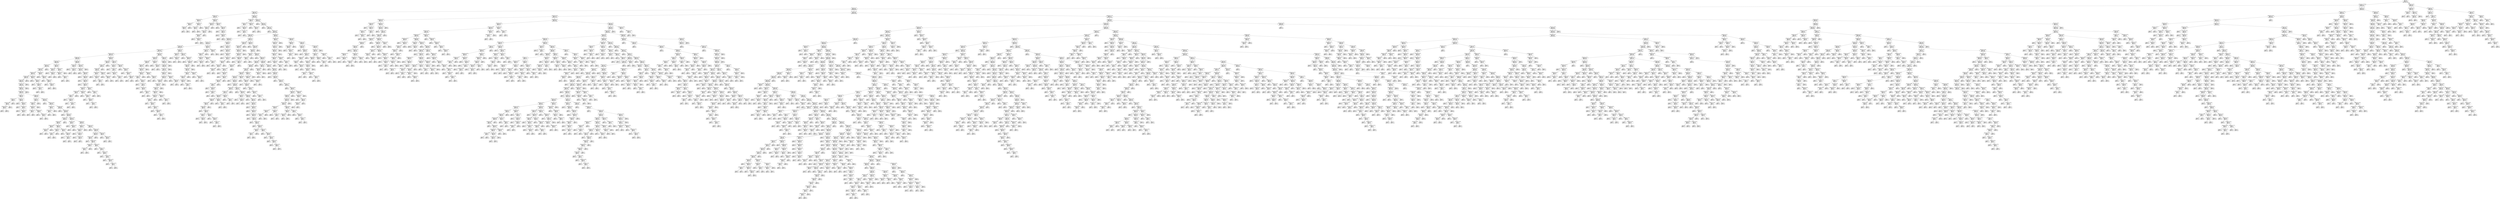 digraph Tree {
node [shape=box] ;
0 [label="recipe <= 0.5\ngini = 0.5\nsamples = 7383\nvalue = [3592, 3791]"] ;
1 [label="image_ratio <= 0.455\ngini = 0.5\nsamples = 7030\nvalue = [3554, 3476]"] ;
0 -> 1 [labeldistance=2.5, labelangle=45, headlabel="True"] ;
2 [label="image_ratio <= 0.0\ngini = 0.499\nsamples = 6087\nvalue = [2924, 3163]"] ;
1 -> 2 ;
3 [label="html_ratio <= 0.162\ngini = 0.489\nsamples = 726\nvalue = [417, 309]"] ;
2 -> 3 ;
4 [label="html_ratio <= 0.137\ngini = 0.423\nsamples = 46\nvalue = [32, 14]"] ;
3 -> 4 ;
5 [label="html_ratio <= 0.116\ngini = 0.492\nsamples = 16\nvalue = [7, 9]"] ;
4 -> 5 ;
6 [label="html_ratio <= 0.102\ngini = 0.278\nsamples = 6\nvalue = [5, 1]"] ;
5 -> 6 ;
7 [label="html_ratio <= 0.1\ngini = 0.444\nsamples = 3\nvalue = [2, 1]"] ;
6 -> 7 ;
8 [label="gini = 0.0\nsamples = 2\nvalue = [2, 0]"] ;
7 -> 8 ;
9 [label="gini = 0.0\nsamples = 1\nvalue = [0, 1]"] ;
7 -> 9 ;
10 [label="gini = 0.0\nsamples = 3\nvalue = [3, 0]"] ;
6 -> 10 ;
11 [label="html_ratio <= 0.128\ngini = 0.32\nsamples = 10\nvalue = [2, 8]"] ;
5 -> 11 ;
12 [label="html_ratio <= 0.126\ngini = 0.48\nsamples = 5\nvalue = [2, 3]"] ;
11 -> 12 ;
13 [label="gini = 0.0\nsamples = 3\nvalue = [0, 3]"] ;
12 -> 13 ;
14 [label="gini = 0.0\nsamples = 2\nvalue = [2, 0]"] ;
12 -> 14 ;
15 [label="gini = 0.0\nsamples = 5\nvalue = [0, 5]"] ;
11 -> 15 ;
16 [label="html_ratio <= 0.149\ngini = 0.278\nsamples = 30\nvalue = [25, 5]"] ;
4 -> 16 ;
17 [label="html_ratio <= 0.148\ngini = 0.355\nsamples = 13\nvalue = [10, 3]"] ;
16 -> 17 ;
18 [label="html_ratio <= 0.145\ngini = 0.278\nsamples = 12\nvalue = [10, 2]"] ;
17 -> 18 ;
19 [label="html_ratio <= 0.145\ngini = 0.375\nsamples = 8\nvalue = [6, 2]"] ;
18 -> 19 ;
20 [label="html_ratio <= 0.142\ngini = 0.245\nsamples = 7\nvalue = [6, 1]"] ;
19 -> 20 ;
21 [label="gini = 0.0\nsamples = 3\nvalue = [3, 0]"] ;
20 -> 21 ;
22 [label="html_ratio <= 0.142\ngini = 0.375\nsamples = 4\nvalue = [3, 1]"] ;
20 -> 22 ;
23 [label="gini = 0.0\nsamples = 1\nvalue = [0, 1]"] ;
22 -> 23 ;
24 [label="gini = 0.0\nsamples = 3\nvalue = [3, 0]"] ;
22 -> 24 ;
25 [label="gini = 0.0\nsamples = 1\nvalue = [0, 1]"] ;
19 -> 25 ;
26 [label="gini = 0.0\nsamples = 4\nvalue = [4, 0]"] ;
18 -> 26 ;
27 [label="gini = 0.0\nsamples = 1\nvalue = [0, 1]"] ;
17 -> 27 ;
28 [label="html_ratio <= 0.152\ngini = 0.208\nsamples = 17\nvalue = [15, 2]"] ;
16 -> 28 ;
29 [label="gini = 0.0\nsamples = 6\nvalue = [6, 0]"] ;
28 -> 29 ;
30 [label="html_ratio <= 0.153\ngini = 0.298\nsamples = 11\nvalue = [9, 2]"] ;
28 -> 30 ;
31 [label="gini = 0.0\nsamples = 1\nvalue = [0, 1]"] ;
30 -> 31 ;
32 [label="html_ratio <= 0.16\ngini = 0.18\nsamples = 10\nvalue = [9, 1]"] ;
30 -> 32 ;
33 [label="gini = 0.0\nsamples = 6\nvalue = [6, 0]"] ;
32 -> 33 ;
34 [label="html_ratio <= 0.161\ngini = 0.375\nsamples = 4\nvalue = [3, 1]"] ;
32 -> 34 ;
35 [label="gini = 0.0\nsamples = 1\nvalue = [0, 1]"] ;
34 -> 35 ;
36 [label="gini = 0.0\nsamples = 3\nvalue = [3, 0]"] ;
34 -> 36 ;
37 [label="html_ratio <= 0.165\ngini = 0.491\nsamples = 680\nvalue = [385, 295]"] ;
3 -> 37 ;
38 [label="html_ratio <= 0.163\ngini = 0.42\nsamples = 10\nvalue = [3, 7]"] ;
37 -> 38 ;
39 [label="html_ratio <= 0.163\ngini = 0.5\nsamples = 4\nvalue = [2, 2]"] ;
38 -> 39 ;
40 [label="gini = 0.0\nsamples = 1\nvalue = [0, 1]"] ;
39 -> 40 ;
41 [label="html_ratio <= 0.163\ngini = 0.444\nsamples = 3\nvalue = [2, 1]"] ;
39 -> 41 ;
42 [label="gini = 0.0\nsamples = 1\nvalue = [1, 0]"] ;
41 -> 42 ;
43 [label="html_ratio <= 0.163\ngini = 0.5\nsamples = 2\nvalue = [1, 1]"] ;
41 -> 43 ;
44 [label="gini = 0.0\nsamples = 1\nvalue = [0, 1]"] ;
43 -> 44 ;
45 [label="gini = 0.0\nsamples = 1\nvalue = [1, 0]"] ;
43 -> 45 ;
46 [label="html_ratio <= 0.164\ngini = 0.278\nsamples = 6\nvalue = [1, 5]"] ;
38 -> 46 ;
47 [label="gini = 0.0\nsamples = 3\nvalue = [0, 3]"] ;
46 -> 47 ;
48 [label="html_ratio <= 0.164\ngini = 0.444\nsamples = 3\nvalue = [1, 2]"] ;
46 -> 48 ;
49 [label="gini = 0.0\nsamples = 1\nvalue = [1, 0]"] ;
48 -> 49 ;
50 [label="gini = 0.0\nsamples = 2\nvalue = [0, 2]"] ;
48 -> 50 ;
51 [label="html_ratio <= 0.166\ngini = 0.49\nsamples = 670\nvalue = [382, 288]"] ;
37 -> 51 ;
52 [label="gini = 0.0\nsamples = 3\nvalue = [3, 0]"] ;
51 -> 52 ;
53 [label="html_ratio <= 0.167\ngini = 0.491\nsamples = 667\nvalue = [379, 288]"] ;
51 -> 53 ;
54 [label="gini = 0.0\nsamples = 2\nvalue = [0, 2]"] ;
53 -> 54 ;
55 [label="html_ratio <= 0.168\ngini = 0.49\nsamples = 665\nvalue = [379, 286]"] ;
53 -> 55 ;
56 [label="gini = 0.0\nsamples = 3\nvalue = [3, 0]"] ;
55 -> 56 ;
57 [label="html_ratio <= 0.33\ngini = 0.491\nsamples = 662\nvalue = [376, 286]"] ;
55 -> 57 ;
58 [label="html_ratio <= 0.266\ngini = 0.493\nsamples = 579\nvalue = [323, 256]"] ;
57 -> 58 ;
59 [label="html_ratio <= 0.26\ngini = 0.486\nsamples = 381\nvalue = [222, 159]"] ;
58 -> 59 ;
60 [label="html_ratio <= 0.256\ngini = 0.49\nsamples = 361\nvalue = [206, 155]"] ;
59 -> 60 ;
61 [label="html_ratio <= 0.249\ngini = 0.485\nsamples = 340\nvalue = [199, 141]"] ;
60 -> 61 ;
62 [label="html_ratio <= 0.237\ngini = 0.49\nsamples = 303\nvalue = [173, 130]"] ;
61 -> 62 ;
63 [label="html_ratio <= 0.228\ngini = 0.482\nsamples = 240\nvalue = [143, 97]"] ;
62 -> 63 ;
64 [label="html_ratio <= 0.219\ngini = 0.495\nsamples = 196\nvalue = [108, 88]"] ;
63 -> 64 ;
65 [label="html_ratio <= 0.215\ngini = 0.486\nsamples = 158\nvalue = [92, 66]"] ;
64 -> 65 ;
66 [label="html_ratio <= 0.215\ngini = 0.494\nsamples = 142\nvalue = [79, 63]"] ;
65 -> 66 ;
67 [label="html_ratio <= 0.212\ngini = 0.492\nsamples = 140\nvalue = [79, 61]"] ;
66 -> 67 ;
68 [label="html_ratio <= 0.208\ngini = 0.495\nsamples = 131\nvalue = [72, 59]"] ;
67 -> 68 ;
69 [label="html_ratio <= 0.206\ngini = 0.486\nsamples = 120\nvalue = [70, 50]"] ;
68 -> 69 ;
70 [label="html_ratio <= 0.206\ngini = 0.494\nsamples = 112\nvalue = [62, 50]"] ;
69 -> 70 ;
71 [label="html_ratio <= 0.205\ngini = 0.492\nsamples = 110\nvalue = [62, 48]"] ;
70 -> 71 ;
72 [label="image_ratio <= -0.5\ngini = 0.495\nsamples = 107\nvalue = [59, 48]"] ;
71 -> 72 ;
73 [label="html_ratio <= 0.174\ngini = 0.496\nsamples = 105\nvalue = [57, 48]"] ;
72 -> 73 ;
74 [label="html_ratio <= 0.171\ngini = 0.48\nsamples = 15\nvalue = [6, 9]"] ;
73 -> 74 ;
75 [label="html_ratio <= 0.17\ngini = 0.49\nsamples = 7\nvalue = [4, 3]"] ;
74 -> 75 ;
76 [label="html_ratio <= 0.169\ngini = 0.48\nsamples = 5\nvalue = [2, 3]"] ;
75 -> 76 ;
77 [label="html_ratio <= 0.168\ngini = 0.444\nsamples = 3\nvalue = [2, 1]"] ;
76 -> 77 ;
78 [label="gini = 0.0\nsamples = 1\nvalue = [0, 1]"] ;
77 -> 78 ;
79 [label="gini = 0.0\nsamples = 2\nvalue = [2, 0]"] ;
77 -> 79 ;
80 [label="gini = 0.0\nsamples = 2\nvalue = [0, 2]"] ;
76 -> 80 ;
81 [label="gini = 0.0\nsamples = 2\nvalue = [2, 0]"] ;
75 -> 81 ;
82 [label="html_ratio <= 0.172\ngini = 0.375\nsamples = 8\nvalue = [2, 6]"] ;
74 -> 82 ;
83 [label="gini = 0.0\nsamples = 2\nvalue = [0, 2]"] ;
82 -> 83 ;
84 [label="html_ratio <= 0.172\ngini = 0.444\nsamples = 6\nvalue = [2, 4]"] ;
82 -> 84 ;
85 [label="gini = 0.0\nsamples = 1\nvalue = [1, 0]"] ;
84 -> 85 ;
86 [label="html_ratio <= 0.173\ngini = 0.32\nsamples = 5\nvalue = [1, 4]"] ;
84 -> 86 ;
87 [label="gini = 0.0\nsamples = 2\nvalue = [0, 2]"] ;
86 -> 87 ;
88 [label="html_ratio <= 0.174\ngini = 0.444\nsamples = 3\nvalue = [1, 2]"] ;
86 -> 88 ;
89 [label="gini = 0.0\nsamples = 1\nvalue = [1, 0]"] ;
88 -> 89 ;
90 [label="gini = 0.0\nsamples = 2\nvalue = [0, 2]"] ;
88 -> 90 ;
91 [label="html_ratio <= 0.182\ngini = 0.491\nsamples = 90\nvalue = [51, 39]"] ;
73 -> 91 ;
92 [label="html_ratio <= 0.18\ngini = 0.337\nsamples = 14\nvalue = [11, 3]"] ;
91 -> 92 ;
93 [label="html_ratio <= 0.179\ngini = 0.42\nsamples = 10\nvalue = [7, 3]"] ;
92 -> 93 ;
94 [label="html_ratio <= 0.175\ngini = 0.346\nsamples = 9\nvalue = [7, 2]"] ;
93 -> 94 ;
95 [label="html_ratio <= 0.175\ngini = 0.5\nsamples = 2\nvalue = [1, 1]"] ;
94 -> 95 ;
96 [label="gini = 0.0\nsamples = 1\nvalue = [1, 0]"] ;
95 -> 96 ;
97 [label="gini = 0.0\nsamples = 1\nvalue = [0, 1]"] ;
95 -> 97 ;
98 [label="html_ratio <= 0.178\ngini = 0.245\nsamples = 7\nvalue = [6, 1]"] ;
94 -> 98 ;
99 [label="gini = 0.0\nsamples = 4\nvalue = [4, 0]"] ;
98 -> 99 ;
100 [label="html_ratio <= 0.179\ngini = 0.444\nsamples = 3\nvalue = [2, 1]"] ;
98 -> 100 ;
101 [label="gini = 0.0\nsamples = 1\nvalue = [0, 1]"] ;
100 -> 101 ;
102 [label="gini = 0.0\nsamples = 2\nvalue = [2, 0]"] ;
100 -> 102 ;
103 [label="gini = 0.0\nsamples = 1\nvalue = [0, 1]"] ;
93 -> 103 ;
104 [label="gini = 0.0\nsamples = 4\nvalue = [4, 0]"] ;
92 -> 104 ;
105 [label="html_ratio <= 0.184\ngini = 0.499\nsamples = 76\nvalue = [40, 36]"] ;
91 -> 105 ;
106 [label="gini = 0.0\nsamples = 3\nvalue = [0, 3]"] ;
105 -> 106 ;
107 [label="html_ratio <= 0.186\ngini = 0.495\nsamples = 73\nvalue = [40, 33]"] ;
105 -> 107 ;
108 [label="html_ratio <= 0.184\ngini = 0.32\nsamples = 5\nvalue = [4, 1]"] ;
107 -> 108 ;
109 [label="html_ratio <= 0.184\ngini = 0.5\nsamples = 2\nvalue = [1, 1]"] ;
108 -> 109 ;
110 [label="gini = 0.0\nsamples = 1\nvalue = [1, 0]"] ;
109 -> 110 ;
111 [label="gini = 0.0\nsamples = 1\nvalue = [0, 1]"] ;
109 -> 111 ;
112 [label="gini = 0.0\nsamples = 3\nvalue = [3, 0]"] ;
108 -> 112 ;
113 [label="html_ratio <= 0.187\ngini = 0.498\nsamples = 68\nvalue = [36, 32]"] ;
107 -> 113 ;
114 [label="gini = 0.0\nsamples = 2\nvalue = [0, 2]"] ;
113 -> 114 ;
115 [label="html_ratio <= 0.188\ngini = 0.496\nsamples = 66\nvalue = [36, 30]"] ;
113 -> 115 ;
116 [label="gini = 0.0\nsamples = 3\nvalue = [3, 0]"] ;
115 -> 116 ;
117 [label="html_ratio <= 0.194\ngini = 0.499\nsamples = 63\nvalue = [33, 30]"] ;
115 -> 117 ;
118 [label="html_ratio <= 0.194\ngini = 0.48\nsamples = 20\nvalue = [8, 12]"] ;
117 -> 118 ;
119 [label="html_ratio <= 0.19\ngini = 0.498\nsamples = 17\nvalue = [8, 9]"] ;
118 -> 119 ;
120 [label="html_ratio <= 0.189\ngini = 0.408\nsamples = 7\nvalue = [2, 5]"] ;
119 -> 120 ;
121 [label="html_ratio <= 0.188\ngini = 0.444\nsamples = 3\nvalue = [2, 1]"] ;
120 -> 121 ;
122 [label="gini = 0.0\nsamples = 1\nvalue = [0, 1]"] ;
121 -> 122 ;
123 [label="gini = 0.0\nsamples = 2\nvalue = [2, 0]"] ;
121 -> 123 ;
124 [label="gini = 0.0\nsamples = 4\nvalue = [0, 4]"] ;
120 -> 124 ;
125 [label="html_ratio <= 0.191\ngini = 0.48\nsamples = 10\nvalue = [6, 4]"] ;
119 -> 125 ;
126 [label="html_ratio <= 0.19\ngini = 0.32\nsamples = 5\nvalue = [4, 1]"] ;
125 -> 126 ;
127 [label="html_ratio <= 0.19\ngini = 0.5\nsamples = 2\nvalue = [1, 1]"] ;
126 -> 127 ;
128 [label="gini = 0.0\nsamples = 1\nvalue = [1, 0]"] ;
127 -> 128 ;
129 [label="gini = 0.0\nsamples = 1\nvalue = [0, 1]"] ;
127 -> 129 ;
130 [label="gini = 0.0\nsamples = 3\nvalue = [3, 0]"] ;
126 -> 130 ;
131 [label="html_ratio <= 0.192\ngini = 0.48\nsamples = 5\nvalue = [2, 3]"] ;
125 -> 131 ;
132 [label="gini = 0.0\nsamples = 2\nvalue = [0, 2]"] ;
131 -> 132 ;
133 [label="html_ratio <= 0.193\ngini = 0.444\nsamples = 3\nvalue = [2, 1]"] ;
131 -> 133 ;
134 [label="gini = 0.0\nsamples = 1\nvalue = [1, 0]"] ;
133 -> 134 ;
135 [label="html_ratio <= 0.193\ngini = 0.5\nsamples = 2\nvalue = [1, 1]"] ;
133 -> 135 ;
136 [label="gini = 0.0\nsamples = 1\nvalue = [0, 1]"] ;
135 -> 136 ;
137 [label="gini = 0.0\nsamples = 1\nvalue = [1, 0]"] ;
135 -> 137 ;
138 [label="gini = 0.0\nsamples = 3\nvalue = [0, 3]"] ;
118 -> 138 ;
139 [label="html_ratio <= 0.198\ngini = 0.487\nsamples = 43\nvalue = [25, 18]"] ;
117 -> 139 ;
140 [label="html_ratio <= 0.196\ngini = 0.245\nsamples = 7\nvalue = [6, 1]"] ;
139 -> 140 ;
141 [label="gini = 0.0\nsamples = 3\nvalue = [3, 0]"] ;
140 -> 141 ;
142 [label="html_ratio <= 0.197\ngini = 0.375\nsamples = 4\nvalue = [3, 1]"] ;
140 -> 142 ;
143 [label="gini = 0.0\nsamples = 1\nvalue = [0, 1]"] ;
142 -> 143 ;
144 [label="gini = 0.0\nsamples = 3\nvalue = [3, 0]"] ;
142 -> 144 ;
145 [label="html_ratio <= 0.2\ngini = 0.498\nsamples = 36\nvalue = [19, 17]"] ;
139 -> 145 ;
146 [label="html_ratio <= 0.199\ngini = 0.42\nsamples = 10\nvalue = [3, 7]"] ;
145 -> 146 ;
147 [label="html_ratio <= 0.199\ngini = 0.49\nsamples = 7\nvalue = [3, 4]"] ;
146 -> 147 ;
148 [label="gini = 0.0\nsamples = 2\nvalue = [0, 2]"] ;
147 -> 148 ;
149 [label="html_ratio <= 0.199\ngini = 0.48\nsamples = 5\nvalue = [3, 2]"] ;
147 -> 149 ;
150 [label="gini = 0.0\nsamples = 2\nvalue = [2, 0]"] ;
149 -> 150 ;
151 [label="html_ratio <= 0.199\ngini = 0.444\nsamples = 3\nvalue = [1, 2]"] ;
149 -> 151 ;
152 [label="gini = 0.0\nsamples = 2\nvalue = [0, 2]"] ;
151 -> 152 ;
153 [label="gini = 0.0\nsamples = 1\nvalue = [1, 0]"] ;
151 -> 153 ;
154 [label="gini = 0.0\nsamples = 3\nvalue = [0, 3]"] ;
146 -> 154 ;
155 [label="html_ratio <= 0.201\ngini = 0.473\nsamples = 26\nvalue = [16, 10]"] ;
145 -> 155 ;
156 [label="gini = 0.0\nsamples = 4\nvalue = [4, 0]"] ;
155 -> 156 ;
157 [label="html_ratio <= 0.204\ngini = 0.496\nsamples = 22\nvalue = [12, 10]"] ;
155 -> 157 ;
158 [label="html_ratio <= 0.204\ngini = 0.469\nsamples = 16\nvalue = [10, 6]"] ;
157 -> 158 ;
159 [label="html_ratio <= 0.201\ngini = 0.497\nsamples = 13\nvalue = [7, 6]"] ;
158 -> 159 ;
160 [label="gini = 0.0\nsamples = 1\nvalue = [0, 1]"] ;
159 -> 160 ;
161 [label="html_ratio <= 0.202\ngini = 0.486\nsamples = 12\nvalue = [7, 5]"] ;
159 -> 161 ;
162 [label="html_ratio <= 0.202\ngini = 0.32\nsamples = 5\nvalue = [4, 1]"] ;
161 -> 162 ;
163 [label="html_ratio <= 0.202\ngini = 0.5\nsamples = 2\nvalue = [1, 1]"] ;
162 -> 163 ;
164 [label="gini = 0.0\nsamples = 1\nvalue = [1, 0]"] ;
163 -> 164 ;
165 [label="gini = 0.0\nsamples = 1\nvalue = [0, 1]"] ;
163 -> 165 ;
166 [label="gini = 0.0\nsamples = 3\nvalue = [3, 0]"] ;
162 -> 166 ;
167 [label="html_ratio <= 0.203\ngini = 0.49\nsamples = 7\nvalue = [3, 4]"] ;
161 -> 167 ;
168 [label="gini = 0.0\nsamples = 1\nvalue = [0, 1]"] ;
167 -> 168 ;
169 [label="html_ratio <= 0.203\ngini = 0.5\nsamples = 6\nvalue = [3, 3]"] ;
167 -> 169 ;
170 [label="gini = 0.0\nsamples = 1\nvalue = [1, 0]"] ;
169 -> 170 ;
171 [label="html_ratio <= 0.203\ngini = 0.48\nsamples = 5\nvalue = [2, 3]"] ;
169 -> 171 ;
172 [label="gini = 0.0\nsamples = 1\nvalue = [0, 1]"] ;
171 -> 172 ;
173 [label="html_ratio <= 0.203\ngini = 0.5\nsamples = 4\nvalue = [2, 2]"] ;
171 -> 173 ;
174 [label="gini = 0.0\nsamples = 1\nvalue = [1, 0]"] ;
173 -> 174 ;
175 [label="html_ratio <= 0.203\ngini = 0.444\nsamples = 3\nvalue = [1, 2]"] ;
173 -> 175 ;
176 [label="gini = 0.0\nsamples = 1\nvalue = [0, 1]"] ;
175 -> 176 ;
177 [label="html_ratio <= 0.204\ngini = 0.5\nsamples = 2\nvalue = [1, 1]"] ;
175 -> 177 ;
178 [label="gini = 0.0\nsamples = 1\nvalue = [1, 0]"] ;
177 -> 178 ;
179 [label="gini = 0.0\nsamples = 1\nvalue = [0, 1]"] ;
177 -> 179 ;
180 [label="gini = 0.0\nsamples = 3\nvalue = [3, 0]"] ;
158 -> 180 ;
181 [label="html_ratio <= 0.204\ngini = 0.444\nsamples = 6\nvalue = [2, 4]"] ;
157 -> 181 ;
182 [label="gini = 0.0\nsamples = 3\nvalue = [0, 3]"] ;
181 -> 182 ;
183 [label="html_ratio <= 0.205\ngini = 0.444\nsamples = 3\nvalue = [2, 1]"] ;
181 -> 183 ;
184 [label="gini = 0.0\nsamples = 2\nvalue = [2, 0]"] ;
183 -> 184 ;
185 [label="gini = 0.0\nsamples = 1\nvalue = [0, 1]"] ;
183 -> 185 ;
186 [label="gini = 0.0\nsamples = 2\nvalue = [2, 0]"] ;
72 -> 186 ;
187 [label="gini = 0.0\nsamples = 3\nvalue = [3, 0]"] ;
71 -> 187 ;
188 [label="gini = 0.0\nsamples = 2\nvalue = [0, 2]"] ;
70 -> 188 ;
189 [label="gini = 0.0\nsamples = 8\nvalue = [8, 0]"] ;
69 -> 189 ;
190 [label="html_ratio <= 0.211\ngini = 0.298\nsamples = 11\nvalue = [2, 9]"] ;
68 -> 190 ;
191 [label="gini = 0.0\nsamples = 6\nvalue = [0, 6]"] ;
190 -> 191 ;
192 [label="html_ratio <= 0.211\ngini = 0.48\nsamples = 5\nvalue = [2, 3]"] ;
190 -> 192 ;
193 [label="gini = 0.0\nsamples = 1\nvalue = [1, 0]"] ;
192 -> 193 ;
194 [label="html_ratio <= 0.212\ngini = 0.375\nsamples = 4\nvalue = [1, 3]"] ;
192 -> 194 ;
195 [label="gini = 0.0\nsamples = 2\nvalue = [0, 2]"] ;
194 -> 195 ;
196 [label="html_ratio <= 0.212\ngini = 0.5\nsamples = 2\nvalue = [1, 1]"] ;
194 -> 196 ;
197 [label="gini = 0.0\nsamples = 1\nvalue = [1, 0]"] ;
196 -> 197 ;
198 [label="gini = 0.0\nsamples = 1\nvalue = [0, 1]"] ;
196 -> 198 ;
199 [label="html_ratio <= 0.214\ngini = 0.346\nsamples = 9\nvalue = [7, 2]"] ;
67 -> 199 ;
200 [label="gini = 0.0\nsamples = 3\nvalue = [3, 0]"] ;
199 -> 200 ;
201 [label="html_ratio <= 0.214\ngini = 0.444\nsamples = 6\nvalue = [4, 2]"] ;
199 -> 201 ;
202 [label="gini = 0.0\nsamples = 1\nvalue = [0, 1]"] ;
201 -> 202 ;
203 [label="html_ratio <= 0.214\ngini = 0.32\nsamples = 5\nvalue = [4, 1]"] ;
201 -> 203 ;
204 [label="gini = 0.0\nsamples = 2\nvalue = [2, 0]"] ;
203 -> 204 ;
205 [label="html_ratio <= 0.214\ngini = 0.444\nsamples = 3\nvalue = [2, 1]"] ;
203 -> 205 ;
206 [label="gini = 0.0\nsamples = 1\nvalue = [0, 1]"] ;
205 -> 206 ;
207 [label="gini = 0.0\nsamples = 2\nvalue = [2, 0]"] ;
205 -> 207 ;
208 [label="gini = 0.0\nsamples = 2\nvalue = [0, 2]"] ;
66 -> 208 ;
209 [label="html_ratio <= 0.218\ngini = 0.305\nsamples = 16\nvalue = [13, 3]"] ;
65 -> 209 ;
210 [label="html_ratio <= 0.217\ngini = 0.165\nsamples = 11\nvalue = [10, 1]"] ;
209 -> 210 ;
211 [label="gini = 0.0\nsamples = 5\nvalue = [5, 0]"] ;
210 -> 211 ;
212 [label="html_ratio <= 0.217\ngini = 0.278\nsamples = 6\nvalue = [5, 1]"] ;
210 -> 212 ;
213 [label="gini = 0.0\nsamples = 1\nvalue = [0, 1]"] ;
212 -> 213 ;
214 [label="gini = 0.0\nsamples = 5\nvalue = [5, 0]"] ;
212 -> 214 ;
215 [label="html_ratio <= 0.219\ngini = 0.48\nsamples = 5\nvalue = [3, 2]"] ;
209 -> 215 ;
216 [label="html_ratio <= 0.219\ngini = 0.444\nsamples = 3\nvalue = [1, 2]"] ;
215 -> 216 ;
217 [label="gini = 0.0\nsamples = 1\nvalue = [0, 1]"] ;
216 -> 217 ;
218 [label="html_ratio <= 0.219\ngini = 0.5\nsamples = 2\nvalue = [1, 1]"] ;
216 -> 218 ;
219 [label="gini = 0.0\nsamples = 1\nvalue = [1, 0]"] ;
218 -> 219 ;
220 [label="gini = 0.0\nsamples = 1\nvalue = [0, 1]"] ;
218 -> 220 ;
221 [label="gini = 0.0\nsamples = 2\nvalue = [2, 0]"] ;
215 -> 221 ;
222 [label="html_ratio <= 0.222\ngini = 0.488\nsamples = 38\nvalue = [16, 22]"] ;
64 -> 222 ;
223 [label="html_ratio <= 0.221\ngini = 0.198\nsamples = 9\nvalue = [1, 8]"] ;
222 -> 223 ;
224 [label="gini = 0.0\nsamples = 5\nvalue = [0, 5]"] ;
223 -> 224 ;
225 [label="html_ratio <= 0.221\ngini = 0.375\nsamples = 4\nvalue = [1, 3]"] ;
223 -> 225 ;
226 [label="gini = 0.0\nsamples = 1\nvalue = [1, 0]"] ;
225 -> 226 ;
227 [label="gini = 0.0\nsamples = 3\nvalue = [0, 3]"] ;
225 -> 227 ;
228 [label="html_ratio <= 0.228\ngini = 0.499\nsamples = 29\nvalue = [15, 14]"] ;
222 -> 228 ;
229 [label="html_ratio <= 0.223\ngini = 0.494\nsamples = 27\nvalue = [15, 12]"] ;
228 -> 229 ;
230 [label="gini = 0.0\nsamples = 2\nvalue = [2, 0]"] ;
229 -> 230 ;
231 [label="html_ratio <= 0.224\ngini = 0.499\nsamples = 25\nvalue = [13, 12]"] ;
229 -> 231 ;
232 [label="gini = 0.0\nsamples = 3\nvalue = [0, 3]"] ;
231 -> 232 ;
233 [label="html_ratio <= 0.224\ngini = 0.483\nsamples = 22\nvalue = [13, 9]"] ;
231 -> 233 ;
234 [label="gini = 0.0\nsamples = 2\nvalue = [2, 0]"] ;
233 -> 234 ;
235 [label="html_ratio <= 0.224\ngini = 0.495\nsamples = 20\nvalue = [11, 9]"] ;
233 -> 235 ;
236 [label="gini = 0.0\nsamples = 2\nvalue = [0, 2]"] ;
235 -> 236 ;
237 [label="html_ratio <= 0.226\ngini = 0.475\nsamples = 18\nvalue = [11, 7]"] ;
235 -> 237 ;
238 [label="html_ratio <= 0.225\ngini = 0.497\nsamples = 13\nvalue = [7, 6]"] ;
237 -> 238 ;
239 [label="html_ratio <= 0.225\ngini = 0.408\nsamples = 7\nvalue = [5, 2]"] ;
238 -> 239 ;
240 [label="html_ratio <= 0.224\ngini = 0.5\nsamples = 4\nvalue = [2, 2]"] ;
239 -> 240 ;
241 [label="gini = 0.0\nsamples = 1\nvalue = [1, 0]"] ;
240 -> 241 ;
242 [label="html_ratio <= 0.225\ngini = 0.444\nsamples = 3\nvalue = [1, 2]"] ;
240 -> 242 ;
243 [label="gini = 0.0\nsamples = 1\nvalue = [0, 1]"] ;
242 -> 243 ;
244 [label="html_ratio <= 0.225\ngini = 0.5\nsamples = 2\nvalue = [1, 1]"] ;
242 -> 244 ;
245 [label="gini = 0.0\nsamples = 1\nvalue = [1, 0]"] ;
244 -> 245 ;
246 [label="gini = 0.0\nsamples = 1\nvalue = [0, 1]"] ;
244 -> 246 ;
247 [label="gini = 0.0\nsamples = 3\nvalue = [3, 0]"] ;
239 -> 247 ;
248 [label="html_ratio <= 0.226\ngini = 0.444\nsamples = 6\nvalue = [2, 4]"] ;
238 -> 248 ;
249 [label="gini = 0.0\nsamples = 2\nvalue = [0, 2]"] ;
248 -> 249 ;
250 [label="html_ratio <= 0.226\ngini = 0.5\nsamples = 4\nvalue = [2, 2]"] ;
248 -> 250 ;
251 [label="gini = 0.0\nsamples = 1\nvalue = [1, 0]"] ;
250 -> 251 ;
252 [label="html_ratio <= 0.226\ngini = 0.444\nsamples = 3\nvalue = [1, 2]"] ;
250 -> 252 ;
253 [label="gini = 0.0\nsamples = 1\nvalue = [0, 1]"] ;
252 -> 253 ;
254 [label="html_ratio <= 0.226\ngini = 0.5\nsamples = 2\nvalue = [1, 1]"] ;
252 -> 254 ;
255 [label="gini = 0.0\nsamples = 1\nvalue = [1, 0]"] ;
254 -> 255 ;
256 [label="gini = 0.0\nsamples = 1\nvalue = [0, 1]"] ;
254 -> 256 ;
257 [label="html_ratio <= 0.227\ngini = 0.32\nsamples = 5\nvalue = [4, 1]"] ;
237 -> 257 ;
258 [label="gini = 0.0\nsamples = 3\nvalue = [3, 0]"] ;
257 -> 258 ;
259 [label="html_ratio <= 0.227\ngini = 0.5\nsamples = 2\nvalue = [1, 1]"] ;
257 -> 259 ;
260 [label="gini = 0.0\nsamples = 1\nvalue = [0, 1]"] ;
259 -> 260 ;
261 [label="gini = 0.0\nsamples = 1\nvalue = [1, 0]"] ;
259 -> 261 ;
262 [label="gini = 0.0\nsamples = 2\nvalue = [0, 2]"] ;
228 -> 262 ;
263 [label="html_ratio <= 0.234\ngini = 0.325\nsamples = 44\nvalue = [35, 9]"] ;
63 -> 263 ;
264 [label="html_ratio <= 0.232\ngini = 0.245\nsamples = 28\nvalue = [24, 4]"] ;
263 -> 264 ;
265 [label="html_ratio <= 0.231\ngini = 0.32\nsamples = 20\nvalue = [16, 4]"] ;
264 -> 265 ;
266 [label="html_ratio <= 0.23\ngini = 0.266\nsamples = 19\nvalue = [16, 3]"] ;
265 -> 266 ;
267 [label="html_ratio <= 0.229\ngini = 0.408\nsamples = 7\nvalue = [5, 2]"] ;
266 -> 267 ;
268 [label="gini = 0.0\nsamples = 4\nvalue = [4, 0]"] ;
267 -> 268 ;
269 [label="html_ratio <= 0.229\ngini = 0.444\nsamples = 3\nvalue = [1, 2]"] ;
267 -> 269 ;
270 [label="gini = 0.0\nsamples = 1\nvalue = [0, 1]"] ;
269 -> 270 ;
271 [label="html_ratio <= 0.23\ngini = 0.5\nsamples = 2\nvalue = [1, 1]"] ;
269 -> 271 ;
272 [label="gini = 0.0\nsamples = 1\nvalue = [1, 0]"] ;
271 -> 272 ;
273 [label="gini = 0.0\nsamples = 1\nvalue = [0, 1]"] ;
271 -> 273 ;
274 [label="html_ratio <= 0.23\ngini = 0.153\nsamples = 12\nvalue = [11, 1]"] ;
266 -> 274 ;
275 [label="gini = 0.0\nsamples = 9\nvalue = [9, 0]"] ;
274 -> 275 ;
276 [label="html_ratio <= 0.231\ngini = 0.444\nsamples = 3\nvalue = [2, 1]"] ;
274 -> 276 ;
277 [label="gini = 0.0\nsamples = 1\nvalue = [0, 1]"] ;
276 -> 277 ;
278 [label="gini = 0.0\nsamples = 2\nvalue = [2, 0]"] ;
276 -> 278 ;
279 [label="gini = 0.0\nsamples = 1\nvalue = [0, 1]"] ;
265 -> 279 ;
280 [label="gini = 0.0\nsamples = 8\nvalue = [8, 0]"] ;
264 -> 280 ;
281 [label="html_ratio <= 0.235\ngini = 0.43\nsamples = 16\nvalue = [11, 5]"] ;
263 -> 281 ;
282 [label="html_ratio <= 0.234\ngini = 0.48\nsamples = 5\nvalue = [2, 3]"] ;
281 -> 282 ;
283 [label="gini = 0.0\nsamples = 1\nvalue = [0, 1]"] ;
282 -> 283 ;
284 [label="html_ratio <= 0.235\ngini = 0.5\nsamples = 4\nvalue = [2, 2]"] ;
282 -> 284 ;
285 [label="gini = 0.0\nsamples = 1\nvalue = [1, 0]"] ;
284 -> 285 ;
286 [label="html_ratio <= 0.235\ngini = 0.444\nsamples = 3\nvalue = [1, 2]"] ;
284 -> 286 ;
287 [label="gini = 0.0\nsamples = 1\nvalue = [0, 1]"] ;
286 -> 287 ;
288 [label="html_ratio <= 0.235\ngini = 0.5\nsamples = 2\nvalue = [1, 1]"] ;
286 -> 288 ;
289 [label="gini = 0.0\nsamples = 1\nvalue = [1, 0]"] ;
288 -> 289 ;
290 [label="gini = 0.0\nsamples = 1\nvalue = [0, 1]"] ;
288 -> 290 ;
291 [label="html_ratio <= 0.235\ngini = 0.298\nsamples = 11\nvalue = [9, 2]"] ;
281 -> 291 ;
292 [label="gini = 0.0\nsamples = 3\nvalue = [3, 0]"] ;
291 -> 292 ;
293 [label="html_ratio <= 0.235\ngini = 0.375\nsamples = 8\nvalue = [6, 2]"] ;
291 -> 293 ;
294 [label="gini = 0.0\nsamples = 1\nvalue = [0, 1]"] ;
293 -> 294 ;
295 [label="html_ratio <= 0.236\ngini = 0.245\nsamples = 7\nvalue = [6, 1]"] ;
293 -> 295 ;
296 [label="gini = 0.0\nsamples = 4\nvalue = [4, 0]"] ;
295 -> 296 ;
297 [label="html_ratio <= 0.236\ngini = 0.444\nsamples = 3\nvalue = [2, 1]"] ;
295 -> 297 ;
298 [label="gini = 0.0\nsamples = 1\nvalue = [0, 1]"] ;
297 -> 298 ;
299 [label="gini = 0.0\nsamples = 2\nvalue = [2, 0]"] ;
297 -> 299 ;
300 [label="html_ratio <= 0.242\ngini = 0.499\nsamples = 63\nvalue = [30, 33]"] ;
62 -> 300 ;
301 [label="html_ratio <= 0.241\ngini = 0.459\nsamples = 28\nvalue = [10, 18]"] ;
300 -> 301 ;
302 [label="html_ratio <= 0.241\ngini = 0.495\nsamples = 20\nvalue = [9, 11]"] ;
301 -> 302 ;
303 [label="html_ratio <= 0.24\ngini = 0.475\nsamples = 18\nvalue = [7, 11]"] ;
302 -> 303 ;
304 [label="html_ratio <= 0.239\ngini = 0.498\nsamples = 15\nvalue = [7, 8]"] ;
303 -> 304 ;
305 [label="html_ratio <= 0.238\ngini = 0.444\nsamples = 9\nvalue = [3, 6]"] ;
304 -> 305 ;
306 [label="html_ratio <= 0.237\ngini = 0.5\nsamples = 6\nvalue = [3, 3]"] ;
305 -> 306 ;
307 [label="gini = 0.0\nsamples = 1\nvalue = [0, 1]"] ;
306 -> 307 ;
308 [label="html_ratio <= 0.237\ngini = 0.48\nsamples = 5\nvalue = [3, 2]"] ;
306 -> 308 ;
309 [label="gini = 0.0\nsamples = 1\nvalue = [1, 0]"] ;
308 -> 309 ;
310 [label="html_ratio <= 0.237\ngini = 0.5\nsamples = 4\nvalue = [2, 2]"] ;
308 -> 310 ;
311 [label="gini = 0.0\nsamples = 1\nvalue = [0, 1]"] ;
310 -> 311 ;
312 [label="html_ratio <= 0.237\ngini = 0.444\nsamples = 3\nvalue = [2, 1]"] ;
310 -> 312 ;
313 [label="gini = 0.0\nsamples = 1\nvalue = [1, 0]"] ;
312 -> 313 ;
314 [label="html_ratio <= 0.238\ngini = 0.5\nsamples = 2\nvalue = [1, 1]"] ;
312 -> 314 ;
315 [label="gini = 0.0\nsamples = 1\nvalue = [0, 1]"] ;
314 -> 315 ;
316 [label="gini = 0.0\nsamples = 1\nvalue = [1, 0]"] ;
314 -> 316 ;
317 [label="gini = 0.0\nsamples = 3\nvalue = [0, 3]"] ;
305 -> 317 ;
318 [label="html_ratio <= 0.24\ngini = 0.444\nsamples = 6\nvalue = [4, 2]"] ;
304 -> 318 ;
319 [label="gini = 0.0\nsamples = 3\nvalue = [3, 0]"] ;
318 -> 319 ;
320 [label="html_ratio <= 0.24\ngini = 0.444\nsamples = 3\nvalue = [1, 2]"] ;
318 -> 320 ;
321 [label="gini = 0.0\nsamples = 2\nvalue = [0, 2]"] ;
320 -> 321 ;
322 [label="gini = 0.0\nsamples = 1\nvalue = [1, 0]"] ;
320 -> 322 ;
323 [label="gini = 0.0\nsamples = 3\nvalue = [0, 3]"] ;
303 -> 323 ;
324 [label="gini = 0.0\nsamples = 2\nvalue = [2, 0]"] ;
302 -> 324 ;
325 [label="html_ratio <= 0.242\ngini = 0.219\nsamples = 8\nvalue = [1, 7]"] ;
301 -> 325 ;
326 [label="gini = 0.0\nsamples = 5\nvalue = [0, 5]"] ;
325 -> 326 ;
327 [label="html_ratio <= 0.242\ngini = 0.444\nsamples = 3\nvalue = [1, 2]"] ;
325 -> 327 ;
328 [label="gini = 0.0\nsamples = 1\nvalue = [1, 0]"] ;
327 -> 328 ;
329 [label="gini = 0.0\nsamples = 2\nvalue = [0, 2]"] ;
327 -> 329 ;
330 [label="html_ratio <= 0.248\ngini = 0.49\nsamples = 35\nvalue = [20, 15]"] ;
300 -> 330 ;
331 [label="image_ratio <= -0.5\ngini = 0.478\nsamples = 33\nvalue = [20, 13]"] ;
330 -> 331 ;
332 [label="html_ratio <= 0.248\ngini = 0.469\nsamples = 32\nvalue = [20, 12]"] ;
331 -> 332 ;
333 [label="html_ratio <= 0.247\ngini = 0.48\nsamples = 30\nvalue = [18, 12]"] ;
332 -> 333 ;
334 [label="html_ratio <= 0.246\ngini = 0.471\nsamples = 29\nvalue = [18, 11]"] ;
333 -> 334 ;
335 [label="html_ratio <= 0.246\ngini = 0.491\nsamples = 23\nvalue = [13, 10]"] ;
334 -> 335 ;
336 [label="html_ratio <= 0.245\ngini = 0.455\nsamples = 20\nvalue = [13, 7]"] ;
335 -> 336 ;
337 [label="html_ratio <= 0.245\ngini = 0.492\nsamples = 16\nvalue = [9, 7]"] ;
336 -> 337 ;
338 [label="html_ratio <= 0.245\ngini = 0.48\nsamples = 15\nvalue = [9, 6]"] ;
337 -> 338 ;
339 [label="html_ratio <= 0.244\ngini = 0.497\nsamples = 13\nvalue = [7, 6]"] ;
338 -> 339 ;
340 [label="html_ratio <= 0.243\ngini = 0.444\nsamples = 9\nvalue = [6, 3]"] ;
339 -> 340 ;
341 [label="html_ratio <= 0.243\ngini = 0.5\nsamples = 6\nvalue = [3, 3]"] ;
340 -> 341 ;
342 [label="gini = 0.0\nsamples = 1\nvalue = [1, 0]"] ;
341 -> 342 ;
343 [label="html_ratio <= 0.243\ngini = 0.48\nsamples = 5\nvalue = [2, 3]"] ;
341 -> 343 ;
344 [label="gini = 0.0\nsamples = 1\nvalue = [0, 1]"] ;
343 -> 344 ;
345 [label="html_ratio <= 0.243\ngini = 0.5\nsamples = 4\nvalue = [2, 2]"] ;
343 -> 345 ;
346 [label="gini = 0.0\nsamples = 1\nvalue = [1, 0]"] ;
345 -> 346 ;
347 [label="html_ratio <= 0.243\ngini = 0.444\nsamples = 3\nvalue = [1, 2]"] ;
345 -> 347 ;
348 [label="gini = 0.0\nsamples = 1\nvalue = [0, 1]"] ;
347 -> 348 ;
349 [label="html_ratio <= 0.243\ngini = 0.5\nsamples = 2\nvalue = [1, 1]"] ;
347 -> 349 ;
350 [label="gini = 0.0\nsamples = 1\nvalue = [1, 0]"] ;
349 -> 350 ;
351 [label="gini = 0.0\nsamples = 1\nvalue = [0, 1]"] ;
349 -> 351 ;
352 [label="gini = 0.0\nsamples = 3\nvalue = [3, 0]"] ;
340 -> 352 ;
353 [label="html_ratio <= 0.244\ngini = 0.375\nsamples = 4\nvalue = [1, 3]"] ;
339 -> 353 ;
354 [label="gini = 0.0\nsamples = 2\nvalue = [0, 2]"] ;
353 -> 354 ;
355 [label="html_ratio <= 0.244\ngini = 0.5\nsamples = 2\nvalue = [1, 1]"] ;
353 -> 355 ;
356 [label="gini = 0.0\nsamples = 1\nvalue = [1, 0]"] ;
355 -> 356 ;
357 [label="gini = 0.0\nsamples = 1\nvalue = [0, 1]"] ;
355 -> 357 ;
358 [label="gini = 0.0\nsamples = 2\nvalue = [2, 0]"] ;
338 -> 358 ;
359 [label="gini = 0.0\nsamples = 1\nvalue = [0, 1]"] ;
337 -> 359 ;
360 [label="gini = 0.0\nsamples = 4\nvalue = [4, 0]"] ;
336 -> 360 ;
361 [label="gini = 0.0\nsamples = 3\nvalue = [0, 3]"] ;
335 -> 361 ;
362 [label="html_ratio <= 0.247\ngini = 0.278\nsamples = 6\nvalue = [5, 1]"] ;
334 -> 362 ;
363 [label="gini = 0.0\nsamples = 3\nvalue = [3, 0]"] ;
362 -> 363 ;
364 [label="html_ratio <= 0.247\ngini = 0.444\nsamples = 3\nvalue = [2, 1]"] ;
362 -> 364 ;
365 [label="gini = 0.0\nsamples = 1\nvalue = [0, 1]"] ;
364 -> 365 ;
366 [label="gini = 0.0\nsamples = 2\nvalue = [2, 0]"] ;
364 -> 366 ;
367 [label="gini = 0.0\nsamples = 1\nvalue = [0, 1]"] ;
333 -> 367 ;
368 [label="gini = 0.0\nsamples = 2\nvalue = [2, 0]"] ;
332 -> 368 ;
369 [label="gini = 0.0\nsamples = 1\nvalue = [0, 1]"] ;
331 -> 369 ;
370 [label="gini = 0.0\nsamples = 2\nvalue = [0, 2]"] ;
330 -> 370 ;
371 [label="html_ratio <= 0.251\ngini = 0.418\nsamples = 37\nvalue = [26, 11]"] ;
61 -> 371 ;
372 [label="html_ratio <= 0.25\ngini = 0.153\nsamples = 12\nvalue = [11, 1]"] ;
371 -> 372 ;
373 [label="gini = 0.0\nsamples = 6\nvalue = [6, 0]"] ;
372 -> 373 ;
374 [label="html_ratio <= 0.251\ngini = 0.278\nsamples = 6\nvalue = [5, 1]"] ;
372 -> 374 ;
375 [label="gini = 0.0\nsamples = 1\nvalue = [0, 1]"] ;
374 -> 375 ;
376 [label="gini = 0.0\nsamples = 5\nvalue = [5, 0]"] ;
374 -> 376 ;
377 [label="html_ratio <= 0.252\ngini = 0.48\nsamples = 25\nvalue = [15, 10]"] ;
371 -> 377 ;
378 [label="gini = 0.0\nsamples = 3\nvalue = [0, 3]"] ;
377 -> 378 ;
379 [label="html_ratio <= 0.252\ngini = 0.434\nsamples = 22\nvalue = [15, 7]"] ;
377 -> 379 ;
380 [label="gini = 0.0\nsamples = 3\nvalue = [3, 0]"] ;
379 -> 380 ;
381 [label="html_ratio <= 0.256\ngini = 0.465\nsamples = 19\nvalue = [12, 7]"] ;
379 -> 381 ;
382 [label="html_ratio <= 0.255\ngini = 0.492\nsamples = 16\nvalue = [9, 7]"] ;
381 -> 382 ;
383 [label="html_ratio <= 0.254\ngini = 0.459\nsamples = 14\nvalue = [9, 5]"] ;
382 -> 383 ;
384 [label="html_ratio <= 0.253\ngini = 0.49\nsamples = 7\nvalue = [3, 4]"] ;
383 -> 384 ;
385 [label="html_ratio <= 0.253\ngini = 0.48\nsamples = 5\nvalue = [3, 2]"] ;
384 -> 385 ;
386 [label="html_ratio <= 0.253\ngini = 0.444\nsamples = 3\nvalue = [1, 2]"] ;
385 -> 386 ;
387 [label="gini = 0.0\nsamples = 1\nvalue = [0, 1]"] ;
386 -> 387 ;
388 [label="html_ratio <= 0.253\ngini = 0.5\nsamples = 2\nvalue = [1, 1]"] ;
386 -> 388 ;
389 [label="gini = 0.0\nsamples = 1\nvalue = [1, 0]"] ;
388 -> 389 ;
390 [label="gini = 0.0\nsamples = 1\nvalue = [0, 1]"] ;
388 -> 390 ;
391 [label="gini = 0.0\nsamples = 2\nvalue = [2, 0]"] ;
385 -> 391 ;
392 [label="gini = 0.0\nsamples = 2\nvalue = [0, 2]"] ;
384 -> 392 ;
393 [label="html_ratio <= 0.255\ngini = 0.245\nsamples = 7\nvalue = [6, 1]"] ;
383 -> 393 ;
394 [label="gini = 0.0\nsamples = 4\nvalue = [4, 0]"] ;
393 -> 394 ;
395 [label="html_ratio <= 0.255\ngini = 0.444\nsamples = 3\nvalue = [2, 1]"] ;
393 -> 395 ;
396 [label="gini = 0.0\nsamples = 1\nvalue = [0, 1]"] ;
395 -> 396 ;
397 [label="gini = 0.0\nsamples = 2\nvalue = [2, 0]"] ;
395 -> 397 ;
398 [label="gini = 0.0\nsamples = 2\nvalue = [0, 2]"] ;
382 -> 398 ;
399 [label="gini = 0.0\nsamples = 3\nvalue = [3, 0]"] ;
381 -> 399 ;
400 [label="html_ratio <= 0.259\ngini = 0.444\nsamples = 21\nvalue = [7, 14]"] ;
60 -> 400 ;
401 [label="html_ratio <= 0.258\ngini = 0.32\nsamples = 15\nvalue = [3, 12]"] ;
400 -> 401 ;
402 [label="html_ratio <= 0.258\ngini = 0.42\nsamples = 10\nvalue = [3, 7]"] ;
401 -> 402 ;
403 [label="html_ratio <= 0.257\ngini = 0.245\nsamples = 7\nvalue = [1, 6]"] ;
402 -> 403 ;
404 [label="gini = 0.0\nsamples = 3\nvalue = [0, 3]"] ;
403 -> 404 ;
405 [label="html_ratio <= 0.257\ngini = 0.375\nsamples = 4\nvalue = [1, 3]"] ;
403 -> 405 ;
406 [label="gini = 0.0\nsamples = 1\nvalue = [1, 0]"] ;
405 -> 406 ;
407 [label="gini = 0.0\nsamples = 3\nvalue = [0, 3]"] ;
405 -> 407 ;
408 [label="html_ratio <= 0.258\ngini = 0.444\nsamples = 3\nvalue = [2, 1]"] ;
402 -> 408 ;
409 [label="gini = 0.0\nsamples = 1\nvalue = [1, 0]"] ;
408 -> 409 ;
410 [label="html_ratio <= 0.258\ngini = 0.5\nsamples = 2\nvalue = [1, 1]"] ;
408 -> 410 ;
411 [label="gini = 0.0\nsamples = 1\nvalue = [0, 1]"] ;
410 -> 411 ;
412 [label="gini = 0.0\nsamples = 1\nvalue = [1, 0]"] ;
410 -> 412 ;
413 [label="gini = 0.0\nsamples = 5\nvalue = [0, 5]"] ;
401 -> 413 ;
414 [label="html_ratio <= 0.259\ngini = 0.444\nsamples = 6\nvalue = [4, 2]"] ;
400 -> 414 ;
415 [label="gini = 0.0\nsamples = 4\nvalue = [4, 0]"] ;
414 -> 415 ;
416 [label="gini = 0.0\nsamples = 2\nvalue = [0, 2]"] ;
414 -> 416 ;
417 [label="html_ratio <= 0.261\ngini = 0.32\nsamples = 20\nvalue = [16, 4]"] ;
59 -> 417 ;
418 [label="gini = 0.0\nsamples = 3\nvalue = [3, 0]"] ;
417 -> 418 ;
419 [label="html_ratio <= 0.261\ngini = 0.36\nsamples = 17\nvalue = [13, 4]"] ;
417 -> 419 ;
420 [label="gini = 0.0\nsamples = 1\nvalue = [0, 1]"] ;
419 -> 420 ;
421 [label="html_ratio <= 0.263\ngini = 0.305\nsamples = 16\nvalue = [13, 3]"] ;
419 -> 421 ;
422 [label="gini = 0.0\nsamples = 5\nvalue = [5, 0]"] ;
421 -> 422 ;
423 [label="html_ratio <= 0.263\ngini = 0.397\nsamples = 11\nvalue = [8, 3]"] ;
421 -> 423 ;
424 [label="gini = 0.0\nsamples = 1\nvalue = [0, 1]"] ;
423 -> 424 ;
425 [label="html_ratio <= 0.265\ngini = 0.32\nsamples = 10\nvalue = [8, 2]"] ;
423 -> 425 ;
426 [label="html_ratio <= 0.265\ngini = 0.408\nsamples = 7\nvalue = [5, 2]"] ;
425 -> 426 ;
427 [label="html_ratio <= 0.264\ngini = 0.278\nsamples = 6\nvalue = [5, 1]"] ;
426 -> 427 ;
428 [label="html_ratio <= 0.263\ngini = 0.444\nsamples = 3\nvalue = [2, 1]"] ;
427 -> 428 ;
429 [label="gini = 0.0\nsamples = 2\nvalue = [2, 0]"] ;
428 -> 429 ;
430 [label="gini = 0.0\nsamples = 1\nvalue = [0, 1]"] ;
428 -> 430 ;
431 [label="gini = 0.0\nsamples = 3\nvalue = [3, 0]"] ;
427 -> 431 ;
432 [label="gini = 0.0\nsamples = 1\nvalue = [0, 1]"] ;
426 -> 432 ;
433 [label="gini = 0.0\nsamples = 3\nvalue = [3, 0]"] ;
425 -> 433 ;
434 [label="html_ratio <= 0.27\ngini = 0.5\nsamples = 198\nvalue = [101, 97]"] ;
58 -> 434 ;
435 [label="html_ratio <= 0.269\ngini = 0.458\nsamples = 31\nvalue = [11, 20]"] ;
434 -> 435 ;
436 [label="html_ratio <= 0.268\ngini = 0.493\nsamples = 25\nvalue = [11, 14]"] ;
435 -> 436 ;
437 [label="html_ratio <= 0.268\ngini = 0.476\nsamples = 23\nvalue = [9, 14]"] ;
436 -> 437 ;
438 [label="html_ratio <= 0.266\ngini = 0.499\nsamples = 19\nvalue = [9, 10]"] ;
437 -> 438 ;
439 [label="gini = 0.0\nsamples = 3\nvalue = [0, 3]"] ;
438 -> 439 ;
440 [label="html_ratio <= 0.266\ngini = 0.492\nsamples = 16\nvalue = [9, 7]"] ;
438 -> 440 ;
441 [label="gini = 0.0\nsamples = 2\nvalue = [2, 0]"] ;
440 -> 441 ;
442 [label="html_ratio <= 0.267\ngini = 0.5\nsamples = 14\nvalue = [7, 7]"] ;
440 -> 442 ;
443 [label="html_ratio <= 0.267\ngini = 0.486\nsamples = 12\nvalue = [5, 7]"] ;
442 -> 443 ;
444 [label="html_ratio <= 0.266\ngini = 0.5\nsamples = 10\nvalue = [5, 5]"] ;
443 -> 444 ;
445 [label="gini = 0.0\nsamples = 1\nvalue = [0, 1]"] ;
444 -> 445 ;
446 [label="html_ratio <= 0.266\ngini = 0.494\nsamples = 9\nvalue = [5, 4]"] ;
444 -> 446 ;
447 [label="gini = 0.0\nsamples = 2\nvalue = [2, 0]"] ;
446 -> 447 ;
448 [label="html_ratio <= 0.267\ngini = 0.49\nsamples = 7\nvalue = [3, 4]"] ;
446 -> 448 ;
449 [label="html_ratio <= 0.267\ngini = 0.444\nsamples = 6\nvalue = [2, 4]"] ;
448 -> 449 ;
450 [label="html_ratio <= 0.267\ngini = 0.5\nsamples = 4\nvalue = [2, 2]"] ;
449 -> 450 ;
451 [label="gini = 0.0\nsamples = 1\nvalue = [0, 1]"] ;
450 -> 451 ;
452 [label="html_ratio <= 0.267\ngini = 0.444\nsamples = 3\nvalue = [2, 1]"] ;
450 -> 452 ;
453 [label="gini = 0.0\nsamples = 1\nvalue = [1, 0]"] ;
452 -> 453 ;
454 [label="html_ratio <= 0.267\ngini = 0.5\nsamples = 2\nvalue = [1, 1]"] ;
452 -> 454 ;
455 [label="gini = 0.0\nsamples = 1\nvalue = [0, 1]"] ;
454 -> 455 ;
456 [label="gini = 0.0\nsamples = 1\nvalue = [1, 0]"] ;
454 -> 456 ;
457 [label="gini = 0.0\nsamples = 2\nvalue = [0, 2]"] ;
449 -> 457 ;
458 [label="gini = 0.0\nsamples = 1\nvalue = [1, 0]"] ;
448 -> 458 ;
459 [label="gini = 0.0\nsamples = 2\nvalue = [0, 2]"] ;
443 -> 459 ;
460 [label="gini = 0.0\nsamples = 2\nvalue = [2, 0]"] ;
442 -> 460 ;
461 [label="gini = 0.0\nsamples = 4\nvalue = [0, 4]"] ;
437 -> 461 ;
462 [label="gini = 0.0\nsamples = 2\nvalue = [2, 0]"] ;
436 -> 462 ;
463 [label="gini = 0.0\nsamples = 6\nvalue = [0, 6]"] ;
435 -> 463 ;
464 [label="html_ratio <= 0.27\ngini = 0.497\nsamples = 167\nvalue = [90, 77]"] ;
434 -> 464 ;
465 [label="gini = 0.0\nsamples = 3\nvalue = [3, 0]"] ;
464 -> 465 ;
466 [label="html_ratio <= 0.329\ngini = 0.498\nsamples = 164\nvalue = [87, 77]"] ;
464 -> 466 ;
467 [label="html_ratio <= 0.27\ngini = 0.497\nsamples = 162\nvalue = [87, 75]"] ;
466 -> 467 ;
468 [label="html_ratio <= 0.27\ngini = 0.32\nsamples = 5\nvalue = [1, 4]"] ;
467 -> 468 ;
469 [label="html_ratio <= 0.27\ngini = 0.5\nsamples = 2\nvalue = [1, 1]"] ;
468 -> 469 ;
470 [label="gini = 0.0\nsamples = 1\nvalue = [0, 1]"] ;
469 -> 470 ;
471 [label="gini = 0.0\nsamples = 1\nvalue = [1, 0]"] ;
469 -> 471 ;
472 [label="gini = 0.0\nsamples = 3\nvalue = [0, 3]"] ;
468 -> 472 ;
473 [label="html_ratio <= 0.271\ngini = 0.495\nsamples = 157\nvalue = [86, 71]"] ;
467 -> 473 ;
474 [label="gini = 0.0\nsamples = 3\nvalue = [3, 0]"] ;
473 -> 474 ;
475 [label="html_ratio <= 0.293\ngini = 0.497\nsamples = 154\nvalue = [83, 71]"] ;
473 -> 475 ;
476 [label="html_ratio <= 0.289\ngini = 0.489\nsamples = 94\nvalue = [54, 40]"] ;
475 -> 476 ;
477 [label="html_ratio <= 0.288\ngini = 0.495\nsamples = 89\nvalue = [49, 40]"] ;
476 -> 477 ;
478 [label="html_ratio <= 0.283\ngini = 0.49\nsamples = 86\nvalue = [49, 37]"] ;
477 -> 478 ;
479 [label="html_ratio <= 0.281\ngini = 0.499\nsamples = 74\nvalue = [39, 35]"] ;
478 -> 479 ;
480 [label="html_ratio <= 0.271\ngini = 0.494\nsamples = 63\nvalue = [35, 28]"] ;
479 -> 480 ;
481 [label="gini = 0.0\nsamples = 1\nvalue = [0, 1]"] ;
480 -> 481 ;
482 [label="html_ratio <= 0.271\ngini = 0.492\nsamples = 62\nvalue = [35, 27]"] ;
480 -> 482 ;
483 [label="gini = 0.0\nsamples = 2\nvalue = [2, 0]"] ;
482 -> 483 ;
484 [label="html_ratio <= 0.273\ngini = 0.495\nsamples = 60\nvalue = [33, 27]"] ;
482 -> 484 ;
485 [label="html_ratio <= 0.273\ngini = 0.497\nsamples = 26\nvalue = [12, 14]"] ;
484 -> 485 ;
486 [label="html_ratio <= 0.273\ngini = 0.5\nsamples = 24\nvalue = [12, 12]"] ;
485 -> 486 ;
487 [label="html_ratio <= 0.272\ngini = 0.495\nsamples = 20\nvalue = [9, 11]"] ;
486 -> 487 ;
488 [label="html_ratio <= 0.272\ngini = 0.498\nsamples = 15\nvalue = [8, 7]"] ;
487 -> 488 ;
489 [label="html_ratio <= 0.272\ngini = 0.497\nsamples = 13\nvalue = [6, 7]"] ;
488 -> 489 ;
490 [label="html_ratio <= 0.271\ngini = 0.496\nsamples = 11\nvalue = [6, 5]"] ;
489 -> 490 ;
491 [label="gini = 0.0\nsamples = 1\nvalue = [0, 1]"] ;
490 -> 491 ;
492 [label="html_ratio <= 0.271\ngini = 0.48\nsamples = 10\nvalue = [6, 4]"] ;
490 -> 492 ;
493 [label="html_ratio <= 0.271\ngini = 0.32\nsamples = 5\nvalue = [4, 1]"] ;
492 -> 493 ;
494 [label="gini = 0.0\nsamples = 2\nvalue = [2, 0]"] ;
493 -> 494 ;
495 [label="html_ratio <= 0.271\ngini = 0.444\nsamples = 3\nvalue = [2, 1]"] ;
493 -> 495 ;
496 [label="gini = 0.0\nsamples = 1\nvalue = [0, 1]"] ;
495 -> 496 ;
497 [label="gini = 0.0\nsamples = 2\nvalue = [2, 0]"] ;
495 -> 497 ;
498 [label="html_ratio <= 0.271\ngini = 0.48\nsamples = 5\nvalue = [2, 3]"] ;
492 -> 498 ;
499 [label="gini = 0.0\nsamples = 2\nvalue = [0, 2]"] ;
498 -> 499 ;
500 [label="html_ratio <= 0.271\ngini = 0.444\nsamples = 3\nvalue = [2, 1]"] ;
498 -> 500 ;
501 [label="gini = 0.0\nsamples = 1\nvalue = [1, 0]"] ;
500 -> 501 ;
502 [label="html_ratio <= 0.271\ngini = 0.5\nsamples = 2\nvalue = [1, 1]"] ;
500 -> 502 ;
503 [label="gini = 0.0\nsamples = 1\nvalue = [0, 1]"] ;
502 -> 503 ;
504 [label="gini = 0.0\nsamples = 1\nvalue = [1, 0]"] ;
502 -> 504 ;
505 [label="gini = 0.0\nsamples = 2\nvalue = [0, 2]"] ;
489 -> 505 ;
506 [label="gini = 0.0\nsamples = 2\nvalue = [2, 0]"] ;
488 -> 506 ;
507 [label="html_ratio <= 0.272\ngini = 0.32\nsamples = 5\nvalue = [1, 4]"] ;
487 -> 507 ;
508 [label="gini = 0.0\nsamples = 3\nvalue = [0, 3]"] ;
507 -> 508 ;
509 [label="html_ratio <= 0.272\ngini = 0.5\nsamples = 2\nvalue = [1, 1]"] ;
507 -> 509 ;
510 [label="gini = 0.0\nsamples = 1\nvalue = [1, 0]"] ;
509 -> 510 ;
511 [label="gini = 0.0\nsamples = 1\nvalue = [0, 1]"] ;
509 -> 511 ;
512 [label="html_ratio <= 0.273\ngini = 0.375\nsamples = 4\nvalue = [3, 1]"] ;
486 -> 512 ;
513 [label="gini = 0.0\nsamples = 2\nvalue = [2, 0]"] ;
512 -> 513 ;
514 [label="html_ratio <= 0.273\ngini = 0.5\nsamples = 2\nvalue = [1, 1]"] ;
512 -> 514 ;
515 [label="gini = 0.0\nsamples = 1\nvalue = [0, 1]"] ;
514 -> 515 ;
516 [label="gini = 0.0\nsamples = 1\nvalue = [1, 0]"] ;
514 -> 516 ;
517 [label="gini = 0.0\nsamples = 2\nvalue = [0, 2]"] ;
485 -> 517 ;
518 [label="html_ratio <= 0.274\ngini = 0.472\nsamples = 34\nvalue = [21, 13]"] ;
484 -> 518 ;
519 [label="gini = 0.0\nsamples = 4\nvalue = [4, 0]"] ;
518 -> 519 ;
520 [label="html_ratio <= 0.275\ngini = 0.491\nsamples = 30\nvalue = [17, 13]"] ;
518 -> 520 ;
521 [label="html_ratio <= 0.274\ngini = 0.32\nsamples = 5\nvalue = [1, 4]"] ;
520 -> 521 ;
522 [label="gini = 0.0\nsamples = 2\nvalue = [0, 2]"] ;
521 -> 522 ;
523 [label="html_ratio <= 0.274\ngini = 0.444\nsamples = 3\nvalue = [1, 2]"] ;
521 -> 523 ;
524 [label="gini = 0.0\nsamples = 1\nvalue = [1, 0]"] ;
523 -> 524 ;
525 [label="gini = 0.0\nsamples = 2\nvalue = [0, 2]"] ;
523 -> 525 ;
526 [label="html_ratio <= 0.275\ngini = 0.461\nsamples = 25\nvalue = [16, 9]"] ;
520 -> 526 ;
527 [label="gini = 0.0\nsamples = 2\nvalue = [2, 0]"] ;
526 -> 527 ;
528 [label="html_ratio <= 0.275\ngini = 0.476\nsamples = 23\nvalue = [14, 9]"] ;
526 -> 528 ;
529 [label="gini = 0.0\nsamples = 1\nvalue = [0, 1]"] ;
528 -> 529 ;
530 [label="html_ratio <= 0.275\ngini = 0.463\nsamples = 22\nvalue = [14, 8]"] ;
528 -> 530 ;
531 [label="gini = 0.0\nsamples = 2\nvalue = [2, 0]"] ;
530 -> 531 ;
532 [label="html_ratio <= 0.276\ngini = 0.48\nsamples = 20\nvalue = [12, 8]"] ;
530 -> 532 ;
533 [label="gini = 0.0\nsamples = 2\nvalue = [0, 2]"] ;
532 -> 533 ;
534 [label="html_ratio <= 0.276\ngini = 0.444\nsamples = 18\nvalue = [12, 6]"] ;
532 -> 534 ;
535 [label="gini = 0.0\nsamples = 2\nvalue = [2, 0]"] ;
534 -> 535 ;
536 [label="html_ratio <= 0.276\ngini = 0.469\nsamples = 16\nvalue = [10, 6]"] ;
534 -> 536 ;
537 [label="gini = 0.0\nsamples = 1\nvalue = [0, 1]"] ;
536 -> 537 ;
538 [label="html_ratio <= 0.277\ngini = 0.444\nsamples = 15\nvalue = [10, 5]"] ;
536 -> 538 ;
539 [label="gini = 0.0\nsamples = 2\nvalue = [2, 0]"] ;
538 -> 539 ;
540 [label="html_ratio <= 0.277\ngini = 0.473\nsamples = 13\nvalue = [8, 5]"] ;
538 -> 540 ;
541 [label="gini = 0.0\nsamples = 1\nvalue = [0, 1]"] ;
540 -> 541 ;
542 [label="html_ratio <= 0.278\ngini = 0.444\nsamples = 12\nvalue = [8, 4]"] ;
540 -> 542 ;
543 [label="html_ratio <= 0.277\ngini = 0.32\nsamples = 5\nvalue = [4, 1]"] ;
542 -> 543 ;
544 [label="html_ratio <= 0.277\ngini = 0.5\nsamples = 2\nvalue = [1, 1]"] ;
543 -> 544 ;
545 [label="gini = 0.0\nsamples = 1\nvalue = [1, 0]"] ;
544 -> 545 ;
546 [label="gini = 0.0\nsamples = 1\nvalue = [0, 1]"] ;
544 -> 546 ;
547 [label="gini = 0.0\nsamples = 3\nvalue = [3, 0]"] ;
543 -> 547 ;
548 [label="html_ratio <= 0.278\ngini = 0.49\nsamples = 7\nvalue = [4, 3]"] ;
542 -> 548 ;
549 [label="gini = 0.0\nsamples = 1\nvalue = [0, 1]"] ;
548 -> 549 ;
550 [label="html_ratio <= 0.279\ngini = 0.444\nsamples = 6\nvalue = [4, 2]"] ;
548 -> 550 ;
551 [label="gini = 0.0\nsamples = 1\nvalue = [1, 0]"] ;
550 -> 551 ;
552 [label="html_ratio <= 0.279\ngini = 0.48\nsamples = 5\nvalue = [3, 2]"] ;
550 -> 552 ;
553 [label="gini = 0.0\nsamples = 1\nvalue = [0, 1]"] ;
552 -> 553 ;
554 [label="html_ratio <= 0.28\ngini = 0.375\nsamples = 4\nvalue = [3, 1]"] ;
552 -> 554 ;
555 [label="gini = 0.0\nsamples = 2\nvalue = [2, 0]"] ;
554 -> 555 ;
556 [label="html_ratio <= 0.281\ngini = 0.5\nsamples = 2\nvalue = [1, 1]"] ;
554 -> 556 ;
557 [label="gini = 0.0\nsamples = 1\nvalue = [0, 1]"] ;
556 -> 557 ;
558 [label="gini = 0.0\nsamples = 1\nvalue = [1, 0]"] ;
556 -> 558 ;
559 [label="html_ratio <= 0.281\ngini = 0.463\nsamples = 11\nvalue = [4, 7]"] ;
479 -> 559 ;
560 [label="gini = 0.0\nsamples = 2\nvalue = [0, 2]"] ;
559 -> 560 ;
561 [label="html_ratio <= 0.282\ngini = 0.494\nsamples = 9\nvalue = [4, 5]"] ;
559 -> 561 ;
562 [label="gini = 0.0\nsamples = 1\nvalue = [1, 0]"] ;
561 -> 562 ;
563 [label="html_ratio <= 0.282\ngini = 0.469\nsamples = 8\nvalue = [3, 5]"] ;
561 -> 563 ;
564 [label="gini = 0.0\nsamples = 2\nvalue = [0, 2]"] ;
563 -> 564 ;
565 [label="html_ratio <= 0.283\ngini = 0.5\nsamples = 6\nvalue = [3, 3]"] ;
563 -> 565 ;
566 [label="gini = 0.0\nsamples = 2\nvalue = [2, 0]"] ;
565 -> 566 ;
567 [label="html_ratio <= 0.283\ngini = 0.375\nsamples = 4\nvalue = [1, 3]"] ;
565 -> 567 ;
568 [label="gini = 0.0\nsamples = 2\nvalue = [0, 2]"] ;
567 -> 568 ;
569 [label="html_ratio <= 0.283\ngini = 0.5\nsamples = 2\nvalue = [1, 1]"] ;
567 -> 569 ;
570 [label="gini = 0.0\nsamples = 1\nvalue = [1, 0]"] ;
569 -> 570 ;
571 [label="gini = 0.0\nsamples = 1\nvalue = [0, 1]"] ;
569 -> 571 ;
572 [label="image_ratio <= -0.5\ngini = 0.278\nsamples = 12\nvalue = [10, 2]"] ;
478 -> 572 ;
573 [label="html_ratio <= 0.288\ngini = 0.165\nsamples = 11\nvalue = [10, 1]"] ;
572 -> 573 ;
574 [label="gini = 0.0\nsamples = 8\nvalue = [8, 0]"] ;
573 -> 574 ;
575 [label="html_ratio <= 0.288\ngini = 0.444\nsamples = 3\nvalue = [2, 1]"] ;
573 -> 575 ;
576 [label="gini = 0.0\nsamples = 1\nvalue = [0, 1]"] ;
575 -> 576 ;
577 [label="gini = 0.0\nsamples = 2\nvalue = [2, 0]"] ;
575 -> 577 ;
578 [label="gini = 0.0\nsamples = 1\nvalue = [0, 1]"] ;
572 -> 578 ;
579 [label="gini = 0.0\nsamples = 3\nvalue = [0, 3]"] ;
477 -> 579 ;
580 [label="gini = 0.0\nsamples = 5\nvalue = [5, 0]"] ;
476 -> 580 ;
581 [label="html_ratio <= 0.296\ngini = 0.499\nsamples = 60\nvalue = [29, 31]"] ;
475 -> 581 ;
582 [label="image_ratio <= -0.5\ngini = 0.32\nsamples = 10\nvalue = [2, 8]"] ;
581 -> 582 ;
583 [label="html_ratio <= 0.295\ngini = 0.198\nsamples = 9\nvalue = [1, 8]"] ;
582 -> 583 ;
584 [label="html_ratio <= 0.295\ngini = 0.375\nsamples = 4\nvalue = [1, 3]"] ;
583 -> 584 ;
585 [label="gini = 0.0\nsamples = 3\nvalue = [0, 3]"] ;
584 -> 585 ;
586 [label="gini = 0.0\nsamples = 1\nvalue = [1, 0]"] ;
584 -> 586 ;
587 [label="gini = 0.0\nsamples = 5\nvalue = [0, 5]"] ;
583 -> 587 ;
588 [label="gini = 0.0\nsamples = 1\nvalue = [1, 0]"] ;
582 -> 588 ;
589 [label="html_ratio <= 0.297\ngini = 0.497\nsamples = 50\nvalue = [27, 23]"] ;
581 -> 589 ;
590 [label="gini = 0.0\nsamples = 2\nvalue = [2, 0]"] ;
589 -> 590 ;
591 [label="html_ratio <= 0.3\ngini = 0.499\nsamples = 48\nvalue = [25, 23]"] ;
589 -> 591 ;
592 [label="gini = 0.0\nsamples = 3\nvalue = [0, 3]"] ;
591 -> 592 ;
593 [label="html_ratio <= 0.301\ngini = 0.494\nsamples = 45\nvalue = [25, 20]"] ;
591 -> 593 ;
594 [label="gini = 0.0\nsamples = 3\nvalue = [3, 0]"] ;
593 -> 594 ;
595 [label="html_ratio <= 0.302\ngini = 0.499\nsamples = 42\nvalue = [22, 20]"] ;
593 -> 595 ;
596 [label="gini = 0.0\nsamples = 1\nvalue = [0, 1]"] ;
595 -> 596 ;
597 [label="html_ratio <= 0.302\ngini = 0.497\nsamples = 41\nvalue = [22, 19]"] ;
595 -> 597 ;
598 [label="gini = 0.0\nsamples = 2\nvalue = [2, 0]"] ;
597 -> 598 ;
599 [label="html_ratio <= 0.303\ngini = 0.5\nsamples = 39\nvalue = [20, 19]"] ;
597 -> 599 ;
600 [label="gini = 0.0\nsamples = 2\nvalue = [0, 2]"] ;
599 -> 600 ;
601 [label="html_ratio <= 0.323\ngini = 0.497\nsamples = 37\nvalue = [20, 17]"] ;
599 -> 601 ;
602 [label="html_ratio <= 0.32\ngini = 0.485\nsamples = 29\nvalue = [17, 12]"] ;
601 -> 602 ;
603 [label="image_ratio <= -0.5\ngini = 0.497\nsamples = 26\nvalue = [14, 12]"] ;
602 -> 603 ;
604 [label="html_ratio <= 0.318\ngini = 0.486\nsamples = 24\nvalue = [14, 10]"] ;
603 -> 604 ;
605 [label="html_ratio <= 0.308\ngini = 0.476\nsamples = 23\nvalue = [14, 9]"] ;
604 -> 605 ;
606 [label="html_ratio <= 0.304\ngini = 0.494\nsamples = 9\nvalue = [4, 5]"] ;
605 -> 606 ;
607 [label="html_ratio <= 0.303\ngini = 0.375\nsamples = 4\nvalue = [3, 1]"] ;
606 -> 607 ;
608 [label="html_ratio <= 0.303\ngini = 0.5\nsamples = 2\nvalue = [1, 1]"] ;
607 -> 608 ;
609 [label="gini = 0.0\nsamples = 1\nvalue = [1, 0]"] ;
608 -> 609 ;
610 [label="gini = 0.0\nsamples = 1\nvalue = [0, 1]"] ;
608 -> 610 ;
611 [label="gini = 0.0\nsamples = 2\nvalue = [2, 0]"] ;
607 -> 611 ;
612 [label="html_ratio <= 0.307\ngini = 0.32\nsamples = 5\nvalue = [1, 4]"] ;
606 -> 612 ;
613 [label="gini = 0.0\nsamples = 3\nvalue = [0, 3]"] ;
612 -> 613 ;
614 [label="html_ratio <= 0.307\ngini = 0.5\nsamples = 2\nvalue = [1, 1]"] ;
612 -> 614 ;
615 [label="gini = 0.0\nsamples = 1\nvalue = [1, 0]"] ;
614 -> 615 ;
616 [label="gini = 0.0\nsamples = 1\nvalue = [0, 1]"] ;
614 -> 616 ;
617 [label="html_ratio <= 0.315\ngini = 0.408\nsamples = 14\nvalue = [10, 4]"] ;
605 -> 617 ;
618 [label="html_ratio <= 0.31\ngini = 0.219\nsamples = 8\nvalue = [7, 1]"] ;
617 -> 618 ;
619 [label="html_ratio <= 0.309\ngini = 0.375\nsamples = 4\nvalue = [3, 1]"] ;
618 -> 619 ;
620 [label="gini = 0.0\nsamples = 3\nvalue = [3, 0]"] ;
619 -> 620 ;
621 [label="gini = 0.0\nsamples = 1\nvalue = [0, 1]"] ;
619 -> 621 ;
622 [label="gini = 0.0\nsamples = 4\nvalue = [4, 0]"] ;
618 -> 622 ;
623 [label="html_ratio <= 0.315\ngini = 0.5\nsamples = 6\nvalue = [3, 3]"] ;
617 -> 623 ;
624 [label="gini = 0.0\nsamples = 2\nvalue = [0, 2]"] ;
623 -> 624 ;
625 [label="html_ratio <= 0.317\ngini = 0.375\nsamples = 4\nvalue = [3, 1]"] ;
623 -> 625 ;
626 [label="gini = 0.0\nsamples = 2\nvalue = [2, 0]"] ;
625 -> 626 ;
627 [label="html_ratio <= 0.318\ngini = 0.5\nsamples = 2\nvalue = [1, 1]"] ;
625 -> 627 ;
628 [label="gini = 0.0\nsamples = 1\nvalue = [0, 1]"] ;
627 -> 628 ;
629 [label="gini = 0.0\nsamples = 1\nvalue = [1, 0]"] ;
627 -> 629 ;
630 [label="gini = 0.0\nsamples = 1\nvalue = [0, 1]"] ;
604 -> 630 ;
631 [label="gini = 0.0\nsamples = 2\nvalue = [0, 2]"] ;
603 -> 631 ;
632 [label="gini = 0.0\nsamples = 3\nvalue = [3, 0]"] ;
602 -> 632 ;
633 [label="html_ratio <= 0.329\ngini = 0.469\nsamples = 8\nvalue = [3, 5]"] ;
601 -> 633 ;
634 [label="html_ratio <= 0.324\ngini = 0.408\nsamples = 7\nvalue = [2, 5]"] ;
633 -> 634 ;
635 [label="gini = 0.0\nsamples = 2\nvalue = [0, 2]"] ;
634 -> 635 ;
636 [label="html_ratio <= 0.327\ngini = 0.48\nsamples = 5\nvalue = [2, 3]"] ;
634 -> 636 ;
637 [label="image_ratio <= -0.5\ngini = 0.444\nsamples = 3\nvalue = [2, 1]"] ;
636 -> 637 ;
638 [label="gini = 0.0\nsamples = 2\nvalue = [2, 0]"] ;
637 -> 638 ;
639 [label="gini = 0.0\nsamples = 1\nvalue = [0, 1]"] ;
637 -> 639 ;
640 [label="gini = 0.0\nsamples = 2\nvalue = [0, 2]"] ;
636 -> 640 ;
641 [label="gini = 0.0\nsamples = 1\nvalue = [1, 0]"] ;
633 -> 641 ;
642 [label="gini = 0.0\nsamples = 2\nvalue = [0, 2]"] ;
466 -> 642 ;
643 [label="html_ratio <= 0.377\ngini = 0.462\nsamples = 83\nvalue = [53, 30]"] ;
57 -> 643 ;
644 [label="html_ratio <= 0.366\ngini = 0.375\nsamples = 24\nvalue = [18, 6]"] ;
643 -> 644 ;
645 [label="html_ratio <= 0.365\ngini = 0.432\nsamples = 19\nvalue = [13, 6]"] ;
644 -> 645 ;
646 [label="html_ratio <= 0.355\ngini = 0.401\nsamples = 18\nvalue = [13, 5]"] ;
645 -> 646 ;
647 [label="html_ratio <= 0.35\ngini = 0.459\nsamples = 14\nvalue = [9, 5]"] ;
646 -> 647 ;
648 [label="html_ratio <= 0.336\ngini = 0.375\nsamples = 12\nvalue = [9, 3]"] ;
647 -> 648 ;
649 [label="html_ratio <= 0.333\ngini = 0.48\nsamples = 5\nvalue = [3, 2]"] ;
648 -> 649 ;
650 [label="gini = 0.0\nsamples = 2\nvalue = [2, 0]"] ;
649 -> 650 ;
651 [label="html_ratio <= 0.334\ngini = 0.444\nsamples = 3\nvalue = [1, 2]"] ;
649 -> 651 ;
652 [label="gini = 0.0\nsamples = 1\nvalue = [0, 1]"] ;
651 -> 652 ;
653 [label="html_ratio <= 0.335\ngini = 0.5\nsamples = 2\nvalue = [1, 1]"] ;
651 -> 653 ;
654 [label="gini = 0.0\nsamples = 1\nvalue = [1, 0]"] ;
653 -> 654 ;
655 [label="gini = 0.0\nsamples = 1\nvalue = [0, 1]"] ;
653 -> 655 ;
656 [label="html_ratio <= 0.342\ngini = 0.245\nsamples = 7\nvalue = [6, 1]"] ;
648 -> 656 ;
657 [label="gini = 0.0\nsamples = 5\nvalue = [5, 0]"] ;
656 -> 657 ;
658 [label="html_ratio <= 0.346\ngini = 0.5\nsamples = 2\nvalue = [1, 1]"] ;
656 -> 658 ;
659 [label="gini = 0.0\nsamples = 1\nvalue = [0, 1]"] ;
658 -> 659 ;
660 [label="gini = 0.0\nsamples = 1\nvalue = [1, 0]"] ;
658 -> 660 ;
661 [label="gini = 0.0\nsamples = 2\nvalue = [0, 2]"] ;
647 -> 661 ;
662 [label="gini = 0.0\nsamples = 4\nvalue = [4, 0]"] ;
646 -> 662 ;
663 [label="gini = 0.0\nsamples = 1\nvalue = [0, 1]"] ;
645 -> 663 ;
664 [label="gini = 0.0\nsamples = 5\nvalue = [5, 0]"] ;
644 -> 664 ;
665 [label="html_ratio <= 0.402\ngini = 0.483\nsamples = 59\nvalue = [35, 24]"] ;
643 -> 665 ;
666 [label="image_ratio <= -0.5\ngini = 0.459\nsamples = 14\nvalue = [5, 9]"] ;
665 -> 666 ;
667 [label="html_ratio <= 0.384\ngini = 0.469\nsamples = 8\nvalue = [5, 3]"] ;
666 -> 667 ;
668 [label="gini = 0.0\nsamples = 4\nvalue = [4, 0]"] ;
667 -> 668 ;
669 [label="html_ratio <= 0.391\ngini = 0.375\nsamples = 4\nvalue = [1, 3]"] ;
667 -> 669 ;
670 [label="html_ratio <= 0.387\ngini = 0.5\nsamples = 2\nvalue = [1, 1]"] ;
669 -> 670 ;
671 [label="gini = 0.0\nsamples = 1\nvalue = [0, 1]"] ;
670 -> 671 ;
672 [label="gini = 0.0\nsamples = 1\nvalue = [1, 0]"] ;
670 -> 672 ;
673 [label="gini = 0.0\nsamples = 2\nvalue = [0, 2]"] ;
669 -> 673 ;
674 [label="gini = 0.0\nsamples = 6\nvalue = [0, 6]"] ;
666 -> 674 ;
675 [label="html_ratio <= 0.447\ngini = 0.444\nsamples = 45\nvalue = [30, 15]"] ;
665 -> 675 ;
676 [label="html_ratio <= 0.409\ngini = 0.278\nsamples = 18\nvalue = [15, 3]"] ;
675 -> 676 ;
677 [label="gini = 0.0\nsamples = 5\nvalue = [5, 0]"] ;
676 -> 677 ;
678 [label="html_ratio <= 0.41\ngini = 0.355\nsamples = 13\nvalue = [10, 3]"] ;
676 -> 678 ;
679 [label="gini = 0.0\nsamples = 1\nvalue = [0, 1]"] ;
678 -> 679 ;
680 [label="html_ratio <= 0.44\ngini = 0.278\nsamples = 12\nvalue = [10, 2]"] ;
678 -> 680 ;
681 [label="html_ratio <= 0.437\ngini = 0.375\nsamples = 8\nvalue = [6, 2]"] ;
680 -> 681 ;
682 [label="html_ratio <= 0.42\ngini = 0.245\nsamples = 7\nvalue = [6, 1]"] ;
681 -> 682 ;
683 [label="gini = 0.0\nsamples = 3\nvalue = [3, 0]"] ;
682 -> 683 ;
684 [label="html_ratio <= 0.424\ngini = 0.375\nsamples = 4\nvalue = [3, 1]"] ;
682 -> 684 ;
685 [label="gini = 0.0\nsamples = 1\nvalue = [0, 1]"] ;
684 -> 685 ;
686 [label="gini = 0.0\nsamples = 3\nvalue = [3, 0]"] ;
684 -> 686 ;
687 [label="gini = 0.0\nsamples = 1\nvalue = [0, 1]"] ;
681 -> 687 ;
688 [label="gini = 0.0\nsamples = 4\nvalue = [4, 0]"] ;
680 -> 688 ;
689 [label="html_ratio <= 0.626\ngini = 0.494\nsamples = 27\nvalue = [15, 12]"] ;
675 -> 689 ;
690 [label="html_ratio <= 0.51\ngini = 0.499\nsamples = 25\nvalue = [13, 12]"] ;
689 -> 690 ;
691 [label="html_ratio <= 0.482\ngini = 0.49\nsamples = 21\nvalue = [12, 9]"] ;
690 -> 691 ;
692 [label="image_ratio <= -0.5\ngini = 0.498\nsamples = 15\nvalue = [7, 8]"] ;
691 -> 692 ;
693 [label="html_ratio <= 0.478\ngini = 0.444\nsamples = 12\nvalue = [4, 8]"] ;
692 -> 693 ;
694 [label="html_ratio <= 0.47\ngini = 0.494\nsamples = 9\nvalue = [4, 5]"] ;
693 -> 694 ;
695 [label="html_ratio <= 0.451\ngini = 0.408\nsamples = 7\nvalue = [2, 5]"] ;
694 -> 695 ;
696 [label="html_ratio <= 0.449\ngini = 0.5\nsamples = 2\nvalue = [1, 1]"] ;
695 -> 696 ;
697 [label="gini = 0.0\nsamples = 1\nvalue = [0, 1]"] ;
696 -> 697 ;
698 [label="gini = 0.0\nsamples = 1\nvalue = [1, 0]"] ;
696 -> 698 ;
699 [label="html_ratio <= 0.464\ngini = 0.32\nsamples = 5\nvalue = [1, 4]"] ;
695 -> 699 ;
700 [label="gini = 0.0\nsamples = 3\nvalue = [0, 3]"] ;
699 -> 700 ;
701 [label="html_ratio <= 0.468\ngini = 0.5\nsamples = 2\nvalue = [1, 1]"] ;
699 -> 701 ;
702 [label="gini = 0.0\nsamples = 1\nvalue = [1, 0]"] ;
701 -> 702 ;
703 [label="gini = 0.0\nsamples = 1\nvalue = [0, 1]"] ;
701 -> 703 ;
704 [label="gini = 0.0\nsamples = 2\nvalue = [2, 0]"] ;
694 -> 704 ;
705 [label="gini = 0.0\nsamples = 3\nvalue = [0, 3]"] ;
693 -> 705 ;
706 [label="gini = 0.0\nsamples = 3\nvalue = [3, 0]"] ;
692 -> 706 ;
707 [label="html_ratio <= 0.5\ngini = 0.278\nsamples = 6\nvalue = [5, 1]"] ;
691 -> 707 ;
708 [label="gini = 0.0\nsamples = 4\nvalue = [4, 0]"] ;
707 -> 708 ;
709 [label="html_ratio <= 0.503\ngini = 0.5\nsamples = 2\nvalue = [1, 1]"] ;
707 -> 709 ;
710 [label="gini = 0.0\nsamples = 1\nvalue = [0, 1]"] ;
709 -> 710 ;
711 [label="gini = 0.0\nsamples = 1\nvalue = [1, 0]"] ;
709 -> 711 ;
712 [label="html_ratio <= 0.541\ngini = 0.375\nsamples = 4\nvalue = [1, 3]"] ;
690 -> 712 ;
713 [label="gini = 0.0\nsamples = 2\nvalue = [0, 2]"] ;
712 -> 713 ;
714 [label="html_ratio <= 0.561\ngini = 0.5\nsamples = 2\nvalue = [1, 1]"] ;
712 -> 714 ;
715 [label="gini = 0.0\nsamples = 1\nvalue = [1, 0]"] ;
714 -> 715 ;
716 [label="gini = 0.0\nsamples = 1\nvalue = [0, 1]"] ;
714 -> 716 ;
717 [label="gini = 0.0\nsamples = 2\nvalue = [2, 0]"] ;
689 -> 717 ;
718 [label="html_ratio <= 0.204\ngini = 0.498\nsamples = 5361\nvalue = [2507, 2854]"] ;
2 -> 718 ;
719 [label="html_ratio <= 0.156\ngini = 0.479\nsamples = 1163\nvalue = [461, 702]"] ;
718 -> 719 ;
720 [label="image_ratio <= 0.047\ngini = 0.478\nsamples = 106\nvalue = [64, 42]"] ;
719 -> 720 ;
721 [label="html_ratio <= 0.094\ngini = 0.355\nsamples = 13\nvalue = [3, 10]"] ;
720 -> 721 ;
722 [label="gini = 0.0\nsamples = 1\nvalue = [1, 0]"] ;
721 -> 722 ;
723 [label="html_ratio <= 0.152\ngini = 0.278\nsamples = 12\nvalue = [2, 10]"] ;
721 -> 723 ;
724 [label="image_ratio <= 0.016\ngini = 0.18\nsamples = 10\nvalue = [1, 9]"] ;
723 -> 724 ;
725 [label="gini = 0.0\nsamples = 5\nvalue = [0, 5]"] ;
724 -> 725 ;
726 [label="image_ratio <= 0.022\ngini = 0.32\nsamples = 5\nvalue = [1, 4]"] ;
724 -> 726 ;
727 [label="gini = 0.0\nsamples = 1\nvalue = [1, 0]"] ;
726 -> 727 ;
728 [label="gini = 0.0\nsamples = 4\nvalue = [0, 4]"] ;
726 -> 728 ;
729 [label="html_ratio <= 0.153\ngini = 0.5\nsamples = 2\nvalue = [1, 1]"] ;
723 -> 729 ;
730 [label="gini = 0.0\nsamples = 1\nvalue = [1, 0]"] ;
729 -> 730 ;
731 [label="gini = 0.0\nsamples = 1\nvalue = [0, 1]"] ;
729 -> 731 ;
732 [label="image_ratio <= 0.417\ngini = 0.451\nsamples = 93\nvalue = [61, 32]"] ;
720 -> 732 ;
733 [label="html_ratio <= 0.089\ngini = 0.431\nsamples = 89\nvalue = [61, 28]"] ;
732 -> 733 ;
734 [label="gini = 0.0\nsamples = 3\nvalue = [0, 3]"] ;
733 -> 734 ;
735 [label="html_ratio <= 0.153\ngini = 0.412\nsamples = 86\nvalue = [61, 25]"] ;
733 -> 735 ;
736 [label="html_ratio <= 0.138\ngini = 0.436\nsamples = 78\nvalue = [53, 25]"] ;
735 -> 736 ;
737 [label="image_ratio <= 0.38\ngini = 0.335\nsamples = 47\nvalue = [37, 10]"] ;
736 -> 737 ;
738 [label="image_ratio <= 0.342\ngini = 0.381\nsamples = 39\nvalue = [29, 10]"] ;
737 -> 738 ;
739 [label="html_ratio <= 0.117\ngini = 0.339\nsamples = 37\nvalue = [29, 8]"] ;
738 -> 739 ;
740 [label="gini = 0.0\nsamples = 13\nvalue = [13, 0]"] ;
739 -> 740 ;
741 [label="html_ratio <= 0.126\ngini = 0.444\nsamples = 24\nvalue = [16, 8]"] ;
739 -> 741 ;
742 [label="image_ratio <= 0.133\ngini = 0.469\nsamples = 8\nvalue = [3, 5]"] ;
741 -> 742 ;
743 [label="gini = 0.0\nsamples = 3\nvalue = [0, 3]"] ;
742 -> 743 ;
744 [label="image_ratio <= 0.238\ngini = 0.48\nsamples = 5\nvalue = [3, 2]"] ;
742 -> 744 ;
745 [label="gini = 0.0\nsamples = 3\nvalue = [3, 0]"] ;
744 -> 745 ;
746 [label="gini = 0.0\nsamples = 2\nvalue = [0, 2]"] ;
744 -> 746 ;
747 [label="html_ratio <= 0.135\ngini = 0.305\nsamples = 16\nvalue = [13, 3]"] ;
741 -> 747 ;
748 [label="image_ratio <= 0.15\ngini = 0.165\nsamples = 11\nvalue = [10, 1]"] ;
747 -> 748 ;
749 [label="image_ratio <= 0.144\ngini = 0.375\nsamples = 4\nvalue = [3, 1]"] ;
748 -> 749 ;
750 [label="gini = 0.0\nsamples = 3\nvalue = [3, 0]"] ;
749 -> 750 ;
751 [label="gini = 0.0\nsamples = 1\nvalue = [0, 1]"] ;
749 -> 751 ;
752 [label="gini = 0.0\nsamples = 7\nvalue = [7, 0]"] ;
748 -> 752 ;
753 [label="html_ratio <= 0.136\ngini = 0.48\nsamples = 5\nvalue = [3, 2]"] ;
747 -> 753 ;
754 [label="gini = 0.0\nsamples = 2\nvalue = [0, 2]"] ;
753 -> 754 ;
755 [label="gini = 0.0\nsamples = 3\nvalue = [3, 0]"] ;
753 -> 755 ;
756 [label="gini = 0.0\nsamples = 2\nvalue = [0, 2]"] ;
738 -> 756 ;
757 [label="gini = 0.0\nsamples = 8\nvalue = [8, 0]"] ;
737 -> 757 ;
758 [label="image_ratio <= 0.321\ngini = 0.499\nsamples = 31\nvalue = [16, 15]"] ;
736 -> 758 ;
759 [label="image_ratio <= 0.111\ngini = 0.486\nsamples = 24\nvalue = [10, 14]"] ;
758 -> 759 ;
760 [label="gini = 0.0\nsamples = 3\nvalue = [3, 0]"] ;
759 -> 760 ;
761 [label="html_ratio <= 0.147\ngini = 0.444\nsamples = 21\nvalue = [7, 14]"] ;
759 -> 761 ;
762 [label="html_ratio <= 0.143\ngini = 0.26\nsamples = 13\nvalue = [2, 11]"] ;
761 -> 762 ;
763 [label="html_ratio <= 0.141\ngini = 0.444\nsamples = 6\nvalue = [2, 4]"] ;
762 -> 763 ;
764 [label="gini = 0.0\nsamples = 3\nvalue = [0, 3]"] ;
763 -> 764 ;
765 [label="image_ratio <= 0.184\ngini = 0.444\nsamples = 3\nvalue = [2, 1]"] ;
763 -> 765 ;
766 [label="gini = 0.0\nsamples = 1\nvalue = [0, 1]"] ;
765 -> 766 ;
767 [label="gini = 0.0\nsamples = 2\nvalue = [2, 0]"] ;
765 -> 767 ;
768 [label="gini = 0.0\nsamples = 7\nvalue = [0, 7]"] ;
762 -> 768 ;
769 [label="image_ratio <= 0.154\ngini = 0.469\nsamples = 8\nvalue = [5, 3]"] ;
761 -> 769 ;
770 [label="gini = 0.0\nsamples = 1\nvalue = [0, 1]"] ;
769 -> 770 ;
771 [label="image_ratio <= 0.208\ngini = 0.408\nsamples = 7\nvalue = [5, 2]"] ;
769 -> 771 ;
772 [label="gini = 0.0\nsamples = 2\nvalue = [2, 0]"] ;
771 -> 772 ;
773 [label="image_ratio <= 0.213\ngini = 0.48\nsamples = 5\nvalue = [3, 2]"] ;
771 -> 773 ;
774 [label="gini = 0.0\nsamples = 1\nvalue = [0, 1]"] ;
773 -> 774 ;
775 [label="image_ratio <= 0.258\ngini = 0.375\nsamples = 4\nvalue = [3, 1]"] ;
773 -> 775 ;
776 [label="gini = 0.0\nsamples = 2\nvalue = [2, 0]"] ;
775 -> 776 ;
777 [label="image_ratio <= 0.295\ngini = 0.5\nsamples = 2\nvalue = [1, 1]"] ;
775 -> 777 ;
778 [label="gini = 0.0\nsamples = 1\nvalue = [0, 1]"] ;
777 -> 778 ;
779 [label="gini = 0.0\nsamples = 1\nvalue = [1, 0]"] ;
777 -> 779 ;
780 [label="html_ratio <= 0.139\ngini = 0.245\nsamples = 7\nvalue = [6, 1]"] ;
758 -> 780 ;
781 [label="gini = 0.0\nsamples = 1\nvalue = [0, 1]"] ;
780 -> 781 ;
782 [label="gini = 0.0\nsamples = 6\nvalue = [6, 0]"] ;
780 -> 782 ;
783 [label="gini = 0.0\nsamples = 8\nvalue = [8, 0]"] ;
735 -> 783 ;
784 [label="gini = 0.0\nsamples = 4\nvalue = [0, 4]"] ;
732 -> 784 ;
785 [label="image_ratio <= 0.04\ngini = 0.469\nsamples = 1057\nvalue = [397, 660]"] ;
719 -> 785 ;
786 [label="html_ratio <= 0.203\ngini = 0.497\nsamples = 132\nvalue = [61, 71]"] ;
785 -> 786 ;
787 [label="html_ratio <= 0.198\ngini = 0.493\nsamples = 125\nvalue = [55, 70]"] ;
786 -> 787 ;
788 [label="html_ratio <= 0.193\ngini = 0.496\nsamples = 118\nvalue = [54, 64]"] ;
787 -> 788 ;
789 [label="image_ratio <= 0.015\ngini = 0.489\nsamples = 106\nvalue = [45, 61]"] ;
788 -> 789 ;
790 [label="image_ratio <= 0.002\ngini = 0.386\nsamples = 23\nvalue = [6, 17]"] ;
789 -> 790 ;
791 [label="gini = 0.0\nsamples = 1\nvalue = [1, 0]"] ;
790 -> 791 ;
792 [label="image_ratio <= 0.012\ngini = 0.351\nsamples = 22\nvalue = [5, 17]"] ;
790 -> 792 ;
793 [label="image_ratio <= 0.011\ngini = 0.43\nsamples = 16\nvalue = [5, 11]"] ;
792 -> 793 ;
794 [label="image_ratio <= 0.004\ngini = 0.337\nsamples = 14\nvalue = [3, 11]"] ;
793 -> 794 ;
795 [label="gini = 0.0\nsamples = 4\nvalue = [0, 4]"] ;
794 -> 795 ;
796 [label="image_ratio <= 0.009\ngini = 0.42\nsamples = 10\nvalue = [3, 7]"] ;
794 -> 796 ;
797 [label="image_ratio <= 0.008\ngini = 0.5\nsamples = 6\nvalue = [3, 3]"] ;
796 -> 797 ;
798 [label="image_ratio <= 0.005\ngini = 0.375\nsamples = 4\nvalue = [1, 3]"] ;
797 -> 798 ;
799 [label="gini = 0.0\nsamples = 1\nvalue = [1, 0]"] ;
798 -> 799 ;
800 [label="gini = 0.0\nsamples = 3\nvalue = [0, 3]"] ;
798 -> 800 ;
801 [label="gini = 0.0\nsamples = 2\nvalue = [2, 0]"] ;
797 -> 801 ;
802 [label="gini = 0.0\nsamples = 4\nvalue = [0, 4]"] ;
796 -> 802 ;
803 [label="gini = 0.0\nsamples = 2\nvalue = [2, 0]"] ;
793 -> 803 ;
804 [label="gini = 0.0\nsamples = 6\nvalue = [0, 6]"] ;
792 -> 804 ;
805 [label="image_ratio <= 0.017\ngini = 0.498\nsamples = 83\nvalue = [39, 44]"] ;
789 -> 805 ;
806 [label="html_ratio <= 0.171\ngini = 0.198\nsamples = 9\nvalue = [8, 1]"] ;
805 -> 806 ;
807 [label="gini = 0.0\nsamples = 6\nvalue = [6, 0]"] ;
806 -> 807 ;
808 [label="html_ratio <= 0.172\ngini = 0.444\nsamples = 3\nvalue = [2, 1]"] ;
806 -> 808 ;
809 [label="gini = 0.0\nsamples = 1\nvalue = [0, 1]"] ;
808 -> 809 ;
810 [label="gini = 0.0\nsamples = 2\nvalue = [2, 0]"] ;
808 -> 810 ;
811 [label="image_ratio <= 0.018\ngini = 0.487\nsamples = 74\nvalue = [31, 43]"] ;
805 -> 811 ;
812 [label="gini = 0.0\nsamples = 5\nvalue = [0, 5]"] ;
811 -> 812 ;
813 [label="image_ratio <= 0.029\ngini = 0.495\nsamples = 69\nvalue = [31, 38]"] ;
811 -> 813 ;
814 [label="image_ratio <= 0.018\ngini = 0.475\nsamples = 49\nvalue = [19, 30]"] ;
813 -> 814 ;
815 [label="gini = 0.0\nsamples = 2\nvalue = [2, 0]"] ;
814 -> 815 ;
816 [label="html_ratio <= 0.171\ngini = 0.462\nsamples = 47\nvalue = [17, 30]"] ;
814 -> 816 ;
817 [label="image_ratio <= 0.019\ngini = 0.346\nsamples = 18\nvalue = [4, 14]"] ;
816 -> 817 ;
818 [label="gini = 0.0\nsamples = 4\nvalue = [0, 4]"] ;
817 -> 818 ;
819 [label="image_ratio <= 0.02\ngini = 0.408\nsamples = 14\nvalue = [4, 10]"] ;
817 -> 819 ;
820 [label="gini = 0.0\nsamples = 1\nvalue = [1, 0]"] ;
819 -> 820 ;
821 [label="image_ratio <= 0.021\ngini = 0.355\nsamples = 13\nvalue = [3, 10]"] ;
819 -> 821 ;
822 [label="image_ratio <= 0.02\ngini = 0.48\nsamples = 5\nvalue = [2, 3]"] ;
821 -> 822 ;
823 [label="gini = 0.0\nsamples = 3\nvalue = [0, 3]"] ;
822 -> 823 ;
824 [label="gini = 0.0\nsamples = 2\nvalue = [2, 0]"] ;
822 -> 824 ;
825 [label="image_ratio <= 0.027\ngini = 0.219\nsamples = 8\nvalue = [1, 7]"] ;
821 -> 825 ;
826 [label="gini = 0.0\nsamples = 6\nvalue = [0, 6]"] ;
825 -> 826 ;
827 [label="html_ratio <= 0.164\ngini = 0.5\nsamples = 2\nvalue = [1, 1]"] ;
825 -> 827 ;
828 [label="gini = 0.0\nsamples = 1\nvalue = [0, 1]"] ;
827 -> 828 ;
829 [label="gini = 0.0\nsamples = 1\nvalue = [1, 0]"] ;
827 -> 829 ;
830 [label="html_ratio <= 0.179\ngini = 0.495\nsamples = 29\nvalue = [13, 16]"] ;
816 -> 830 ;
831 [label="image_ratio <= 0.026\ngini = 0.475\nsamples = 18\nvalue = [11, 7]"] ;
830 -> 831 ;
832 [label="image_ratio <= 0.021\ngini = 0.408\nsamples = 14\nvalue = [10, 4]"] ;
831 -> 832 ;
833 [label="html_ratio <= 0.177\ngini = 0.494\nsamples = 9\nvalue = [5, 4]"] ;
832 -> 833 ;
834 [label="image_ratio <= 0.019\ngini = 0.49\nsamples = 7\nvalue = [3, 4]"] ;
833 -> 834 ;
835 [label="gini = 0.0\nsamples = 2\nvalue = [0, 2]"] ;
834 -> 835 ;
836 [label="image_ratio <= 0.021\ngini = 0.48\nsamples = 5\nvalue = [3, 2]"] ;
834 -> 836 ;
837 [label="gini = 0.0\nsamples = 3\nvalue = [3, 0]"] ;
836 -> 837 ;
838 [label="gini = 0.0\nsamples = 2\nvalue = [0, 2]"] ;
836 -> 838 ;
839 [label="gini = 0.0\nsamples = 2\nvalue = [2, 0]"] ;
833 -> 839 ;
840 [label="gini = 0.0\nsamples = 5\nvalue = [5, 0]"] ;
832 -> 840 ;
841 [label="html_ratio <= 0.173\ngini = 0.375\nsamples = 4\nvalue = [1, 3]"] ;
831 -> 841 ;
842 [label="gini = 0.0\nsamples = 2\nvalue = [0, 2]"] ;
841 -> 842 ;
843 [label="html_ratio <= 0.174\ngini = 0.5\nsamples = 2\nvalue = [1, 1]"] ;
841 -> 843 ;
844 [label="gini = 0.0\nsamples = 1\nvalue = [1, 0]"] ;
843 -> 844 ;
845 [label="gini = 0.0\nsamples = 1\nvalue = [0, 1]"] ;
843 -> 845 ;
846 [label="html_ratio <= 0.192\ngini = 0.298\nsamples = 11\nvalue = [2, 9]"] ;
830 -> 846 ;
847 [label="html_ratio <= 0.184\ngini = 0.18\nsamples = 10\nvalue = [1, 9]"] ;
846 -> 847 ;
848 [label="html_ratio <= 0.184\ngini = 0.375\nsamples = 4\nvalue = [1, 3]"] ;
847 -> 848 ;
849 [label="gini = 0.0\nsamples = 3\nvalue = [0, 3]"] ;
848 -> 849 ;
850 [label="gini = 0.0\nsamples = 1\nvalue = [1, 0]"] ;
848 -> 850 ;
851 [label="gini = 0.0\nsamples = 6\nvalue = [0, 6]"] ;
847 -> 851 ;
852 [label="gini = 0.0\nsamples = 1\nvalue = [1, 0]"] ;
846 -> 852 ;
853 [label="html_ratio <= 0.161\ngini = 0.48\nsamples = 20\nvalue = [12, 8]"] ;
813 -> 853 ;
854 [label="gini = 0.0\nsamples = 2\nvalue = [0, 2]"] ;
853 -> 854 ;
855 [label="image_ratio <= 0.032\ngini = 0.444\nsamples = 18\nvalue = [12, 6]"] ;
853 -> 855 ;
856 [label="gini = 0.0\nsamples = 5\nvalue = [5, 0]"] ;
855 -> 856 ;
857 [label="html_ratio <= 0.168\ngini = 0.497\nsamples = 13\nvalue = [7, 6]"] ;
855 -> 857 ;
858 [label="gini = 0.0\nsamples = 2\nvalue = [2, 0]"] ;
857 -> 858 ;
859 [label="html_ratio <= 0.179\ngini = 0.496\nsamples = 11\nvalue = [5, 6]"] ;
857 -> 859 ;
860 [label="gini = 0.0\nsamples = 4\nvalue = [0, 4]"] ;
859 -> 860 ;
861 [label="image_ratio <= 0.037\ngini = 0.408\nsamples = 7\nvalue = [5, 2]"] ;
859 -> 861 ;
862 [label="gini = 0.0\nsamples = 3\nvalue = [3, 0]"] ;
861 -> 862 ;
863 [label="image_ratio <= 0.038\ngini = 0.5\nsamples = 4\nvalue = [2, 2]"] ;
861 -> 863 ;
864 [label="gini = 0.0\nsamples = 1\nvalue = [0, 1]"] ;
863 -> 864 ;
865 [label="html_ratio <= 0.183\ngini = 0.444\nsamples = 3\nvalue = [2, 1]"] ;
863 -> 865 ;
866 [label="gini = 0.0\nsamples = 1\nvalue = [1, 0]"] ;
865 -> 866 ;
867 [label="image_ratio <= 0.039\ngini = 0.5\nsamples = 2\nvalue = [1, 1]"] ;
865 -> 867 ;
868 [label="gini = 0.0\nsamples = 1\nvalue = [1, 0]"] ;
867 -> 868 ;
869 [label="gini = 0.0\nsamples = 1\nvalue = [0, 1]"] ;
867 -> 869 ;
870 [label="image_ratio <= 0.006\ngini = 0.375\nsamples = 12\nvalue = [9, 3]"] ;
788 -> 870 ;
871 [label="gini = 0.0\nsamples = 1\nvalue = [0, 1]"] ;
870 -> 871 ;
872 [label="image_ratio <= 0.021\ngini = 0.298\nsamples = 11\nvalue = [9, 2]"] ;
870 -> 872 ;
873 [label="gini = 0.0\nsamples = 5\nvalue = [5, 0]"] ;
872 -> 873 ;
874 [label="image_ratio <= 0.025\ngini = 0.444\nsamples = 6\nvalue = [4, 2]"] ;
872 -> 874 ;
875 [label="gini = 0.0\nsamples = 1\nvalue = [0, 1]"] ;
874 -> 875 ;
876 [label="image_ratio <= 0.03\ngini = 0.32\nsamples = 5\nvalue = [4, 1]"] ;
874 -> 876 ;
877 [label="gini = 0.0\nsamples = 2\nvalue = [2, 0]"] ;
876 -> 877 ;
878 [label="image_ratio <= 0.034\ngini = 0.444\nsamples = 3\nvalue = [2, 1]"] ;
876 -> 878 ;
879 [label="gini = 0.0\nsamples = 1\nvalue = [0, 1]"] ;
878 -> 879 ;
880 [label="gini = 0.0\nsamples = 2\nvalue = [2, 0]"] ;
878 -> 880 ;
881 [label="image_ratio <= 0.021\ngini = 0.245\nsamples = 7\nvalue = [1, 6]"] ;
787 -> 881 ;
882 [label="image_ratio <= 0.016\ngini = 0.5\nsamples = 2\nvalue = [1, 1]"] ;
881 -> 882 ;
883 [label="gini = 0.0\nsamples = 1\nvalue = [0, 1]"] ;
882 -> 883 ;
884 [label="gini = 0.0\nsamples = 1\nvalue = [1, 0]"] ;
882 -> 884 ;
885 [label="gini = 0.0\nsamples = 5\nvalue = [0, 5]"] ;
881 -> 885 ;
886 [label="html_ratio <= 0.204\ngini = 0.245\nsamples = 7\nvalue = [6, 1]"] ;
786 -> 886 ;
887 [label="gini = 0.0\nsamples = 5\nvalue = [5, 0]"] ;
886 -> 887 ;
888 [label="html_ratio <= 0.204\ngini = 0.5\nsamples = 2\nvalue = [1, 1]"] ;
886 -> 888 ;
889 [label="gini = 0.0\nsamples = 1\nvalue = [0, 1]"] ;
888 -> 889 ;
890 [label="gini = 0.0\nsamples = 1\nvalue = [1, 0]"] ;
888 -> 890 ;
891 [label="html_ratio <= 0.204\ngini = 0.463\nsamples = 925\nvalue = [336, 589]"] ;
785 -> 891 ;
892 [label="html_ratio <= 0.204\ngini = 0.465\nsamples = 911\nvalue = [335, 576]"] ;
891 -> 892 ;
893 [label="image_ratio <= 0.251\ngini = 0.464\nsamples = 908\nvalue = [332, 576]"] ;
892 -> 893 ;
894 [label="html_ratio <= 0.18\ngini = 0.452\nsamples = 678\nvalue = [234, 444]"] ;
893 -> 894 ;
895 [label="image_ratio <= 0.107\ngini = 0.488\nsamples = 190\nvalue = [80, 110]"] ;
894 -> 895 ;
896 [label="image_ratio <= 0.078\ngini = 0.499\nsamples = 71\nvalue = [37, 34]"] ;
895 -> 896 ;
897 [label="html_ratio <= 0.179\ngini = 0.46\nsamples = 39\nvalue = [14, 25]"] ;
896 -> 897 ;
898 [label="image_ratio <= 0.06\ngini = 0.438\nsamples = 37\nvalue = [12, 25]"] ;
897 -> 898 ;
899 [label="image_ratio <= 0.046\ngini = 0.495\nsamples = 20\nvalue = [9, 11]"] ;
898 -> 899 ;
900 [label="html_ratio <= 0.169\ngini = 0.375\nsamples = 8\nvalue = [2, 6]"] ;
899 -> 900 ;
901 [label="image_ratio <= 0.045\ngini = 0.5\nsamples = 4\nvalue = [2, 2]"] ;
900 -> 901 ;
902 [label="gini = 0.0\nsamples = 2\nvalue = [2, 0]"] ;
901 -> 902 ;
903 [label="gini = 0.0\nsamples = 2\nvalue = [0, 2]"] ;
901 -> 903 ;
904 [label="gini = 0.0\nsamples = 4\nvalue = [0, 4]"] ;
900 -> 904 ;
905 [label="html_ratio <= 0.161\ngini = 0.486\nsamples = 12\nvalue = [7, 5]"] ;
899 -> 905 ;
906 [label="gini = 0.0\nsamples = 2\nvalue = [0, 2]"] ;
905 -> 906 ;
907 [label="html_ratio <= 0.169\ngini = 0.42\nsamples = 10\nvalue = [7, 3]"] ;
905 -> 907 ;
908 [label="gini = 0.0\nsamples = 4\nvalue = [4, 0]"] ;
907 -> 908 ;
909 [label="image_ratio <= 0.048\ngini = 0.5\nsamples = 6\nvalue = [3, 3]"] ;
907 -> 909 ;
910 [label="gini = 0.0\nsamples = 2\nvalue = [2, 0]"] ;
909 -> 910 ;
911 [label="image_ratio <= 0.06\ngini = 0.375\nsamples = 4\nvalue = [1, 3]"] ;
909 -> 911 ;
912 [label="gini = 0.0\nsamples = 3\nvalue = [0, 3]"] ;
911 -> 912 ;
913 [label="gini = 0.0\nsamples = 1\nvalue = [1, 0]"] ;
911 -> 913 ;
914 [label="image_ratio <= 0.07\ngini = 0.291\nsamples = 17\nvalue = [3, 14]"] ;
898 -> 914 ;
915 [label="image_ratio <= 0.068\ngini = 0.375\nsamples = 12\nvalue = [3, 9]"] ;
914 -> 915 ;
916 [label="html_ratio <= 0.175\ngini = 0.298\nsamples = 11\nvalue = [2, 9]"] ;
915 -> 916 ;
917 [label="html_ratio <= 0.168\ngini = 0.198\nsamples = 9\nvalue = [1, 8]"] ;
916 -> 917 ;
918 [label="gini = 0.0\nsamples = 4\nvalue = [0, 4]"] ;
917 -> 918 ;
919 [label="html_ratio <= 0.169\ngini = 0.32\nsamples = 5\nvalue = [1, 4]"] ;
917 -> 919 ;
920 [label="gini = 0.0\nsamples = 1\nvalue = [1, 0]"] ;
919 -> 920 ;
921 [label="gini = 0.0\nsamples = 4\nvalue = [0, 4]"] ;
919 -> 921 ;
922 [label="image_ratio <= 0.065\ngini = 0.5\nsamples = 2\nvalue = [1, 1]"] ;
916 -> 922 ;
923 [label="gini = 0.0\nsamples = 1\nvalue = [1, 0]"] ;
922 -> 923 ;
924 [label="gini = 0.0\nsamples = 1\nvalue = [0, 1]"] ;
922 -> 924 ;
925 [label="gini = 0.0\nsamples = 1\nvalue = [1, 0]"] ;
915 -> 925 ;
926 [label="gini = 0.0\nsamples = 5\nvalue = [0, 5]"] ;
914 -> 926 ;
927 [label="gini = 0.0\nsamples = 2\nvalue = [2, 0]"] ;
897 -> 927 ;
928 [label="image_ratio <= 0.089\ngini = 0.404\nsamples = 32\nvalue = [23, 9]"] ;
896 -> 928 ;
929 [label="gini = 0.0\nsamples = 11\nvalue = [11, 0]"] ;
928 -> 929 ;
930 [label="image_ratio <= 0.095\ngini = 0.49\nsamples = 21\nvalue = [12, 9]"] ;
928 -> 930 ;
931 [label="html_ratio <= 0.173\ngini = 0.397\nsamples = 11\nvalue = [3, 8]"] ;
930 -> 931 ;
932 [label="gini = 0.0\nsamples = 4\nvalue = [0, 4]"] ;
931 -> 932 ;
933 [label="html_ratio <= 0.177\ngini = 0.49\nsamples = 7\nvalue = [3, 4]"] ;
931 -> 933 ;
934 [label="html_ratio <= 0.176\ngini = 0.48\nsamples = 5\nvalue = [3, 2]"] ;
933 -> 934 ;
935 [label="html_ratio <= 0.176\ngini = 0.444\nsamples = 3\nvalue = [1, 2]"] ;
934 -> 935 ;
936 [label="gini = 0.0\nsamples = 1\nvalue = [1, 0]"] ;
935 -> 936 ;
937 [label="gini = 0.0\nsamples = 2\nvalue = [0, 2]"] ;
935 -> 937 ;
938 [label="gini = 0.0\nsamples = 2\nvalue = [2, 0]"] ;
934 -> 938 ;
939 [label="gini = 0.0\nsamples = 2\nvalue = [0, 2]"] ;
933 -> 939 ;
940 [label="html_ratio <= 0.175\ngini = 0.18\nsamples = 10\nvalue = [9, 1]"] ;
930 -> 940 ;
941 [label="gini = 0.0\nsamples = 8\nvalue = [8, 0]"] ;
940 -> 941 ;
942 [label="html_ratio <= 0.177\ngini = 0.5\nsamples = 2\nvalue = [1, 1]"] ;
940 -> 942 ;
943 [label="gini = 0.0\nsamples = 1\nvalue = [0, 1]"] ;
942 -> 943 ;
944 [label="gini = 0.0\nsamples = 1\nvalue = [1, 0]"] ;
942 -> 944 ;
945 [label="image_ratio <= 0.131\ngini = 0.462\nsamples = 119\nvalue = [43, 76]"] ;
895 -> 945 ;
946 [label="html_ratio <= 0.175\ngini = 0.105\nsamples = 18\nvalue = [1, 17]"] ;
945 -> 946 ;
947 [label="gini = 0.0\nsamples = 16\nvalue = [0, 16]"] ;
946 -> 947 ;
948 [label="image_ratio <= 0.11\ngini = 0.5\nsamples = 2\nvalue = [1, 1]"] ;
946 -> 948 ;
949 [label="gini = 0.0\nsamples = 1\nvalue = [0, 1]"] ;
948 -> 949 ;
950 [label="gini = 0.0\nsamples = 1\nvalue = [1, 0]"] ;
948 -> 950 ;
951 [label="image_ratio <= 0.221\ngini = 0.486\nsamples = 101\nvalue = [42, 59]"] ;
945 -> 951 ;
952 [label="image_ratio <= 0.181\ngini = 0.496\nsamples = 86\nvalue = [39, 47]"] ;
951 -> 952 ;
953 [label="image_ratio <= 0.164\ngini = 0.469\nsamples = 56\nvalue = [21, 35]"] ;
952 -> 953 ;
954 [label="html_ratio <= 0.17\ngini = 0.5\nsamples = 35\nvalue = [17, 18]"] ;
953 -> 954 ;
955 [label="image_ratio <= 0.145\ngini = 0.475\nsamples = 18\nvalue = [11, 7]"] ;
954 -> 955 ;
956 [label="html_ratio <= 0.16\ngini = 0.469\nsamples = 8\nvalue = [3, 5]"] ;
955 -> 956 ;
957 [label="gini = 0.0\nsamples = 2\nvalue = [2, 0]"] ;
956 -> 957 ;
958 [label="html_ratio <= 0.169\ngini = 0.278\nsamples = 6\nvalue = [1, 5]"] ;
956 -> 958 ;
959 [label="gini = 0.0\nsamples = 5\nvalue = [0, 5]"] ;
958 -> 959 ;
960 [label="gini = 0.0\nsamples = 1\nvalue = [1, 0]"] ;
958 -> 960 ;
961 [label="image_ratio <= 0.155\ngini = 0.32\nsamples = 10\nvalue = [8, 2]"] ;
955 -> 961 ;
962 [label="image_ratio <= 0.148\ngini = 0.444\nsamples = 6\nvalue = [4, 2]"] ;
961 -> 962 ;
963 [label="gini = 0.0\nsamples = 3\nvalue = [3, 0]"] ;
962 -> 963 ;
964 [label="image_ratio <= 0.151\ngini = 0.444\nsamples = 3\nvalue = [1, 2]"] ;
962 -> 964 ;
965 [label="gini = 0.0\nsamples = 1\nvalue = [0, 1]"] ;
964 -> 965 ;
966 [label="image_ratio <= 0.154\ngini = 0.5\nsamples = 2\nvalue = [1, 1]"] ;
964 -> 966 ;
967 [label="gini = 0.0\nsamples = 1\nvalue = [1, 0]"] ;
966 -> 967 ;
968 [label="gini = 0.0\nsamples = 1\nvalue = [0, 1]"] ;
966 -> 968 ;
969 [label="gini = 0.0\nsamples = 4\nvalue = [4, 0]"] ;
961 -> 969 ;
970 [label="html_ratio <= 0.171\ngini = 0.457\nsamples = 17\nvalue = [6, 11]"] ;
954 -> 970 ;
971 [label="gini = 0.0\nsamples = 4\nvalue = [0, 4]"] ;
970 -> 971 ;
972 [label="image_ratio <= 0.153\ngini = 0.497\nsamples = 13\nvalue = [6, 7]"] ;
970 -> 972 ;
973 [label="html_ratio <= 0.175\ngini = 0.469\nsamples = 8\nvalue = [5, 3]"] ;
972 -> 973 ;
974 [label="gini = 0.0\nsamples = 4\nvalue = [4, 0]"] ;
973 -> 974 ;
975 [label="html_ratio <= 0.179\ngini = 0.375\nsamples = 4\nvalue = [1, 3]"] ;
973 -> 975 ;
976 [label="image_ratio <= 0.145\ngini = 0.5\nsamples = 2\nvalue = [1, 1]"] ;
975 -> 976 ;
977 [label="gini = 0.0\nsamples = 1\nvalue = [1, 0]"] ;
976 -> 977 ;
978 [label="gini = 0.0\nsamples = 1\nvalue = [0, 1]"] ;
976 -> 978 ;
979 [label="gini = 0.0\nsamples = 2\nvalue = [0, 2]"] ;
975 -> 979 ;
980 [label="html_ratio <= 0.178\ngini = 0.32\nsamples = 5\nvalue = [1, 4]"] ;
972 -> 980 ;
981 [label="gini = 0.0\nsamples = 3\nvalue = [0, 3]"] ;
980 -> 981 ;
982 [label="image_ratio <= 0.159\ngini = 0.5\nsamples = 2\nvalue = [1, 1]"] ;
980 -> 982 ;
983 [label="gini = 0.0\nsamples = 1\nvalue = [0, 1]"] ;
982 -> 983 ;
984 [label="gini = 0.0\nsamples = 1\nvalue = [1, 0]"] ;
982 -> 984 ;
985 [label="html_ratio <= 0.158\ngini = 0.308\nsamples = 21\nvalue = [4, 17]"] ;
953 -> 985 ;
986 [label="gini = 0.0\nsamples = 1\nvalue = [1, 0]"] ;
985 -> 986 ;
987 [label="html_ratio <= 0.179\ngini = 0.255\nsamples = 20\nvalue = [3, 17]"] ;
985 -> 987 ;
988 [label="image_ratio <= 0.175\ngini = 0.198\nsamples = 18\nvalue = [2, 16]"] ;
987 -> 988 ;
989 [label="gini = 0.0\nsamples = 9\nvalue = [0, 9]"] ;
988 -> 989 ;
990 [label="image_ratio <= 0.176\ngini = 0.346\nsamples = 9\nvalue = [2, 7]"] ;
988 -> 990 ;
991 [label="gini = 0.0\nsamples = 2\nvalue = [2, 0]"] ;
990 -> 991 ;
992 [label="gini = 0.0\nsamples = 7\nvalue = [0, 7]"] ;
990 -> 992 ;
993 [label="html_ratio <= 0.179\ngini = 0.5\nsamples = 2\nvalue = [1, 1]"] ;
987 -> 993 ;
994 [label="gini = 0.0\nsamples = 1\nvalue = [1, 0]"] ;
993 -> 994 ;
995 [label="gini = 0.0\nsamples = 1\nvalue = [0, 1]"] ;
993 -> 995 ;
996 [label="image_ratio <= 0.2\ngini = 0.48\nsamples = 30\nvalue = [18, 12]"] ;
952 -> 996 ;
997 [label="image_ratio <= 0.186\ngini = 0.355\nsamples = 13\nvalue = [10, 3]"] ;
996 -> 997 ;
998 [label="gini = 0.0\nsamples = 3\nvalue = [3, 0]"] ;
997 -> 998 ;
999 [label="image_ratio <= 0.19\ngini = 0.42\nsamples = 10\nvalue = [7, 3]"] ;
997 -> 999 ;
1000 [label="html_ratio <= 0.176\ngini = 0.444\nsamples = 3\nvalue = [1, 2]"] ;
999 -> 1000 ;
1001 [label="gini = 0.0\nsamples = 2\nvalue = [0, 2]"] ;
1000 -> 1001 ;
1002 [label="gini = 0.0\nsamples = 1\nvalue = [1, 0]"] ;
1000 -> 1002 ;
1003 [label="html_ratio <= 0.178\ngini = 0.245\nsamples = 7\nvalue = [6, 1]"] ;
999 -> 1003 ;
1004 [label="gini = 0.0\nsamples = 6\nvalue = [6, 0]"] ;
1003 -> 1004 ;
1005 [label="gini = 0.0\nsamples = 1\nvalue = [0, 1]"] ;
1003 -> 1005 ;
1006 [label="html_ratio <= 0.164\ngini = 0.498\nsamples = 17\nvalue = [8, 9]"] ;
996 -> 1006 ;
1007 [label="gini = 0.0\nsamples = 3\nvalue = [0, 3]"] ;
1006 -> 1007 ;
1008 [label="html_ratio <= 0.169\ngini = 0.49\nsamples = 14\nvalue = [8, 6]"] ;
1006 -> 1008 ;
1009 [label="gini = 0.0\nsamples = 2\nvalue = [2, 0]"] ;
1008 -> 1009 ;
1010 [label="image_ratio <= 0.211\ngini = 0.5\nsamples = 12\nvalue = [6, 6]"] ;
1008 -> 1010 ;
1011 [label="html_ratio <= 0.177\ngini = 0.408\nsamples = 7\nvalue = [5, 2]"] ;
1010 -> 1011 ;
1012 [label="image_ratio <= 0.205\ngini = 0.278\nsamples = 6\nvalue = [5, 1]"] ;
1011 -> 1012 ;
1013 [label="image_ratio <= 0.203\ngini = 0.444\nsamples = 3\nvalue = [2, 1]"] ;
1012 -> 1013 ;
1014 [label="gini = 0.0\nsamples = 2\nvalue = [2, 0]"] ;
1013 -> 1014 ;
1015 [label="gini = 0.0\nsamples = 1\nvalue = [0, 1]"] ;
1013 -> 1015 ;
1016 [label="gini = 0.0\nsamples = 3\nvalue = [3, 0]"] ;
1012 -> 1016 ;
1017 [label="gini = 0.0\nsamples = 1\nvalue = [0, 1]"] ;
1011 -> 1017 ;
1018 [label="image_ratio <= 0.22\ngini = 0.32\nsamples = 5\nvalue = [1, 4]"] ;
1010 -> 1018 ;
1019 [label="gini = 0.0\nsamples = 4\nvalue = [0, 4]"] ;
1018 -> 1019 ;
1020 [label="gini = 0.0\nsamples = 1\nvalue = [1, 0]"] ;
1018 -> 1020 ;
1021 [label="html_ratio <= 0.174\ngini = 0.32\nsamples = 15\nvalue = [3, 12]"] ;
951 -> 1021 ;
1022 [label="gini = 0.0\nsamples = 5\nvalue = [0, 5]"] ;
1021 -> 1022 ;
1023 [label="html_ratio <= 0.178\ngini = 0.42\nsamples = 10\nvalue = [3, 7]"] ;
1021 -> 1023 ;
1024 [label="image_ratio <= 0.246\ngini = 0.444\nsamples = 3\nvalue = [2, 1]"] ;
1023 -> 1024 ;
1025 [label="gini = 0.0\nsamples = 1\nvalue = [1, 0]"] ;
1024 -> 1025 ;
1026 [label="image_ratio <= 0.249\ngini = 0.5\nsamples = 2\nvalue = [1, 1]"] ;
1024 -> 1026 ;
1027 [label="gini = 0.0\nsamples = 1\nvalue = [0, 1]"] ;
1026 -> 1027 ;
1028 [label="gini = 0.0\nsamples = 1\nvalue = [1, 0]"] ;
1026 -> 1028 ;
1029 [label="html_ratio <= 0.179\ngini = 0.245\nsamples = 7\nvalue = [1, 6]"] ;
1023 -> 1029 ;
1030 [label="gini = 0.0\nsamples = 4\nvalue = [0, 4]"] ;
1029 -> 1030 ;
1031 [label="html_ratio <= 0.179\ngini = 0.444\nsamples = 3\nvalue = [1, 2]"] ;
1029 -> 1031 ;
1032 [label="gini = 0.0\nsamples = 1\nvalue = [1, 0]"] ;
1031 -> 1032 ;
1033 [label="gini = 0.0\nsamples = 2\nvalue = [0, 2]"] ;
1031 -> 1033 ;
1034 [label="html_ratio <= 0.184\ngini = 0.432\nsamples = 488\nvalue = [154, 334]"] ;
894 -> 1034 ;
1035 [label="image_ratio <= 0.062\ngini = 0.329\nsamples = 53\nvalue = [11, 42]"] ;
1034 -> 1035 ;
1036 [label="html_ratio <= 0.183\ngini = 0.408\nsamples = 7\nvalue = [5, 2]"] ;
1035 -> 1036 ;
1037 [label="gini = 0.0\nsamples = 4\nvalue = [4, 0]"] ;
1036 -> 1037 ;
1038 [label="html_ratio <= 0.183\ngini = 0.444\nsamples = 3\nvalue = [1, 2]"] ;
1036 -> 1038 ;
1039 [label="gini = 0.0\nsamples = 1\nvalue = [0, 1]"] ;
1038 -> 1039 ;
1040 [label="image_ratio <= 0.051\ngini = 0.5\nsamples = 2\nvalue = [1, 1]"] ;
1038 -> 1040 ;
1041 [label="gini = 0.0\nsamples = 1\nvalue = [1, 0]"] ;
1040 -> 1041 ;
1042 [label="gini = 0.0\nsamples = 1\nvalue = [0, 1]"] ;
1040 -> 1042 ;
1043 [label="image_ratio <= 0.109\ngini = 0.227\nsamples = 46\nvalue = [6, 40]"] ;
1035 -> 1043 ;
1044 [label="image_ratio <= 0.091\ngini = 0.397\nsamples = 11\nvalue = [3, 8]"] ;
1043 -> 1044 ;
1045 [label="gini = 0.0\nsamples = 7\nvalue = [0, 7]"] ;
1044 -> 1045 ;
1046 [label="html_ratio <= 0.181\ngini = 0.375\nsamples = 4\nvalue = [3, 1]"] ;
1044 -> 1046 ;
1047 [label="gini = 0.0\nsamples = 1\nvalue = [0, 1]"] ;
1046 -> 1047 ;
1048 [label="gini = 0.0\nsamples = 3\nvalue = [3, 0]"] ;
1046 -> 1048 ;
1049 [label="html_ratio <= 0.181\ngini = 0.157\nsamples = 35\nvalue = [3, 32]"] ;
1043 -> 1049 ;
1050 [label="html_ratio <= 0.181\ngini = 0.375\nsamples = 4\nvalue = [1, 3]"] ;
1049 -> 1050 ;
1051 [label="gini = 0.0\nsamples = 3\nvalue = [0, 3]"] ;
1050 -> 1051 ;
1052 [label="gini = 0.0\nsamples = 1\nvalue = [1, 0]"] ;
1050 -> 1052 ;
1053 [label="html_ratio <= 0.183\ngini = 0.121\nsamples = 31\nvalue = [2, 29]"] ;
1049 -> 1053 ;
1054 [label="gini = 0.0\nsamples = 18\nvalue = [0, 18]"] ;
1053 -> 1054 ;
1055 [label="html_ratio <= 0.183\ngini = 0.26\nsamples = 13\nvalue = [2, 11]"] ;
1053 -> 1055 ;
1056 [label="gini = 0.0\nsamples = 2\nvalue = [2, 0]"] ;
1055 -> 1056 ;
1057 [label="gini = 0.0\nsamples = 11\nvalue = [0, 11]"] ;
1055 -> 1057 ;
1058 [label="html_ratio <= 0.184\ngini = 0.441\nsamples = 435\nvalue = [143, 292]"] ;
1034 -> 1058 ;
1059 [label="gini = 0.0\nsamples = 7\nvalue = [7, 0]"] ;
1058 -> 1059 ;
1060 [label="image_ratio <= 0.044\ngini = 0.434\nsamples = 428\nvalue = [136, 292]"] ;
1058 -> 1060 ;
1061 [label="gini = 0.0\nsamples = 6\nvalue = [0, 6]"] ;
1060 -> 1061 ;
1062 [label="html_ratio <= 0.185\ngini = 0.437\nsamples = 422\nvalue = [136, 286]"] ;
1060 -> 1062 ;
1063 [label="gini = 0.0\nsamples = 5\nvalue = [0, 5]"] ;
1062 -> 1063 ;
1064 [label="html_ratio <= 0.2\ngini = 0.44\nsamples = 417\nvalue = [136, 281]"] ;
1062 -> 1064 ;
1065 [label="html_ratio <= 0.2\ngini = 0.454\nsamples = 301\nvalue = [105, 196]"] ;
1064 -> 1065 ;
1066 [label="html_ratio <= 0.199\ngini = 0.45\nsamples = 296\nvalue = [101, 195]"] ;
1065 -> 1066 ;
1067 [label="html_ratio <= 0.197\ngini = 0.454\nsamples = 290\nvalue = [101, 189]"] ;
1066 -> 1067 ;
1068 [label="html_ratio <= 0.197\ngini = 0.438\nsamples = 241\nvalue = [78, 163]"] ;
1067 -> 1068 ;
1069 [label="html_ratio <= 0.197\ngini = 0.443\nsamples = 236\nvalue = [78, 158]"] ;
1068 -> 1069 ;
1070 [label="html_ratio <= 0.196\ngini = 0.439\nsamples = 234\nvalue = [76, 158]"] ;
1069 -> 1070 ;
1071 [label="html_ratio <= 0.185\ngini = 0.443\nsamples = 229\nvalue = [76, 153]"] ;
1070 -> 1071 ;
1072 [label="gini = 0.0\nsamples = 1\nvalue = [1, 0]"] ;
1071 -> 1072 ;
1073 [label="html_ratio <= 0.196\ngini = 0.441\nsamples = 228\nvalue = [75, 153]"] ;
1071 -> 1073 ;
1074 [label="image_ratio <= 0.046\ngini = 0.439\nsamples = 227\nvalue = [74, 153]"] ;
1073 -> 1074 ;
1075 [label="gini = 0.0\nsamples = 3\nvalue = [0, 3]"] ;
1074 -> 1075 ;
1076 [label="image_ratio <= 0.047\ngini = 0.442\nsamples = 224\nvalue = [74, 150]"] ;
1074 -> 1076 ;
1077 [label="gini = 0.0\nsamples = 1\nvalue = [1, 0]"] ;
1076 -> 1077 ;
1078 [label="html_ratio <= 0.19\ngini = 0.44\nsamples = 223\nvalue = [73, 150]"] ;
1076 -> 1078 ;
1079 [label="html_ratio <= 0.189\ngini = 0.465\nsamples = 106\nvalue = [39, 67]"] ;
1078 -> 1079 ;
1080 [label="html_ratio <= 0.187\ngini = 0.434\nsamples = 91\nvalue = [29, 62]"] ;
1079 -> 1080 ;
1081 [label="html_ratio <= 0.186\ngini = 0.478\nsamples = 38\nvalue = [15, 23]"] ;
1080 -> 1081 ;
1082 [label="image_ratio <= 0.18\ngini = 0.417\nsamples = 27\nvalue = [8, 19]"] ;
1081 -> 1082 ;
1083 [label="image_ratio <= 0.157\ngini = 0.454\nsamples = 23\nvalue = [8, 15]"] ;
1082 -> 1083 ;
1084 [label="image_ratio <= 0.125\ngini = 0.388\nsamples = 19\nvalue = [5, 14]"] ;
1083 -> 1084 ;
1085 [label="html_ratio <= 0.185\ngini = 0.444\nsamples = 15\nvalue = [5, 10]"] ;
1084 -> 1085 ;
1086 [label="gini = 0.0\nsamples = 1\nvalue = [1, 0]"] ;
1085 -> 1086 ;
1087 [label="html_ratio <= 0.185\ngini = 0.408\nsamples = 14\nvalue = [4, 10]"] ;
1085 -> 1087 ;
1088 [label="image_ratio <= 0.058\ngini = 0.298\nsamples = 11\nvalue = [2, 9]"] ;
1087 -> 1088 ;
1089 [label="html_ratio <= 0.185\ngini = 0.5\nsamples = 2\nvalue = [1, 1]"] ;
1088 -> 1089 ;
1090 [label="gini = 0.0\nsamples = 1\nvalue = [1, 0]"] ;
1089 -> 1090 ;
1091 [label="gini = 0.0\nsamples = 1\nvalue = [0, 1]"] ;
1089 -> 1091 ;
1092 [label="html_ratio <= 0.185\ngini = 0.198\nsamples = 9\nvalue = [1, 8]"] ;
1088 -> 1092 ;
1093 [label="html_ratio <= 0.185\ngini = 0.444\nsamples = 3\nvalue = [1, 2]"] ;
1092 -> 1093 ;
1094 [label="gini = 0.0\nsamples = 2\nvalue = [0, 2]"] ;
1093 -> 1094 ;
1095 [label="gini = 0.0\nsamples = 1\nvalue = [1, 0]"] ;
1093 -> 1095 ;
1096 [label="gini = 0.0\nsamples = 6\nvalue = [0, 6]"] ;
1092 -> 1096 ;
1097 [label="image_ratio <= 0.085\ngini = 0.444\nsamples = 3\nvalue = [2, 1]"] ;
1087 -> 1097 ;
1098 [label="gini = 0.0\nsamples = 1\nvalue = [0, 1]"] ;
1097 -> 1098 ;
1099 [label="gini = 0.0\nsamples = 2\nvalue = [2, 0]"] ;
1097 -> 1099 ;
1100 [label="gini = 0.0\nsamples = 4\nvalue = [0, 4]"] ;
1084 -> 1100 ;
1101 [label="html_ratio <= 0.185\ngini = 0.375\nsamples = 4\nvalue = [3, 1]"] ;
1083 -> 1101 ;
1102 [label="gini = 0.0\nsamples = 2\nvalue = [2, 0]"] ;
1101 -> 1102 ;
1103 [label="image_ratio <= 0.17\ngini = 0.5\nsamples = 2\nvalue = [1, 1]"] ;
1101 -> 1103 ;
1104 [label="gini = 0.0\nsamples = 1\nvalue = [0, 1]"] ;
1103 -> 1104 ;
1105 [label="gini = 0.0\nsamples = 1\nvalue = [1, 0]"] ;
1103 -> 1105 ;
1106 [label="gini = 0.0\nsamples = 4\nvalue = [0, 4]"] ;
1082 -> 1106 ;
1107 [label="html_ratio <= 0.186\ngini = 0.463\nsamples = 11\nvalue = [7, 4]"] ;
1081 -> 1107 ;
1108 [label="gini = 0.0\nsamples = 3\nvalue = [3, 0]"] ;
1107 -> 1108 ;
1109 [label="image_ratio <= 0.107\ngini = 0.5\nsamples = 8\nvalue = [4, 4]"] ;
1107 -> 1109 ;
1110 [label="gini = 0.0\nsamples = 2\nvalue = [0, 2]"] ;
1109 -> 1110 ;
1111 [label="html_ratio <= 0.186\ngini = 0.444\nsamples = 6\nvalue = [4, 2]"] ;
1109 -> 1111 ;
1112 [label="gini = 0.0\nsamples = 1\nvalue = [0, 1]"] ;
1111 -> 1112 ;
1113 [label="image_ratio <= 0.134\ngini = 0.32\nsamples = 5\nvalue = [4, 1]"] ;
1111 -> 1113 ;
1114 [label="image_ratio <= 0.113\ngini = 0.5\nsamples = 2\nvalue = [1, 1]"] ;
1113 -> 1114 ;
1115 [label="gini = 0.0\nsamples = 1\nvalue = [1, 0]"] ;
1114 -> 1115 ;
1116 [label="gini = 0.0\nsamples = 1\nvalue = [0, 1]"] ;
1114 -> 1116 ;
1117 [label="gini = 0.0\nsamples = 3\nvalue = [3, 0]"] ;
1113 -> 1117 ;
1118 [label="image_ratio <= 0.125\ngini = 0.389\nsamples = 53\nvalue = [14, 39]"] ;
1080 -> 1118 ;
1119 [label="html_ratio <= 0.188\ngini = 0.477\nsamples = 28\nvalue = [11, 17]"] ;
1118 -> 1119 ;
1120 [label="gini = 0.0\nsamples = 7\nvalue = [0, 7]"] ;
1119 -> 1120 ;
1121 [label="image_ratio <= 0.096\ngini = 0.499\nsamples = 21\nvalue = [11, 10]"] ;
1119 -> 1121 ;
1122 [label="html_ratio <= 0.188\ngini = 0.473\nsamples = 13\nvalue = [5, 8]"] ;
1121 -> 1122 ;
1123 [label="gini = 0.0\nsamples = 2\nvalue = [2, 0]"] ;
1122 -> 1123 ;
1124 [label="html_ratio <= 0.188\ngini = 0.397\nsamples = 11\nvalue = [3, 8]"] ;
1122 -> 1124 ;
1125 [label="gini = 0.0\nsamples = 5\nvalue = [0, 5]"] ;
1124 -> 1125 ;
1126 [label="image_ratio <= 0.063\ngini = 0.5\nsamples = 6\nvalue = [3, 3]"] ;
1124 -> 1126 ;
1127 [label="gini = 0.0\nsamples = 2\nvalue = [0, 2]"] ;
1126 -> 1127 ;
1128 [label="html_ratio <= 0.189\ngini = 0.375\nsamples = 4\nvalue = [3, 1]"] ;
1126 -> 1128 ;
1129 [label="gini = 0.0\nsamples = 3\nvalue = [3, 0]"] ;
1128 -> 1129 ;
1130 [label="gini = 0.0\nsamples = 1\nvalue = [0, 1]"] ;
1128 -> 1130 ;
1131 [label="html_ratio <= 0.188\ngini = 0.375\nsamples = 8\nvalue = [6, 2]"] ;
1121 -> 1131 ;
1132 [label="gini = 0.0\nsamples = 3\nvalue = [3, 0]"] ;
1131 -> 1132 ;
1133 [label="html_ratio <= 0.189\ngini = 0.48\nsamples = 5\nvalue = [3, 2]"] ;
1131 -> 1133 ;
1134 [label="html_ratio <= 0.188\ngini = 0.444\nsamples = 3\nvalue = [1, 2]"] ;
1133 -> 1134 ;
1135 [label="gini = 0.0\nsamples = 1\nvalue = [0, 1]"] ;
1134 -> 1135 ;
1136 [label="image_ratio <= 0.11\ngini = 0.5\nsamples = 2\nvalue = [1, 1]"] ;
1134 -> 1136 ;
1137 [label="gini = 0.0\nsamples = 1\nvalue = [0, 1]"] ;
1136 -> 1137 ;
1138 [label="gini = 0.0\nsamples = 1\nvalue = [1, 0]"] ;
1136 -> 1138 ;
1139 [label="gini = 0.0\nsamples = 2\nvalue = [2, 0]"] ;
1133 -> 1139 ;
1140 [label="image_ratio <= 0.178\ngini = 0.211\nsamples = 25\nvalue = [3, 22]"] ;
1118 -> 1140 ;
1141 [label="gini = 0.0\nsamples = 12\nvalue = [0, 12]"] ;
1140 -> 1141 ;
1142 [label="image_ratio <= 0.188\ngini = 0.355\nsamples = 13\nvalue = [3, 10]"] ;
1140 -> 1142 ;
1143 [label="gini = 0.0\nsamples = 1\nvalue = [1, 0]"] ;
1142 -> 1143 ;
1144 [label="html_ratio <= 0.188\ngini = 0.278\nsamples = 12\nvalue = [2, 10]"] ;
1142 -> 1144 ;
1145 [label="image_ratio <= 0.212\ngini = 0.444\nsamples = 6\nvalue = [2, 4]"] ;
1144 -> 1145 ;
1146 [label="gini = 0.0\nsamples = 3\nvalue = [0, 3]"] ;
1145 -> 1146 ;
1147 [label="image_ratio <= 0.236\ngini = 0.444\nsamples = 3\nvalue = [2, 1]"] ;
1145 -> 1147 ;
1148 [label="gini = 0.0\nsamples = 2\nvalue = [2, 0]"] ;
1147 -> 1148 ;
1149 [label="gini = 0.0\nsamples = 1\nvalue = [0, 1]"] ;
1147 -> 1149 ;
1150 [label="gini = 0.0\nsamples = 6\nvalue = [0, 6]"] ;
1144 -> 1150 ;
1151 [label="image_ratio <= 0.191\ngini = 0.444\nsamples = 15\nvalue = [10, 5]"] ;
1079 -> 1151 ;
1152 [label="image_ratio <= 0.094\ngini = 0.355\nsamples = 13\nvalue = [10, 3]"] ;
1151 -> 1152 ;
1153 [label="gini = 0.0\nsamples = 5\nvalue = [5, 0]"] ;
1152 -> 1153 ;
1154 [label="image_ratio <= 0.132\ngini = 0.469\nsamples = 8\nvalue = [5, 3]"] ;
1152 -> 1154 ;
1155 [label="html_ratio <= 0.19\ngini = 0.375\nsamples = 4\nvalue = [1, 3]"] ;
1154 -> 1155 ;
1156 [label="gini = 0.0\nsamples = 2\nvalue = [0, 2]"] ;
1155 -> 1156 ;
1157 [label="image_ratio <= 0.123\ngini = 0.5\nsamples = 2\nvalue = [1, 1]"] ;
1155 -> 1157 ;
1158 [label="gini = 0.0\nsamples = 1\nvalue = [1, 0]"] ;
1157 -> 1158 ;
1159 [label="gini = 0.0\nsamples = 1\nvalue = [0, 1]"] ;
1157 -> 1159 ;
1160 [label="gini = 0.0\nsamples = 4\nvalue = [4, 0]"] ;
1154 -> 1160 ;
1161 [label="gini = 0.0\nsamples = 2\nvalue = [0, 2]"] ;
1151 -> 1161 ;
1162 [label="html_ratio <= 0.192\ngini = 0.412\nsamples = 117\nvalue = [34, 83]"] ;
1078 -> 1162 ;
1163 [label="image_ratio <= 0.089\ngini = 0.271\nsamples = 31\nvalue = [5, 26]"] ;
1162 -> 1163 ;
1164 [label="gini = 0.0\nsamples = 11\nvalue = [0, 11]"] ;
1163 -> 1164 ;
1165 [label="image_ratio <= 0.09\ngini = 0.375\nsamples = 20\nvalue = [5, 15]"] ;
1163 -> 1165 ;
1166 [label="gini = 0.0\nsamples = 1\nvalue = [1, 0]"] ;
1165 -> 1166 ;
1167 [label="image_ratio <= 0.127\ngini = 0.332\nsamples = 19\nvalue = [4, 15]"] ;
1165 -> 1167 ;
1168 [label="gini = 0.0\nsamples = 5\nvalue = [0, 5]"] ;
1167 -> 1168 ;
1169 [label="image_ratio <= 0.205\ngini = 0.408\nsamples = 14\nvalue = [4, 10]"] ;
1167 -> 1169 ;
1170 [label="image_ratio <= 0.188\ngini = 0.494\nsamples = 9\nvalue = [4, 5]"] ;
1169 -> 1170 ;
1171 [label="image_ratio <= 0.131\ngini = 0.408\nsamples = 7\nvalue = [2, 5]"] ;
1170 -> 1171 ;
1172 [label="gini = 0.0\nsamples = 1\nvalue = [1, 0]"] ;
1171 -> 1172 ;
1173 [label="html_ratio <= 0.191\ngini = 0.278\nsamples = 6\nvalue = [1, 5]"] ;
1171 -> 1173 ;
1174 [label="gini = 0.0\nsamples = 4\nvalue = [0, 4]"] ;
1173 -> 1174 ;
1175 [label="html_ratio <= 0.192\ngini = 0.5\nsamples = 2\nvalue = [1, 1]"] ;
1173 -> 1175 ;
1176 [label="gini = 0.0\nsamples = 1\nvalue = [1, 0]"] ;
1175 -> 1176 ;
1177 [label="gini = 0.0\nsamples = 1\nvalue = [0, 1]"] ;
1175 -> 1177 ;
1178 [label="gini = 0.0\nsamples = 2\nvalue = [2, 0]"] ;
1170 -> 1178 ;
1179 [label="gini = 0.0\nsamples = 5\nvalue = [0, 5]"] ;
1169 -> 1179 ;
1180 [label="html_ratio <= 0.193\ngini = 0.447\nsamples = 86\nvalue = [29, 57]"] ;
1162 -> 1180 ;
1181 [label="gini = 0.0\nsamples = 3\nvalue = [3, 0]"] ;
1180 -> 1181 ;
1182 [label="image_ratio <= 0.049\ngini = 0.43\nsamples = 83\nvalue = [26, 57]"] ;
1180 -> 1182 ;
1183 [label="gini = 0.0\nsamples = 1\nvalue = [1, 0]"] ;
1182 -> 1183 ;
1184 [label="html_ratio <= 0.195\ngini = 0.424\nsamples = 82\nvalue = [25, 57]"] ;
1182 -> 1184 ;
1185 [label="html_ratio <= 0.195\ngini = 0.379\nsamples = 59\nvalue = [15, 44]"] ;
1184 -> 1185 ;
1186 [label="image_ratio <= 0.07\ngini = 0.418\nsamples = 47\nvalue = [14, 33]"] ;
1185 -> 1186 ;
1187 [label="image_ratio <= 0.055\ngini = 0.49\nsamples = 7\nvalue = [4, 3]"] ;
1186 -> 1187 ;
1188 [label="html_ratio <= 0.194\ngini = 0.375\nsamples = 4\nvalue = [1, 3]"] ;
1187 -> 1188 ;
1189 [label="gini = 0.0\nsamples = 2\nvalue = [0, 2]"] ;
1188 -> 1189 ;
1190 [label="image_ratio <= 0.05\ngini = 0.5\nsamples = 2\nvalue = [1, 1]"] ;
1188 -> 1190 ;
1191 [label="gini = 0.0\nsamples = 1\nvalue = [1, 0]"] ;
1190 -> 1191 ;
1192 [label="gini = 0.0\nsamples = 1\nvalue = [0, 1]"] ;
1190 -> 1192 ;
1193 [label="gini = 0.0\nsamples = 3\nvalue = [3, 0]"] ;
1187 -> 1193 ;
1194 [label="html_ratio <= 0.194\ngini = 0.375\nsamples = 40\nvalue = [10, 30]"] ;
1186 -> 1194 ;
1195 [label="html_ratio <= 0.194\ngini = 0.32\nsamples = 35\nvalue = [7, 28]"] ;
1194 -> 1195 ;
1196 [label="image_ratio <= 0.22\ngini = 0.42\nsamples = 20\nvalue = [6, 14]"] ;
1195 -> 1196 ;
1197 [label="html_ratio <= 0.193\ngini = 0.48\nsamples = 15\nvalue = [6, 9]"] ;
1196 -> 1197 ;
1198 [label="gini = 0.0\nsamples = 1\nvalue = [1, 0]"] ;
1197 -> 1198 ;
1199 [label="html_ratio <= 0.194\ngini = 0.459\nsamples = 14\nvalue = [5, 9]"] ;
1197 -> 1199 ;
1200 [label="image_ratio <= 0.211\ngini = 0.426\nsamples = 13\nvalue = [4, 9]"] ;
1199 -> 1200 ;
1201 [label="image_ratio <= 0.149\ngini = 0.375\nsamples = 12\nvalue = [3, 9]"] ;
1200 -> 1201 ;
1202 [label="image_ratio <= 0.131\ngini = 0.469\nsamples = 8\nvalue = [3, 5]"] ;
1201 -> 1202 ;
1203 [label="html_ratio <= 0.193\ngini = 0.408\nsamples = 7\nvalue = [2, 5]"] ;
1202 -> 1203 ;
1204 [label="gini = 0.0\nsamples = 3\nvalue = [0, 3]"] ;
1203 -> 1204 ;
1205 [label="html_ratio <= 0.193\ngini = 0.5\nsamples = 4\nvalue = [2, 2]"] ;
1203 -> 1205 ;
1206 [label="gini = 0.0\nsamples = 1\nvalue = [1, 0]"] ;
1205 -> 1206 ;
1207 [label="image_ratio <= 0.098\ngini = 0.444\nsamples = 3\nvalue = [1, 2]"] ;
1205 -> 1207 ;
1208 [label="gini = 0.0\nsamples = 1\nvalue = [0, 1]"] ;
1207 -> 1208 ;
1209 [label="html_ratio <= 0.193\ngini = 0.5\nsamples = 2\nvalue = [1, 1]"] ;
1207 -> 1209 ;
1210 [label="gini = 0.0\nsamples = 1\nvalue = [0, 1]"] ;
1209 -> 1210 ;
1211 [label="gini = 0.0\nsamples = 1\nvalue = [1, 0]"] ;
1209 -> 1211 ;
1212 [label="gini = 0.0\nsamples = 1\nvalue = [1, 0]"] ;
1202 -> 1212 ;
1213 [label="gini = 0.0\nsamples = 4\nvalue = [0, 4]"] ;
1201 -> 1213 ;
1214 [label="gini = 0.0\nsamples = 1\nvalue = [1, 0]"] ;
1200 -> 1214 ;
1215 [label="gini = 0.0\nsamples = 1\nvalue = [1, 0]"] ;
1199 -> 1215 ;
1216 [label="gini = 0.0\nsamples = 5\nvalue = [0, 5]"] ;
1196 -> 1216 ;
1217 [label="html_ratio <= 0.194\ngini = 0.124\nsamples = 15\nvalue = [1, 14]"] ;
1195 -> 1217 ;
1218 [label="gini = 0.0\nsamples = 11\nvalue = [0, 11]"] ;
1217 -> 1218 ;
1219 [label="html_ratio <= 0.194\ngini = 0.375\nsamples = 4\nvalue = [1, 3]"] ;
1217 -> 1219 ;
1220 [label="gini = 0.0\nsamples = 1\nvalue = [1, 0]"] ;
1219 -> 1220 ;
1221 [label="gini = 0.0\nsamples = 3\nvalue = [0, 3]"] ;
1219 -> 1221 ;
1222 [label="image_ratio <= 0.19\ngini = 0.48\nsamples = 5\nvalue = [3, 2]"] ;
1194 -> 1222 ;
1223 [label="html_ratio <= 0.195\ngini = 0.444\nsamples = 3\nvalue = [1, 2]"] ;
1222 -> 1223 ;
1224 [label="gini = 0.0\nsamples = 2\nvalue = [0, 2]"] ;
1223 -> 1224 ;
1225 [label="gini = 0.0\nsamples = 1\nvalue = [1, 0]"] ;
1223 -> 1225 ;
1226 [label="gini = 0.0\nsamples = 2\nvalue = [2, 0]"] ;
1222 -> 1226 ;
1227 [label="image_ratio <= 0.138\ngini = 0.153\nsamples = 12\nvalue = [1, 11]"] ;
1185 -> 1227 ;
1228 [label="gini = 0.0\nsamples = 10\nvalue = [0, 10]"] ;
1227 -> 1228 ;
1229 [label="html_ratio <= 0.195\ngini = 0.5\nsamples = 2\nvalue = [1, 1]"] ;
1227 -> 1229 ;
1230 [label="gini = 0.0\nsamples = 1\nvalue = [0, 1]"] ;
1229 -> 1230 ;
1231 [label="gini = 0.0\nsamples = 1\nvalue = [1, 0]"] ;
1229 -> 1231 ;
1232 [label="image_ratio <= 0.216\ngini = 0.491\nsamples = 23\nvalue = [10, 13]"] ;
1184 -> 1232 ;
1233 [label="image_ratio <= 0.166\ngini = 0.472\nsamples = 21\nvalue = [8, 13]"] ;
1232 -> 1233 ;
1234 [label="image_ratio <= 0.106\ngini = 0.5\nsamples = 16\nvalue = [8, 8]"] ;
1233 -> 1234 ;
1235 [label="image_ratio <= 0.058\ngini = 0.278\nsamples = 6\nvalue = [1, 5]"] ;
1234 -> 1235 ;
1236 [label="gini = 0.0\nsamples = 1\nvalue = [1, 0]"] ;
1235 -> 1236 ;
1237 [label="gini = 0.0\nsamples = 5\nvalue = [0, 5]"] ;
1235 -> 1237 ;
1238 [label="html_ratio <= 0.196\ngini = 0.42\nsamples = 10\nvalue = [7, 3]"] ;
1234 -> 1238 ;
1239 [label="gini = 0.0\nsamples = 3\nvalue = [3, 0]"] ;
1238 -> 1239 ;
1240 [label="image_ratio <= 0.109\ngini = 0.49\nsamples = 7\nvalue = [4, 3]"] ;
1238 -> 1240 ;
1241 [label="gini = 0.0\nsamples = 2\nvalue = [2, 0]"] ;
1240 -> 1241 ;
1242 [label="html_ratio <= 0.196\ngini = 0.48\nsamples = 5\nvalue = [2, 3]"] ;
1240 -> 1242 ;
1243 [label="gini = 0.0\nsamples = 3\nvalue = [0, 3]"] ;
1242 -> 1243 ;
1244 [label="gini = 0.0\nsamples = 2\nvalue = [2, 0]"] ;
1242 -> 1244 ;
1245 [label="gini = 0.0\nsamples = 5\nvalue = [0, 5]"] ;
1233 -> 1245 ;
1246 [label="gini = 0.0\nsamples = 2\nvalue = [2, 0]"] ;
1232 -> 1246 ;
1247 [label="gini = 0.0\nsamples = 1\nvalue = [1, 0]"] ;
1073 -> 1247 ;
1248 [label="gini = 0.0\nsamples = 5\nvalue = [0, 5]"] ;
1070 -> 1248 ;
1249 [label="gini = 0.0\nsamples = 2\nvalue = [2, 0]"] ;
1069 -> 1249 ;
1250 [label="gini = 0.0\nsamples = 5\nvalue = [0, 5]"] ;
1068 -> 1250 ;
1251 [label="html_ratio <= 0.197\ngini = 0.498\nsamples = 49\nvalue = [23, 26]"] ;
1067 -> 1251 ;
1252 [label="gini = 0.0\nsamples = 4\nvalue = [4, 0]"] ;
1251 -> 1252 ;
1253 [label="image_ratio <= 0.122\ngini = 0.488\nsamples = 45\nvalue = [19, 26]"] ;
1251 -> 1253 ;
1254 [label="html_ratio <= 0.199\ngini = 0.5\nsamples = 30\nvalue = [15, 15]"] ;
1253 -> 1254 ;
1255 [label="html_ratio <= 0.199\ngini = 0.493\nsamples = 25\nvalue = [11, 14]"] ;
1254 -> 1255 ;
1256 [label="html_ratio <= 0.199\ngini = 0.499\nsamples = 21\nvalue = [11, 10]"] ;
1255 -> 1256 ;
1257 [label="image_ratio <= 0.098\ngini = 0.494\nsamples = 18\nvalue = [8, 10]"] ;
1256 -> 1257 ;
1258 [label="html_ratio <= 0.198\ngini = 0.426\nsamples = 13\nvalue = [4, 9]"] ;
1257 -> 1258 ;
1259 [label="gini = 0.0\nsamples = 4\nvalue = [0, 4]"] ;
1258 -> 1259 ;
1260 [label="html_ratio <= 0.198\ngini = 0.494\nsamples = 9\nvalue = [4, 5]"] ;
1258 -> 1260 ;
1261 [label="gini = 0.0\nsamples = 3\nvalue = [3, 0]"] ;
1260 -> 1261 ;
1262 [label="image_ratio <= 0.077\ngini = 0.278\nsamples = 6\nvalue = [1, 5]"] ;
1260 -> 1262 ;
1263 [label="gini = 0.0\nsamples = 1\nvalue = [1, 0]"] ;
1262 -> 1263 ;
1264 [label="gini = 0.0\nsamples = 5\nvalue = [0, 5]"] ;
1262 -> 1264 ;
1265 [label="image_ratio <= 0.108\ngini = 0.32\nsamples = 5\nvalue = [4, 1]"] ;
1257 -> 1265 ;
1266 [label="gini = 0.0\nsamples = 3\nvalue = [3, 0]"] ;
1265 -> 1266 ;
1267 [label="html_ratio <= 0.198\ngini = 0.5\nsamples = 2\nvalue = [1, 1]"] ;
1265 -> 1267 ;
1268 [label="gini = 0.0\nsamples = 1\nvalue = [0, 1]"] ;
1267 -> 1268 ;
1269 [label="gini = 0.0\nsamples = 1\nvalue = [1, 0]"] ;
1267 -> 1269 ;
1270 [label="gini = 0.0\nsamples = 3\nvalue = [3, 0]"] ;
1256 -> 1270 ;
1271 [label="gini = 0.0\nsamples = 4\nvalue = [0, 4]"] ;
1255 -> 1271 ;
1272 [label="image_ratio <= 0.093\ngini = 0.32\nsamples = 5\nvalue = [4, 1]"] ;
1254 -> 1272 ;
1273 [label="gini = 0.0\nsamples = 3\nvalue = [3, 0]"] ;
1272 -> 1273 ;
1274 [label="html_ratio <= 0.199\ngini = 0.5\nsamples = 2\nvalue = [1, 1]"] ;
1272 -> 1274 ;
1275 [label="gini = 0.0\nsamples = 1\nvalue = [1, 0]"] ;
1274 -> 1275 ;
1276 [label="gini = 0.0\nsamples = 1\nvalue = [0, 1]"] ;
1274 -> 1276 ;
1277 [label="image_ratio <= 0.179\ngini = 0.391\nsamples = 15\nvalue = [4, 11]"] ;
1253 -> 1277 ;
1278 [label="gini = 0.0\nsamples = 8\nvalue = [0, 8]"] ;
1277 -> 1278 ;
1279 [label="html_ratio <= 0.198\ngini = 0.49\nsamples = 7\nvalue = [4, 3]"] ;
1277 -> 1279 ;
1280 [label="gini = 0.0\nsamples = 1\nvalue = [0, 1]"] ;
1279 -> 1280 ;
1281 [label="html_ratio <= 0.199\ngini = 0.444\nsamples = 6\nvalue = [4, 2]"] ;
1279 -> 1281 ;
1282 [label="gini = 0.0\nsamples = 2\nvalue = [2, 0]"] ;
1281 -> 1282 ;
1283 [label="html_ratio <= 0.199\ngini = 0.5\nsamples = 4\nvalue = [2, 2]"] ;
1281 -> 1283 ;
1284 [label="gini = 0.0\nsamples = 1\nvalue = [0, 1]"] ;
1283 -> 1284 ;
1285 [label="image_ratio <= 0.233\ngini = 0.444\nsamples = 3\nvalue = [2, 1]"] ;
1283 -> 1285 ;
1286 [label="gini = 0.0\nsamples = 2\nvalue = [2, 0]"] ;
1285 -> 1286 ;
1287 [label="gini = 0.0\nsamples = 1\nvalue = [0, 1]"] ;
1285 -> 1287 ;
1288 [label="gini = 0.0\nsamples = 6\nvalue = [0, 6]"] ;
1066 -> 1288 ;
1289 [label="image_ratio <= 0.07\ngini = 0.32\nsamples = 5\nvalue = [4, 1]"] ;
1065 -> 1289 ;
1290 [label="gini = 0.0\nsamples = 1\nvalue = [0, 1]"] ;
1289 -> 1290 ;
1291 [label="gini = 0.0\nsamples = 4\nvalue = [4, 0]"] ;
1289 -> 1291 ;
1292 [label="image_ratio <= 0.048\ngini = 0.392\nsamples = 116\nvalue = [31, 85]"] ;
1064 -> 1292 ;
1293 [label="gini = 0.0\nsamples = 3\nvalue = [3, 0]"] ;
1292 -> 1293 ;
1294 [label="html_ratio <= 0.201\ngini = 0.373\nsamples = 113\nvalue = [28, 85]"] ;
1292 -> 1294 ;
1295 [label="image_ratio <= 0.232\ngini = 0.255\nsamples = 40\nvalue = [6, 34]"] ;
1294 -> 1295 ;
1296 [label="image_ratio <= 0.051\ngini = 0.188\nsamples = 38\nvalue = [4, 34]"] ;
1295 -> 1296 ;
1297 [label="html_ratio <= 0.201\ngini = 0.5\nsamples = 2\nvalue = [1, 1]"] ;
1296 -> 1297 ;
1298 [label="gini = 0.0\nsamples = 1\nvalue = [1, 0]"] ;
1297 -> 1298 ;
1299 [label="gini = 0.0\nsamples = 1\nvalue = [0, 1]"] ;
1297 -> 1299 ;
1300 [label="image_ratio <= 0.17\ngini = 0.153\nsamples = 36\nvalue = [3, 33]"] ;
1296 -> 1300 ;
1301 [label="image_ratio <= 0.068\ngini = 0.069\nsamples = 28\nvalue = [1, 27]"] ;
1300 -> 1301 ;
1302 [label="image_ratio <= 0.066\ngini = 0.245\nsamples = 7\nvalue = [1, 6]"] ;
1301 -> 1302 ;
1303 [label="gini = 0.0\nsamples = 6\nvalue = [0, 6]"] ;
1302 -> 1303 ;
1304 [label="gini = 0.0\nsamples = 1\nvalue = [1, 0]"] ;
1302 -> 1304 ;
1305 [label="gini = 0.0\nsamples = 21\nvalue = [0, 21]"] ;
1301 -> 1305 ;
1306 [label="image_ratio <= 0.173\ngini = 0.375\nsamples = 8\nvalue = [2, 6]"] ;
1300 -> 1306 ;
1307 [label="gini = 0.0\nsamples = 1\nvalue = [1, 0]"] ;
1306 -> 1307 ;
1308 [label="image_ratio <= 0.191\ngini = 0.245\nsamples = 7\nvalue = [1, 6]"] ;
1306 -> 1308 ;
1309 [label="gini = 0.0\nsamples = 4\nvalue = [0, 4]"] ;
1308 -> 1309 ;
1310 [label="image_ratio <= 0.204\ngini = 0.444\nsamples = 3\nvalue = [1, 2]"] ;
1308 -> 1310 ;
1311 [label="gini = 0.0\nsamples = 1\nvalue = [1, 0]"] ;
1310 -> 1311 ;
1312 [label="gini = 0.0\nsamples = 2\nvalue = [0, 2]"] ;
1310 -> 1312 ;
1313 [label="gini = 0.0\nsamples = 2\nvalue = [2, 0]"] ;
1295 -> 1313 ;
1314 [label="html_ratio <= 0.202\ngini = 0.421\nsamples = 73\nvalue = [22, 51]"] ;
1294 -> 1314 ;
1315 [label="html_ratio <= 0.202\ngini = 0.49\nsamples = 14\nvalue = [8, 6]"] ;
1314 -> 1315 ;
1316 [label="html_ratio <= 0.202\ngini = 0.48\nsamples = 10\nvalue = [4, 6]"] ;
1315 -> 1316 ;
1317 [label="gini = 0.0\nsamples = 2\nvalue = [2, 0]"] ;
1316 -> 1317 ;
1318 [label="html_ratio <= 0.202\ngini = 0.375\nsamples = 8\nvalue = [2, 6]"] ;
1316 -> 1318 ;
1319 [label="html_ratio <= 0.202\ngini = 0.48\nsamples = 5\nvalue = [2, 3]"] ;
1318 -> 1319 ;
1320 [label="image_ratio <= 0.156\ngini = 0.375\nsamples = 4\nvalue = [1, 3]"] ;
1319 -> 1320 ;
1321 [label="gini = 0.0\nsamples = 2\nvalue = [0, 2]"] ;
1320 -> 1321 ;
1322 [label="html_ratio <= 0.202\ngini = 0.5\nsamples = 2\nvalue = [1, 1]"] ;
1320 -> 1322 ;
1323 [label="gini = 0.0\nsamples = 1\nvalue = [1, 0]"] ;
1322 -> 1323 ;
1324 [label="gini = 0.0\nsamples = 1\nvalue = [0, 1]"] ;
1322 -> 1324 ;
1325 [label="gini = 0.0\nsamples = 1\nvalue = [1, 0]"] ;
1319 -> 1325 ;
1326 [label="gini = 0.0\nsamples = 3\nvalue = [0, 3]"] ;
1318 -> 1326 ;
1327 [label="gini = 0.0\nsamples = 4\nvalue = [4, 0]"] ;
1315 -> 1327 ;
1328 [label="html_ratio <= 0.203\ngini = 0.362\nsamples = 59\nvalue = [14, 45]"] ;
1314 -> 1328 ;
1329 [label="image_ratio <= 0.091\ngini = 0.225\nsamples = 31\nvalue = [4, 27]"] ;
1328 -> 1329 ;
1330 [label="image_ratio <= 0.077\ngini = 0.444\nsamples = 9\nvalue = [3, 6]"] ;
1329 -> 1330 ;
1331 [label="gini = 0.0\nsamples = 5\nvalue = [0, 5]"] ;
1330 -> 1331 ;
1332 [label="image_ratio <= 0.079\ngini = 0.375\nsamples = 4\nvalue = [3, 1]"] ;
1330 -> 1332 ;
1333 [label="gini = 0.0\nsamples = 2\nvalue = [2, 0]"] ;
1332 -> 1333 ;
1334 [label="html_ratio <= 0.202\ngini = 0.5\nsamples = 2\nvalue = [1, 1]"] ;
1332 -> 1334 ;
1335 [label="gini = 0.0\nsamples = 1\nvalue = [0, 1]"] ;
1334 -> 1335 ;
1336 [label="gini = 0.0\nsamples = 1\nvalue = [1, 0]"] ;
1334 -> 1336 ;
1337 [label="image_ratio <= 0.214\ngini = 0.087\nsamples = 22\nvalue = [1, 21]"] ;
1329 -> 1337 ;
1338 [label="gini = 0.0\nsamples = 18\nvalue = [0, 18]"] ;
1337 -> 1338 ;
1339 [label="image_ratio <= 0.223\ngini = 0.375\nsamples = 4\nvalue = [1, 3]"] ;
1337 -> 1339 ;
1340 [label="gini = 0.0\nsamples = 1\nvalue = [1, 0]"] ;
1339 -> 1340 ;
1341 [label="gini = 0.0\nsamples = 3\nvalue = [0, 3]"] ;
1339 -> 1341 ;
1342 [label="html_ratio <= 0.203\ngini = 0.459\nsamples = 28\nvalue = [10, 18]"] ;
1328 -> 1342 ;
1343 [label="image_ratio <= 0.054\ngini = 0.375\nsamples = 4\nvalue = [3, 1]"] ;
1342 -> 1343 ;
1344 [label="gini = 0.0\nsamples = 1\nvalue = [0, 1]"] ;
1343 -> 1344 ;
1345 [label="gini = 0.0\nsamples = 3\nvalue = [3, 0]"] ;
1343 -> 1345 ;
1346 [label="image_ratio <= 0.11\ngini = 0.413\nsamples = 24\nvalue = [7, 17]"] ;
1342 -> 1346 ;
1347 [label="gini = 0.0\nsamples = 6\nvalue = [0, 6]"] ;
1346 -> 1347 ;
1348 [label="image_ratio <= 0.12\ngini = 0.475\nsamples = 18\nvalue = [7, 11]"] ;
1346 -> 1348 ;
1349 [label="gini = 0.0\nsamples = 2\nvalue = [2, 0]"] ;
1348 -> 1349 ;
1350 [label="html_ratio <= 0.204\ngini = 0.43\nsamples = 16\nvalue = [5, 11]"] ;
1348 -> 1350 ;
1351 [label="image_ratio <= 0.196\ngini = 0.32\nsamples = 10\nvalue = [2, 8]"] ;
1350 -> 1351 ;
1352 [label="gini = 0.0\nsamples = 7\nvalue = [0, 7]"] ;
1351 -> 1352 ;
1353 [label="html_ratio <= 0.204\ngini = 0.444\nsamples = 3\nvalue = [2, 1]"] ;
1351 -> 1353 ;
1354 [label="gini = 0.0\nsamples = 2\nvalue = [2, 0]"] ;
1353 -> 1354 ;
1355 [label="gini = 0.0\nsamples = 1\nvalue = [0, 1]"] ;
1353 -> 1355 ;
1356 [label="html_ratio <= 0.204\ngini = 0.5\nsamples = 6\nvalue = [3, 3]"] ;
1350 -> 1356 ;
1357 [label="gini = 0.0\nsamples = 1\nvalue = [1, 0]"] ;
1356 -> 1357 ;
1358 [label="image_ratio <= 0.13\ngini = 0.48\nsamples = 5\nvalue = [2, 3]"] ;
1356 -> 1358 ;
1359 [label="gini = 0.0\nsamples = 1\nvalue = [1, 0]"] ;
1358 -> 1359 ;
1360 [label="html_ratio <= 0.204\ngini = 0.375\nsamples = 4\nvalue = [1, 3]"] ;
1358 -> 1360 ;
1361 [label="html_ratio <= 0.204\ngini = 0.5\nsamples = 2\nvalue = [1, 1]"] ;
1360 -> 1361 ;
1362 [label="gini = 0.0\nsamples = 1\nvalue = [0, 1]"] ;
1361 -> 1362 ;
1363 [label="gini = 0.0\nsamples = 1\nvalue = [1, 0]"] ;
1361 -> 1363 ;
1364 [label="gini = 0.0\nsamples = 2\nvalue = [0, 2]"] ;
1360 -> 1364 ;
1365 [label="image_ratio <= 0.29\ngini = 0.489\nsamples = 230\nvalue = [98, 132]"] ;
893 -> 1365 ;
1366 [label="html_ratio <= 0.164\ngini = 0.484\nsamples = 68\nvalue = [40, 28]"] ;
1365 -> 1366 ;
1367 [label="gini = 0.0\nsamples = 7\nvalue = [7, 0]"] ;
1366 -> 1367 ;
1368 [label="html_ratio <= 0.169\ngini = 0.497\nsamples = 61\nvalue = [33, 28]"] ;
1366 -> 1368 ;
1369 [label="gini = 0.0\nsamples = 4\nvalue = [0, 4]"] ;
1368 -> 1369 ;
1370 [label="image_ratio <= 0.254\ngini = 0.488\nsamples = 57\nvalue = [33, 24]"] ;
1368 -> 1370 ;
1371 [label="gini = 0.0\nsamples = 5\nvalue = [5, 0]"] ;
1370 -> 1371 ;
1372 [label="image_ratio <= 0.27\ngini = 0.497\nsamples = 52\nvalue = [28, 24]"] ;
1370 -> 1372 ;
1373 [label="image_ratio <= 0.263\ngini = 0.461\nsamples = 25\nvalue = [9, 16]"] ;
1372 -> 1373 ;
1374 [label="html_ratio <= 0.191\ngini = 0.5\nsamples = 16\nvalue = [8, 8]"] ;
1373 -> 1374 ;
1375 [label="html_ratio <= 0.177\ngini = 0.375\nsamples = 8\nvalue = [2, 6]"] ;
1374 -> 1375 ;
1376 [label="image_ratio <= 0.258\ngini = 0.5\nsamples = 4\nvalue = [2, 2]"] ;
1375 -> 1376 ;
1377 [label="gini = 0.0\nsamples = 1\nvalue = [0, 1]"] ;
1376 -> 1377 ;
1378 [label="image_ratio <= 0.262\ngini = 0.444\nsamples = 3\nvalue = [2, 1]"] ;
1376 -> 1378 ;
1379 [label="gini = 0.0\nsamples = 2\nvalue = [2, 0]"] ;
1378 -> 1379 ;
1380 [label="gini = 0.0\nsamples = 1\nvalue = [0, 1]"] ;
1378 -> 1380 ;
1381 [label="gini = 0.0\nsamples = 4\nvalue = [0, 4]"] ;
1375 -> 1381 ;
1382 [label="html_ratio <= 0.196\ngini = 0.375\nsamples = 8\nvalue = [6, 2]"] ;
1374 -> 1382 ;
1383 [label="gini = 0.0\nsamples = 3\nvalue = [3, 0]"] ;
1382 -> 1383 ;
1384 [label="html_ratio <= 0.199\ngini = 0.48\nsamples = 5\nvalue = [3, 2]"] ;
1382 -> 1384 ;
1385 [label="gini = 0.0\nsamples = 2\nvalue = [0, 2]"] ;
1384 -> 1385 ;
1386 [label="gini = 0.0\nsamples = 3\nvalue = [3, 0]"] ;
1384 -> 1386 ;
1387 [label="html_ratio <= 0.173\ngini = 0.198\nsamples = 9\nvalue = [1, 8]"] ;
1373 -> 1387 ;
1388 [label="image_ratio <= 0.269\ngini = 0.5\nsamples = 2\nvalue = [1, 1]"] ;
1387 -> 1388 ;
1389 [label="gini = 0.0\nsamples = 1\nvalue = [1, 0]"] ;
1388 -> 1389 ;
1390 [label="gini = 0.0\nsamples = 1\nvalue = [0, 1]"] ;
1388 -> 1390 ;
1391 [label="gini = 0.0\nsamples = 7\nvalue = [0, 7]"] ;
1387 -> 1391 ;
1392 [label="image_ratio <= 0.287\ngini = 0.417\nsamples = 27\nvalue = [19, 8]"] ;
1372 -> 1392 ;
1393 [label="image_ratio <= 0.278\ngini = 0.463\nsamples = 22\nvalue = [14, 8]"] ;
1392 -> 1393 ;
1394 [label="html_ratio <= 0.194\ngini = 0.298\nsamples = 11\nvalue = [9, 2]"] ;
1393 -> 1394 ;
1395 [label="html_ratio <= 0.188\ngini = 0.444\nsamples = 6\nvalue = [4, 2]"] ;
1394 -> 1395 ;
1396 [label="image_ratio <= 0.272\ngini = 0.32\nsamples = 5\nvalue = [4, 1]"] ;
1395 -> 1396 ;
1397 [label="gini = 0.0\nsamples = 1\nvalue = [0, 1]"] ;
1396 -> 1397 ;
1398 [label="gini = 0.0\nsamples = 4\nvalue = [4, 0]"] ;
1396 -> 1398 ;
1399 [label="gini = 0.0\nsamples = 1\nvalue = [0, 1]"] ;
1395 -> 1399 ;
1400 [label="gini = 0.0\nsamples = 5\nvalue = [5, 0]"] ;
1394 -> 1400 ;
1401 [label="html_ratio <= 0.199\ngini = 0.496\nsamples = 11\nvalue = [5, 6]"] ;
1393 -> 1401 ;
1402 [label="html_ratio <= 0.194\ngini = 0.494\nsamples = 9\nvalue = [5, 4]"] ;
1401 -> 1402 ;
1403 [label="html_ratio <= 0.187\ngini = 0.49\nsamples = 7\nvalue = [3, 4]"] ;
1402 -> 1403 ;
1404 [label="html_ratio <= 0.178\ngini = 0.48\nsamples = 5\nvalue = [3, 2]"] ;
1403 -> 1404 ;
1405 [label="image_ratio <= 0.284\ngini = 0.444\nsamples = 3\nvalue = [1, 2]"] ;
1404 -> 1405 ;
1406 [label="gini = 0.0\nsamples = 2\nvalue = [0, 2]"] ;
1405 -> 1406 ;
1407 [label="gini = 0.0\nsamples = 1\nvalue = [1, 0]"] ;
1405 -> 1407 ;
1408 [label="gini = 0.0\nsamples = 2\nvalue = [2, 0]"] ;
1404 -> 1408 ;
1409 [label="gini = 0.0\nsamples = 2\nvalue = [0, 2]"] ;
1403 -> 1409 ;
1410 [label="gini = 0.0\nsamples = 2\nvalue = [2, 0]"] ;
1402 -> 1410 ;
1411 [label="gini = 0.0\nsamples = 2\nvalue = [0, 2]"] ;
1401 -> 1411 ;
1412 [label="gini = 0.0\nsamples = 5\nvalue = [5, 0]"] ;
1392 -> 1412 ;
1413 [label="html_ratio <= 0.204\ngini = 0.46\nsamples = 162\nvalue = [58, 104]"] ;
1365 -> 1413 ;
1414 [label="html_ratio <= 0.161\ngini = 0.447\nsamples = 157\nvalue = [53, 104]"] ;
1413 -> 1414 ;
1415 [label="gini = 0.0\nsamples = 9\nvalue = [0, 9]"] ;
1414 -> 1415 ;
1416 [label="image_ratio <= 0.294\ngini = 0.46\nsamples = 148\nvalue = [53, 95]"] ;
1414 -> 1416 ;
1417 [label="gini = 0.0\nsamples = 5\nvalue = [0, 5]"] ;
1416 -> 1417 ;
1418 [label="image_ratio <= 0.451\ngini = 0.467\nsamples = 143\nvalue = [53, 90]"] ;
1416 -> 1418 ;
1419 [label="image_ratio <= 0.444\ngini = 0.471\nsamples = 140\nvalue = [53, 87]"] ;
1418 -> 1419 ;
1420 [label="image_ratio <= 0.443\ngini = 0.464\nsamples = 137\nvalue = [50, 87]"] ;
1419 -> 1420 ;
1421 [label="image_ratio <= 0.42\ngini = 0.468\nsamples = 134\nvalue = [50, 84]"] ;
1420 -> 1421 ;
1422 [label="image_ratio <= 0.398\ngini = 0.455\nsamples = 120\nvalue = [42, 78]"] ;
1421 -> 1422 ;
1423 [label="html_ratio <= 0.169\ngini = 0.473\nsamples = 104\nvalue = [40, 64]"] ;
1422 -> 1423 ;
1424 [label="image_ratio <= 0.299\ngini = 0.305\nsamples = 16\nvalue = [3, 13]"] ;
1423 -> 1424 ;
1425 [label="gini = 0.0\nsamples = 1\nvalue = [1, 0]"] ;
1424 -> 1425 ;
1426 [label="image_ratio <= 0.348\ngini = 0.231\nsamples = 15\nvalue = [2, 13]"] ;
1424 -> 1426 ;
1427 [label="gini = 0.0\nsamples = 8\nvalue = [0, 8]"] ;
1426 -> 1427 ;
1428 [label="image_ratio <= 0.358\ngini = 0.408\nsamples = 7\nvalue = [2, 5]"] ;
1426 -> 1428 ;
1429 [label="gini = 0.0\nsamples = 1\nvalue = [1, 0]"] ;
1428 -> 1429 ;
1430 [label="html_ratio <= 0.164\ngini = 0.278\nsamples = 6\nvalue = [1, 5]"] ;
1428 -> 1430 ;
1431 [label="gini = 0.0\nsamples = 1\nvalue = [1, 0]"] ;
1430 -> 1431 ;
1432 [label="gini = 0.0\nsamples = 5\nvalue = [0, 5]"] ;
1430 -> 1432 ;
1433 [label="html_ratio <= 0.171\ngini = 0.487\nsamples = 88\nvalue = [37, 51]"] ;
1423 -> 1433 ;
1434 [label="gini = 0.0\nsamples = 3\nvalue = [3, 0]"] ;
1433 -> 1434 ;
1435 [label="html_ratio <= 0.192\ngini = 0.48\nsamples = 85\nvalue = [34, 51]"] ;
1433 -> 1435 ;
1436 [label="html_ratio <= 0.191\ngini = 0.499\nsamples = 48\nvalue = [23, 25]"] ;
1435 -> 1436 ;
1437 [label="image_ratio <= 0.319\ngini = 0.487\nsamples = 43\nvalue = [18, 25]"] ;
1436 -> 1437 ;
1438 [label="html_ratio <= 0.184\ngini = 0.375\nsamples = 12\nvalue = [3, 9]"] ;
1437 -> 1438 ;
1439 [label="html_ratio <= 0.183\ngini = 0.49\nsamples = 7\nvalue = [3, 4]"] ;
1438 -> 1439 ;
1440 [label="html_ratio <= 0.181\ngini = 0.444\nsamples = 6\nvalue = [2, 4]"] ;
1439 -> 1440 ;
1441 [label="image_ratio <= 0.305\ngini = 0.5\nsamples = 4\nvalue = [2, 2]"] ;
1440 -> 1441 ;
1442 [label="gini = 0.0\nsamples = 1\nvalue = [1, 0]"] ;
1441 -> 1442 ;
1443 [label="html_ratio <= 0.18\ngini = 0.444\nsamples = 3\nvalue = [1, 2]"] ;
1441 -> 1443 ;
1444 [label="gini = 0.0\nsamples = 2\nvalue = [0, 2]"] ;
1443 -> 1444 ;
1445 [label="gini = 0.0\nsamples = 1\nvalue = [1, 0]"] ;
1443 -> 1445 ;
1446 [label="gini = 0.0\nsamples = 2\nvalue = [0, 2]"] ;
1440 -> 1446 ;
1447 [label="gini = 0.0\nsamples = 1\nvalue = [1, 0]"] ;
1439 -> 1447 ;
1448 [label="gini = 0.0\nsamples = 5\nvalue = [0, 5]"] ;
1438 -> 1448 ;
1449 [label="image_ratio <= 0.33\ngini = 0.499\nsamples = 31\nvalue = [15, 16]"] ;
1437 -> 1449 ;
1450 [label="image_ratio <= 0.325\ngini = 0.278\nsamples = 6\nvalue = [5, 1]"] ;
1449 -> 1450 ;
1451 [label="gini = 0.0\nsamples = 3\nvalue = [3, 0]"] ;
1450 -> 1451 ;
1452 [label="image_ratio <= 0.326\ngini = 0.444\nsamples = 3\nvalue = [2, 1]"] ;
1450 -> 1452 ;
1453 [label="gini = 0.0\nsamples = 1\nvalue = [0, 1]"] ;
1452 -> 1453 ;
1454 [label="gini = 0.0\nsamples = 2\nvalue = [2, 0]"] ;
1452 -> 1454 ;
1455 [label="html_ratio <= 0.19\ngini = 0.48\nsamples = 25\nvalue = [10, 15]"] ;
1449 -> 1455 ;
1456 [label="html_ratio <= 0.176\ngini = 0.454\nsamples = 23\nvalue = [8, 15]"] ;
1455 -> 1456 ;
1457 [label="gini = 0.0\nsamples = 4\nvalue = [0, 4]"] ;
1456 -> 1457 ;
1458 [label="html_ratio <= 0.186\ngini = 0.488\nsamples = 19\nvalue = [8, 11]"] ;
1456 -> 1458 ;
1459 [label="html_ratio <= 0.184\ngini = 0.498\nsamples = 15\nvalue = [8, 7]"] ;
1458 -> 1459 ;
1460 [label="html_ratio <= 0.178\ngini = 0.486\nsamples = 12\nvalue = [5, 7]"] ;
1459 -> 1460 ;
1461 [label="gini = 0.0\nsamples = 2\nvalue = [2, 0]"] ;
1460 -> 1461 ;
1462 [label="image_ratio <= 0.367\ngini = 0.42\nsamples = 10\nvalue = [3, 7]"] ;
1460 -> 1462 ;
1463 [label="html_ratio <= 0.179\ngini = 0.5\nsamples = 6\nvalue = [3, 3]"] ;
1462 -> 1463 ;
1464 [label="gini = 0.0\nsamples = 2\nvalue = [0, 2]"] ;
1463 -> 1464 ;
1465 [label="image_ratio <= 0.346\ngini = 0.375\nsamples = 4\nvalue = [3, 1]"] ;
1463 -> 1465 ;
1466 [label="gini = 0.0\nsamples = 2\nvalue = [2, 0]"] ;
1465 -> 1466 ;
1467 [label="html_ratio <= 0.181\ngini = 0.5\nsamples = 2\nvalue = [1, 1]"] ;
1465 -> 1467 ;
1468 [label="gini = 0.0\nsamples = 1\nvalue = [0, 1]"] ;
1467 -> 1468 ;
1469 [label="gini = 0.0\nsamples = 1\nvalue = [1, 0]"] ;
1467 -> 1469 ;
1470 [label="gini = 0.0\nsamples = 4\nvalue = [0, 4]"] ;
1462 -> 1470 ;
1471 [label="gini = 0.0\nsamples = 3\nvalue = [3, 0]"] ;
1459 -> 1471 ;
1472 [label="gini = 0.0\nsamples = 4\nvalue = [0, 4]"] ;
1458 -> 1472 ;
1473 [label="gini = 0.0\nsamples = 2\nvalue = [2, 0]"] ;
1455 -> 1473 ;
1474 [label="gini = 0.0\nsamples = 5\nvalue = [5, 0]"] ;
1436 -> 1474 ;
1475 [label="html_ratio <= 0.193\ngini = 0.418\nsamples = 37\nvalue = [11, 26]"] ;
1435 -> 1475 ;
1476 [label="gini = 0.0\nsamples = 6\nvalue = [0, 6]"] ;
1475 -> 1476 ;
1477 [label="html_ratio <= 0.194\ngini = 0.458\nsamples = 31\nvalue = [11, 20]"] ;
1475 -> 1477 ;
1478 [label="gini = 0.0\nsamples = 2\nvalue = [2, 0]"] ;
1477 -> 1478 ;
1479 [label="html_ratio <= 0.197\ngini = 0.428\nsamples = 29\nvalue = [9, 20]"] ;
1477 -> 1479 ;
1480 [label="gini = 0.0\nsamples = 5\nvalue = [0, 5]"] ;
1479 -> 1480 ;
1481 [label="html_ratio <= 0.199\ngini = 0.469\nsamples = 24\nvalue = [9, 15]"] ;
1479 -> 1481 ;
1482 [label="html_ratio <= 0.198\ngini = 0.469\nsamples = 8\nvalue = [5, 3]"] ;
1481 -> 1482 ;
1483 [label="html_ratio <= 0.197\ngini = 0.375\nsamples = 4\nvalue = [1, 3]"] ;
1482 -> 1483 ;
1484 [label="gini = 0.0\nsamples = 1\nvalue = [1, 0]"] ;
1483 -> 1484 ;
1485 [label="gini = 0.0\nsamples = 3\nvalue = [0, 3]"] ;
1483 -> 1485 ;
1486 [label="gini = 0.0\nsamples = 4\nvalue = [4, 0]"] ;
1482 -> 1486 ;
1487 [label="html_ratio <= 0.203\ngini = 0.375\nsamples = 16\nvalue = [4, 12]"] ;
1481 -> 1487 ;
1488 [label="html_ratio <= 0.202\ngini = 0.26\nsamples = 13\nvalue = [2, 11]"] ;
1487 -> 1488 ;
1489 [label="html_ratio <= 0.201\ngini = 0.408\nsamples = 7\nvalue = [2, 5]"] ;
1488 -> 1489 ;
1490 [label="gini = 0.0\nsamples = 5\nvalue = [0, 5]"] ;
1489 -> 1490 ;
1491 [label="gini = 0.0\nsamples = 2\nvalue = [2, 0]"] ;
1489 -> 1491 ;
1492 [label="gini = 0.0\nsamples = 6\nvalue = [0, 6]"] ;
1488 -> 1492 ;
1493 [label="html_ratio <= 0.203\ngini = 0.444\nsamples = 3\nvalue = [2, 1]"] ;
1487 -> 1493 ;
1494 [label="gini = 0.0\nsamples = 2\nvalue = [2, 0]"] ;
1493 -> 1494 ;
1495 [label="gini = 0.0\nsamples = 1\nvalue = [0, 1]"] ;
1493 -> 1495 ;
1496 [label="html_ratio <= 0.173\ngini = 0.219\nsamples = 16\nvalue = [2, 14]"] ;
1422 -> 1496 ;
1497 [label="gini = 0.0\nsamples = 1\nvalue = [1, 0]"] ;
1496 -> 1497 ;
1498 [label="html_ratio <= 0.195\ngini = 0.124\nsamples = 15\nvalue = [1, 14]"] ;
1496 -> 1498 ;
1499 [label="gini = 0.0\nsamples = 13\nvalue = [0, 13]"] ;
1498 -> 1499 ;
1500 [label="html_ratio <= 0.201\ngini = 0.5\nsamples = 2\nvalue = [1, 1]"] ;
1498 -> 1500 ;
1501 [label="gini = 0.0\nsamples = 1\nvalue = [1, 0]"] ;
1500 -> 1501 ;
1502 [label="gini = 0.0\nsamples = 1\nvalue = [0, 1]"] ;
1500 -> 1502 ;
1503 [label="html_ratio <= 0.174\ngini = 0.49\nsamples = 14\nvalue = [8, 6]"] ;
1421 -> 1503 ;
1504 [label="gini = 0.0\nsamples = 5\nvalue = [5, 0]"] ;
1503 -> 1504 ;
1505 [label="html_ratio <= 0.198\ngini = 0.444\nsamples = 9\nvalue = [3, 6]"] ;
1503 -> 1505 ;
1506 [label="html_ratio <= 0.183\ngini = 0.245\nsamples = 7\nvalue = [1, 6]"] ;
1505 -> 1506 ;
1507 [label="image_ratio <= 0.439\ngini = 0.5\nsamples = 2\nvalue = [1, 1]"] ;
1506 -> 1507 ;
1508 [label="gini = 0.0\nsamples = 1\nvalue = [1, 0]"] ;
1507 -> 1508 ;
1509 [label="gini = 0.0\nsamples = 1\nvalue = [0, 1]"] ;
1507 -> 1509 ;
1510 [label="gini = 0.0\nsamples = 5\nvalue = [0, 5]"] ;
1506 -> 1510 ;
1511 [label="gini = 0.0\nsamples = 2\nvalue = [2, 0]"] ;
1505 -> 1511 ;
1512 [label="gini = 0.0\nsamples = 3\nvalue = [0, 3]"] ;
1420 -> 1512 ;
1513 [label="gini = 0.0\nsamples = 3\nvalue = [3, 0]"] ;
1419 -> 1513 ;
1514 [label="gini = 0.0\nsamples = 3\nvalue = [0, 3]"] ;
1418 -> 1514 ;
1515 [label="gini = 0.0\nsamples = 5\nvalue = [5, 0]"] ;
1413 -> 1515 ;
1516 [label="gini = 0.0\nsamples = 3\nvalue = [3, 0]"] ;
892 -> 1516 ;
1517 [label="image_ratio <= 0.209\ngini = 0.133\nsamples = 14\nvalue = [1, 13]"] ;
891 -> 1517 ;
1518 [label="gini = 0.0\nsamples = 9\nvalue = [0, 9]"] ;
1517 -> 1518 ;
1519 [label="image_ratio <= 0.237\ngini = 0.32\nsamples = 5\nvalue = [1, 4]"] ;
1517 -> 1519 ;
1520 [label="gini = 0.0\nsamples = 1\nvalue = [1, 0]"] ;
1519 -> 1520 ;
1521 [label="gini = 0.0\nsamples = 4\nvalue = [0, 4]"] ;
1519 -> 1521 ;
1522 [label="image_ratio <= 0.149\ngini = 0.5\nsamples = 4198\nvalue = [2046, 2152]"] ;
718 -> 1522 ;
1523 [label="html_ratio <= 0.27\ngini = 0.498\nsamples = 3261\nvalue = [1520, 1741]"] ;
1522 -> 1523 ;
1524 [label="image_ratio <= 0.045\ngini = 0.494\nsamples = 2336\nvalue = [1035, 1301]"] ;
1523 -> 1524 ;
1525 [label="image_ratio <= 0.045\ngini = 0.498\nsamples = 961\nvalue = [451, 510]"] ;
1524 -> 1525 ;
1526 [label="html_ratio <= 0.205\ngini = 0.497\nsamples = 939\nvalue = [435, 504]"] ;
1525 -> 1526 ;
1527 [label="gini = 0.0\nsamples = 4\nvalue = [4, 0]"] ;
1526 -> 1527 ;
1528 [label="html_ratio <= 0.266\ngini = 0.497\nsamples = 935\nvalue = [431, 504]"] ;
1526 -> 1528 ;
1529 [label="html_ratio <= 0.266\ngini = 0.498\nsamples = 848\nvalue = [400, 448]"] ;
1528 -> 1529 ;
1530 [label="image_ratio <= 0.003\ngini = 0.498\nsamples = 843\nvalue = [395, 448]"] ;
1529 -> 1530 ;
1531 [label="html_ratio <= 0.219\ngini = 0.298\nsamples = 11\nvalue = [2, 9]"] ;
1530 -> 1531 ;
1532 [label="gini = 0.0\nsamples = 1\nvalue = [1, 0]"] ;
1531 -> 1532 ;
1533 [label="html_ratio <= 0.261\ngini = 0.18\nsamples = 10\nvalue = [1, 9]"] ;
1531 -> 1533 ;
1534 [label="gini = 0.0\nsamples = 9\nvalue = [0, 9]"] ;
1533 -> 1534 ;
1535 [label="gini = 0.0\nsamples = 1\nvalue = [1, 0]"] ;
1533 -> 1535 ;
1536 [label="image_ratio <= 0.005\ngini = 0.498\nsamples = 832\nvalue = [393, 439]"] ;
1530 -> 1536 ;
1537 [label="image_ratio <= 0.004\ngini = 0.291\nsamples = 17\nvalue = [14, 3]"] ;
1536 -> 1537 ;
1538 [label="image_ratio <= 0.003\ngini = 0.444\nsamples = 6\nvalue = [4, 2]"] ;
1537 -> 1538 ;
1539 [label="html_ratio <= 0.252\ngini = 0.32\nsamples = 5\nvalue = [4, 1]"] ;
1538 -> 1539 ;
1540 [label="gini = 0.0\nsamples = 2\nvalue = [2, 0]"] ;
1539 -> 1540 ;
1541 [label="html_ratio <= 0.255\ngini = 0.444\nsamples = 3\nvalue = [2, 1]"] ;
1539 -> 1541 ;
1542 [label="gini = 0.0\nsamples = 1\nvalue = [0, 1]"] ;
1541 -> 1542 ;
1543 [label="gini = 0.0\nsamples = 2\nvalue = [2, 0]"] ;
1541 -> 1543 ;
1544 [label="gini = 0.0\nsamples = 1\nvalue = [0, 1]"] ;
1538 -> 1544 ;
1545 [label="html_ratio <= 0.227\ngini = 0.165\nsamples = 11\nvalue = [10, 1]"] ;
1537 -> 1545 ;
1546 [label="html_ratio <= 0.219\ngini = 0.444\nsamples = 3\nvalue = [2, 1]"] ;
1545 -> 1546 ;
1547 [label="gini = 0.0\nsamples = 2\nvalue = [2, 0]"] ;
1546 -> 1547 ;
1548 [label="gini = 0.0\nsamples = 1\nvalue = [0, 1]"] ;
1546 -> 1548 ;
1549 [label="gini = 0.0\nsamples = 8\nvalue = [8, 0]"] ;
1545 -> 1549 ;
1550 [label="image_ratio <= 0.045\ngini = 0.498\nsamples = 815\nvalue = [379, 436]"] ;
1536 -> 1550 ;
1551 [label="image_ratio <= 0.044\ngini = 0.498\nsamples = 812\nvalue = [379, 433]"] ;
1550 -> 1551 ;
1552 [label="html_ratio <= 0.251\ngini = 0.498\nsamples = 809\nvalue = [376, 433]"] ;
1551 -> 1552 ;
1553 [label="html_ratio <= 0.249\ngini = 0.499\nsamples = 546\nvalue = [264, 282]"] ;
1552 -> 1553 ;
1554 [label="html_ratio <= 0.249\ngini = 0.499\nsamples = 517\nvalue = [245, 272]"] ;
1553 -> 1554 ;
1555 [label="html_ratio <= 0.248\ngini = 0.499\nsamples = 504\nvalue = [242, 262]"] ;
1554 -> 1555 ;
1556 [label="html_ratio <= 0.248\ngini = 0.498\nsamples = 494\nvalue = [233, 261]"] ;
1555 -> 1556 ;
1557 [label="html_ratio <= 0.248\ngini = 0.499\nsamples = 491\nvalue = [233, 258]"] ;
1556 -> 1557 ;
1558 [label="image_ratio <= 0.006\ngini = 0.498\nsamples = 488\nvalue = [230, 258]"] ;
1557 -> 1558 ;
1559 [label="image_ratio <= 0.005\ngini = 0.346\nsamples = 9\nvalue = [2, 7]"] ;
1558 -> 1559 ;
1560 [label="gini = 0.0\nsamples = 2\nvalue = [2, 0]"] ;
1559 -> 1560 ;
1561 [label="gini = 0.0\nsamples = 7\nvalue = [0, 7]"] ;
1559 -> 1561 ;
1562 [label="image_ratio <= 0.009\ngini = 0.499\nsamples = 479\nvalue = [228, 251]"] ;
1558 -> 1562 ;
1563 [label="html_ratio <= 0.209\ngini = 0.337\nsamples = 14\nvalue = [11, 3]"] ;
1562 -> 1563 ;
1564 [label="gini = 0.0\nsamples = 1\nvalue = [0, 1]"] ;
1563 -> 1564 ;
1565 [label="html_ratio <= 0.225\ngini = 0.26\nsamples = 13\nvalue = [11, 2]"] ;
1563 -> 1565 ;
1566 [label="html_ratio <= 0.22\ngini = 0.444\nsamples = 6\nvalue = [4, 2]"] ;
1565 -> 1566 ;
1567 [label="gini = 0.0\nsamples = 3\nvalue = [3, 0]"] ;
1566 -> 1567 ;
1568 [label="image_ratio <= 0.007\ngini = 0.444\nsamples = 3\nvalue = [1, 2]"] ;
1566 -> 1568 ;
1569 [label="gini = 0.0\nsamples = 1\nvalue = [1, 0]"] ;
1568 -> 1569 ;
1570 [label="gini = 0.0\nsamples = 2\nvalue = [0, 2]"] ;
1568 -> 1570 ;
1571 [label="gini = 0.0\nsamples = 7\nvalue = [7, 0]"] ;
1565 -> 1571 ;
1572 [label="html_ratio <= 0.209\ngini = 0.498\nsamples = 465\nvalue = [217, 248]"] ;
1562 -> 1572 ;
1573 [label="html_ratio <= 0.207\ngini = 0.471\nsamples = 29\nvalue = [18, 11]"] ;
1572 -> 1573 ;
1574 [label="image_ratio <= 0.042\ngini = 0.48\nsamples = 15\nvalue = [6, 9]"] ;
1573 -> 1574 ;
1575 [label="html_ratio <= 0.206\ngini = 0.426\nsamples = 13\nvalue = [4, 9]"] ;
1574 -> 1575 ;
1576 [label="html_ratio <= 0.205\ngini = 0.5\nsamples = 8\nvalue = [4, 4]"] ;
1575 -> 1576 ;
1577 [label="gini = 0.0\nsamples = 1\nvalue = [0, 1]"] ;
1576 -> 1577 ;
1578 [label="html_ratio <= 0.206\ngini = 0.49\nsamples = 7\nvalue = [4, 3]"] ;
1576 -> 1578 ;
1579 [label="image_ratio <= 0.037\ngini = 0.375\nsamples = 4\nvalue = [3, 1]"] ;
1578 -> 1579 ;
1580 [label="gini = 0.0\nsamples = 2\nvalue = [2, 0]"] ;
1579 -> 1580 ;
1581 [label="html_ratio <= 0.205\ngini = 0.5\nsamples = 2\nvalue = [1, 1]"] ;
1579 -> 1581 ;
1582 [label="gini = 0.0\nsamples = 1\nvalue = [1, 0]"] ;
1581 -> 1582 ;
1583 [label="gini = 0.0\nsamples = 1\nvalue = [0, 1]"] ;
1581 -> 1583 ;
1584 [label="html_ratio <= 0.206\ngini = 0.444\nsamples = 3\nvalue = [1, 2]"] ;
1578 -> 1584 ;
1585 [label="gini = 0.0\nsamples = 2\nvalue = [0, 2]"] ;
1584 -> 1585 ;
1586 [label="gini = 0.0\nsamples = 1\nvalue = [1, 0]"] ;
1584 -> 1586 ;
1587 [label="gini = 0.0\nsamples = 5\nvalue = [0, 5]"] ;
1575 -> 1587 ;
1588 [label="gini = 0.0\nsamples = 2\nvalue = [2, 0]"] ;
1574 -> 1588 ;
1589 [label="image_ratio <= 0.014\ngini = 0.245\nsamples = 14\nvalue = [12, 2]"] ;
1573 -> 1589 ;
1590 [label="gini = 0.0\nsamples = 1\nvalue = [0, 1]"] ;
1589 -> 1590 ;
1591 [label="image_ratio <= 0.028\ngini = 0.142\nsamples = 13\nvalue = [12, 1]"] ;
1589 -> 1591 ;
1592 [label="gini = 0.0\nsamples = 8\nvalue = [8, 0]"] ;
1591 -> 1592 ;
1593 [label="image_ratio <= 0.031\ngini = 0.32\nsamples = 5\nvalue = [4, 1]"] ;
1591 -> 1593 ;
1594 [label="gini = 0.0\nsamples = 1\nvalue = [0, 1]"] ;
1593 -> 1594 ;
1595 [label="gini = 0.0\nsamples = 4\nvalue = [4, 0]"] ;
1593 -> 1595 ;
1596 [label="html_ratio <= 0.211\ngini = 0.496\nsamples = 436\nvalue = [199, 237]"] ;
1572 -> 1596 ;
1597 [label="image_ratio <= 0.021\ngini = 0.337\nsamples = 14\nvalue = [3, 11]"] ;
1596 -> 1597 ;
1598 [label="image_ratio <= 0.015\ngini = 0.444\nsamples = 3\nvalue = [2, 1]"] ;
1597 -> 1598 ;
1599 [label="gini = 0.0\nsamples = 1\nvalue = [0, 1]"] ;
1598 -> 1599 ;
1600 [label="gini = 0.0\nsamples = 2\nvalue = [2, 0]"] ;
1598 -> 1600 ;
1601 [label="image_ratio <= 0.031\ngini = 0.165\nsamples = 11\nvalue = [1, 10]"] ;
1597 -> 1601 ;
1602 [label="gini = 0.0\nsamples = 7\nvalue = [0, 7]"] ;
1601 -> 1602 ;
1603 [label="image_ratio <= 0.033\ngini = 0.375\nsamples = 4\nvalue = [1, 3]"] ;
1601 -> 1603 ;
1604 [label="gini = 0.0\nsamples = 1\nvalue = [1, 0]"] ;
1603 -> 1604 ;
1605 [label="gini = 0.0\nsamples = 3\nvalue = [0, 3]"] ;
1603 -> 1605 ;
1606 [label="html_ratio <= 0.211\ngini = 0.497\nsamples = 422\nvalue = [196, 226]"] ;
1596 -> 1606 ;
1607 [label="gini = 0.0\nsamples = 2\nvalue = [2, 0]"] ;
1606 -> 1607 ;
1608 [label="html_ratio <= 0.212\ngini = 0.497\nsamples = 420\nvalue = [194, 226]"] ;
1606 -> 1608 ;
1609 [label="gini = 0.0\nsamples = 3\nvalue = [0, 3]"] ;
1608 -> 1609 ;
1610 [label="html_ratio <= 0.216\ngini = 0.498\nsamples = 417\nvalue = [194, 223]"] ;
1608 -> 1610 ;
1611 [label="image_ratio <= 0.018\ngini = 0.471\nsamples = 29\nvalue = [18, 11]"] ;
1610 -> 1611 ;
1612 [label="image_ratio <= 0.013\ngini = 0.375\nsamples = 4\nvalue = [1, 3]"] ;
1611 -> 1612 ;
1613 [label="html_ratio <= 0.215\ngini = 0.5\nsamples = 2\nvalue = [1, 1]"] ;
1612 -> 1613 ;
1614 [label="gini = 0.0\nsamples = 1\nvalue = [1, 0]"] ;
1613 -> 1614 ;
1615 [label="gini = 0.0\nsamples = 1\nvalue = [0, 1]"] ;
1613 -> 1615 ;
1616 [label="gini = 0.0\nsamples = 2\nvalue = [0, 2]"] ;
1612 -> 1616 ;
1617 [label="html_ratio <= 0.213\ngini = 0.435\nsamples = 25\nvalue = [17, 8]"] ;
1611 -> 1617 ;
1618 [label="html_ratio <= 0.212\ngini = 0.5\nsamples = 8\nvalue = [4, 4]"] ;
1617 -> 1618 ;
1619 [label="gini = 0.0\nsamples = 2\nvalue = [2, 0]"] ;
1618 -> 1619 ;
1620 [label="image_ratio <= 0.027\ngini = 0.444\nsamples = 6\nvalue = [2, 4]"] ;
1618 -> 1620 ;
1621 [label="html_ratio <= 0.213\ngini = 0.444\nsamples = 3\nvalue = [2, 1]"] ;
1620 -> 1621 ;
1622 [label="gini = 0.0\nsamples = 2\nvalue = [2, 0]"] ;
1621 -> 1622 ;
1623 [label="gini = 0.0\nsamples = 1\nvalue = [0, 1]"] ;
1621 -> 1623 ;
1624 [label="gini = 0.0\nsamples = 3\nvalue = [0, 3]"] ;
1620 -> 1624 ;
1625 [label="html_ratio <= 0.214\ngini = 0.36\nsamples = 17\nvalue = [13, 4]"] ;
1617 -> 1625 ;
1626 [label="gini = 0.0\nsamples = 5\nvalue = [5, 0]"] ;
1625 -> 1626 ;
1627 [label="image_ratio <= 0.031\ngini = 0.444\nsamples = 12\nvalue = [8, 4]"] ;
1625 -> 1627 ;
1628 [label="html_ratio <= 0.216\ngini = 0.48\nsamples = 5\nvalue = [2, 3]"] ;
1627 -> 1628 ;
1629 [label="image_ratio <= 0.026\ngini = 0.375\nsamples = 4\nvalue = [1, 3]"] ;
1628 -> 1629 ;
1630 [label="gini = 0.0\nsamples = 2\nvalue = [0, 2]"] ;
1629 -> 1630 ;
1631 [label="image_ratio <= 0.029\ngini = 0.5\nsamples = 2\nvalue = [1, 1]"] ;
1629 -> 1631 ;
1632 [label="gini = 0.0\nsamples = 1\nvalue = [1, 0]"] ;
1631 -> 1632 ;
1633 [label="gini = 0.0\nsamples = 1\nvalue = [0, 1]"] ;
1631 -> 1633 ;
1634 [label="gini = 0.0\nsamples = 1\nvalue = [1, 0]"] ;
1628 -> 1634 ;
1635 [label="image_ratio <= 0.042\ngini = 0.245\nsamples = 7\nvalue = [6, 1]"] ;
1627 -> 1635 ;
1636 [label="gini = 0.0\nsamples = 6\nvalue = [6, 0]"] ;
1635 -> 1636 ;
1637 [label="gini = 0.0\nsamples = 1\nvalue = [0, 1]"] ;
1635 -> 1637 ;
1638 [label="html_ratio <= 0.221\ngini = 0.496\nsamples = 388\nvalue = [176, 212]"] ;
1610 -> 1638 ;
1639 [label="image_ratio <= 0.013\ngini = 0.438\nsamples = 34\nvalue = [11, 23]"] ;
1638 -> 1639 ;
1640 [label="gini = 0.0\nsamples = 2\nvalue = [2, 0]"] ;
1639 -> 1640 ;
1641 [label="image_ratio <= 0.033\ngini = 0.404\nsamples = 32\nvalue = [9, 23]"] ;
1639 -> 1641 ;
1642 [label="html_ratio <= 0.22\ngini = 0.198\nsamples = 18\nvalue = [2, 16]"] ;
1641 -> 1642 ;
1643 [label="html_ratio <= 0.219\ngini = 0.298\nsamples = 11\nvalue = [2, 9]"] ;
1642 -> 1643 ;
1644 [label="image_ratio <= 0.024\ngini = 0.18\nsamples = 10\nvalue = [1, 9]"] ;
1643 -> 1644 ;
1645 [label="gini = 0.0\nsamples = 7\nvalue = [0, 7]"] ;
1644 -> 1645 ;
1646 [label="image_ratio <= 0.03\ngini = 0.444\nsamples = 3\nvalue = [1, 2]"] ;
1644 -> 1646 ;
1647 [label="gini = 0.0\nsamples = 1\nvalue = [1, 0]"] ;
1646 -> 1647 ;
1648 [label="gini = 0.0\nsamples = 2\nvalue = [0, 2]"] ;
1646 -> 1648 ;
1649 [label="gini = 0.0\nsamples = 1\nvalue = [1, 0]"] ;
1643 -> 1649 ;
1650 [label="gini = 0.0\nsamples = 7\nvalue = [0, 7]"] ;
1642 -> 1650 ;
1651 [label="image_ratio <= 0.035\ngini = 0.5\nsamples = 14\nvalue = [7, 7]"] ;
1641 -> 1651 ;
1652 [label="gini = 0.0\nsamples = 3\nvalue = [3, 0]"] ;
1651 -> 1652 ;
1653 [label="html_ratio <= 0.22\ngini = 0.463\nsamples = 11\nvalue = [4, 7]"] ;
1651 -> 1653 ;
1654 [label="html_ratio <= 0.218\ngini = 0.346\nsamples = 9\nvalue = [2, 7]"] ;
1653 -> 1654 ;
1655 [label="html_ratio <= 0.217\ngini = 0.444\nsamples = 3\nvalue = [2, 1]"] ;
1654 -> 1655 ;
1656 [label="gini = 0.0\nsamples = 1\nvalue = [0, 1]"] ;
1655 -> 1656 ;
1657 [label="gini = 0.0\nsamples = 2\nvalue = [2, 0]"] ;
1655 -> 1657 ;
1658 [label="gini = 0.0\nsamples = 6\nvalue = [0, 6]"] ;
1654 -> 1658 ;
1659 [label="gini = 0.0\nsamples = 2\nvalue = [2, 0]"] ;
1653 -> 1659 ;
1660 [label="image_ratio <= 0.009\ngini = 0.498\nsamples = 354\nvalue = [165, 189]"] ;
1638 -> 1660 ;
1661 [label="gini = 0.0\nsamples = 4\nvalue = [0, 4]"] ;
1660 -> 1661 ;
1662 [label="html_ratio <= 0.221\ngini = 0.498\nsamples = 350\nvalue = [165, 185]"] ;
1660 -> 1662 ;
1663 [label="gini = 0.0\nsamples = 3\nvalue = [3, 0]"] ;
1662 -> 1663 ;
1664 [label="html_ratio <= 0.23\ngini = 0.498\nsamples = 347\nvalue = [162, 185]"] ;
1662 -> 1664 ;
1665 [label="html_ratio <= 0.23\ngini = 0.499\nsamples = 118\nvalue = [62, 56]"] ;
1664 -> 1665 ;
1666 [label="image_ratio <= 0.01\ngini = 0.5\nsamples = 112\nvalue = [56, 56]"] ;
1665 -> 1666 ;
1667 [label="gini = 0.0\nsamples = 4\nvalue = [4, 0]"] ;
1666 -> 1667 ;
1668 [label="image_ratio <= 0.036\ngini = 0.499\nsamples = 108\nvalue = [52, 56]"] ;
1666 -> 1668 ;
1669 [label="html_ratio <= 0.228\ngini = 0.489\nsamples = 80\nvalue = [34, 46]"] ;
1668 -> 1669 ;
1670 [label="html_ratio <= 0.227\ngini = 0.499\nsamples = 63\nvalue = [30, 33]"] ;
1669 -> 1670 ;
1671 [label="html_ratio <= 0.226\ngini = 0.45\nsamples = 41\nvalue = [14, 27]"] ;
1670 -> 1671 ;
1672 [label="html_ratio <= 0.225\ngini = 0.47\nsamples = 37\nvalue = [14, 23]"] ;
1671 -> 1672 ;
1673 [label="html_ratio <= 0.225\ngini = 0.438\nsamples = 34\nvalue = [11, 23]"] ;
1672 -> 1673 ;
1674 [label="html_ratio <= 0.225\ngini = 0.471\nsamples = 29\nvalue = [11, 18]"] ;
1673 -> 1674 ;
1675 [label="image_ratio <= 0.028\ngini = 0.444\nsamples = 27\nvalue = [9, 18]"] ;
1674 -> 1675 ;
1676 [label="html_ratio <= 0.221\ngini = 0.305\nsamples = 16\nvalue = [3, 13]"] ;
1675 -> 1676 ;
1677 [label="gini = 0.0\nsamples = 1\nvalue = [1, 0]"] ;
1676 -> 1677 ;
1678 [label="image_ratio <= 0.013\ngini = 0.231\nsamples = 15\nvalue = [2, 13]"] ;
1676 -> 1678 ;
1679 [label="image_ratio <= 0.011\ngini = 0.5\nsamples = 2\nvalue = [1, 1]"] ;
1678 -> 1679 ;
1680 [label="gini = 0.0\nsamples = 1\nvalue = [0, 1]"] ;
1679 -> 1680 ;
1681 [label="gini = 0.0\nsamples = 1\nvalue = [1, 0]"] ;
1679 -> 1681 ;
1682 [label="image_ratio <= 0.021\ngini = 0.142\nsamples = 13\nvalue = [1, 12]"] ;
1678 -> 1682 ;
1683 [label="gini = 0.0\nsamples = 7\nvalue = [0, 7]"] ;
1682 -> 1683 ;
1684 [label="image_ratio <= 0.023\ngini = 0.278\nsamples = 6\nvalue = [1, 5]"] ;
1682 -> 1684 ;
1685 [label="gini = 0.0\nsamples = 1\nvalue = [1, 0]"] ;
1684 -> 1685 ;
1686 [label="gini = 0.0\nsamples = 5\nvalue = [0, 5]"] ;
1684 -> 1686 ;
1687 [label="image_ratio <= 0.032\ngini = 0.496\nsamples = 11\nvalue = [6, 5]"] ;
1675 -> 1687 ;
1688 [label="html_ratio <= 0.223\ngini = 0.278\nsamples = 6\nvalue = [5, 1]"] ;
1687 -> 1688 ;
1689 [label="gini = 0.0\nsamples = 4\nvalue = [4, 0]"] ;
1688 -> 1689 ;
1690 [label="html_ratio <= 0.223\ngini = 0.5\nsamples = 2\nvalue = [1, 1]"] ;
1688 -> 1690 ;
1691 [label="gini = 0.0\nsamples = 1\nvalue = [0, 1]"] ;
1690 -> 1691 ;
1692 [label="gini = 0.0\nsamples = 1\nvalue = [1, 0]"] ;
1690 -> 1692 ;
1693 [label="html_ratio <= 0.222\ngini = 0.32\nsamples = 5\nvalue = [1, 4]"] ;
1687 -> 1693 ;
1694 [label="image_ratio <= 0.033\ngini = 0.5\nsamples = 2\nvalue = [1, 1]"] ;
1693 -> 1694 ;
1695 [label="gini = 0.0\nsamples = 1\nvalue = [0, 1]"] ;
1694 -> 1695 ;
1696 [label="gini = 0.0\nsamples = 1\nvalue = [1, 0]"] ;
1694 -> 1696 ;
1697 [label="gini = 0.0\nsamples = 3\nvalue = [0, 3]"] ;
1693 -> 1697 ;
1698 [label="gini = 0.0\nsamples = 2\nvalue = [2, 0]"] ;
1674 -> 1698 ;
1699 [label="gini = 0.0\nsamples = 5\nvalue = [0, 5]"] ;
1673 -> 1699 ;
1700 [label="gini = 0.0\nsamples = 3\nvalue = [3, 0]"] ;
1672 -> 1700 ;
1701 [label="gini = 0.0\nsamples = 4\nvalue = [0, 4]"] ;
1671 -> 1701 ;
1702 [label="image_ratio <= 0.012\ngini = 0.397\nsamples = 22\nvalue = [16, 6]"] ;
1670 -> 1702 ;
1703 [label="gini = 0.0\nsamples = 1\nvalue = [0, 1]"] ;
1702 -> 1703 ;
1704 [label="image_ratio <= 0.023\ngini = 0.363\nsamples = 21\nvalue = [16, 5]"] ;
1702 -> 1704 ;
1705 [label="html_ratio <= 0.228\ngini = 0.18\nsamples = 10\nvalue = [9, 1]"] ;
1704 -> 1705 ;
1706 [label="gini = 0.0\nsamples = 7\nvalue = [7, 0]"] ;
1705 -> 1706 ;
1707 [label="image_ratio <= 0.015\ngini = 0.444\nsamples = 3\nvalue = [2, 1]"] ;
1705 -> 1707 ;
1708 [label="gini = 0.0\nsamples = 1\nvalue = [0, 1]"] ;
1707 -> 1708 ;
1709 [label="gini = 0.0\nsamples = 2\nvalue = [2, 0]"] ;
1707 -> 1709 ;
1710 [label="image_ratio <= 0.032\ngini = 0.463\nsamples = 11\nvalue = [7, 4]"] ;
1704 -> 1710 ;
1711 [label="html_ratio <= 0.227\ngini = 0.49\nsamples = 7\nvalue = [3, 4]"] ;
1710 -> 1711 ;
1712 [label="gini = 0.0\nsamples = 1\nvalue = [1, 0]"] ;
1711 -> 1712 ;
1713 [label="html_ratio <= 0.228\ngini = 0.444\nsamples = 6\nvalue = [2, 4]"] ;
1711 -> 1713 ;
1714 [label="html_ratio <= 0.227\ngini = 0.32\nsamples = 5\nvalue = [1, 4]"] ;
1713 -> 1714 ;
1715 [label="html_ratio <= 0.227\ngini = 0.5\nsamples = 2\nvalue = [1, 1]"] ;
1714 -> 1715 ;
1716 [label="gini = 0.0\nsamples = 1\nvalue = [0, 1]"] ;
1715 -> 1716 ;
1717 [label="gini = 0.0\nsamples = 1\nvalue = [1, 0]"] ;
1715 -> 1717 ;
1718 [label="gini = 0.0\nsamples = 3\nvalue = [0, 3]"] ;
1714 -> 1718 ;
1719 [label="gini = 0.0\nsamples = 1\nvalue = [1, 0]"] ;
1713 -> 1719 ;
1720 [label="gini = 0.0\nsamples = 4\nvalue = [4, 0]"] ;
1710 -> 1720 ;
1721 [label="image_ratio <= 0.018\ngini = 0.36\nsamples = 17\nvalue = [4, 13]"] ;
1669 -> 1721 ;
1722 [label="gini = 0.0\nsamples = 4\nvalue = [0, 4]"] ;
1721 -> 1722 ;
1723 [label="image_ratio <= 0.027\ngini = 0.426\nsamples = 13\nvalue = [4, 9]"] ;
1721 -> 1723 ;
1724 [label="gini = 0.0\nsamples = 2\nvalue = [2, 0]"] ;
1723 -> 1724 ;
1725 [label="image_ratio <= 0.033\ngini = 0.298\nsamples = 11\nvalue = [2, 9]"] ;
1723 -> 1725 ;
1726 [label="gini = 0.0\nsamples = 4\nvalue = [0, 4]"] ;
1725 -> 1726 ;
1727 [label="image_ratio <= 0.033\ngini = 0.408\nsamples = 7\nvalue = [2, 5]"] ;
1725 -> 1727 ;
1728 [label="gini = 0.0\nsamples = 1\nvalue = [1, 0]"] ;
1727 -> 1728 ;
1729 [label="html_ratio <= 0.229\ngini = 0.278\nsamples = 6\nvalue = [1, 5]"] ;
1727 -> 1729 ;
1730 [label="gini = 0.0\nsamples = 3\nvalue = [0, 3]"] ;
1729 -> 1730 ;
1731 [label="html_ratio <= 0.229\ngini = 0.444\nsamples = 3\nvalue = [1, 2]"] ;
1729 -> 1731 ;
1732 [label="gini = 0.0\nsamples = 1\nvalue = [1, 0]"] ;
1731 -> 1732 ;
1733 [label="gini = 0.0\nsamples = 2\nvalue = [0, 2]"] ;
1731 -> 1733 ;
1734 [label="html_ratio <= 0.221\ngini = 0.459\nsamples = 28\nvalue = [18, 10]"] ;
1668 -> 1734 ;
1735 [label="gini = 0.0\nsamples = 2\nvalue = [0, 2]"] ;
1734 -> 1735 ;
1736 [label="image_ratio <= 0.037\ngini = 0.426\nsamples = 26\nvalue = [18, 8]"] ;
1734 -> 1736 ;
1737 [label="gini = 0.0\nsamples = 5\nvalue = [5, 0]"] ;
1736 -> 1737 ;
1738 [label="image_ratio <= 0.038\ngini = 0.472\nsamples = 21\nvalue = [13, 8]"] ;
1736 -> 1738 ;
1739 [label="gini = 0.0\nsamples = 2\nvalue = [0, 2]"] ;
1738 -> 1739 ;
1740 [label="html_ratio <= 0.23\ngini = 0.432\nsamples = 19\nvalue = [13, 6]"] ;
1738 -> 1740 ;
1741 [label="html_ratio <= 0.227\ngini = 0.401\nsamples = 18\nvalue = [13, 5]"] ;
1740 -> 1741 ;
1742 [label="html_ratio <= 0.225\ngini = 0.486\nsamples = 12\nvalue = [7, 5]"] ;
1741 -> 1742 ;
1743 [label="html_ratio <= 0.223\ngini = 0.278\nsamples = 6\nvalue = [5, 1]"] ;
1742 -> 1743 ;
1744 [label="html_ratio <= 0.222\ngini = 0.444\nsamples = 3\nvalue = [2, 1]"] ;
1743 -> 1744 ;
1745 [label="gini = 0.0\nsamples = 2\nvalue = [2, 0]"] ;
1744 -> 1745 ;
1746 [label="gini = 0.0\nsamples = 1\nvalue = [0, 1]"] ;
1744 -> 1746 ;
1747 [label="gini = 0.0\nsamples = 3\nvalue = [3, 0]"] ;
1743 -> 1747 ;
1748 [label="html_ratio <= 0.226\ngini = 0.444\nsamples = 6\nvalue = [2, 4]"] ;
1742 -> 1748 ;
1749 [label="gini = 0.0\nsamples = 3\nvalue = [0, 3]"] ;
1748 -> 1749 ;
1750 [label="html_ratio <= 0.226\ngini = 0.444\nsamples = 3\nvalue = [2, 1]"] ;
1748 -> 1750 ;
1751 [label="gini = 0.0\nsamples = 2\nvalue = [2, 0]"] ;
1750 -> 1751 ;
1752 [label="gini = 0.0\nsamples = 1\nvalue = [0, 1]"] ;
1750 -> 1752 ;
1753 [label="gini = 0.0\nsamples = 6\nvalue = [6, 0]"] ;
1741 -> 1753 ;
1754 [label="gini = 0.0\nsamples = 1\nvalue = [0, 1]"] ;
1740 -> 1754 ;
1755 [label="gini = 0.0\nsamples = 6\nvalue = [6, 0]"] ;
1665 -> 1755 ;
1756 [label="html_ratio <= 0.23\ngini = 0.492\nsamples = 229\nvalue = [100, 129]"] ;
1664 -> 1756 ;
1757 [label="gini = 0.0\nsamples = 5\nvalue = [0, 5]"] ;
1756 -> 1757 ;
1758 [label="image_ratio <= 0.038\ngini = 0.494\nsamples = 224\nvalue = [100, 124]"] ;
1756 -> 1758 ;
1759 [label="image_ratio <= 0.036\ngini = 0.499\nsamples = 186\nvalue = [88, 98]"] ;
1758 -> 1759 ;
1760 [label="image_ratio <= 0.034\ngini = 0.496\nsamples = 179\nvalue = [82, 97]"] ;
1759 -> 1760 ;
1761 [label="html_ratio <= 0.248\ngini = 0.499\nsamples = 171\nvalue = [81, 90]"] ;
1760 -> 1761 ;
1762 [label="image_ratio <= 0.033\ngini = 0.498\nsamples = 169\nvalue = [79, 90]"] ;
1761 -> 1762 ;
1763 [label="image_ratio <= 0.032\ngini = 0.496\nsamples = 164\nvalue = [75, 89]"] ;
1762 -> 1763 ;
1764 [label="html_ratio <= 0.238\ngini = 0.499\nsamples = 156\nvalue = [74, 82]"] ;
1763 -> 1764 ;
1765 [label="html_ratio <= 0.236\ngini = 0.478\nsamples = 71\nvalue = [28, 43]"] ;
1764 -> 1765 ;
1766 [label="html_ratio <= 0.235\ngini = 0.496\nsamples = 59\nvalue = [27, 32]"] ;
1765 -> 1766 ;
1767 [label="html_ratio <= 0.233\ngini = 0.472\nsamples = 42\nvalue = [16, 26]"] ;
1766 -> 1767 ;
1768 [label="image_ratio <= 0.018\ngini = 0.499\nsamples = 29\nvalue = [15, 14]"] ;
1767 -> 1768 ;
1769 [label="html_ratio <= 0.233\ngini = 0.278\nsamples = 6\nvalue = [1, 5]"] ;
1768 -> 1769 ;
1770 [label="gini = 0.0\nsamples = 5\nvalue = [0, 5]"] ;
1769 -> 1770 ;
1771 [label="gini = 0.0\nsamples = 1\nvalue = [1, 0]"] ;
1769 -> 1771 ;
1772 [label="html_ratio <= 0.231\ngini = 0.476\nsamples = 23\nvalue = [14, 9]"] ;
1768 -> 1772 ;
1773 [label="gini = 0.0\nsamples = 5\nvalue = [5, 0]"] ;
1772 -> 1773 ;
1774 [label="html_ratio <= 0.233\ngini = 0.5\nsamples = 18\nvalue = [9, 9]"] ;
1772 -> 1774 ;
1775 [label="html_ratio <= 0.233\ngini = 0.492\nsamples = 16\nvalue = [9, 7]"] ;
1774 -> 1775 ;
1776 [label="html_ratio <= 0.232\ngini = 0.486\nsamples = 12\nvalue = [5, 7]"] ;
1775 -> 1776 ;
1777 [label="html_ratio <= 0.231\ngini = 0.494\nsamples = 9\nvalue = [5, 4]"] ;
1776 -> 1777 ;
1778 [label="image_ratio <= 0.031\ngini = 0.444\nsamples = 6\nvalue = [2, 4]"] ;
1777 -> 1778 ;
1779 [label="html_ratio <= 0.231\ngini = 0.32\nsamples = 5\nvalue = [1, 4]"] ;
1778 -> 1779 ;
1780 [label="image_ratio <= 0.028\ngini = 0.5\nsamples = 2\nvalue = [1, 1]"] ;
1779 -> 1780 ;
1781 [label="gini = 0.0\nsamples = 1\nvalue = [1, 0]"] ;
1780 -> 1781 ;
1782 [label="gini = 0.0\nsamples = 1\nvalue = [0, 1]"] ;
1780 -> 1782 ;
1783 [label="gini = 0.0\nsamples = 3\nvalue = [0, 3]"] ;
1779 -> 1783 ;
1784 [label="gini = 0.0\nsamples = 1\nvalue = [1, 0]"] ;
1778 -> 1784 ;
1785 [label="gini = 0.0\nsamples = 3\nvalue = [3, 0]"] ;
1777 -> 1785 ;
1786 [label="gini = 0.0\nsamples = 3\nvalue = [0, 3]"] ;
1776 -> 1786 ;
1787 [label="gini = 0.0\nsamples = 4\nvalue = [4, 0]"] ;
1775 -> 1787 ;
1788 [label="gini = 0.0\nsamples = 2\nvalue = [0, 2]"] ;
1774 -> 1788 ;
1789 [label="html_ratio <= 0.234\ngini = 0.142\nsamples = 13\nvalue = [1, 12]"] ;
1767 -> 1789 ;
1790 [label="gini = 0.0\nsamples = 10\nvalue = [0, 10]"] ;
1789 -> 1790 ;
1791 [label="html_ratio <= 0.234\ngini = 0.444\nsamples = 3\nvalue = [1, 2]"] ;
1789 -> 1791 ;
1792 [label="gini = 0.0\nsamples = 1\nvalue = [1, 0]"] ;
1791 -> 1792 ;
1793 [label="gini = 0.0\nsamples = 2\nvalue = [0, 2]"] ;
1791 -> 1793 ;
1794 [label="html_ratio <= 0.236\ngini = 0.457\nsamples = 17\nvalue = [11, 6]"] ;
1766 -> 1794 ;
1795 [label="image_ratio <= 0.025\ngini = 0.219\nsamples = 8\nvalue = [7, 1]"] ;
1794 -> 1795 ;
1796 [label="gini = 0.0\nsamples = 6\nvalue = [6, 0]"] ;
1795 -> 1796 ;
1797 [label="html_ratio <= 0.235\ngini = 0.5\nsamples = 2\nvalue = [1, 1]"] ;
1795 -> 1797 ;
1798 [label="gini = 0.0\nsamples = 1\nvalue = [0, 1]"] ;
1797 -> 1798 ;
1799 [label="gini = 0.0\nsamples = 1\nvalue = [1, 0]"] ;
1797 -> 1799 ;
1800 [label="html_ratio <= 0.236\ngini = 0.494\nsamples = 9\nvalue = [4, 5]"] ;
1794 -> 1800 ;
1801 [label="gini = 0.0\nsamples = 3\nvalue = [0, 3]"] ;
1800 -> 1801 ;
1802 [label="image_ratio <= 0.013\ngini = 0.444\nsamples = 6\nvalue = [4, 2]"] ;
1800 -> 1802 ;
1803 [label="gini = 0.0\nsamples = 2\nvalue = [2, 0]"] ;
1802 -> 1803 ;
1804 [label="image_ratio <= 0.014\ngini = 0.5\nsamples = 4\nvalue = [2, 2]"] ;
1802 -> 1804 ;
1805 [label="gini = 0.0\nsamples = 1\nvalue = [0, 1]"] ;
1804 -> 1805 ;
1806 [label="html_ratio <= 0.236\ngini = 0.444\nsamples = 3\nvalue = [2, 1]"] ;
1804 -> 1806 ;
1807 [label="gini = 0.0\nsamples = 1\nvalue = [1, 0]"] ;
1806 -> 1807 ;
1808 [label="image_ratio <= 0.02\ngini = 0.5\nsamples = 2\nvalue = [1, 1]"] ;
1806 -> 1808 ;
1809 [label="gini = 0.0\nsamples = 1\nvalue = [1, 0]"] ;
1808 -> 1809 ;
1810 [label="gini = 0.0\nsamples = 1\nvalue = [0, 1]"] ;
1808 -> 1810 ;
1811 [label="html_ratio <= 0.237\ngini = 0.153\nsamples = 12\nvalue = [1, 11]"] ;
1765 -> 1811 ;
1812 [label="gini = 0.0\nsamples = 9\nvalue = [0, 9]"] ;
1811 -> 1812 ;
1813 [label="image_ratio <= 0.024\ngini = 0.444\nsamples = 3\nvalue = [1, 2]"] ;
1811 -> 1813 ;
1814 [label="gini = 0.0\nsamples = 1\nvalue = [1, 0]"] ;
1813 -> 1814 ;
1815 [label="gini = 0.0\nsamples = 2\nvalue = [0, 2]"] ;
1813 -> 1815 ;
1816 [label="html_ratio <= 0.238\ngini = 0.497\nsamples = 85\nvalue = [46, 39]"] ;
1764 -> 1816 ;
1817 [label="gini = 0.0\nsamples = 4\nvalue = [4, 0]"] ;
1816 -> 1817 ;
1818 [label="image_ratio <= 0.025\ngini = 0.499\nsamples = 81\nvalue = [42, 39]"] ;
1816 -> 1818 ;
1819 [label="html_ratio <= 0.247\ngini = 0.496\nsamples = 53\nvalue = [24, 29]"] ;
1818 -> 1819 ;
1820 [label="image_ratio <= 0.011\ngini = 0.499\nsamples = 50\nvalue = [24, 26]"] ;
1819 -> 1820 ;
1821 [label="gini = 0.0\nsamples = 3\nvalue = [3, 0]"] ;
1820 -> 1821 ;
1822 [label="html_ratio <= 0.244\ngini = 0.494\nsamples = 47\nvalue = [21, 26]"] ;
1820 -> 1822 ;
1823 [label="html_ratio <= 0.241\ngini = 0.459\nsamples = 28\nvalue = [10, 18]"] ;
1822 -> 1823 ;
1824 [label="html_ratio <= 0.241\ngini = 0.49\nsamples = 14\nvalue = [8, 6]"] ;
1823 -> 1824 ;
1825 [label="html_ratio <= 0.241\ngini = 0.5\nsamples = 12\nvalue = [6, 6]"] ;
1824 -> 1825 ;
1826 [label="html_ratio <= 0.239\ngini = 0.48\nsamples = 10\nvalue = [6, 4]"] ;
1825 -> 1826 ;
1827 [label="image_ratio <= 0.019\ngini = 0.48\nsamples = 5\nvalue = [2, 3]"] ;
1826 -> 1827 ;
1828 [label="gini = 0.0\nsamples = 2\nvalue = [0, 2]"] ;
1827 -> 1828 ;
1829 [label="html_ratio <= 0.239\ngini = 0.444\nsamples = 3\nvalue = [2, 1]"] ;
1827 -> 1829 ;
1830 [label="gini = 0.0\nsamples = 1\nvalue = [1, 0]"] ;
1829 -> 1830 ;
1831 [label="image_ratio <= 0.022\ngini = 0.5\nsamples = 2\nvalue = [1, 1]"] ;
1829 -> 1831 ;
1832 [label="gini = 0.0\nsamples = 1\nvalue = [0, 1]"] ;
1831 -> 1832 ;
1833 [label="gini = 0.0\nsamples = 1\nvalue = [1, 0]"] ;
1831 -> 1833 ;
1834 [label="html_ratio <= 0.24\ngini = 0.32\nsamples = 5\nvalue = [4, 1]"] ;
1826 -> 1834 ;
1835 [label="gini = 0.0\nsamples = 3\nvalue = [3, 0]"] ;
1834 -> 1835 ;
1836 [label="image_ratio <= 0.019\ngini = 0.5\nsamples = 2\nvalue = [1, 1]"] ;
1834 -> 1836 ;
1837 [label="gini = 0.0\nsamples = 1\nvalue = [0, 1]"] ;
1836 -> 1837 ;
1838 [label="gini = 0.0\nsamples = 1\nvalue = [1, 0]"] ;
1836 -> 1838 ;
1839 [label="gini = 0.0\nsamples = 2\nvalue = [0, 2]"] ;
1825 -> 1839 ;
1840 [label="gini = 0.0\nsamples = 2\nvalue = [2, 0]"] ;
1824 -> 1840 ;
1841 [label="html_ratio <= 0.242\ngini = 0.245\nsamples = 14\nvalue = [2, 12]"] ;
1823 -> 1841 ;
1842 [label="image_ratio <= 0.021\ngini = 0.408\nsamples = 7\nvalue = [2, 5]"] ;
1841 -> 1842 ;
1843 [label="html_ratio <= 0.242\ngini = 0.444\nsamples = 3\nvalue = [2, 1]"] ;
1842 -> 1843 ;
1844 [label="gini = 0.0\nsamples = 1\nvalue = [0, 1]"] ;
1843 -> 1844 ;
1845 [label="gini = 0.0\nsamples = 2\nvalue = [2, 0]"] ;
1843 -> 1845 ;
1846 [label="gini = 0.0\nsamples = 4\nvalue = [0, 4]"] ;
1842 -> 1846 ;
1847 [label="gini = 0.0\nsamples = 7\nvalue = [0, 7]"] ;
1841 -> 1847 ;
1848 [label="html_ratio <= 0.246\ngini = 0.488\nsamples = 19\nvalue = [11, 8]"] ;
1822 -> 1848 ;
1849 [label="image_ratio <= 0.016\ngini = 0.397\nsamples = 11\nvalue = [8, 3]"] ;
1848 -> 1849 ;
1850 [label="html_ratio <= 0.244\ngini = 0.444\nsamples = 3\nvalue = [1, 2]"] ;
1849 -> 1850 ;
1851 [label="gini = 0.0\nsamples = 1\nvalue = [1, 0]"] ;
1850 -> 1851 ;
1852 [label="gini = 0.0\nsamples = 2\nvalue = [0, 2]"] ;
1850 -> 1852 ;
1853 [label="image_ratio <= 0.022\ngini = 0.219\nsamples = 8\nvalue = [7, 1]"] ;
1849 -> 1853 ;
1854 [label="gini = 0.0\nsamples = 7\nvalue = [7, 0]"] ;
1853 -> 1854 ;
1855 [label="gini = 0.0\nsamples = 1\nvalue = [0, 1]"] ;
1853 -> 1855 ;
1856 [label="image_ratio <= 0.013\ngini = 0.469\nsamples = 8\nvalue = [3, 5]"] ;
1848 -> 1856 ;
1857 [label="gini = 0.0\nsamples = 1\nvalue = [1, 0]"] ;
1856 -> 1857 ;
1858 [label="html_ratio <= 0.247\ngini = 0.408\nsamples = 7\nvalue = [2, 5]"] ;
1856 -> 1858 ;
1859 [label="image_ratio <= 0.022\ngini = 0.278\nsamples = 6\nvalue = [1, 5]"] ;
1858 -> 1859 ;
1860 [label="gini = 0.0\nsamples = 5\nvalue = [0, 5]"] ;
1859 -> 1860 ;
1861 [label="gini = 0.0\nsamples = 1\nvalue = [1, 0]"] ;
1859 -> 1861 ;
1862 [label="gini = 0.0\nsamples = 1\nvalue = [1, 0]"] ;
1858 -> 1862 ;
1863 [label="gini = 0.0\nsamples = 3\nvalue = [0, 3]"] ;
1819 -> 1863 ;
1864 [label="html_ratio <= 0.239\ngini = 0.459\nsamples = 28\nvalue = [18, 10]"] ;
1818 -> 1864 ;
1865 [label="gini = 0.0\nsamples = 3\nvalue = [0, 3]"] ;
1864 -> 1865 ;
1866 [label="image_ratio <= 0.032\ngini = 0.403\nsamples = 25\nvalue = [18, 7]"] ;
1864 -> 1866 ;
1867 [label="html_ratio <= 0.24\ngini = 0.375\nsamples = 24\nvalue = [18, 6]"] ;
1866 -> 1867 ;
1868 [label="gini = 0.0\nsamples = 5\nvalue = [5, 0]"] ;
1867 -> 1868 ;
1869 [label="image_ratio <= 0.026\ngini = 0.432\nsamples = 19\nvalue = [13, 6]"] ;
1867 -> 1869 ;
1870 [label="gini = 0.0\nsamples = 4\nvalue = [4, 0]"] ;
1869 -> 1870 ;
1871 [label="html_ratio <= 0.245\ngini = 0.48\nsamples = 15\nvalue = [9, 6]"] ;
1869 -> 1871 ;
1872 [label="image_ratio <= 0.028\ngini = 0.496\nsamples = 11\nvalue = [5, 6]"] ;
1871 -> 1872 ;
1873 [label="image_ratio <= 0.026\ngini = 0.444\nsamples = 6\nvalue = [4, 2]"] ;
1872 -> 1873 ;
1874 [label="gini = 0.0\nsamples = 1\nvalue = [0, 1]"] ;
1873 -> 1874 ;
1875 [label="html_ratio <= 0.245\ngini = 0.32\nsamples = 5\nvalue = [4, 1]"] ;
1873 -> 1875 ;
1876 [label="gini = 0.0\nsamples = 4\nvalue = [4, 0]"] ;
1875 -> 1876 ;
1877 [label="gini = 0.0\nsamples = 1\nvalue = [0, 1]"] ;
1875 -> 1877 ;
1878 [label="html_ratio <= 0.243\ngini = 0.32\nsamples = 5\nvalue = [1, 4]"] ;
1872 -> 1878 ;
1879 [label="html_ratio <= 0.241\ngini = 0.5\nsamples = 2\nvalue = [1, 1]"] ;
1878 -> 1879 ;
1880 [label="gini = 0.0\nsamples = 1\nvalue = [0, 1]"] ;
1879 -> 1880 ;
1881 [label="gini = 0.0\nsamples = 1\nvalue = [1, 0]"] ;
1879 -> 1881 ;
1882 [label="gini = 0.0\nsamples = 3\nvalue = [0, 3]"] ;
1878 -> 1882 ;
1883 [label="gini = 0.0\nsamples = 4\nvalue = [4, 0]"] ;
1871 -> 1883 ;
1884 [label="gini = 0.0\nsamples = 1\nvalue = [0, 1]"] ;
1866 -> 1884 ;
1885 [label="html_ratio <= 0.236\ngini = 0.219\nsamples = 8\nvalue = [1, 7]"] ;
1763 -> 1885 ;
1886 [label="gini = 0.0\nsamples = 1\nvalue = [1, 0]"] ;
1885 -> 1886 ;
1887 [label="gini = 0.0\nsamples = 7\nvalue = [0, 7]"] ;
1885 -> 1887 ;
1888 [label="html_ratio <= 0.241\ngini = 0.32\nsamples = 5\nvalue = [4, 1]"] ;
1762 -> 1888 ;
1889 [label="gini = 0.0\nsamples = 4\nvalue = [4, 0]"] ;
1888 -> 1889 ;
1890 [label="gini = 0.0\nsamples = 1\nvalue = [0, 1]"] ;
1888 -> 1890 ;
1891 [label="gini = 0.0\nsamples = 2\nvalue = [2, 0]"] ;
1761 -> 1891 ;
1892 [label="html_ratio <= 0.241\ngini = 0.219\nsamples = 8\nvalue = [1, 7]"] ;
1760 -> 1892 ;
1893 [label="gini = 0.0\nsamples = 5\nvalue = [0, 5]"] ;
1892 -> 1893 ;
1894 [label="html_ratio <= 0.243\ngini = 0.444\nsamples = 3\nvalue = [1, 2]"] ;
1892 -> 1894 ;
1895 [label="gini = 0.0\nsamples = 1\nvalue = [1, 0]"] ;
1894 -> 1895 ;
1896 [label="gini = 0.0\nsamples = 2\nvalue = [0, 2]"] ;
1894 -> 1896 ;
1897 [label="html_ratio <= 0.247\ngini = 0.245\nsamples = 7\nvalue = [6, 1]"] ;
1759 -> 1897 ;
1898 [label="gini = 0.0\nsamples = 6\nvalue = [6, 0]"] ;
1897 -> 1898 ;
1899 [label="gini = 0.0\nsamples = 1\nvalue = [0, 1]"] ;
1897 -> 1899 ;
1900 [label="image_ratio <= 0.042\ngini = 0.432\nsamples = 38\nvalue = [12, 26]"] ;
1758 -> 1900 ;
1901 [label="image_ratio <= 0.039\ngini = 0.188\nsamples = 19\nvalue = [2, 17]"] ;
1900 -> 1901 ;
1902 [label="image_ratio <= 0.039\ngini = 0.32\nsamples = 10\nvalue = [2, 8]"] ;
1901 -> 1902 ;
1903 [label="html_ratio <= 0.235\ngini = 0.198\nsamples = 9\nvalue = [1, 8]"] ;
1902 -> 1903 ;
1904 [label="html_ratio <= 0.233\ngini = 0.5\nsamples = 2\nvalue = [1, 1]"] ;
1903 -> 1904 ;
1905 [label="gini = 0.0\nsamples = 1\nvalue = [0, 1]"] ;
1904 -> 1905 ;
1906 [label="gini = 0.0\nsamples = 1\nvalue = [1, 0]"] ;
1904 -> 1906 ;
1907 [label="gini = 0.0\nsamples = 7\nvalue = [0, 7]"] ;
1903 -> 1907 ;
1908 [label="gini = 0.0\nsamples = 1\nvalue = [1, 0]"] ;
1902 -> 1908 ;
1909 [label="gini = 0.0\nsamples = 9\nvalue = [0, 9]"] ;
1901 -> 1909 ;
1910 [label="html_ratio <= 0.235\ngini = 0.499\nsamples = 19\nvalue = [10, 9]"] ;
1900 -> 1910 ;
1911 [label="gini = 0.0\nsamples = 5\nvalue = [5, 0]"] ;
1910 -> 1911 ;
1912 [label="image_ratio <= 0.044\ngini = 0.459\nsamples = 14\nvalue = [5, 9]"] ;
1910 -> 1912 ;
1913 [label="image_ratio <= 0.042\ngini = 0.375\nsamples = 12\nvalue = [3, 9]"] ;
1912 -> 1913 ;
1914 [label="gini = 0.0\nsamples = 1\nvalue = [1, 0]"] ;
1913 -> 1914 ;
1915 [label="image_ratio <= 0.043\ngini = 0.298\nsamples = 11\nvalue = [2, 9]"] ;
1913 -> 1915 ;
1916 [label="html_ratio <= 0.242\ngini = 0.198\nsamples = 9\nvalue = [1, 8]"] ;
1915 -> 1916 ;
1917 [label="gini = 0.0\nsamples = 5\nvalue = [0, 5]"] ;
1916 -> 1917 ;
1918 [label="image_ratio <= 0.043\ngini = 0.375\nsamples = 4\nvalue = [1, 3]"] ;
1916 -> 1918 ;
1919 [label="gini = 0.0\nsamples = 1\nvalue = [1, 0]"] ;
1918 -> 1919 ;
1920 [label="gini = 0.0\nsamples = 3\nvalue = [0, 3]"] ;
1918 -> 1920 ;
1921 [label="image_ratio <= 0.043\ngini = 0.5\nsamples = 2\nvalue = [1, 1]"] ;
1915 -> 1921 ;
1922 [label="gini = 0.0\nsamples = 1\nvalue = [1, 0]"] ;
1921 -> 1922 ;
1923 [label="gini = 0.0\nsamples = 1\nvalue = [0, 1]"] ;
1921 -> 1923 ;
1924 [label="gini = 0.0\nsamples = 2\nvalue = [2, 0]"] ;
1912 -> 1924 ;
1925 [label="gini = 0.0\nsamples = 3\nvalue = [3, 0]"] ;
1557 -> 1925 ;
1926 [label="gini = 0.0\nsamples = 3\nvalue = [0, 3]"] ;
1556 -> 1926 ;
1927 [label="image_ratio <= 0.027\ngini = 0.18\nsamples = 10\nvalue = [9, 1]"] ;
1555 -> 1927 ;
1928 [label="image_ratio <= 0.022\ngini = 0.375\nsamples = 4\nvalue = [3, 1]"] ;
1927 -> 1928 ;
1929 [label="gini = 0.0\nsamples = 3\nvalue = [3, 0]"] ;
1928 -> 1929 ;
1930 [label="gini = 0.0\nsamples = 1\nvalue = [0, 1]"] ;
1928 -> 1930 ;
1931 [label="gini = 0.0\nsamples = 6\nvalue = [6, 0]"] ;
1927 -> 1931 ;
1932 [label="image_ratio <= 0.035\ngini = 0.355\nsamples = 13\nvalue = [3, 10]"] ;
1554 -> 1932 ;
1933 [label="html_ratio <= 0.249\ngini = 0.18\nsamples = 10\nvalue = [1, 9]"] ;
1932 -> 1933 ;
1934 [label="gini = 0.0\nsamples = 8\nvalue = [0, 8]"] ;
1933 -> 1934 ;
1935 [label="image_ratio <= 0.014\ngini = 0.5\nsamples = 2\nvalue = [1, 1]"] ;
1933 -> 1935 ;
1936 [label="gini = 0.0\nsamples = 1\nvalue = [1, 0]"] ;
1935 -> 1936 ;
1937 [label="gini = 0.0\nsamples = 1\nvalue = [0, 1]"] ;
1935 -> 1937 ;
1938 [label="html_ratio <= 0.249\ngini = 0.444\nsamples = 3\nvalue = [2, 1]"] ;
1932 -> 1938 ;
1939 [label="gini = 0.0\nsamples = 1\nvalue = [0, 1]"] ;
1938 -> 1939 ;
1940 [label="gini = 0.0\nsamples = 2\nvalue = [2, 0]"] ;
1938 -> 1940 ;
1941 [label="image_ratio <= 0.008\ngini = 0.452\nsamples = 29\nvalue = [19, 10]"] ;
1553 -> 1941 ;
1942 [label="gini = 0.0\nsamples = 3\nvalue = [0, 3]"] ;
1941 -> 1942 ;
1943 [label="html_ratio <= 0.25\ngini = 0.393\nsamples = 26\nvalue = [19, 7]"] ;
1941 -> 1943 ;
1944 [label="gini = 0.0\nsamples = 10\nvalue = [10, 0]"] ;
1943 -> 1944 ;
1945 [label="html_ratio <= 0.251\ngini = 0.492\nsamples = 16\nvalue = [9, 7]"] ;
1943 -> 1945 ;
1946 [label="image_ratio <= 0.018\ngini = 0.444\nsamples = 9\nvalue = [3, 6]"] ;
1945 -> 1946 ;
1947 [label="gini = 0.0\nsamples = 1\nvalue = [1, 0]"] ;
1946 -> 1947 ;
1948 [label="html_ratio <= 0.251\ngini = 0.375\nsamples = 8\nvalue = [2, 6]"] ;
1946 -> 1948 ;
1949 [label="html_ratio <= 0.251\ngini = 0.48\nsamples = 5\nvalue = [2, 3]"] ;
1948 -> 1949 ;
1950 [label="image_ratio <= 0.028\ngini = 0.375\nsamples = 4\nvalue = [1, 3]"] ;
1949 -> 1950 ;
1951 [label="gini = 0.0\nsamples = 2\nvalue = [0, 2]"] ;
1950 -> 1951 ;
1952 [label="image_ratio <= 0.031\ngini = 0.5\nsamples = 2\nvalue = [1, 1]"] ;
1950 -> 1952 ;
1953 [label="gini = 0.0\nsamples = 1\nvalue = [1, 0]"] ;
1952 -> 1953 ;
1954 [label="gini = 0.0\nsamples = 1\nvalue = [0, 1]"] ;
1952 -> 1954 ;
1955 [label="gini = 0.0\nsamples = 1\nvalue = [1, 0]"] ;
1949 -> 1955 ;
1956 [label="gini = 0.0\nsamples = 3\nvalue = [0, 3]"] ;
1948 -> 1956 ;
1957 [label="html_ratio <= 0.251\ngini = 0.245\nsamples = 7\nvalue = [6, 1]"] ;
1945 -> 1957 ;
1958 [label="gini = 0.0\nsamples = 3\nvalue = [3, 0]"] ;
1957 -> 1958 ;
1959 [label="html_ratio <= 0.251\ngini = 0.375\nsamples = 4\nvalue = [3, 1]"] ;
1957 -> 1959 ;
1960 [label="gini = 0.0\nsamples = 1\nvalue = [0, 1]"] ;
1959 -> 1960 ;
1961 [label="gini = 0.0\nsamples = 3\nvalue = [3, 0]"] ;
1959 -> 1961 ;
1962 [label="html_ratio <= 0.252\ngini = 0.489\nsamples = 263\nvalue = [112, 151]"] ;
1552 -> 1962 ;
1963 [label="html_ratio <= 0.252\ngini = 0.245\nsamples = 14\nvalue = [2, 12]"] ;
1962 -> 1963 ;
1964 [label="html_ratio <= 0.251\ngini = 0.444\nsamples = 6\nvalue = [2, 4]"] ;
1963 -> 1964 ;
1965 [label="image_ratio <= 0.022\ngini = 0.32\nsamples = 5\nvalue = [1, 4]"] ;
1964 -> 1965 ;
1966 [label="gini = 0.0\nsamples = 3\nvalue = [0, 3]"] ;
1965 -> 1966 ;
1967 [label="image_ratio <= 0.03\ngini = 0.5\nsamples = 2\nvalue = [1, 1]"] ;
1965 -> 1967 ;
1968 [label="gini = 0.0\nsamples = 1\nvalue = [1, 0]"] ;
1967 -> 1968 ;
1969 [label="gini = 0.0\nsamples = 1\nvalue = [0, 1]"] ;
1967 -> 1969 ;
1970 [label="gini = 0.0\nsamples = 1\nvalue = [1, 0]"] ;
1964 -> 1970 ;
1971 [label="gini = 0.0\nsamples = 8\nvalue = [0, 8]"] ;
1963 -> 1971 ;
1972 [label="image_ratio <= 0.043\ngini = 0.493\nsamples = 249\nvalue = [110, 139]"] ;
1962 -> 1972 ;
1973 [label="image_ratio <= 0.006\ngini = 0.495\nsamples = 244\nvalue = [110, 134]"] ;
1972 -> 1973 ;
1974 [label="image_ratio <= 0.005\ngini = 0.278\nsamples = 6\nvalue = [5, 1]"] ;
1973 -> 1974 ;
1975 [label="gini = 0.0\nsamples = 1\nvalue = [0, 1]"] ;
1974 -> 1975 ;
1976 [label="gini = 0.0\nsamples = 5\nvalue = [5, 0]"] ;
1974 -> 1976 ;
1977 [label="image_ratio <= 0.008\ngini = 0.493\nsamples = 238\nvalue = [105, 133]"] ;
1973 -> 1977 ;
1978 [label="gini = 0.0\nsamples = 9\nvalue = [0, 9]"] ;
1977 -> 1978 ;
1979 [label="image_ratio <= 0.041\ngini = 0.497\nsamples = 229\nvalue = [105, 124]"] ;
1977 -> 1979 ;
1980 [label="image_ratio <= 0.034\ngini = 0.495\nsamples = 221\nvalue = [99, 122]"] ;
1979 -> 1980 ;
1981 [label="image_ratio <= 0.025\ngini = 0.5\nsamples = 169\nvalue = [82, 87]"] ;
1980 -> 1981 ;
1982 [label="image_ratio <= 0.022\ngini = 0.489\nsamples = 110\nvalue = [47, 63]"] ;
1981 -> 1982 ;
1983 [label="image_ratio <= 0.02\ngini = 0.5\nsamples = 82\nvalue = [40, 42]"] ;
1982 -> 1983 ;
1984 [label="image_ratio <= 0.011\ngini = 0.485\nsamples = 63\nvalue = [26, 37]"] ;
1983 -> 1984 ;
1985 [label="html_ratio <= 0.259\ngini = 0.444\nsamples = 12\nvalue = [8, 4]"] ;
1984 -> 1985 ;
1986 [label="gini = 0.0\nsamples = 5\nvalue = [5, 0]"] ;
1985 -> 1986 ;
1987 [label="image_ratio <= 0.01\ngini = 0.49\nsamples = 7\nvalue = [3, 4]"] ;
1985 -> 1987 ;
1988 [label="gini = 0.0\nsamples = 4\nvalue = [0, 4]"] ;
1987 -> 1988 ;
1989 [label="gini = 0.0\nsamples = 3\nvalue = [3, 0]"] ;
1987 -> 1989 ;
1990 [label="html_ratio <= 0.254\ngini = 0.457\nsamples = 51\nvalue = [18, 33]"] ;
1984 -> 1990 ;
1991 [label="html_ratio <= 0.253\ngini = 0.198\nsamples = 9\nvalue = [1, 8]"] ;
1990 -> 1991 ;
1992 [label="html_ratio <= 0.253\ngini = 0.444\nsamples = 3\nvalue = [1, 2]"] ;
1991 -> 1992 ;
1993 [label="gini = 0.0\nsamples = 2\nvalue = [0, 2]"] ;
1992 -> 1993 ;
1994 [label="gini = 0.0\nsamples = 1\nvalue = [1, 0]"] ;
1992 -> 1994 ;
1995 [label="gini = 0.0\nsamples = 6\nvalue = [0, 6]"] ;
1991 -> 1995 ;
1996 [label="html_ratio <= 0.255\ngini = 0.482\nsamples = 42\nvalue = [17, 25]"] ;
1990 -> 1996 ;
1997 [label="gini = 0.0\nsamples = 2\nvalue = [2, 0]"] ;
1996 -> 1997 ;
1998 [label="image_ratio <= 0.012\ngini = 0.469\nsamples = 40\nvalue = [15, 25]"] ;
1996 -> 1998 ;
1999 [label="gini = 0.0\nsamples = 3\nvalue = [0, 3]"] ;
1998 -> 1999 ;
2000 [label="image_ratio <= 0.012\ngini = 0.482\nsamples = 37\nvalue = [15, 22]"] ;
1998 -> 2000 ;
2001 [label="gini = 0.0\nsamples = 2\nvalue = [2, 0]"] ;
2000 -> 2001 ;
2002 [label="html_ratio <= 0.258\ngini = 0.467\nsamples = 35\nvalue = [13, 22]"] ;
2000 -> 2002 ;
2003 [label="image_ratio <= 0.013\ngini = 0.245\nsamples = 7\nvalue = [1, 6]"] ;
2002 -> 2003 ;
2004 [label="gini = 0.0\nsamples = 1\nvalue = [1, 0]"] ;
2003 -> 2004 ;
2005 [label="gini = 0.0\nsamples = 6\nvalue = [0, 6]"] ;
2003 -> 2005 ;
2006 [label="image_ratio <= 0.015\ngini = 0.49\nsamples = 28\nvalue = [12, 16]"] ;
2002 -> 2006 ;
2007 [label="html_ratio <= 0.258\ngini = 0.32\nsamples = 10\nvalue = [2, 8]"] ;
2006 -> 2007 ;
2008 [label="gini = 0.0\nsamples = 1\nvalue = [1, 0]"] ;
2007 -> 2008 ;
2009 [label="image_ratio <= 0.015\ngini = 0.198\nsamples = 9\nvalue = [1, 8]"] ;
2007 -> 2009 ;
2010 [label="gini = 0.0\nsamples = 6\nvalue = [0, 6]"] ;
2009 -> 2010 ;
2011 [label="image_ratio <= 0.015\ngini = 0.444\nsamples = 3\nvalue = [1, 2]"] ;
2009 -> 2011 ;
2012 [label="gini = 0.0\nsamples = 1\nvalue = [1, 0]"] ;
2011 -> 2012 ;
2013 [label="gini = 0.0\nsamples = 2\nvalue = [0, 2]"] ;
2011 -> 2013 ;
2014 [label="image_ratio <= 0.017\ngini = 0.494\nsamples = 18\nvalue = [10, 8]"] ;
2006 -> 2014 ;
2015 [label="html_ratio <= 0.265\ngini = 0.245\nsamples = 7\nvalue = [6, 1]"] ;
2014 -> 2015 ;
2016 [label="gini = 0.0\nsamples = 5\nvalue = [5, 0]"] ;
2015 -> 2016 ;
2017 [label="image_ratio <= 0.016\ngini = 0.5\nsamples = 2\nvalue = [1, 1]"] ;
2015 -> 2017 ;
2018 [label="gini = 0.0\nsamples = 1\nvalue = [1, 0]"] ;
2017 -> 2018 ;
2019 [label="gini = 0.0\nsamples = 1\nvalue = [0, 1]"] ;
2017 -> 2019 ;
2020 [label="image_ratio <= 0.02\ngini = 0.463\nsamples = 11\nvalue = [4, 7]"] ;
2014 -> 2020 ;
2021 [label="html_ratio <= 0.265\ngini = 0.42\nsamples = 10\nvalue = [3, 7]"] ;
2020 -> 2021 ;
2022 [label="html_ratio <= 0.262\ngini = 0.278\nsamples = 6\nvalue = [1, 5]"] ;
2021 -> 2022 ;
2023 [label="html_ratio <= 0.26\ngini = 0.5\nsamples = 2\nvalue = [1, 1]"] ;
2022 -> 2023 ;
2024 [label="gini = 0.0\nsamples = 1\nvalue = [0, 1]"] ;
2023 -> 2024 ;
2025 [label="gini = 0.0\nsamples = 1\nvalue = [1, 0]"] ;
2023 -> 2025 ;
2026 [label="gini = 0.0\nsamples = 4\nvalue = [0, 4]"] ;
2022 -> 2026 ;
2027 [label="html_ratio <= 0.265\ngini = 0.5\nsamples = 4\nvalue = [2, 2]"] ;
2021 -> 2027 ;
2028 [label="gini = 0.0\nsamples = 1\nvalue = [1, 0]"] ;
2027 -> 2028 ;
2029 [label="image_ratio <= 0.018\ngini = 0.444\nsamples = 3\nvalue = [1, 2]"] ;
2027 -> 2029 ;
2030 [label="gini = 0.0\nsamples = 1\nvalue = [1, 0]"] ;
2029 -> 2030 ;
2031 [label="gini = 0.0\nsamples = 2\nvalue = [0, 2]"] ;
2029 -> 2031 ;
2032 [label="gini = 0.0\nsamples = 1\nvalue = [1, 0]"] ;
2020 -> 2032 ;
2033 [label="image_ratio <= 0.021\ngini = 0.388\nsamples = 19\nvalue = [14, 5]"] ;
1983 -> 2033 ;
2034 [label="gini = 0.0\nsamples = 8\nvalue = [8, 0]"] ;
2033 -> 2034 ;
2035 [label="image_ratio <= 0.022\ngini = 0.496\nsamples = 11\nvalue = [6, 5]"] ;
2033 -> 2035 ;
2036 [label="html_ratio <= 0.253\ngini = 0.444\nsamples = 6\nvalue = [2, 4]"] ;
2035 -> 2036 ;
2037 [label="gini = 0.0\nsamples = 1\nvalue = [1, 0]"] ;
2036 -> 2037 ;
2038 [label="html_ratio <= 0.262\ngini = 0.32\nsamples = 5\nvalue = [1, 4]"] ;
2036 -> 2038 ;
2039 [label="gini = 0.0\nsamples = 4\nvalue = [0, 4]"] ;
2038 -> 2039 ;
2040 [label="gini = 0.0\nsamples = 1\nvalue = [1, 0]"] ;
2038 -> 2040 ;
2041 [label="html_ratio <= 0.263\ngini = 0.32\nsamples = 5\nvalue = [4, 1]"] ;
2035 -> 2041 ;
2042 [label="gini = 0.0\nsamples = 4\nvalue = [4, 0]"] ;
2041 -> 2042 ;
2043 [label="gini = 0.0\nsamples = 1\nvalue = [0, 1]"] ;
2041 -> 2043 ;
2044 [label="html_ratio <= 0.253\ngini = 0.375\nsamples = 28\nvalue = [7, 21]"] ;
1982 -> 2044 ;
2045 [label="gini = 0.0\nsamples = 1\nvalue = [1, 0]"] ;
2044 -> 2045 ;
2046 [label="html_ratio <= 0.257\ngini = 0.346\nsamples = 27\nvalue = [6, 21]"] ;
2044 -> 2046 ;
2047 [label="gini = 0.0\nsamples = 7\nvalue = [0, 7]"] ;
2046 -> 2047 ;
2048 [label="html_ratio <= 0.258\ngini = 0.42\nsamples = 20\nvalue = [6, 14]"] ;
2046 -> 2048 ;
2049 [label="gini = 0.0\nsamples = 2\nvalue = [2, 0]"] ;
2048 -> 2049 ;
2050 [label="html_ratio <= 0.263\ngini = 0.346\nsamples = 18\nvalue = [4, 14]"] ;
2048 -> 2050 ;
2051 [label="gini = 0.0\nsamples = 5\nvalue = [0, 5]"] ;
2050 -> 2051 ;
2052 [label="html_ratio <= 0.264\ngini = 0.426\nsamples = 13\nvalue = [4, 9]"] ;
2050 -> 2052 ;
2053 [label="image_ratio <= 0.023\ngini = 0.375\nsamples = 4\nvalue = [3, 1]"] ;
2052 -> 2053 ;
2054 [label="gini = 0.0\nsamples = 2\nvalue = [2, 0]"] ;
2053 -> 2054 ;
2055 [label="image_ratio <= 0.024\ngini = 0.5\nsamples = 2\nvalue = [1, 1]"] ;
2053 -> 2055 ;
2056 [label="gini = 0.0\nsamples = 1\nvalue = [0, 1]"] ;
2055 -> 2056 ;
2057 [label="gini = 0.0\nsamples = 1\nvalue = [1, 0]"] ;
2055 -> 2057 ;
2058 [label="html_ratio <= 0.265\ngini = 0.198\nsamples = 9\nvalue = [1, 8]"] ;
2052 -> 2058 ;
2059 [label="html_ratio <= 0.265\ngini = 0.375\nsamples = 4\nvalue = [1, 3]"] ;
2058 -> 2059 ;
2060 [label="gini = 0.0\nsamples = 3\nvalue = [0, 3]"] ;
2059 -> 2060 ;
2061 [label="gini = 0.0\nsamples = 1\nvalue = [1, 0]"] ;
2059 -> 2061 ;
2062 [label="gini = 0.0\nsamples = 5\nvalue = [0, 5]"] ;
2058 -> 2062 ;
2063 [label="image_ratio <= 0.029\ngini = 0.483\nsamples = 59\nvalue = [35, 24]"] ;
1981 -> 2063 ;
2064 [label="html_ratio <= 0.258\ngini = 0.43\nsamples = 32\nvalue = [22, 10]"] ;
2063 -> 2064 ;
2065 [label="gini = 0.0\nsamples = 7\nvalue = [7, 0]"] ;
2064 -> 2065 ;
2066 [label="image_ratio <= 0.028\ngini = 0.48\nsamples = 25\nvalue = [15, 10]"] ;
2064 -> 2066 ;
2067 [label="image_ratio <= 0.028\ngini = 0.5\nsamples = 20\nvalue = [10, 10]"] ;
2066 -> 2067 ;
2068 [label="image_ratio <= 0.028\ngini = 0.484\nsamples = 17\nvalue = [10, 7]"] ;
2067 -> 2068 ;
2069 [label="image_ratio <= 0.027\ngini = 0.497\nsamples = 13\nvalue = [6, 7]"] ;
2068 -> 2069 ;
2070 [label="html_ratio <= 0.263\ngini = 0.496\nsamples = 11\nvalue = [6, 5]"] ;
2069 -> 2070 ;
2071 [label="image_ratio <= 0.026\ngini = 0.469\nsamples = 8\nvalue = [3, 5]"] ;
2070 -> 2071 ;
2072 [label="gini = 0.0\nsamples = 1\nvalue = [1, 0]"] ;
2071 -> 2072 ;
2073 [label="html_ratio <= 0.261\ngini = 0.408\nsamples = 7\nvalue = [2, 5]"] ;
2071 -> 2073 ;
2074 [label="html_ratio <= 0.261\ngini = 0.48\nsamples = 5\nvalue = [2, 3]"] ;
2073 -> 2074 ;
2075 [label="html_ratio <= 0.26\ngini = 0.375\nsamples = 4\nvalue = [1, 3]"] ;
2074 -> 2075 ;
2076 [label="image_ratio <= 0.026\ngini = 0.5\nsamples = 2\nvalue = [1, 1]"] ;
2075 -> 2076 ;
2077 [label="gini = 0.0\nsamples = 1\nvalue = [1, 0]"] ;
2076 -> 2077 ;
2078 [label="gini = 0.0\nsamples = 1\nvalue = [0, 1]"] ;
2076 -> 2078 ;
2079 [label="gini = 0.0\nsamples = 2\nvalue = [0, 2]"] ;
2075 -> 2079 ;
2080 [label="gini = 0.0\nsamples = 1\nvalue = [1, 0]"] ;
2074 -> 2080 ;
2081 [label="gini = 0.0\nsamples = 2\nvalue = [0, 2]"] ;
2073 -> 2081 ;
2082 [label="gini = 0.0\nsamples = 3\nvalue = [3, 0]"] ;
2070 -> 2082 ;
2083 [label="gini = 0.0\nsamples = 2\nvalue = [0, 2]"] ;
2069 -> 2083 ;
2084 [label="gini = 0.0\nsamples = 4\nvalue = [4, 0]"] ;
2068 -> 2084 ;
2085 [label="gini = 0.0\nsamples = 3\nvalue = [0, 3]"] ;
2067 -> 2085 ;
2086 [label="gini = 0.0\nsamples = 5\nvalue = [5, 0]"] ;
2066 -> 2086 ;
2087 [label="image_ratio <= 0.032\ngini = 0.499\nsamples = 27\nvalue = [13, 14]"] ;
2063 -> 2087 ;
2088 [label="html_ratio <= 0.257\ngini = 0.465\nsamples = 19\nvalue = [7, 12]"] ;
2087 -> 2088 ;
2089 [label="gini = 0.0\nsamples = 3\nvalue = [0, 3]"] ;
2088 -> 2089 ;
2090 [label="image_ratio <= 0.03\ngini = 0.492\nsamples = 16\nvalue = [7, 9]"] ;
2088 -> 2090 ;
2091 [label="gini = 0.0\nsamples = 3\nvalue = [0, 3]"] ;
2090 -> 2091 ;
2092 [label="image_ratio <= 0.031\ngini = 0.497\nsamples = 13\nvalue = [7, 6]"] ;
2090 -> 2092 ;
2093 [label="gini = 0.0\nsamples = 3\nvalue = [3, 0]"] ;
2092 -> 2093 ;
2094 [label="image_ratio <= 0.032\ngini = 0.48\nsamples = 10\nvalue = [4, 6]"] ;
2092 -> 2094 ;
2095 [label="gini = 0.0\nsamples = 4\nvalue = [0, 4]"] ;
2094 -> 2095 ;
2096 [label="html_ratio <= 0.26\ngini = 0.444\nsamples = 6\nvalue = [4, 2]"] ;
2094 -> 2096 ;
2097 [label="image_ratio <= 0.032\ngini = 0.444\nsamples = 3\nvalue = [1, 2]"] ;
2096 -> 2097 ;
2098 [label="gini = 0.0\nsamples = 1\nvalue = [1, 0]"] ;
2097 -> 2098 ;
2099 [label="gini = 0.0\nsamples = 2\nvalue = [0, 2]"] ;
2097 -> 2099 ;
2100 [label="gini = 0.0\nsamples = 3\nvalue = [3, 0]"] ;
2096 -> 2100 ;
2101 [label="image_ratio <= 0.033\ngini = 0.375\nsamples = 8\nvalue = [6, 2]"] ;
2087 -> 2101 ;
2102 [label="gini = 0.0\nsamples = 3\nvalue = [3, 0]"] ;
2101 -> 2102 ;
2103 [label="image_ratio <= 0.033\ngini = 0.48\nsamples = 5\nvalue = [3, 2]"] ;
2101 -> 2103 ;
2104 [label="html_ratio <= 0.253\ngini = 0.444\nsamples = 3\nvalue = [1, 2]"] ;
2103 -> 2104 ;
2105 [label="gini = 0.0\nsamples = 1\nvalue = [1, 0]"] ;
2104 -> 2105 ;
2106 [label="gini = 0.0\nsamples = 2\nvalue = [0, 2]"] ;
2104 -> 2106 ;
2107 [label="gini = 0.0\nsamples = 2\nvalue = [2, 0]"] ;
2103 -> 2107 ;
2108 [label="image_ratio <= 0.035\ngini = 0.44\nsamples = 52\nvalue = [17, 35]"] ;
1980 -> 2108 ;
2109 [label="gini = 0.0\nsamples = 5\nvalue = [0, 5]"] ;
2108 -> 2109 ;
2110 [label="image_ratio <= 0.035\ngini = 0.462\nsamples = 47\nvalue = [17, 30]"] ;
2108 -> 2110 ;
2111 [label="gini = 0.0\nsamples = 2\nvalue = [2, 0]"] ;
2110 -> 2111 ;
2112 [label="html_ratio <= 0.255\ngini = 0.444\nsamples = 45\nvalue = [15, 30]"] ;
2110 -> 2112 ;
2113 [label="html_ratio <= 0.254\ngini = 0.494\nsamples = 9\nvalue = [5, 4]"] ;
2112 -> 2113 ;
2114 [label="image_ratio <= 0.036\ngini = 0.32\nsamples = 5\nvalue = [1, 4]"] ;
2113 -> 2114 ;
2115 [label="gini = 0.0\nsamples = 1\nvalue = [1, 0]"] ;
2114 -> 2115 ;
2116 [label="gini = 0.0\nsamples = 4\nvalue = [0, 4]"] ;
2114 -> 2116 ;
2117 [label="gini = 0.0\nsamples = 4\nvalue = [4, 0]"] ;
2113 -> 2117 ;
2118 [label="image_ratio <= 0.04\ngini = 0.401\nsamples = 36\nvalue = [10, 26]"] ;
2112 -> 2118 ;
2119 [label="image_ratio <= 0.039\ngini = 0.452\nsamples = 29\nvalue = [10, 19]"] ;
2118 -> 2119 ;
2120 [label="html_ratio <= 0.264\ngini = 0.393\nsamples = 26\nvalue = [7, 19]"] ;
2119 -> 2120 ;
2121 [label="image_ratio <= 0.037\ngini = 0.298\nsamples = 22\nvalue = [4, 18]"] ;
2120 -> 2121 ;
2122 [label="gini = 0.0\nsamples = 9\nvalue = [0, 9]"] ;
2121 -> 2122 ;
2123 [label="html_ratio <= 0.261\ngini = 0.426\nsamples = 13\nvalue = [4, 9]"] ;
2121 -> 2123 ;
2124 [label="image_ratio <= 0.037\ngini = 0.494\nsamples = 9\nvalue = [4, 5]"] ;
2123 -> 2124 ;
2125 [label="gini = 0.0\nsamples = 2\nvalue = [2, 0]"] ;
2124 -> 2125 ;
2126 [label="html_ratio <= 0.261\ngini = 0.408\nsamples = 7\nvalue = [2, 5]"] ;
2124 -> 2126 ;
2127 [label="image_ratio <= 0.039\ngini = 0.278\nsamples = 6\nvalue = [1, 5]"] ;
2126 -> 2127 ;
2128 [label="gini = 0.0\nsamples = 3\nvalue = [0, 3]"] ;
2127 -> 2128 ;
2129 [label="image_ratio <= 0.039\ngini = 0.444\nsamples = 3\nvalue = [1, 2]"] ;
2127 -> 2129 ;
2130 [label="gini = 0.0\nsamples = 1\nvalue = [1, 0]"] ;
2129 -> 2130 ;
2131 [label="gini = 0.0\nsamples = 2\nvalue = [0, 2]"] ;
2129 -> 2131 ;
2132 [label="gini = 0.0\nsamples = 1\nvalue = [1, 0]"] ;
2126 -> 2132 ;
2133 [label="gini = 0.0\nsamples = 4\nvalue = [0, 4]"] ;
2123 -> 2133 ;
2134 [label="image_ratio <= 0.036\ngini = 0.375\nsamples = 4\nvalue = [3, 1]"] ;
2120 -> 2134 ;
2135 [label="gini = 0.0\nsamples = 1\nvalue = [0, 1]"] ;
2134 -> 2135 ;
2136 [label="gini = 0.0\nsamples = 3\nvalue = [3, 0]"] ;
2134 -> 2136 ;
2137 [label="gini = 0.0\nsamples = 3\nvalue = [3, 0]"] ;
2119 -> 2137 ;
2138 [label="gini = 0.0\nsamples = 7\nvalue = [0, 7]"] ;
2118 -> 2138 ;
2139 [label="html_ratio <= 0.26\ngini = 0.375\nsamples = 8\nvalue = [6, 2]"] ;
1979 -> 2139 ;
2140 [label="gini = 0.0\nsamples = 4\nvalue = [4, 0]"] ;
2139 -> 2140 ;
2141 [label="image_ratio <= 0.042\ngini = 0.5\nsamples = 4\nvalue = [2, 2]"] ;
2139 -> 2141 ;
2142 [label="gini = 0.0\nsamples = 1\nvalue = [1, 0]"] ;
2141 -> 2142 ;
2143 [label="image_ratio <= 0.043\ngini = 0.444\nsamples = 3\nvalue = [1, 2]"] ;
2141 -> 2143 ;
2144 [label="gini = 0.0\nsamples = 2\nvalue = [0, 2]"] ;
2143 -> 2144 ;
2145 [label="gini = 0.0\nsamples = 1\nvalue = [1, 0]"] ;
2143 -> 2145 ;
2146 [label="gini = 0.0\nsamples = 5\nvalue = [0, 5]"] ;
1972 -> 2146 ;
2147 [label="gini = 0.0\nsamples = 3\nvalue = [3, 0]"] ;
1551 -> 2147 ;
2148 [label="gini = 0.0\nsamples = 3\nvalue = [0, 3]"] ;
1550 -> 2148 ;
2149 [label="gini = 0.0\nsamples = 5\nvalue = [5, 0]"] ;
1529 -> 2149 ;
2150 [label="image_ratio <= 0.035\ngini = 0.459\nsamples = 87\nvalue = [31, 56]"] ;
1528 -> 2150 ;
2151 [label="image_ratio <= 0.022\ngini = 0.48\nsamples = 75\nvalue = [30, 45]"] ;
2150 -> 2151 ;
2152 [label="image_ratio <= 0.016\ngini = 0.402\nsamples = 43\nvalue = [12, 31]"] ;
2151 -> 2152 ;
2153 [label="image_ratio <= 0.009\ngini = 0.308\nsamples = 21\nvalue = [4, 17]"] ;
2152 -> 2153 ;
2154 [label="html_ratio <= 0.269\ngini = 0.48\nsamples = 10\nvalue = [4, 6]"] ;
2153 -> 2154 ;
2155 [label="image_ratio <= 0.006\ngini = 0.32\nsamples = 5\nvalue = [1, 4]"] ;
2154 -> 2155 ;
2156 [label="image_ratio <= 0.005\ngini = 0.5\nsamples = 2\nvalue = [1, 1]"] ;
2155 -> 2156 ;
2157 [label="gini = 0.0\nsamples = 1\nvalue = [0, 1]"] ;
2156 -> 2157 ;
2158 [label="gini = 0.0\nsamples = 1\nvalue = [1, 0]"] ;
2156 -> 2158 ;
2159 [label="gini = 0.0\nsamples = 3\nvalue = [0, 3]"] ;
2155 -> 2159 ;
2160 [label="html_ratio <= 0.27\ngini = 0.48\nsamples = 5\nvalue = [3, 2]"] ;
2154 -> 2160 ;
2161 [label="gini = 0.0\nsamples = 2\nvalue = [2, 0]"] ;
2160 -> 2161 ;
2162 [label="image_ratio <= 0.009\ngini = 0.444\nsamples = 3\nvalue = [1, 2]"] ;
2160 -> 2162 ;
2163 [label="gini = 0.0\nsamples = 2\nvalue = [0, 2]"] ;
2162 -> 2163 ;
2164 [label="gini = 0.0\nsamples = 1\nvalue = [1, 0]"] ;
2162 -> 2164 ;
2165 [label="gini = 0.0\nsamples = 11\nvalue = [0, 11]"] ;
2153 -> 2165 ;
2166 [label="html_ratio <= 0.269\ngini = 0.463\nsamples = 22\nvalue = [8, 14]"] ;
2152 -> 2166 ;
2167 [label="html_ratio <= 0.269\ngini = 0.498\nsamples = 17\nvalue = [8, 9]"] ;
2166 -> 2167 ;
2168 [label="image_ratio <= 0.016\ngini = 0.492\nsamples = 16\nvalue = [7, 9]"] ;
2167 -> 2168 ;
2169 [label="gini = 0.0\nsamples = 1\nvalue = [1, 0]"] ;
2168 -> 2169 ;
2170 [label="image_ratio <= 0.016\ngini = 0.48\nsamples = 15\nvalue = [6, 9]"] ;
2168 -> 2170 ;
2171 [label="gini = 0.0\nsamples = 2\nvalue = [0, 2]"] ;
2170 -> 2171 ;
2172 [label="image_ratio <= 0.018\ngini = 0.497\nsamples = 13\nvalue = [6, 7]"] ;
2170 -> 2172 ;
2173 [label="gini = 0.0\nsamples = 2\nvalue = [2, 0]"] ;
2172 -> 2173 ;
2174 [label="html_ratio <= 0.268\ngini = 0.463\nsamples = 11\nvalue = [4, 7]"] ;
2172 -> 2174 ;
2175 [label="html_ratio <= 0.267\ngini = 0.5\nsamples = 8\nvalue = [4, 4]"] ;
2174 -> 2175 ;
2176 [label="gini = 0.0\nsamples = 2\nvalue = [0, 2]"] ;
2175 -> 2176 ;
2177 [label="image_ratio <= 0.019\ngini = 0.444\nsamples = 6\nvalue = [4, 2]"] ;
2175 -> 2177 ;
2178 [label="gini = 0.0\nsamples = 1\nvalue = [1, 0]"] ;
2177 -> 2178 ;
2179 [label="image_ratio <= 0.02\ngini = 0.48\nsamples = 5\nvalue = [3, 2]"] ;
2177 -> 2179 ;
2180 [label="gini = 0.0\nsamples = 1\nvalue = [0, 1]"] ;
2179 -> 2180 ;
2181 [label="html_ratio <= 0.268\ngini = 0.375\nsamples = 4\nvalue = [3, 1]"] ;
2179 -> 2181 ;
2182 [label="html_ratio <= 0.267\ngini = 0.5\nsamples = 2\nvalue = [1, 1]"] ;
2181 -> 2182 ;
2183 [label="gini = 0.0\nsamples = 1\nvalue = [1, 0]"] ;
2182 -> 2183 ;
2184 [label="gini = 0.0\nsamples = 1\nvalue = [0, 1]"] ;
2182 -> 2184 ;
2185 [label="gini = 0.0\nsamples = 2\nvalue = [2, 0]"] ;
2181 -> 2185 ;
2186 [label="gini = 0.0\nsamples = 3\nvalue = [0, 3]"] ;
2174 -> 2186 ;
2187 [label="gini = 0.0\nsamples = 1\nvalue = [1, 0]"] ;
2167 -> 2187 ;
2188 [label="gini = 0.0\nsamples = 5\nvalue = [0, 5]"] ;
2166 -> 2188 ;
2189 [label="html_ratio <= 0.27\ngini = 0.492\nsamples = 32\nvalue = [18, 14]"] ;
2151 -> 2189 ;
2190 [label="image_ratio <= 0.025\ngini = 0.48\nsamples = 30\nvalue = [18, 12]"] ;
2189 -> 2190 ;
2191 [label="html_ratio <= 0.269\ngini = 0.32\nsamples = 10\nvalue = [8, 2]"] ;
2190 -> 2191 ;
2192 [label="gini = 0.0\nsamples = 5\nvalue = [5, 0]"] ;
2191 -> 2192 ;
2193 [label="image_ratio <= 0.024\ngini = 0.48\nsamples = 5\nvalue = [3, 2]"] ;
2191 -> 2193 ;
2194 [label="image_ratio <= 0.022\ngini = 0.444\nsamples = 3\nvalue = [1, 2]"] ;
2193 -> 2194 ;
2195 [label="gini = 0.0\nsamples = 1\nvalue = [0, 1]"] ;
2194 -> 2195 ;
2196 [label="image_ratio <= 0.023\ngini = 0.5\nsamples = 2\nvalue = [1, 1]"] ;
2194 -> 2196 ;
2197 [label="gini = 0.0\nsamples = 1\nvalue = [1, 0]"] ;
2196 -> 2197 ;
2198 [label="gini = 0.0\nsamples = 1\nvalue = [0, 1]"] ;
2196 -> 2198 ;
2199 [label="gini = 0.0\nsamples = 2\nvalue = [2, 0]"] ;
2193 -> 2199 ;
2200 [label="html_ratio <= 0.268\ngini = 0.5\nsamples = 20\nvalue = [10, 10]"] ;
2190 -> 2200 ;
2201 [label="gini = 0.0\nsamples = 3\nvalue = [0, 3]"] ;
2200 -> 2201 ;
2202 [label="image_ratio <= 0.032\ngini = 0.484\nsamples = 17\nvalue = [10, 7]"] ;
2200 -> 2202 ;
2203 [label="image_ratio <= 0.03\ngini = 0.494\nsamples = 9\nvalue = [4, 5]"] ;
2202 -> 2203 ;
2204 [label="image_ratio <= 0.027\ngini = 0.444\nsamples = 6\nvalue = [4, 2]"] ;
2203 -> 2204 ;
2205 [label="html_ratio <= 0.269\ngini = 0.444\nsamples = 3\nvalue = [1, 2]"] ;
2204 -> 2205 ;
2206 [label="gini = 0.0\nsamples = 1\nvalue = [1, 0]"] ;
2205 -> 2206 ;
2207 [label="gini = 0.0\nsamples = 2\nvalue = [0, 2]"] ;
2205 -> 2207 ;
2208 [label="gini = 0.0\nsamples = 3\nvalue = [3, 0]"] ;
2204 -> 2208 ;
2209 [label="gini = 0.0\nsamples = 3\nvalue = [0, 3]"] ;
2203 -> 2209 ;
2210 [label="image_ratio <= 0.033\ngini = 0.375\nsamples = 8\nvalue = [6, 2]"] ;
2202 -> 2210 ;
2211 [label="gini = 0.0\nsamples = 3\nvalue = [3, 0]"] ;
2210 -> 2211 ;
2212 [label="image_ratio <= 0.033\ngini = 0.48\nsamples = 5\nvalue = [3, 2]"] ;
2210 -> 2212 ;
2213 [label="gini = 0.0\nsamples = 1\nvalue = [0, 1]"] ;
2212 -> 2213 ;
2214 [label="html_ratio <= 0.269\ngini = 0.375\nsamples = 4\nvalue = [3, 1]"] ;
2212 -> 2214 ;
2215 [label="gini = 0.0\nsamples = 3\nvalue = [3, 0]"] ;
2214 -> 2215 ;
2216 [label="gini = 0.0\nsamples = 1\nvalue = [0, 1]"] ;
2214 -> 2216 ;
2217 [label="gini = 0.0\nsamples = 2\nvalue = [0, 2]"] ;
2189 -> 2217 ;
2218 [label="html_ratio <= 0.267\ngini = 0.153\nsamples = 12\nvalue = [1, 11]"] ;
2150 -> 2218 ;
2219 [label="html_ratio <= 0.267\ngini = 0.375\nsamples = 4\nvalue = [1, 3]"] ;
2218 -> 2219 ;
2220 [label="gini = 0.0\nsamples = 3\nvalue = [0, 3]"] ;
2219 -> 2220 ;
2221 [label="gini = 0.0\nsamples = 1\nvalue = [1, 0]"] ;
2219 -> 2221 ;
2222 [label="gini = 0.0\nsamples = 8\nvalue = [0, 8]"] ;
2218 -> 2222 ;
2223 [label="html_ratio <= 0.235\ngini = 0.397\nsamples = 22\nvalue = [16, 6]"] ;
1525 -> 2223 ;
2224 [label="gini = 0.0\nsamples = 9\nvalue = [9, 0]"] ;
2223 -> 2224 ;
2225 [label="html_ratio <= 0.242\ngini = 0.497\nsamples = 13\nvalue = [7, 6]"] ;
2223 -> 2225 ;
2226 [label="gini = 0.0\nsamples = 2\nvalue = [0, 2]"] ;
2225 -> 2226 ;
2227 [label="html_ratio <= 0.249\ngini = 0.463\nsamples = 11\nvalue = [7, 4]"] ;
2225 -> 2227 ;
2228 [label="gini = 0.0\nsamples = 4\nvalue = [4, 0]"] ;
2227 -> 2228 ;
2229 [label="html_ratio <= 0.257\ngini = 0.49\nsamples = 7\nvalue = [3, 4]"] ;
2227 -> 2229 ;
2230 [label="html_ratio <= 0.254\ngini = 0.375\nsamples = 4\nvalue = [1, 3]"] ;
2229 -> 2230 ;
2231 [label="image_ratio <= 0.045\ngini = 0.5\nsamples = 2\nvalue = [1, 1]"] ;
2230 -> 2231 ;
2232 [label="gini = 0.0\nsamples = 1\nvalue = [1, 0]"] ;
2231 -> 2232 ;
2233 [label="gini = 0.0\nsamples = 1\nvalue = [0, 1]"] ;
2231 -> 2233 ;
2234 [label="gini = 0.0\nsamples = 2\nvalue = [0, 2]"] ;
2230 -> 2234 ;
2235 [label="html_ratio <= 0.264\ngini = 0.444\nsamples = 3\nvalue = [2, 1]"] ;
2229 -> 2235 ;
2236 [label="gini = 0.0\nsamples = 2\nvalue = [2, 0]"] ;
2235 -> 2236 ;
2237 [label="gini = 0.0\nsamples = 1\nvalue = [0, 1]"] ;
2235 -> 2237 ;
2238 [label="image_ratio <= 0.072\ngini = 0.489\nsamples = 1375\nvalue = [584, 791]"] ;
1524 -> 2238 ;
2239 [label="image_ratio <= 0.071\ngini = 0.476\nsamples = 578\nvalue = [226, 352]"] ;
2238 -> 2239 ;
2240 [label="html_ratio <= 0.266\ngini = 0.48\nsamples = 564\nvalue = [226, 338]"] ;
2239 -> 2240 ;
2241 [label="image_ratio <= 0.051\ngini = 0.483\nsamples = 541\nvalue = [221, 320]"] ;
2240 -> 2241 ;
2242 [label="image_ratio <= 0.05\ngini = 0.451\nsamples = 122\nvalue = [42, 80]"] ;
2241 -> 2242 ;
2243 [label="html_ratio <= 0.209\ngini = 0.468\nsamples = 110\nvalue = [41, 69]"] ;
2242 -> 2243 ;
2244 [label="gini = 0.0\nsamples = 2\nvalue = [2, 0]"] ;
2243 -> 2244 ;
2245 [label="html_ratio <= 0.252\ngini = 0.461\nsamples = 108\nvalue = [39, 69]"] ;
2243 -> 2245 ;
2246 [label="html_ratio <= 0.239\ngini = 0.428\nsamples = 71\nvalue = [22, 49]"] ;
2245 -> 2246 ;
2247 [label="html_ratio <= 0.221\ngini = 0.475\nsamples = 49\nvalue = [19, 30]"] ;
2246 -> 2247 ;
2248 [label="html_ratio <= 0.219\ngini = 0.346\nsamples = 18\nvalue = [4, 14]"] ;
2247 -> 2248 ;
2249 [label="html_ratio <= 0.215\ngini = 0.444\nsamples = 12\nvalue = [4, 8]"] ;
2248 -> 2249 ;
2250 [label="image_ratio <= 0.049\ngini = 0.245\nsamples = 7\nvalue = [1, 6]"] ;
2249 -> 2250 ;
2251 [label="gini = 0.0\nsamples = 4\nvalue = [0, 4]"] ;
2250 -> 2251 ;
2252 [label="image_ratio <= 0.049\ngini = 0.444\nsamples = 3\nvalue = [1, 2]"] ;
2250 -> 2252 ;
2253 [label="gini = 0.0\nsamples = 1\nvalue = [1, 0]"] ;
2252 -> 2253 ;
2254 [label="gini = 0.0\nsamples = 2\nvalue = [0, 2]"] ;
2252 -> 2254 ;
2255 [label="image_ratio <= 0.046\ngini = 0.48\nsamples = 5\nvalue = [3, 2]"] ;
2249 -> 2255 ;
2256 [label="gini = 0.0\nsamples = 1\nvalue = [0, 1]"] ;
2255 -> 2256 ;
2257 [label="image_ratio <= 0.048\ngini = 0.375\nsamples = 4\nvalue = [3, 1]"] ;
2255 -> 2257 ;
2258 [label="gini = 0.0\nsamples = 3\nvalue = [3, 0]"] ;
2257 -> 2258 ;
2259 [label="gini = 0.0\nsamples = 1\nvalue = [0, 1]"] ;
2257 -> 2259 ;
2260 [label="gini = 0.0\nsamples = 6\nvalue = [0, 6]"] ;
2248 -> 2260 ;
2261 [label="html_ratio <= 0.224\ngini = 0.499\nsamples = 31\nvalue = [15, 16]"] ;
2247 -> 2261 ;
2262 [label="gini = 0.0\nsamples = 3\nvalue = [3, 0]"] ;
2261 -> 2262 ;
2263 [label="html_ratio <= 0.228\ngini = 0.49\nsamples = 28\nvalue = [12, 16]"] ;
2261 -> 2263 ;
2264 [label="gini = 0.0\nsamples = 5\nvalue = [0, 5]"] ;
2263 -> 2264 ;
2265 [label="html_ratio <= 0.23\ngini = 0.499\nsamples = 23\nvalue = [12, 11]"] ;
2263 -> 2265 ;
2266 [label="image_ratio <= 0.047\ngini = 0.32\nsamples = 5\nvalue = [4, 1]"] ;
2265 -> 2266 ;
2267 [label="image_ratio <= 0.047\ngini = 0.5\nsamples = 2\nvalue = [1, 1]"] ;
2266 -> 2267 ;
2268 [label="gini = 0.0\nsamples = 1\nvalue = [1, 0]"] ;
2267 -> 2268 ;
2269 [label="gini = 0.0\nsamples = 1\nvalue = [0, 1]"] ;
2267 -> 2269 ;
2270 [label="gini = 0.0\nsamples = 3\nvalue = [3, 0]"] ;
2266 -> 2270 ;
2271 [label="html_ratio <= 0.232\ngini = 0.494\nsamples = 18\nvalue = [8, 10]"] ;
2265 -> 2271 ;
2272 [label="gini = 0.0\nsamples = 4\nvalue = [0, 4]"] ;
2271 -> 2272 ;
2273 [label="image_ratio <= 0.047\ngini = 0.49\nsamples = 14\nvalue = [8, 6]"] ;
2271 -> 2273 ;
2274 [label="gini = 0.0\nsamples = 3\nvalue = [3, 0]"] ;
2273 -> 2274 ;
2275 [label="image_ratio <= 0.048\ngini = 0.496\nsamples = 11\nvalue = [5, 6]"] ;
2273 -> 2275 ;
2276 [label="html_ratio <= 0.232\ngini = 0.408\nsamples = 7\nvalue = [2, 5]"] ;
2275 -> 2276 ;
2277 [label="gini = 0.0\nsamples = 1\nvalue = [1, 0]"] ;
2276 -> 2277 ;
2278 [label="html_ratio <= 0.234\ngini = 0.278\nsamples = 6\nvalue = [1, 5]"] ;
2276 -> 2278 ;
2279 [label="html_ratio <= 0.234\ngini = 0.444\nsamples = 3\nvalue = [1, 2]"] ;
2278 -> 2279 ;
2280 [label="gini = 0.0\nsamples = 2\nvalue = [0, 2]"] ;
2279 -> 2280 ;
2281 [label="gini = 0.0\nsamples = 1\nvalue = [1, 0]"] ;
2279 -> 2281 ;
2282 [label="gini = 0.0\nsamples = 3\nvalue = [0, 3]"] ;
2278 -> 2282 ;
2283 [label="html_ratio <= 0.235\ngini = 0.375\nsamples = 4\nvalue = [3, 1]"] ;
2275 -> 2283 ;
2284 [label="gini = 0.0\nsamples = 2\nvalue = [2, 0]"] ;
2283 -> 2284 ;
2285 [label="image_ratio <= 0.049\ngini = 0.5\nsamples = 2\nvalue = [1, 1]"] ;
2283 -> 2285 ;
2286 [label="gini = 0.0\nsamples = 1\nvalue = [1, 0]"] ;
2285 -> 2286 ;
2287 [label="gini = 0.0\nsamples = 1\nvalue = [0, 1]"] ;
2285 -> 2287 ;
2288 [label="image_ratio <= 0.047\ngini = 0.236\nsamples = 22\nvalue = [3, 19]"] ;
2246 -> 2288 ;
2289 [label="image_ratio <= 0.046\ngini = 0.375\nsamples = 12\nvalue = [3, 9]"] ;
2288 -> 2289 ;
2290 [label="gini = 0.0\nsamples = 6\nvalue = [0, 6]"] ;
2289 -> 2290 ;
2291 [label="image_ratio <= 0.047\ngini = 0.5\nsamples = 6\nvalue = [3, 3]"] ;
2289 -> 2291 ;
2292 [label="gini = 0.0\nsamples = 2\nvalue = [2, 0]"] ;
2291 -> 2292 ;
2293 [label="image_ratio <= 0.047\ngini = 0.375\nsamples = 4\nvalue = [1, 3]"] ;
2291 -> 2293 ;
2294 [label="gini = 0.0\nsamples = 3\nvalue = [0, 3]"] ;
2293 -> 2294 ;
2295 [label="gini = 0.0\nsamples = 1\nvalue = [1, 0]"] ;
2293 -> 2295 ;
2296 [label="gini = 0.0\nsamples = 10\nvalue = [0, 10]"] ;
2288 -> 2296 ;
2297 [label="html_ratio <= 0.254\ngini = 0.497\nsamples = 37\nvalue = [17, 20]"] ;
2245 -> 2297 ;
2298 [label="html_ratio <= 0.253\ngini = 0.375\nsamples = 8\nvalue = [6, 2]"] ;
2297 -> 2298 ;
2299 [label="image_ratio <= 0.046\ngini = 0.5\nsamples = 4\nvalue = [2, 2]"] ;
2298 -> 2299 ;
2300 [label="gini = 0.0\nsamples = 1\nvalue = [0, 1]"] ;
2299 -> 2300 ;
2301 [label="html_ratio <= 0.252\ngini = 0.444\nsamples = 3\nvalue = [2, 1]"] ;
2299 -> 2301 ;
2302 [label="gini = 0.0\nsamples = 2\nvalue = [2, 0]"] ;
2301 -> 2302 ;
2303 [label="gini = 0.0\nsamples = 1\nvalue = [0, 1]"] ;
2301 -> 2303 ;
2304 [label="gini = 0.0\nsamples = 4\nvalue = [4, 0]"] ;
2298 -> 2304 ;
2305 [label="image_ratio <= 0.046\ngini = 0.471\nsamples = 29\nvalue = [11, 18]"] ;
2297 -> 2305 ;
2306 [label="gini = 0.0\nsamples = 3\nvalue = [0, 3]"] ;
2305 -> 2306 ;
2307 [label="html_ratio <= 0.264\ngini = 0.488\nsamples = 26\nvalue = [11, 15]"] ;
2305 -> 2307 ;
2308 [label="image_ratio <= 0.046\ngini = 0.469\nsamples = 24\nvalue = [9, 15]"] ;
2307 -> 2308 ;
2309 [label="html_ratio <= 0.262\ngini = 0.375\nsamples = 4\nvalue = [3, 1]"] ;
2308 -> 2309 ;
2310 [label="gini = 0.0\nsamples = 3\nvalue = [3, 0]"] ;
2309 -> 2310 ;
2311 [label="gini = 0.0\nsamples = 1\nvalue = [0, 1]"] ;
2309 -> 2311 ;
2312 [label="image_ratio <= 0.047\ngini = 0.42\nsamples = 20\nvalue = [6, 14]"] ;
2308 -> 2312 ;
2313 [label="gini = 0.0\nsamples = 5\nvalue = [0, 5]"] ;
2312 -> 2313 ;
2314 [label="image_ratio <= 0.048\ngini = 0.48\nsamples = 15\nvalue = [6, 9]"] ;
2312 -> 2314 ;
2315 [label="gini = 0.0\nsamples = 1\nvalue = [1, 0]"] ;
2314 -> 2315 ;
2316 [label="html_ratio <= 0.256\ngini = 0.459\nsamples = 14\nvalue = [5, 9]"] ;
2314 -> 2316 ;
2317 [label="gini = 0.0\nsamples = 2\nvalue = [0, 2]"] ;
2316 -> 2317 ;
2318 [label="html_ratio <= 0.258\ngini = 0.486\nsamples = 12\nvalue = [5, 7]"] ;
2316 -> 2318 ;
2319 [label="gini = 0.0\nsamples = 2\nvalue = [2, 0]"] ;
2318 -> 2319 ;
2320 [label="html_ratio <= 0.264\ngini = 0.42\nsamples = 10\nvalue = [3, 7]"] ;
2318 -> 2320 ;
2321 [label="html_ratio <= 0.259\ngini = 0.278\nsamples = 6\nvalue = [1, 5]"] ;
2320 -> 2321 ;
2322 [label="html_ratio <= 0.259\ngini = 0.5\nsamples = 2\nvalue = [1, 1]"] ;
2321 -> 2322 ;
2323 [label="gini = 0.0\nsamples = 1\nvalue = [0, 1]"] ;
2322 -> 2323 ;
2324 [label="gini = 0.0\nsamples = 1\nvalue = [1, 0]"] ;
2322 -> 2324 ;
2325 [label="gini = 0.0\nsamples = 4\nvalue = [0, 4]"] ;
2321 -> 2325 ;
2326 [label="html_ratio <= 0.264\ngini = 0.5\nsamples = 4\nvalue = [2, 2]"] ;
2320 -> 2326 ;
2327 [label="gini = 0.0\nsamples = 1\nvalue = [1, 0]"] ;
2326 -> 2327 ;
2328 [label="image_ratio <= 0.049\ngini = 0.444\nsamples = 3\nvalue = [1, 2]"] ;
2326 -> 2328 ;
2329 [label="gini = 0.0\nsamples = 1\nvalue = [0, 1]"] ;
2328 -> 2329 ;
2330 [label="image_ratio <= 0.05\ngini = 0.5\nsamples = 2\nvalue = [1, 1]"] ;
2328 -> 2330 ;
2331 [label="gini = 0.0\nsamples = 1\nvalue = [1, 0]"] ;
2330 -> 2331 ;
2332 [label="gini = 0.0\nsamples = 1\nvalue = [0, 1]"] ;
2330 -> 2332 ;
2333 [label="gini = 0.0\nsamples = 2\nvalue = [2, 0]"] ;
2307 -> 2333 ;
2334 [label="image_ratio <= 0.05\ngini = 0.153\nsamples = 12\nvalue = [1, 11]"] ;
2242 -> 2334 ;
2335 [label="image_ratio <= 0.05\ngini = 0.32\nsamples = 5\nvalue = [1, 4]"] ;
2334 -> 2335 ;
2336 [label="gini = 0.0\nsamples = 4\nvalue = [0, 4]"] ;
2335 -> 2336 ;
2337 [label="gini = 0.0\nsamples = 1\nvalue = [1, 0]"] ;
2335 -> 2337 ;
2338 [label="gini = 0.0\nsamples = 7\nvalue = [0, 7]"] ;
2334 -> 2338 ;
2339 [label="image_ratio <= 0.051\ngini = 0.489\nsamples = 419\nvalue = [179, 240]"] ;
2241 -> 2339 ;
2340 [label="gini = 0.0\nsamples = 3\nvalue = [3, 0]"] ;
2339 -> 2340 ;
2341 [label="html_ratio <= 0.239\ngini = 0.488\nsamples = 416\nvalue = [176, 240]"] ;
2339 -> 2341 ;
2342 [label="html_ratio <= 0.232\ngini = 0.471\nsamples = 226\nvalue = [86, 140]"] ;
2341 -> 2342 ;
2343 [label="html_ratio <= 0.231\ngini = 0.486\nsamples = 175\nvalue = [73, 102]"] ;
2342 -> 2343 ;
2344 [label="html_ratio <= 0.205\ngini = 0.481\nsamples = 171\nvalue = [69, 102]"] ;
2343 -> 2344 ;
2345 [label="gini = 0.0\nsamples = 3\nvalue = [0, 3]"] ;
2344 -> 2345 ;
2346 [label="html_ratio <= 0.207\ngini = 0.484\nsamples = 168\nvalue = [69, 99]"] ;
2344 -> 2346 ;
2347 [label="html_ratio <= 0.207\ngini = 0.463\nsamples = 11\nvalue = [7, 4]"] ;
2346 -> 2347 ;
2348 [label="image_ratio <= 0.058\ngini = 0.49\nsamples = 7\nvalue = [3, 4]"] ;
2347 -> 2348 ;
2349 [label="image_ratio <= 0.053\ngini = 0.375\nsamples = 4\nvalue = [3, 1]"] ;
2348 -> 2349 ;
2350 [label="gini = 0.0\nsamples = 1\nvalue = [0, 1]"] ;
2349 -> 2350 ;
2351 [label="gini = 0.0\nsamples = 3\nvalue = [3, 0]"] ;
2349 -> 2351 ;
2352 [label="gini = 0.0\nsamples = 3\nvalue = [0, 3]"] ;
2348 -> 2352 ;
2353 [label="gini = 0.0\nsamples = 4\nvalue = [4, 0]"] ;
2347 -> 2353 ;
2354 [label="html_ratio <= 0.208\ngini = 0.478\nsamples = 157\nvalue = [62, 95]"] ;
2346 -> 2354 ;
2355 [label="gini = 0.0\nsamples = 5\nvalue = [0, 5]"] ;
2354 -> 2355 ;
2356 [label="html_ratio <= 0.209\ngini = 0.483\nsamples = 152\nvalue = [62, 90]"] ;
2354 -> 2356 ;
2357 [label="gini = 0.0\nsamples = 2\nvalue = [2, 0]"] ;
2356 -> 2357 ;
2358 [label="html_ratio <= 0.209\ngini = 0.48\nsamples = 150\nvalue = [60, 90]"] ;
2356 -> 2358 ;
2359 [label="gini = 0.0\nsamples = 3\nvalue = [0, 3]"] ;
2358 -> 2359 ;
2360 [label="html_ratio <= 0.21\ngini = 0.483\nsamples = 147\nvalue = [60, 87]"] ;
2358 -> 2360 ;
2361 [label="image_ratio <= 0.06\ngini = 0.42\nsamples = 10\nvalue = [7, 3]"] ;
2360 -> 2361 ;
2362 [label="html_ratio <= 0.209\ngini = 0.48\nsamples = 5\nvalue = [2, 3]"] ;
2361 -> 2362 ;
2363 [label="gini = 0.0\nsamples = 3\nvalue = [0, 3]"] ;
2362 -> 2363 ;
2364 [label="gini = 0.0\nsamples = 2\nvalue = [2, 0]"] ;
2362 -> 2364 ;
2365 [label="gini = 0.0\nsamples = 5\nvalue = [5, 0]"] ;
2361 -> 2365 ;
2366 [label="html_ratio <= 0.211\ngini = 0.474\nsamples = 137\nvalue = [53, 84]"] ;
2360 -> 2366 ;
2367 [label="gini = 0.0\nsamples = 9\nvalue = [0, 9]"] ;
2366 -> 2367 ;
2368 [label="html_ratio <= 0.211\ngini = 0.485\nsamples = 128\nvalue = [53, 75]"] ;
2366 -> 2368 ;
2369 [label="gini = 0.0\nsamples = 3\nvalue = [3, 0]"] ;
2368 -> 2369 ;
2370 [label="html_ratio <= 0.221\ngini = 0.48\nsamples = 125\nvalue = [50, 75]"] ;
2368 -> 2370 ;
2371 [label="html_ratio <= 0.22\ngini = 0.436\nsamples = 53\nvalue = [17, 36]"] ;
2370 -> 2371 ;
2372 [label="image_ratio <= 0.064\ngini = 0.462\nsamples = 47\nvalue = [17, 30]"] ;
2371 -> 2372 ;
2373 [label="html_ratio <= 0.219\ngini = 0.493\nsamples = 34\nvalue = [15, 19]"] ;
2372 -> 2373 ;
2374 [label="image_ratio <= 0.063\ngini = 0.475\nsamples = 31\nvalue = [12, 19]"] ;
2373 -> 2374 ;
2375 [label="html_ratio <= 0.218\ngini = 0.464\nsamples = 30\nvalue = [11, 19]"] ;
2374 -> 2375 ;
2376 [label="image_ratio <= 0.059\ngini = 0.493\nsamples = 25\nvalue = [11, 14]"] ;
2375 -> 2376 ;
2377 [label="image_ratio <= 0.054\ngini = 0.48\nsamples = 15\nvalue = [9, 6]"] ;
2376 -> 2377 ;
2378 [label="image_ratio <= 0.053\ngini = 0.444\nsamples = 6\nvalue = [2, 4]"] ;
2377 -> 2378 ;
2379 [label="image_ratio <= 0.051\ngini = 0.5\nsamples = 4\nvalue = [2, 2]"] ;
2378 -> 2379 ;
2380 [label="gini = 0.0\nsamples = 1\nvalue = [0, 1]"] ;
2379 -> 2380 ;
2381 [label="html_ratio <= 0.216\ngini = 0.444\nsamples = 3\nvalue = [2, 1]"] ;
2379 -> 2381 ;
2382 [label="gini = 0.0\nsamples = 2\nvalue = [2, 0]"] ;
2381 -> 2382 ;
2383 [label="gini = 0.0\nsamples = 1\nvalue = [0, 1]"] ;
2381 -> 2383 ;
2384 [label="gini = 0.0\nsamples = 2\nvalue = [0, 2]"] ;
2378 -> 2384 ;
2385 [label="html_ratio <= 0.214\ngini = 0.346\nsamples = 9\nvalue = [7, 2]"] ;
2377 -> 2385 ;
2386 [label="gini = 0.0\nsamples = 4\nvalue = [4, 0]"] ;
2385 -> 2386 ;
2387 [label="html_ratio <= 0.216\ngini = 0.48\nsamples = 5\nvalue = [3, 2]"] ;
2385 -> 2387 ;
2388 [label="gini = 0.0\nsamples = 1\nvalue = [0, 1]"] ;
2387 -> 2388 ;
2389 [label="image_ratio <= 0.057\ngini = 0.375\nsamples = 4\nvalue = [3, 1]"] ;
2387 -> 2389 ;
2390 [label="image_ratio <= 0.055\ngini = 0.5\nsamples = 2\nvalue = [1, 1]"] ;
2389 -> 2390 ;
2391 [label="gini = 0.0\nsamples = 1\nvalue = [1, 0]"] ;
2390 -> 2391 ;
2392 [label="gini = 0.0\nsamples = 1\nvalue = [0, 1]"] ;
2390 -> 2392 ;
2393 [label="gini = 0.0\nsamples = 2\nvalue = [2, 0]"] ;
2389 -> 2393 ;
2394 [label="html_ratio <= 0.214\ngini = 0.32\nsamples = 10\nvalue = [2, 8]"] ;
2376 -> 2394 ;
2395 [label="gini = 0.0\nsamples = 5\nvalue = [0, 5]"] ;
2394 -> 2395 ;
2396 [label="image_ratio <= 0.062\ngini = 0.48\nsamples = 5\nvalue = [2, 3]"] ;
2394 -> 2396 ;
2397 [label="html_ratio <= 0.217\ngini = 0.444\nsamples = 3\nvalue = [2, 1]"] ;
2396 -> 2397 ;
2398 [label="gini = 0.0\nsamples = 2\nvalue = [2, 0]"] ;
2397 -> 2398 ;
2399 [label="gini = 0.0\nsamples = 1\nvalue = [0, 1]"] ;
2397 -> 2399 ;
2400 [label="gini = 0.0\nsamples = 2\nvalue = [0, 2]"] ;
2396 -> 2400 ;
2401 [label="gini = 0.0\nsamples = 5\nvalue = [0, 5]"] ;
2375 -> 2401 ;
2402 [label="gini = 0.0\nsamples = 1\nvalue = [1, 0]"] ;
2374 -> 2402 ;
2403 [label="gini = 0.0\nsamples = 3\nvalue = [3, 0]"] ;
2373 -> 2403 ;
2404 [label="image_ratio <= 0.069\ngini = 0.26\nsamples = 13\nvalue = [2, 11]"] ;
2372 -> 2404 ;
2405 [label="gini = 0.0\nsamples = 9\nvalue = [0, 9]"] ;
2404 -> 2405 ;
2406 [label="image_ratio <= 0.07\ngini = 0.5\nsamples = 4\nvalue = [2, 2]"] ;
2404 -> 2406 ;
2407 [label="gini = 0.0\nsamples = 2\nvalue = [2, 0]"] ;
2406 -> 2407 ;
2408 [label="gini = 0.0\nsamples = 2\nvalue = [0, 2]"] ;
2406 -> 2408 ;
2409 [label="gini = 0.0\nsamples = 6\nvalue = [0, 6]"] ;
2371 -> 2409 ;
2410 [label="html_ratio <= 0.221\ngini = 0.497\nsamples = 72\nvalue = [33, 39]"] ;
2370 -> 2410 ;
2411 [label="gini = 0.0\nsamples = 3\nvalue = [3, 0]"] ;
2410 -> 2411 ;
2412 [label="html_ratio <= 0.231\ngini = 0.491\nsamples = 69\nvalue = [30, 39]"] ;
2410 -> 2412 ;
2413 [label="html_ratio <= 0.23\ngini = 0.495\nsamples = 67\nvalue = [30, 37]"] ;
2412 -> 2413 ;
2414 [label="image_ratio <= 0.068\ngini = 0.487\nsamples = 62\nvalue = [26, 36]"] ;
2413 -> 2414 ;
2415 [label="image_ratio <= 0.067\ngini = 0.472\nsamples = 55\nvalue = [21, 34]"] ;
2414 -> 2415 ;
2416 [label="image_ratio <= 0.065\ngini = 0.487\nsamples = 50\nvalue = [21, 29]"] ;
2415 -> 2416 ;
2417 [label="image_ratio <= 0.055\ngini = 0.47\nsamples = 45\nvalue = [17, 28]"] ;
2416 -> 2417 ;
2418 [label="image_ratio <= 0.053\ngini = 0.469\nsamples = 8\nvalue = [5, 3]"] ;
2417 -> 2418 ;
2419 [label="image_ratio <= 0.052\ngini = 0.375\nsamples = 4\nvalue = [1, 3]"] ;
2418 -> 2419 ;
2420 [label="gini = 0.0\nsamples = 1\nvalue = [1, 0]"] ;
2419 -> 2420 ;
2421 [label="gini = 0.0\nsamples = 3\nvalue = [0, 3]"] ;
2419 -> 2421 ;
2422 [label="gini = 0.0\nsamples = 4\nvalue = [4, 0]"] ;
2418 -> 2422 ;
2423 [label="html_ratio <= 0.228\ngini = 0.438\nsamples = 37\nvalue = [12, 25]"] ;
2417 -> 2423 ;
2424 [label="html_ratio <= 0.227\ngini = 0.471\nsamples = 29\nvalue = [11, 18]"] ;
2423 -> 2424 ;
2425 [label="image_ratio <= 0.058\ngini = 0.403\nsamples = 25\nvalue = [7, 18]"] ;
2424 -> 2425 ;
2426 [label="gini = 0.0\nsamples = 9\nvalue = [0, 9]"] ;
2425 -> 2426 ;
2427 [label="image_ratio <= 0.06\ngini = 0.492\nsamples = 16\nvalue = [7, 9]"] ;
2425 -> 2427 ;
2428 [label="gini = 0.0\nsamples = 3\nvalue = [3, 0]"] ;
2427 -> 2428 ;
2429 [label="image_ratio <= 0.064\ngini = 0.426\nsamples = 13\nvalue = [4, 9]"] ;
2427 -> 2429 ;
2430 [label="image_ratio <= 0.06\ngini = 0.48\nsamples = 10\nvalue = [4, 6]"] ;
2429 -> 2430 ;
2431 [label="gini = 0.0\nsamples = 2\nvalue = [0, 2]"] ;
2430 -> 2431 ;
2432 [label="image_ratio <= 0.061\ngini = 0.5\nsamples = 8\nvalue = [4, 4]"] ;
2430 -> 2432 ;
2433 [label="gini = 0.0\nsamples = 2\nvalue = [2, 0]"] ;
2432 -> 2433 ;
2434 [label="image_ratio <= 0.063\ngini = 0.444\nsamples = 6\nvalue = [2, 4]"] ;
2432 -> 2434 ;
2435 [label="gini = 0.0\nsamples = 3\nvalue = [0, 3]"] ;
2434 -> 2435 ;
2436 [label="image_ratio <= 0.064\ngini = 0.444\nsamples = 3\nvalue = [2, 1]"] ;
2434 -> 2436 ;
2437 [label="gini = 0.0\nsamples = 1\nvalue = [1, 0]"] ;
2436 -> 2437 ;
2438 [label="image_ratio <= 0.064\ngini = 0.5\nsamples = 2\nvalue = [1, 1]"] ;
2436 -> 2438 ;
2439 [label="gini = 0.0\nsamples = 1\nvalue = [0, 1]"] ;
2438 -> 2439 ;
2440 [label="gini = 0.0\nsamples = 1\nvalue = [1, 0]"] ;
2438 -> 2440 ;
2441 [label="gini = 0.0\nsamples = 3\nvalue = [0, 3]"] ;
2429 -> 2441 ;
2442 [label="gini = 0.0\nsamples = 4\nvalue = [4, 0]"] ;
2424 -> 2442 ;
2443 [label="image_ratio <= 0.058\ngini = 0.219\nsamples = 8\nvalue = [1, 7]"] ;
2423 -> 2443 ;
2444 [label="image_ratio <= 0.056\ngini = 0.5\nsamples = 2\nvalue = [1, 1]"] ;
2443 -> 2444 ;
2445 [label="gini = 0.0\nsamples = 1\nvalue = [0, 1]"] ;
2444 -> 2445 ;
2446 [label="gini = 0.0\nsamples = 1\nvalue = [1, 0]"] ;
2444 -> 2446 ;
2447 [label="gini = 0.0\nsamples = 6\nvalue = [0, 6]"] ;
2443 -> 2447 ;
2448 [label="image_ratio <= 0.066\ngini = 0.32\nsamples = 5\nvalue = [4, 1]"] ;
2416 -> 2448 ;
2449 [label="gini = 0.0\nsamples = 2\nvalue = [2, 0]"] ;
2448 -> 2449 ;
2450 [label="image_ratio <= 0.066\ngini = 0.444\nsamples = 3\nvalue = [2, 1]"] ;
2448 -> 2450 ;
2451 [label="gini = 0.0\nsamples = 1\nvalue = [0, 1]"] ;
2450 -> 2451 ;
2452 [label="gini = 0.0\nsamples = 2\nvalue = [2, 0]"] ;
2450 -> 2452 ;
2453 [label="gini = 0.0\nsamples = 5\nvalue = [0, 5]"] ;
2415 -> 2453 ;
2454 [label="html_ratio <= 0.23\ngini = 0.408\nsamples = 7\nvalue = [5, 2]"] ;
2414 -> 2454 ;
2455 [label="gini = 0.0\nsamples = 5\nvalue = [5, 0]"] ;
2454 -> 2455 ;
2456 [label="gini = 0.0\nsamples = 2\nvalue = [0, 2]"] ;
2454 -> 2456 ;
2457 [label="image_ratio <= 0.066\ngini = 0.32\nsamples = 5\nvalue = [4, 1]"] ;
2413 -> 2457 ;
2458 [label="gini = 0.0\nsamples = 4\nvalue = [4, 0]"] ;
2457 -> 2458 ;
2459 [label="gini = 0.0\nsamples = 1\nvalue = [0, 1]"] ;
2457 -> 2459 ;
2460 [label="gini = 0.0\nsamples = 2\nvalue = [0, 2]"] ;
2412 -> 2460 ;
2461 [label="gini = 0.0\nsamples = 4\nvalue = [4, 0]"] ;
2343 -> 2461 ;
2462 [label="image_ratio <= 0.052\ngini = 0.38\nsamples = 51\nvalue = [13, 38]"] ;
2342 -> 2462 ;
2463 [label="gini = 0.0\nsamples = 2\nvalue = [2, 0]"] ;
2462 -> 2463 ;
2464 [label="html_ratio <= 0.236\ngini = 0.348\nsamples = 49\nvalue = [11, 38]"] ;
2462 -> 2464 ;
2465 [label="image_ratio <= 0.054\ngini = 0.191\nsamples = 28\nvalue = [3, 25]"] ;
2464 -> 2465 ;
2466 [label="gini = 0.0\nsamples = 1\nvalue = [1, 0]"] ;
2465 -> 2466 ;
2467 [label="html_ratio <= 0.235\ngini = 0.137\nsamples = 27\nvalue = [2, 25]"] ;
2465 -> 2467 ;
2468 [label="html_ratio <= 0.234\ngini = 0.219\nsamples = 16\nvalue = [2, 14]"] ;
2467 -> 2468 ;
2469 [label="image_ratio <= 0.062\ngini = 0.124\nsamples = 15\nvalue = [1, 14]"] ;
2468 -> 2469 ;
2470 [label="gini = 0.0\nsamples = 11\nvalue = [0, 11]"] ;
2469 -> 2470 ;
2471 [label="image_ratio <= 0.064\ngini = 0.375\nsamples = 4\nvalue = [1, 3]"] ;
2469 -> 2471 ;
2472 [label="gini = 0.0\nsamples = 1\nvalue = [1, 0]"] ;
2471 -> 2472 ;
2473 [label="gini = 0.0\nsamples = 3\nvalue = [0, 3]"] ;
2471 -> 2473 ;
2474 [label="gini = 0.0\nsamples = 1\nvalue = [1, 0]"] ;
2468 -> 2474 ;
2475 [label="gini = 0.0\nsamples = 11\nvalue = [0, 11]"] ;
2467 -> 2475 ;
2476 [label="html_ratio <= 0.237\ngini = 0.472\nsamples = 21\nvalue = [8, 13]"] ;
2464 -> 2476 ;
2477 [label="gini = 0.0\nsamples = 4\nvalue = [4, 0]"] ;
2476 -> 2477 ;
2478 [label="image_ratio <= 0.057\ngini = 0.36\nsamples = 17\nvalue = [4, 13]"] ;
2476 -> 2478 ;
2479 [label="gini = 0.0\nsamples = 5\nvalue = [0, 5]"] ;
2478 -> 2479 ;
2480 [label="image_ratio <= 0.06\ngini = 0.444\nsamples = 12\nvalue = [4, 8]"] ;
2478 -> 2480 ;
2481 [label="html_ratio <= 0.239\ngini = 0.48\nsamples = 5\nvalue = [3, 2]"] ;
2480 -> 2481 ;
2482 [label="image_ratio <= 0.058\ngini = 0.375\nsamples = 4\nvalue = [3, 1]"] ;
2481 -> 2482 ;
2483 [label="image_ratio <= 0.058\ngini = 0.5\nsamples = 2\nvalue = [1, 1]"] ;
2482 -> 2483 ;
2484 [label="gini = 0.0\nsamples = 1\nvalue = [1, 0]"] ;
2483 -> 2484 ;
2485 [label="gini = 0.0\nsamples = 1\nvalue = [0, 1]"] ;
2483 -> 2485 ;
2486 [label="gini = 0.0\nsamples = 2\nvalue = [2, 0]"] ;
2482 -> 2486 ;
2487 [label="gini = 0.0\nsamples = 1\nvalue = [0, 1]"] ;
2481 -> 2487 ;
2488 [label="html_ratio <= 0.237\ngini = 0.245\nsamples = 7\nvalue = [1, 6]"] ;
2480 -> 2488 ;
2489 [label="html_ratio <= 0.237\ngini = 0.444\nsamples = 3\nvalue = [1, 2]"] ;
2488 -> 2489 ;
2490 [label="gini = 0.0\nsamples = 2\nvalue = [0, 2]"] ;
2489 -> 2490 ;
2491 [label="gini = 0.0\nsamples = 1\nvalue = [1, 0]"] ;
2489 -> 2491 ;
2492 [label="gini = 0.0\nsamples = 4\nvalue = [0, 4]"] ;
2488 -> 2492 ;
2493 [label="html_ratio <= 0.24\ngini = 0.499\nsamples = 190\nvalue = [90, 100]"] ;
2341 -> 2493 ;
2494 [label="gini = 0.0\nsamples = 8\nvalue = [8, 0]"] ;
2493 -> 2494 ;
2495 [label="html_ratio <= 0.247\ngini = 0.495\nsamples = 182\nvalue = [82, 100]"] ;
2493 -> 2495 ;
2496 [label="html_ratio <= 0.246\ngini = 0.492\nsamples = 57\nvalue = [32, 25]"] ;
2495 -> 2496 ;
2497 [label="html_ratio <= 0.242\ngini = 0.499\nsamples = 46\nvalue = [22, 24]"] ;
2496 -> 2497 ;
2498 [label="image_ratio <= 0.067\ngini = 0.32\nsamples = 10\nvalue = [2, 8]"] ;
2497 -> 2498 ;
2499 [label="gini = 0.0\nsamples = 8\nvalue = [0, 8]"] ;
2498 -> 2499 ;
2500 [label="gini = 0.0\nsamples = 2\nvalue = [2, 0]"] ;
2498 -> 2500 ;
2501 [label="html_ratio <= 0.244\ngini = 0.494\nsamples = 36\nvalue = [20, 16]"] ;
2497 -> 2501 ;
2502 [label="image_ratio <= 0.068\ngini = 0.278\nsamples = 12\nvalue = [10, 2]"] ;
2501 -> 2502 ;
2503 [label="gini = 0.0\nsamples = 10\nvalue = [10, 0]"] ;
2502 -> 2503 ;
2504 [label="gini = 0.0\nsamples = 2\nvalue = [0, 2]"] ;
2502 -> 2504 ;
2505 [label="html_ratio <= 0.245\ngini = 0.486\nsamples = 24\nvalue = [10, 14]"] ;
2501 -> 2505 ;
2506 [label="gini = 0.0\nsamples = 4\nvalue = [0, 4]"] ;
2505 -> 2506 ;
2507 [label="html_ratio <= 0.245\ngini = 0.5\nsamples = 20\nvalue = [10, 10]"] ;
2505 -> 2507 ;
2508 [label="gini = 0.0\nsamples = 2\nvalue = [2, 0]"] ;
2507 -> 2508 ;
2509 [label="image_ratio <= 0.058\ngini = 0.494\nsamples = 18\nvalue = [8, 10]"] ;
2507 -> 2509 ;
2510 [label="image_ratio <= 0.053\ngini = 0.278\nsamples = 6\nvalue = [1, 5]"] ;
2509 -> 2510 ;
2511 [label="html_ratio <= 0.245\ngini = 0.5\nsamples = 2\nvalue = [1, 1]"] ;
2510 -> 2511 ;
2512 [label="gini = 0.0\nsamples = 1\nvalue = [0, 1]"] ;
2511 -> 2512 ;
2513 [label="gini = 0.0\nsamples = 1\nvalue = [1, 0]"] ;
2511 -> 2513 ;
2514 [label="gini = 0.0\nsamples = 4\nvalue = [0, 4]"] ;
2510 -> 2514 ;
2515 [label="image_ratio <= 0.064\ngini = 0.486\nsamples = 12\nvalue = [7, 5]"] ;
2509 -> 2515 ;
2516 [label="gini = 0.0\nsamples = 3\nvalue = [3, 0]"] ;
2515 -> 2516 ;
2517 [label="image_ratio <= 0.066\ngini = 0.494\nsamples = 9\nvalue = [4, 5]"] ;
2515 -> 2517 ;
2518 [label="gini = 0.0\nsamples = 3\nvalue = [0, 3]"] ;
2517 -> 2518 ;
2519 [label="html_ratio <= 0.245\ngini = 0.444\nsamples = 6\nvalue = [4, 2]"] ;
2517 -> 2519 ;
2520 [label="gini = 0.0\nsamples = 1\nvalue = [0, 1]"] ;
2519 -> 2520 ;
2521 [label="html_ratio <= 0.246\ngini = 0.32\nsamples = 5\nvalue = [4, 1]"] ;
2519 -> 2521 ;
2522 [label="gini = 0.0\nsamples = 3\nvalue = [3, 0]"] ;
2521 -> 2522 ;
2523 [label="image_ratio <= 0.069\ngini = 0.5\nsamples = 2\nvalue = [1, 1]"] ;
2521 -> 2523 ;
2524 [label="gini = 0.0\nsamples = 1\nvalue = [0, 1]"] ;
2523 -> 2524 ;
2525 [label="gini = 0.0\nsamples = 1\nvalue = [1, 0]"] ;
2523 -> 2525 ;
2526 [label="html_ratio <= 0.247\ngini = 0.165\nsamples = 11\nvalue = [10, 1]"] ;
2496 -> 2526 ;
2527 [label="gini = 0.0\nsamples = 9\nvalue = [9, 0]"] ;
2526 -> 2527 ;
2528 [label="image_ratio <= 0.065\ngini = 0.5\nsamples = 2\nvalue = [1, 1]"] ;
2526 -> 2528 ;
2529 [label="gini = 0.0\nsamples = 1\nvalue = [0, 1]"] ;
2528 -> 2529 ;
2530 [label="gini = 0.0\nsamples = 1\nvalue = [1, 0]"] ;
2528 -> 2530 ;
2531 [label="html_ratio <= 0.26\ngini = 0.48\nsamples = 125\nvalue = [50, 75]"] ;
2495 -> 2531 ;
2532 [label="html_ratio <= 0.258\ngini = 0.451\nsamples = 93\nvalue = [32, 61]"] ;
2531 -> 2532 ;
2533 [label="html_ratio <= 0.247\ngini = 0.476\nsamples = 77\nvalue = [30, 47]"] ;
2532 -> 2533 ;
2534 [label="gini = 0.0\nsamples = 4\nvalue = [0, 4]"] ;
2533 -> 2534 ;
2535 [label="html_ratio <= 0.248\ngini = 0.484\nsamples = 73\nvalue = [30, 43]"] ;
2533 -> 2535 ;
2536 [label="gini = 0.0\nsamples = 3\nvalue = [3, 0]"] ;
2535 -> 2536 ;
2537 [label="html_ratio <= 0.25\ngini = 0.474\nsamples = 70\nvalue = [27, 43]"] ;
2535 -> 2537 ;
2538 [label="html_ratio <= 0.248\ngini = 0.298\nsamples = 11\nvalue = [2, 9]"] ;
2537 -> 2538 ;
2539 [label="image_ratio <= 0.056\ngini = 0.5\nsamples = 4\nvalue = [2, 2]"] ;
2538 -> 2539 ;
2540 [label="gini = 0.0\nsamples = 2\nvalue = [2, 0]"] ;
2539 -> 2540 ;
2541 [label="gini = 0.0\nsamples = 2\nvalue = [0, 2]"] ;
2539 -> 2541 ;
2542 [label="gini = 0.0\nsamples = 7\nvalue = [0, 7]"] ;
2538 -> 2542 ;
2543 [label="html_ratio <= 0.25\ngini = 0.488\nsamples = 59\nvalue = [25, 34]"] ;
2537 -> 2543 ;
2544 [label="image_ratio <= 0.06\ngini = 0.278\nsamples = 6\nvalue = [5, 1]"] ;
2543 -> 2544 ;
2545 [label="gini = 0.0\nsamples = 4\nvalue = [4, 0]"] ;
2544 -> 2545 ;
2546 [label="html_ratio <= 0.25\ngini = 0.5\nsamples = 2\nvalue = [1, 1]"] ;
2544 -> 2546 ;
2547 [label="gini = 0.0\nsamples = 1\nvalue = [0, 1]"] ;
2546 -> 2547 ;
2548 [label="gini = 0.0\nsamples = 1\nvalue = [1, 0]"] ;
2546 -> 2548 ;
2549 [label="html_ratio <= 0.255\ngini = 0.47\nsamples = 53\nvalue = [20, 33]"] ;
2543 -> 2549 ;
2550 [label="html_ratio <= 0.252\ngini = 0.384\nsamples = 27\nvalue = [7, 20]"] ;
2549 -> 2550 ;
2551 [label="html_ratio <= 0.251\ngini = 0.486\nsamples = 12\nvalue = [5, 7]"] ;
2550 -> 2551 ;
2552 [label="gini = 0.0\nsamples = 3\nvalue = [0, 3]"] ;
2551 -> 2552 ;
2553 [label="image_ratio <= 0.061\ngini = 0.494\nsamples = 9\nvalue = [5, 4]"] ;
2551 -> 2553 ;
2554 [label="html_ratio <= 0.251\ngini = 0.444\nsamples = 6\nvalue = [2, 4]"] ;
2553 -> 2554 ;
2555 [label="gini = 0.0\nsamples = 1\nvalue = [1, 0]"] ;
2554 -> 2555 ;
2556 [label="image_ratio <= 0.059\ngini = 0.32\nsamples = 5\nvalue = [1, 4]"] ;
2554 -> 2556 ;
2557 [label="gini = 0.0\nsamples = 3\nvalue = [0, 3]"] ;
2556 -> 2557 ;
2558 [label="html_ratio <= 0.251\ngini = 0.5\nsamples = 2\nvalue = [1, 1]"] ;
2556 -> 2558 ;
2559 [label="gini = 0.0\nsamples = 1\nvalue = [0, 1]"] ;
2558 -> 2559 ;
2560 [label="gini = 0.0\nsamples = 1\nvalue = [1, 0]"] ;
2558 -> 2560 ;
2561 [label="gini = 0.0\nsamples = 3\nvalue = [3, 0]"] ;
2553 -> 2561 ;
2562 [label="image_ratio <= 0.057\ngini = 0.231\nsamples = 15\nvalue = [2, 13]"] ;
2550 -> 2562 ;
2563 [label="image_ratio <= 0.056\ngini = 0.375\nsamples = 8\nvalue = [2, 6]"] ;
2562 -> 2563 ;
2564 [label="gini = 0.0\nsamples = 6\nvalue = [0, 6]"] ;
2563 -> 2564 ;
2565 [label="gini = 0.0\nsamples = 2\nvalue = [2, 0]"] ;
2563 -> 2565 ;
2566 [label="gini = 0.0\nsamples = 7\nvalue = [0, 7]"] ;
2562 -> 2566 ;
2567 [label="html_ratio <= 0.255\ngini = 0.5\nsamples = 26\nvalue = [13, 13]"] ;
2549 -> 2567 ;
2568 [label="gini = 0.0\nsamples = 4\nvalue = [4, 0]"] ;
2567 -> 2568 ;
2569 [label="image_ratio <= 0.052\ngini = 0.483\nsamples = 22\nvalue = [9, 13]"] ;
2567 -> 2569 ;
2570 [label="gini = 0.0\nsamples = 3\nvalue = [3, 0]"] ;
2569 -> 2570 ;
2571 [label="html_ratio <= 0.258\ngini = 0.432\nsamples = 19\nvalue = [6, 13]"] ;
2569 -> 2571 ;
2572 [label="image_ratio <= 0.062\ngini = 0.337\nsamples = 14\nvalue = [3, 11]"] ;
2571 -> 2572 ;
2573 [label="gini = 0.0\nsamples = 6\nvalue = [0, 6]"] ;
2572 -> 2573 ;
2574 [label="image_ratio <= 0.068\ngini = 0.469\nsamples = 8\nvalue = [3, 5]"] ;
2572 -> 2574 ;
2575 [label="image_ratio <= 0.066\ngini = 0.48\nsamples = 5\nvalue = [3, 2]"] ;
2574 -> 2575 ;
2576 [label="image_ratio <= 0.064\ngini = 0.444\nsamples = 3\nvalue = [1, 2]"] ;
2575 -> 2576 ;
2577 [label="gini = 0.0\nsamples = 1\nvalue = [1, 0]"] ;
2576 -> 2577 ;
2578 [label="gini = 0.0\nsamples = 2\nvalue = [0, 2]"] ;
2576 -> 2578 ;
2579 [label="gini = 0.0\nsamples = 2\nvalue = [2, 0]"] ;
2575 -> 2579 ;
2580 [label="gini = 0.0\nsamples = 3\nvalue = [0, 3]"] ;
2574 -> 2580 ;
2581 [label="image_ratio <= 0.067\ngini = 0.48\nsamples = 5\nvalue = [3, 2]"] ;
2571 -> 2581 ;
2582 [label="image_ratio <= 0.055\ngini = 0.375\nsamples = 4\nvalue = [3, 1]"] ;
2581 -> 2582 ;
2583 [label="image_ratio <= 0.054\ngini = 0.5\nsamples = 2\nvalue = [1, 1]"] ;
2582 -> 2583 ;
2584 [label="gini = 0.0\nsamples = 1\nvalue = [1, 0]"] ;
2583 -> 2584 ;
2585 [label="gini = 0.0\nsamples = 1\nvalue = [0, 1]"] ;
2583 -> 2585 ;
2586 [label="gini = 0.0\nsamples = 2\nvalue = [2, 0]"] ;
2582 -> 2586 ;
2587 [label="gini = 0.0\nsamples = 1\nvalue = [0, 1]"] ;
2581 -> 2587 ;
2588 [label="html_ratio <= 0.259\ngini = 0.219\nsamples = 16\nvalue = [2, 14]"] ;
2532 -> 2588 ;
2589 [label="gini = 0.0\nsamples = 8\nvalue = [0, 8]"] ;
2588 -> 2589 ;
2590 [label="html_ratio <= 0.259\ngini = 0.375\nsamples = 8\nvalue = [2, 6]"] ;
2588 -> 2590 ;
2591 [label="gini = 0.0\nsamples = 2\nvalue = [2, 0]"] ;
2590 -> 2591 ;
2592 [label="gini = 0.0\nsamples = 6\nvalue = [0, 6]"] ;
2590 -> 2592 ;
2593 [label="image_ratio <= 0.056\ngini = 0.492\nsamples = 32\nvalue = [18, 14]"] ;
2531 -> 2593 ;
2594 [label="html_ratio <= 0.265\ngini = 0.42\nsamples = 10\nvalue = [3, 7]"] ;
2593 -> 2594 ;
2595 [label="html_ratio <= 0.261\ngini = 0.245\nsamples = 7\nvalue = [1, 6]"] ;
2594 -> 2595 ;
2596 [label="html_ratio <= 0.261\ngini = 0.5\nsamples = 2\nvalue = [1, 1]"] ;
2595 -> 2596 ;
2597 [label="gini = 0.0\nsamples = 1\nvalue = [0, 1]"] ;
2596 -> 2597 ;
2598 [label="gini = 0.0\nsamples = 1\nvalue = [1, 0]"] ;
2596 -> 2598 ;
2599 [label="gini = 0.0\nsamples = 5\nvalue = [0, 5]"] ;
2595 -> 2599 ;
2600 [label="html_ratio <= 0.265\ngini = 0.444\nsamples = 3\nvalue = [2, 1]"] ;
2594 -> 2600 ;
2601 [label="gini = 0.0\nsamples = 1\nvalue = [1, 0]"] ;
2600 -> 2601 ;
2602 [label="image_ratio <= 0.054\ngini = 0.5\nsamples = 2\nvalue = [1, 1]"] ;
2600 -> 2602 ;
2603 [label="gini = 0.0\nsamples = 1\nvalue = [0, 1]"] ;
2602 -> 2603 ;
2604 [label="gini = 0.0\nsamples = 1\nvalue = [1, 0]"] ;
2602 -> 2604 ;
2605 [label="image_ratio <= 0.059\ngini = 0.434\nsamples = 22\nvalue = [15, 7]"] ;
2593 -> 2605 ;
2606 [label="gini = 0.0\nsamples = 5\nvalue = [5, 0]"] ;
2605 -> 2606 ;
2607 [label="html_ratio <= 0.265\ngini = 0.484\nsamples = 17\nvalue = [10, 7]"] ;
2605 -> 2607 ;
2608 [label="image_ratio <= 0.06\ngini = 0.426\nsamples = 13\nvalue = [9, 4]"] ;
2607 -> 2608 ;
2609 [label="gini = 0.0\nsamples = 1\nvalue = [0, 1]"] ;
2608 -> 2609 ;
2610 [label="html_ratio <= 0.263\ngini = 0.375\nsamples = 12\nvalue = [9, 3]"] ;
2608 -> 2610 ;
2611 [label="html_ratio <= 0.262\ngini = 0.469\nsamples = 8\nvalue = [5, 3]"] ;
2610 -> 2611 ;
2612 [label="html_ratio <= 0.261\ngini = 0.278\nsamples = 6\nvalue = [5, 1]"] ;
2611 -> 2612 ;
2613 [label="html_ratio <= 0.261\ngini = 0.5\nsamples = 2\nvalue = [1, 1]"] ;
2612 -> 2613 ;
2614 [label="gini = 0.0\nsamples = 1\nvalue = [1, 0]"] ;
2613 -> 2614 ;
2615 [label="gini = 0.0\nsamples = 1\nvalue = [0, 1]"] ;
2613 -> 2615 ;
2616 [label="gini = 0.0\nsamples = 4\nvalue = [4, 0]"] ;
2612 -> 2616 ;
2617 [label="gini = 0.0\nsamples = 2\nvalue = [0, 2]"] ;
2611 -> 2617 ;
2618 [label="gini = 0.0\nsamples = 4\nvalue = [4, 0]"] ;
2610 -> 2618 ;
2619 [label="image_ratio <= 0.065\ngini = 0.375\nsamples = 4\nvalue = [1, 3]"] ;
2607 -> 2619 ;
2620 [label="html_ratio <= 0.265\ngini = 0.5\nsamples = 2\nvalue = [1, 1]"] ;
2619 -> 2620 ;
2621 [label="gini = 0.0\nsamples = 1\nvalue = [0, 1]"] ;
2620 -> 2621 ;
2622 [label="gini = 0.0\nsamples = 1\nvalue = [1, 0]"] ;
2620 -> 2622 ;
2623 [label="gini = 0.0\nsamples = 2\nvalue = [0, 2]"] ;
2619 -> 2623 ;
2624 [label="html_ratio <= 0.268\ngini = 0.34\nsamples = 23\nvalue = [5, 18]"] ;
2240 -> 2624 ;
2625 [label="image_ratio <= 0.06\ngini = 0.266\nsamples = 19\nvalue = [3, 16]"] ;
2624 -> 2625 ;
2626 [label="image_ratio <= 0.059\ngini = 0.375\nsamples = 12\nvalue = [3, 9]"] ;
2625 -> 2626 ;
2627 [label="image_ratio <= 0.047\ngini = 0.298\nsamples = 11\nvalue = [2, 9]"] ;
2626 -> 2627 ;
2628 [label="image_ratio <= 0.046\ngini = 0.5\nsamples = 2\nvalue = [1, 1]"] ;
2627 -> 2628 ;
2629 [label="gini = 0.0\nsamples = 1\nvalue = [0, 1]"] ;
2628 -> 2629 ;
2630 [label="gini = 0.0\nsamples = 1\nvalue = [1, 0]"] ;
2628 -> 2630 ;
2631 [label="image_ratio <= 0.055\ngini = 0.198\nsamples = 9\nvalue = [1, 8]"] ;
2627 -> 2631 ;
2632 [label="gini = 0.0\nsamples = 6\nvalue = [0, 6]"] ;
2631 -> 2632 ;
2633 [label="image_ratio <= 0.056\ngini = 0.444\nsamples = 3\nvalue = [1, 2]"] ;
2631 -> 2633 ;
2634 [label="gini = 0.0\nsamples = 1\nvalue = [1, 0]"] ;
2633 -> 2634 ;
2635 [label="gini = 0.0\nsamples = 2\nvalue = [0, 2]"] ;
2633 -> 2635 ;
2636 [label="gini = 0.0\nsamples = 1\nvalue = [1, 0]"] ;
2626 -> 2636 ;
2637 [label="gini = 0.0\nsamples = 7\nvalue = [0, 7]"] ;
2625 -> 2637 ;
2638 [label="html_ratio <= 0.268\ngini = 0.5\nsamples = 4\nvalue = [2, 2]"] ;
2624 -> 2638 ;
2639 [label="gini = 0.0\nsamples = 2\nvalue = [2, 0]"] ;
2638 -> 2639 ;
2640 [label="gini = 0.0\nsamples = 2\nvalue = [0, 2]"] ;
2638 -> 2640 ;
2641 [label="gini = 0.0\nsamples = 14\nvalue = [0, 14]"] ;
2239 -> 2641 ;
2642 [label="html_ratio <= 0.258\ngini = 0.495\nsamples = 797\nvalue = [358, 439]"] ;
2238 -> 2642 ;
2643 [label="image_ratio <= 0.073\ngini = 0.491\nsamples = 709\nvalue = [306, 403]"] ;
2642 -> 2643 ;
2644 [label="html_ratio <= 0.206\ngini = 0.455\nsamples = 20\nvalue = [13, 7]"] ;
2643 -> 2644 ;
2645 [label="gini = 0.0\nsamples = 1\nvalue = [0, 1]"] ;
2644 -> 2645 ;
2646 [label="image_ratio <= 0.072\ngini = 0.432\nsamples = 19\nvalue = [13, 6]"] ;
2644 -> 2646 ;
2647 [label="gini = 0.0\nsamples = 3\nvalue = [3, 0]"] ;
2646 -> 2647 ;
2648 [label="image_ratio <= 0.072\ngini = 0.469\nsamples = 16\nvalue = [10, 6]"] ;
2646 -> 2648 ;
2649 [label="gini = 0.0\nsamples = 1\nvalue = [0, 1]"] ;
2648 -> 2649 ;
2650 [label="html_ratio <= 0.239\ngini = 0.444\nsamples = 15\nvalue = [10, 5]"] ;
2648 -> 2650 ;
2651 [label="html_ratio <= 0.22\ngini = 0.486\nsamples = 12\nvalue = [7, 5]"] ;
2650 -> 2651 ;
2652 [label="html_ratio <= 0.21\ngini = 0.278\nsamples = 6\nvalue = [5, 1]"] ;
2651 -> 2652 ;
2653 [label="html_ratio <= 0.207\ngini = 0.444\nsamples = 3\nvalue = [2, 1]"] ;
2652 -> 2653 ;
2654 [label="gini = 0.0\nsamples = 2\nvalue = [2, 0]"] ;
2653 -> 2654 ;
2655 [label="gini = 0.0\nsamples = 1\nvalue = [0, 1]"] ;
2653 -> 2655 ;
2656 [label="gini = 0.0\nsamples = 3\nvalue = [3, 0]"] ;
2652 -> 2656 ;
2657 [label="html_ratio <= 0.229\ngini = 0.444\nsamples = 6\nvalue = [2, 4]"] ;
2651 -> 2657 ;
2658 [label="gini = 0.0\nsamples = 3\nvalue = [0, 3]"] ;
2657 -> 2658 ;
2659 [label="html_ratio <= 0.234\ngini = 0.444\nsamples = 3\nvalue = [2, 1]"] ;
2657 -> 2659 ;
2660 [label="gini = 0.0\nsamples = 2\nvalue = [2, 0]"] ;
2659 -> 2660 ;
2661 [label="gini = 0.0\nsamples = 1\nvalue = [0, 1]"] ;
2659 -> 2661 ;
2662 [label="gini = 0.0\nsamples = 3\nvalue = [3, 0]"] ;
2650 -> 2662 ;
2663 [label="image_ratio <= 0.074\ngini = 0.489\nsamples = 689\nvalue = [293, 396]"] ;
2643 -> 2663 ;
2664 [label="html_ratio <= 0.228\ngini = 0.198\nsamples = 9\nvalue = [1, 8]"] ;
2663 -> 2664 ;
2665 [label="html_ratio <= 0.221\ngini = 0.375\nsamples = 4\nvalue = [1, 3]"] ;
2664 -> 2665 ;
2666 [label="gini = 0.0\nsamples = 3\nvalue = [0, 3]"] ;
2665 -> 2666 ;
2667 [label="gini = 0.0\nsamples = 1\nvalue = [1, 0]"] ;
2665 -> 2667 ;
2668 [label="gini = 0.0\nsamples = 5\nvalue = [0, 5]"] ;
2664 -> 2668 ;
2669 [label="html_ratio <= 0.215\ngini = 0.49\nsamples = 680\nvalue = [292, 388]"] ;
2663 -> 2669 ;
2670 [label="html_ratio <= 0.205\ngini = 0.465\nsamples = 139\nvalue = [51, 88]"] ;
2669 -> 2670 ;
2671 [label="html_ratio <= 0.205\ngini = 0.463\nsamples = 11\nvalue = [7, 4]"] ;
2670 -> 2671 ;
2672 [label="image_ratio <= 0.088\ngini = 0.49\nsamples = 7\nvalue = [3, 4]"] ;
2671 -> 2672 ;
2673 [label="gini = 0.0\nsamples = 1\nvalue = [1, 0]"] ;
2672 -> 2673 ;
2674 [label="image_ratio <= 0.146\ngini = 0.444\nsamples = 6\nvalue = [2, 4]"] ;
2672 -> 2674 ;
2675 [label="image_ratio <= 0.109\ngini = 0.32\nsamples = 5\nvalue = [1, 4]"] ;
2674 -> 2675 ;
2676 [label="html_ratio <= 0.205\ngini = 0.5\nsamples = 2\nvalue = [1, 1]"] ;
2675 -> 2676 ;
2677 [label="gini = 0.0\nsamples = 1\nvalue = [1, 0]"] ;
2676 -> 2677 ;
2678 [label="gini = 0.0\nsamples = 1\nvalue = [0, 1]"] ;
2676 -> 2678 ;
2679 [label="gini = 0.0\nsamples = 3\nvalue = [0, 3]"] ;
2675 -> 2679 ;
2680 [label="gini = 0.0\nsamples = 1\nvalue = [1, 0]"] ;
2674 -> 2680 ;
2681 [label="gini = 0.0\nsamples = 4\nvalue = [4, 0]"] ;
2671 -> 2681 ;
2682 [label="image_ratio <= 0.079\ngini = 0.451\nsamples = 128\nvalue = [44, 84]"] ;
2670 -> 2682 ;
2683 [label="image_ratio <= 0.079\ngini = 0.497\nsamples = 13\nvalue = [7, 6]"] ;
2682 -> 2683 ;
2684 [label="image_ratio <= 0.078\ngini = 0.496\nsamples = 11\nvalue = [5, 6]"] ;
2683 -> 2684 ;
2685 [label="image_ratio <= 0.076\ngini = 0.494\nsamples = 9\nvalue = [5, 4]"] ;
2684 -> 2685 ;
2686 [label="html_ratio <= 0.212\ngini = 0.444\nsamples = 6\nvalue = [2, 4]"] ;
2685 -> 2686 ;
2687 [label="html_ratio <= 0.206\ngini = 0.5\nsamples = 4\nvalue = [2, 2]"] ;
2686 -> 2687 ;
2688 [label="gini = 0.0\nsamples = 1\nvalue = [0, 1]"] ;
2687 -> 2688 ;
2689 [label="image_ratio <= 0.075\ngini = 0.444\nsamples = 3\nvalue = [2, 1]"] ;
2687 -> 2689 ;
2690 [label="gini = 0.0\nsamples = 2\nvalue = [2, 0]"] ;
2689 -> 2690 ;
2691 [label="gini = 0.0\nsamples = 1\nvalue = [0, 1]"] ;
2689 -> 2691 ;
2692 [label="gini = 0.0\nsamples = 2\nvalue = [0, 2]"] ;
2686 -> 2692 ;
2693 [label="gini = 0.0\nsamples = 3\nvalue = [3, 0]"] ;
2685 -> 2693 ;
2694 [label="gini = 0.0\nsamples = 2\nvalue = [0, 2]"] ;
2684 -> 2694 ;
2695 [label="gini = 0.0\nsamples = 2\nvalue = [2, 0]"] ;
2683 -> 2695 ;
2696 [label="html_ratio <= 0.215\ngini = 0.436\nsamples = 115\nvalue = [37, 78]"] ;
2682 -> 2696 ;
2697 [label="html_ratio <= 0.214\ngini = 0.448\nsamples = 109\nvalue = [37, 72]"] ;
2696 -> 2697 ;
2698 [label="image_ratio <= 0.082\ngini = 0.44\nsamples = 107\nvalue = [35, 72]"] ;
2697 -> 2698 ;
2699 [label="image_ratio <= 0.08\ngini = 0.198\nsamples = 9\nvalue = [1, 8]"] ;
2698 -> 2699 ;
2700 [label="html_ratio <= 0.206\ngini = 0.444\nsamples = 3\nvalue = [1, 2]"] ;
2699 -> 2700 ;
2701 [label="gini = 0.0\nsamples = 1\nvalue = [1, 0]"] ;
2700 -> 2701 ;
2702 [label="gini = 0.0\nsamples = 2\nvalue = [0, 2]"] ;
2700 -> 2702 ;
2703 [label="gini = 0.0\nsamples = 6\nvalue = [0, 6]"] ;
2699 -> 2703 ;
2704 [label="image_ratio <= 0.084\ngini = 0.453\nsamples = 98\nvalue = [34, 64]"] ;
2698 -> 2704 ;
2705 [label="image_ratio <= 0.082\ngini = 0.32\nsamples = 5\nvalue = [4, 1]"] ;
2704 -> 2705 ;
2706 [label="image_ratio <= 0.082\ngini = 0.5\nsamples = 2\nvalue = [1, 1]"] ;
2705 -> 2706 ;
2707 [label="gini = 0.0\nsamples = 1\nvalue = [1, 0]"] ;
2706 -> 2707 ;
2708 [label="gini = 0.0\nsamples = 1\nvalue = [0, 1]"] ;
2706 -> 2708 ;
2709 [label="gini = 0.0\nsamples = 3\nvalue = [3, 0]"] ;
2705 -> 2709 ;
2710 [label="image_ratio <= 0.148\ngini = 0.437\nsamples = 93\nvalue = [30, 63]"] ;
2704 -> 2710 ;
2711 [label="html_ratio <= 0.213\ngini = 0.429\nsamples = 90\nvalue = [28, 62]"] ;
2710 -> 2711 ;
2712 [label="html_ratio <= 0.213\ngini = 0.414\nsamples = 82\nvalue = [24, 58]"] ;
2711 -> 2712 ;
2713 [label="html_ratio <= 0.213\ngini = 0.432\nsamples = 76\nvalue = [24, 52]"] ;
2712 -> 2713 ;
2714 [label="image_ratio <= 0.146\ngini = 0.425\nsamples = 75\nvalue = [23, 52]"] ;
2713 -> 2714 ;
2715 [label="image_ratio <= 0.146\ngini = 0.435\nsamples = 72\nvalue = [23, 49]"] ;
2714 -> 2715 ;
2716 [label="html_ratio <= 0.207\ngini = 0.428\nsamples = 71\nvalue = [22, 49]"] ;
2715 -> 2716 ;
2717 [label="html_ratio <= 0.205\ngini = 0.332\nsamples = 19\nvalue = [4, 15]"] ;
2716 -> 2717 ;
2718 [label="html_ratio <= 0.205\ngini = 0.49\nsamples = 7\nvalue = [3, 4]"] ;
2717 -> 2718 ;
2719 [label="image_ratio <= 0.113\ngini = 0.32\nsamples = 5\nvalue = [1, 4]"] ;
2718 -> 2719 ;
2720 [label="image_ratio <= 0.105\ngini = 0.5\nsamples = 2\nvalue = [1, 1]"] ;
2719 -> 2720 ;
2721 [label="gini = 0.0\nsamples = 1\nvalue = [0, 1]"] ;
2720 -> 2721 ;
2722 [label="gini = 0.0\nsamples = 1\nvalue = [1, 0]"] ;
2720 -> 2722 ;
2723 [label="gini = 0.0\nsamples = 3\nvalue = [0, 3]"] ;
2719 -> 2723 ;
2724 [label="gini = 0.0\nsamples = 2\nvalue = [2, 0]"] ;
2718 -> 2724 ;
2725 [label="image_ratio <= 0.118\ngini = 0.153\nsamples = 12\nvalue = [1, 11]"] ;
2717 -> 2725 ;
2726 [label="gini = 0.0\nsamples = 8\nvalue = [0, 8]"] ;
2725 -> 2726 ;
2727 [label="image_ratio <= 0.119\ngini = 0.375\nsamples = 4\nvalue = [1, 3]"] ;
2725 -> 2727 ;
2728 [label="gini = 0.0\nsamples = 1\nvalue = [1, 0]"] ;
2727 -> 2728 ;
2729 [label="gini = 0.0\nsamples = 3\nvalue = [0, 3]"] ;
2727 -> 2729 ;
2730 [label="html_ratio <= 0.208\ngini = 0.453\nsamples = 52\nvalue = [18, 34]"] ;
2716 -> 2730 ;
2731 [label="gini = 0.0\nsamples = 3\nvalue = [3, 0]"] ;
2730 -> 2731 ;
2732 [label="html_ratio <= 0.208\ngini = 0.425\nsamples = 49\nvalue = [15, 34]"] ;
2730 -> 2732 ;
2733 [label="gini = 0.0\nsamples = 4\nvalue = [0, 4]"] ;
2732 -> 2733 ;
2734 [label="html_ratio <= 0.208\ngini = 0.444\nsamples = 45\nvalue = [15, 30]"] ;
2732 -> 2734 ;
2735 [label="gini = 0.0\nsamples = 2\nvalue = [2, 0]"] ;
2734 -> 2735 ;
2736 [label="image_ratio <= 0.137\ngini = 0.422\nsamples = 43\nvalue = [13, 30]"] ;
2734 -> 2736 ;
2737 [label="image_ratio <= 0.086\ngini = 0.375\nsamples = 36\nvalue = [9, 27]"] ;
2736 -> 2737 ;
2738 [label="gini = 0.0\nsamples = 1\nvalue = [1, 0]"] ;
2737 -> 2738 ;
2739 [label="html_ratio <= 0.211\ngini = 0.353\nsamples = 35\nvalue = [8, 27]"] ;
2737 -> 2739 ;
2740 [label="html_ratio <= 0.21\ngini = 0.432\nsamples = 19\nvalue = [6, 13]"] ;
2739 -> 2740 ;
2741 [label="html_ratio <= 0.209\ngini = 0.18\nsamples = 10\nvalue = [1, 9]"] ;
2740 -> 2741 ;
2742 [label="image_ratio <= 0.1\ngini = 0.5\nsamples = 2\nvalue = [1, 1]"] ;
2741 -> 2742 ;
2743 [label="gini = 0.0\nsamples = 1\nvalue = [0, 1]"] ;
2742 -> 2743 ;
2744 [label="gini = 0.0\nsamples = 1\nvalue = [1, 0]"] ;
2742 -> 2744 ;
2745 [label="gini = 0.0\nsamples = 8\nvalue = [0, 8]"] ;
2741 -> 2745 ;
2746 [label="html_ratio <= 0.211\ngini = 0.494\nsamples = 9\nvalue = [5, 4]"] ;
2740 -> 2746 ;
2747 [label="image_ratio <= 0.127\ngini = 0.32\nsamples = 5\nvalue = [4, 1]"] ;
2746 -> 2747 ;
2748 [label="gini = 0.0\nsamples = 4\nvalue = [4, 0]"] ;
2747 -> 2748 ;
2749 [label="gini = 0.0\nsamples = 1\nvalue = [0, 1]"] ;
2747 -> 2749 ;
2750 [label="image_ratio <= 0.131\ngini = 0.375\nsamples = 4\nvalue = [1, 3]"] ;
2746 -> 2750 ;
2751 [label="gini = 0.0\nsamples = 3\nvalue = [0, 3]"] ;
2750 -> 2751 ;
2752 [label="gini = 0.0\nsamples = 1\nvalue = [1, 0]"] ;
2750 -> 2752 ;
2753 [label="image_ratio <= 0.098\ngini = 0.219\nsamples = 16\nvalue = [2, 14]"] ;
2739 -> 2753 ;
2754 [label="image_ratio <= 0.09\ngini = 0.5\nsamples = 4\nvalue = [2, 2]"] ;
2753 -> 2754 ;
2755 [label="gini = 0.0\nsamples = 1\nvalue = [0, 1]"] ;
2754 -> 2755 ;
2756 [label="html_ratio <= 0.212\ngini = 0.444\nsamples = 3\nvalue = [2, 1]"] ;
2754 -> 2756 ;
2757 [label="gini = 0.0\nsamples = 1\nvalue = [1, 0]"] ;
2756 -> 2757 ;
2758 [label="image_ratio <= 0.094\ngini = 0.5\nsamples = 2\nvalue = [1, 1]"] ;
2756 -> 2758 ;
2759 [label="gini = 0.0\nsamples = 1\nvalue = [1, 0]"] ;
2758 -> 2759 ;
2760 [label="gini = 0.0\nsamples = 1\nvalue = [0, 1]"] ;
2758 -> 2760 ;
2761 [label="gini = 0.0\nsamples = 12\nvalue = [0, 12]"] ;
2753 -> 2761 ;
2762 [label="html_ratio <= 0.211\ngini = 0.49\nsamples = 7\nvalue = [4, 3]"] ;
2736 -> 2762 ;
2763 [label="image_ratio <= 0.143\ngini = 0.375\nsamples = 4\nvalue = [1, 3]"] ;
2762 -> 2763 ;
2764 [label="gini = 0.0\nsamples = 2\nvalue = [0, 2]"] ;
2763 -> 2764 ;
2765 [label="html_ratio <= 0.21\ngini = 0.5\nsamples = 2\nvalue = [1, 1]"] ;
2763 -> 2765 ;
2766 [label="gini = 0.0\nsamples = 1\nvalue = [1, 0]"] ;
2765 -> 2766 ;
2767 [label="gini = 0.0\nsamples = 1\nvalue = [0, 1]"] ;
2765 -> 2767 ;
2768 [label="gini = 0.0\nsamples = 3\nvalue = [3, 0]"] ;
2762 -> 2768 ;
2769 [label="gini = 0.0\nsamples = 1\nvalue = [1, 0]"] ;
2715 -> 2769 ;
2770 [label="gini = 0.0\nsamples = 3\nvalue = [0, 3]"] ;
2714 -> 2770 ;
2771 [label="gini = 0.0\nsamples = 1\nvalue = [1, 0]"] ;
2713 -> 2771 ;
2772 [label="gini = 0.0\nsamples = 6\nvalue = [0, 6]"] ;
2712 -> 2772 ;
2773 [label="html_ratio <= 0.214\ngini = 0.5\nsamples = 8\nvalue = [4, 4]"] ;
2711 -> 2773 ;
2774 [label="gini = 0.0\nsamples = 2\nvalue = [2, 0]"] ;
2773 -> 2774 ;
2775 [label="html_ratio <= 0.214\ngini = 0.444\nsamples = 6\nvalue = [2, 4]"] ;
2773 -> 2775 ;
2776 [label="gini = 0.0\nsamples = 2\nvalue = [0, 2]"] ;
2775 -> 2776 ;
2777 [label="html_ratio <= 0.214\ngini = 0.5\nsamples = 4\nvalue = [2, 2]"] ;
2775 -> 2777 ;
2778 [label="gini = 0.0\nsamples = 2\nvalue = [2, 0]"] ;
2777 -> 2778 ;
2779 [label="gini = 0.0\nsamples = 2\nvalue = [0, 2]"] ;
2777 -> 2779 ;
2780 [label="html_ratio <= 0.209\ngini = 0.444\nsamples = 3\nvalue = [2, 1]"] ;
2710 -> 2780 ;
2781 [label="gini = 0.0\nsamples = 1\nvalue = [0, 1]"] ;
2780 -> 2781 ;
2782 [label="gini = 0.0\nsamples = 2\nvalue = [2, 0]"] ;
2780 -> 2782 ;
2783 [label="gini = 0.0\nsamples = 2\nvalue = [2, 0]"] ;
2697 -> 2783 ;
2784 [label="gini = 0.0\nsamples = 6\nvalue = [0, 6]"] ;
2696 -> 2784 ;
2785 [label="html_ratio <= 0.215\ngini = 0.494\nsamples = 541\nvalue = [241, 300]"] ;
2669 -> 2785 ;
2786 [label="html_ratio <= 0.215\ngini = 0.32\nsamples = 10\nvalue = [8, 2]"] ;
2785 -> 2786 ;
2787 [label="gini = 0.0\nsamples = 4\nvalue = [4, 0]"] ;
2786 -> 2787 ;
2788 [label="html_ratio <= 0.215\ngini = 0.444\nsamples = 6\nvalue = [4, 2]"] ;
2786 -> 2788 ;
2789 [label="gini = 0.0\nsamples = 2\nvalue = [0, 2]"] ;
2788 -> 2789 ;
2790 [label="gini = 0.0\nsamples = 4\nvalue = [4, 0]"] ;
2788 -> 2790 ;
2791 [label="image_ratio <= 0.109\ngini = 0.493\nsamples = 531\nvalue = [233, 298]"] ;
2785 -> 2791 ;
2792 [label="image_ratio <= 0.076\ngini = 0.498\nsamples = 302\nvalue = [142, 160]"] ;
2791 -> 2792 ;
2793 [label="image_ratio <= 0.075\ngini = 0.45\nsamples = 38\nvalue = [13, 25]"] ;
2792 -> 2793 ;
2794 [label="html_ratio <= 0.229\ngini = 0.444\nsamples = 12\nvalue = [8, 4]"] ;
2793 -> 2794 ;
2795 [label="gini = 0.0\nsamples = 4\nvalue = [4, 0]"] ;
2794 -> 2795 ;
2796 [label="image_ratio <= 0.074\ngini = 0.5\nsamples = 8\nvalue = [4, 4]"] ;
2794 -> 2796 ;
2797 [label="image_ratio <= 0.074\ngini = 0.444\nsamples = 6\nvalue = [2, 4]"] ;
2796 -> 2797 ;
2798 [label="html_ratio <= 0.233\ngini = 0.5\nsamples = 4\nvalue = [2, 2]"] ;
2797 -> 2798 ;
2799 [label="gini = 0.0\nsamples = 1\nvalue = [0, 1]"] ;
2798 -> 2799 ;
2800 [label="html_ratio <= 0.237\ngini = 0.444\nsamples = 3\nvalue = [2, 1]"] ;
2798 -> 2800 ;
2801 [label="gini = 0.0\nsamples = 1\nvalue = [1, 0]"] ;
2800 -> 2801 ;
2802 [label="html_ratio <= 0.239\ngini = 0.5\nsamples = 2\nvalue = [1, 1]"] ;
2800 -> 2802 ;
2803 [label="gini = 0.0\nsamples = 1\nvalue = [0, 1]"] ;
2802 -> 2803 ;
2804 [label="gini = 0.0\nsamples = 1\nvalue = [1, 0]"] ;
2802 -> 2804 ;
2805 [label="gini = 0.0\nsamples = 2\nvalue = [0, 2]"] ;
2797 -> 2805 ;
2806 [label="gini = 0.0\nsamples = 2\nvalue = [2, 0]"] ;
2796 -> 2806 ;
2807 [label="html_ratio <= 0.241\ngini = 0.311\nsamples = 26\nvalue = [5, 21]"] ;
2793 -> 2807 ;
2808 [label="gini = 0.0\nsamples = 17\nvalue = [0, 17]"] ;
2807 -> 2808 ;
2809 [label="image_ratio <= 0.076\ngini = 0.494\nsamples = 9\nvalue = [5, 4]"] ;
2807 -> 2809 ;
2810 [label="html_ratio <= 0.256\ngini = 0.408\nsamples = 7\nvalue = [5, 2]"] ;
2809 -> 2810 ;
2811 [label="html_ratio <= 0.247\ngini = 0.278\nsamples = 6\nvalue = [5, 1]"] ;
2810 -> 2811 ;
2812 [label="gini = 0.0\nsamples = 3\nvalue = [3, 0]"] ;
2811 -> 2812 ;
2813 [label="html_ratio <= 0.251\ngini = 0.444\nsamples = 3\nvalue = [2, 1]"] ;
2811 -> 2813 ;
2814 [label="gini = 0.0\nsamples = 1\nvalue = [0, 1]"] ;
2813 -> 2814 ;
2815 [label="gini = 0.0\nsamples = 2\nvalue = [2, 0]"] ;
2813 -> 2815 ;
2816 [label="gini = 0.0\nsamples = 1\nvalue = [0, 1]"] ;
2810 -> 2816 ;
2817 [label="gini = 0.0\nsamples = 2\nvalue = [0, 2]"] ;
2809 -> 2817 ;
2818 [label="image_ratio <= 0.078\ngini = 0.5\nsamples = 264\nvalue = [129, 135]"] ;
2792 -> 2818 ;
2819 [label="html_ratio <= 0.249\ngini = 0.36\nsamples = 17\nvalue = [13, 4]"] ;
2818 -> 2819 ;
2820 [label="html_ratio <= 0.236\ngini = 0.153\nsamples = 12\nvalue = [11, 1]"] ;
2819 -> 2820 ;
2821 [label="gini = 0.0\nsamples = 8\nvalue = [8, 0]"] ;
2820 -> 2821 ;
2822 [label="html_ratio <= 0.239\ngini = 0.375\nsamples = 4\nvalue = [3, 1]"] ;
2820 -> 2822 ;
2823 [label="gini = 0.0\nsamples = 1\nvalue = [0, 1]"] ;
2822 -> 2823 ;
2824 [label="gini = 0.0\nsamples = 3\nvalue = [3, 0]"] ;
2822 -> 2824 ;
2825 [label="image_ratio <= 0.076\ngini = 0.48\nsamples = 5\nvalue = [2, 3]"] ;
2819 -> 2825 ;
2826 [label="gini = 0.0\nsamples = 1\nvalue = [1, 0]"] ;
2825 -> 2826 ;
2827 [label="image_ratio <= 0.077\ngini = 0.375\nsamples = 4\nvalue = [1, 3]"] ;
2825 -> 2827 ;
2828 [label="gini = 0.0\nsamples = 2\nvalue = [0, 2]"] ;
2827 -> 2828 ;
2829 [label="image_ratio <= 0.077\ngini = 0.5\nsamples = 2\nvalue = [1, 1]"] ;
2827 -> 2829 ;
2830 [label="gini = 0.0\nsamples = 1\nvalue = [1, 0]"] ;
2829 -> 2830 ;
2831 [label="gini = 0.0\nsamples = 1\nvalue = [0, 1]"] ;
2829 -> 2831 ;
2832 [label="html_ratio <= 0.241\ngini = 0.498\nsamples = 247\nvalue = [116, 131]"] ;
2818 -> 2832 ;
2833 [label="html_ratio <= 0.238\ngini = 0.499\nsamples = 155\nvalue = [81, 74]"] ;
2832 -> 2833 ;
2834 [label="image_ratio <= 0.088\ngini = 0.5\nsamples = 137\nvalue = [67, 70]"] ;
2833 -> 2834 ;
2835 [label="image_ratio <= 0.085\ngini = 0.453\nsamples = 52\nvalue = [18, 34]"] ;
2834 -> 2835 ;
2836 [label="image_ratio <= 0.084\ngini = 0.489\nsamples = 40\nvalue = [17, 23]"] ;
2835 -> 2836 ;
2837 [label="image_ratio <= 0.083\ngini = 0.47\nsamples = 37\nvalue = [14, 23]"] ;
2836 -> 2837 ;
2838 [label="html_ratio <= 0.232\ngini = 0.499\nsamples = 27\nvalue = [13, 14]"] ;
2837 -> 2838 ;
2839 [label="html_ratio <= 0.223\ngini = 0.43\nsamples = 16\nvalue = [5, 11]"] ;
2838 -> 2839 ;
2840 [label="image_ratio <= 0.08\ngini = 0.444\nsamples = 6\nvalue = [4, 2]"] ;
2839 -> 2840 ;
2841 [label="html_ratio <= 0.219\ngini = 0.444\nsamples = 3\nvalue = [1, 2]"] ;
2840 -> 2841 ;
2842 [label="gini = 0.0\nsamples = 2\nvalue = [0, 2]"] ;
2841 -> 2842 ;
2843 [label="gini = 0.0\nsamples = 1\nvalue = [1, 0]"] ;
2841 -> 2843 ;
2844 [label="gini = 0.0\nsamples = 3\nvalue = [3, 0]"] ;
2840 -> 2844 ;
2845 [label="image_ratio <= 0.083\ngini = 0.18\nsamples = 10\nvalue = [1, 9]"] ;
2839 -> 2845 ;
2846 [label="gini = 0.0\nsamples = 9\nvalue = [0, 9]"] ;
2845 -> 2846 ;
2847 [label="gini = 0.0\nsamples = 1\nvalue = [1, 0]"] ;
2845 -> 2847 ;
2848 [label="image_ratio <= 0.08\ngini = 0.397\nsamples = 11\nvalue = [8, 3]"] ;
2838 -> 2848 ;
2849 [label="html_ratio <= 0.235\ngini = 0.48\nsamples = 5\nvalue = [2, 3]"] ;
2848 -> 2849 ;
2850 [label="gini = 0.0\nsamples = 2\nvalue = [0, 2]"] ;
2849 -> 2850 ;
2851 [label="html_ratio <= 0.237\ngini = 0.444\nsamples = 3\nvalue = [2, 1]"] ;
2849 -> 2851 ;
2852 [label="gini = 0.0\nsamples = 2\nvalue = [2, 0]"] ;
2851 -> 2852 ;
2853 [label="gini = 0.0\nsamples = 1\nvalue = [0, 1]"] ;
2851 -> 2853 ;
2854 [label="gini = 0.0\nsamples = 6\nvalue = [6, 0]"] ;
2848 -> 2854 ;
2855 [label="image_ratio <= 0.084\ngini = 0.18\nsamples = 10\nvalue = [1, 9]"] ;
2837 -> 2855 ;
2856 [label="gini = 0.0\nsamples = 8\nvalue = [0, 8]"] ;
2855 -> 2856 ;
2857 [label="html_ratio <= 0.226\ngini = 0.5\nsamples = 2\nvalue = [1, 1]"] ;
2855 -> 2857 ;
2858 [label="gini = 0.0\nsamples = 1\nvalue = [0, 1]"] ;
2857 -> 2858 ;
2859 [label="gini = 0.0\nsamples = 1\nvalue = [1, 0]"] ;
2857 -> 2859 ;
2860 [label="gini = 0.0\nsamples = 3\nvalue = [3, 0]"] ;
2836 -> 2860 ;
2861 [label="image_ratio <= 0.088\ngini = 0.153\nsamples = 12\nvalue = [1, 11]"] ;
2835 -> 2861 ;
2862 [label="gini = 0.0\nsamples = 9\nvalue = [0, 9]"] ;
2861 -> 2862 ;
2863 [label="image_ratio <= 0.088\ngini = 0.444\nsamples = 3\nvalue = [1, 2]"] ;
2861 -> 2863 ;
2864 [label="gini = 0.0\nsamples = 1\nvalue = [1, 0]"] ;
2863 -> 2864 ;
2865 [label="gini = 0.0\nsamples = 2\nvalue = [0, 2]"] ;
2863 -> 2865 ;
2866 [label="image_ratio <= 0.096\ngini = 0.488\nsamples = 85\nvalue = [49, 36]"] ;
2834 -> 2866 ;
2867 [label="html_ratio <= 0.229\ngini = 0.4\nsamples = 29\nvalue = [21, 8]"] ;
2866 -> 2867 ;
2868 [label="image_ratio <= 0.089\ngini = 0.498\nsamples = 17\nvalue = [9, 8]"] ;
2867 -> 2868 ;
2869 [label="gini = 0.0\nsamples = 3\nvalue = [0, 3]"] ;
2868 -> 2869 ;
2870 [label="html_ratio <= 0.219\ngini = 0.459\nsamples = 14\nvalue = [9, 5]"] ;
2868 -> 2870 ;
2871 [label="gini = 0.0\nsamples = 3\nvalue = [3, 0]"] ;
2870 -> 2871 ;
2872 [label="html_ratio <= 0.222\ngini = 0.496\nsamples = 11\nvalue = [6, 5]"] ;
2870 -> 2872 ;
2873 [label="gini = 0.0\nsamples = 2\nvalue = [0, 2]"] ;
2872 -> 2873 ;
2874 [label="image_ratio <= 0.093\ngini = 0.444\nsamples = 9\nvalue = [6, 3]"] ;
2872 -> 2874 ;
2875 [label="gini = 0.0\nsamples = 3\nvalue = [3, 0]"] ;
2874 -> 2875 ;
2876 [label="html_ratio <= 0.225\ngini = 0.5\nsamples = 6\nvalue = [3, 3]"] ;
2874 -> 2876 ;
2877 [label="gini = 0.0\nsamples = 2\nvalue = [2, 0]"] ;
2876 -> 2877 ;
2878 [label="html_ratio <= 0.227\ngini = 0.375\nsamples = 4\nvalue = [1, 3]"] ;
2876 -> 2878 ;
2879 [label="html_ratio <= 0.226\ngini = 0.5\nsamples = 2\nvalue = [1, 1]"] ;
2878 -> 2879 ;
2880 [label="gini = 0.0\nsamples = 1\nvalue = [0, 1]"] ;
2879 -> 2880 ;
2881 [label="gini = 0.0\nsamples = 1\nvalue = [1, 0]"] ;
2879 -> 2881 ;
2882 [label="gini = 0.0\nsamples = 2\nvalue = [0, 2]"] ;
2878 -> 2882 ;
2883 [label="gini = 0.0\nsamples = 12\nvalue = [12, 0]"] ;
2867 -> 2883 ;
2884 [label="html_ratio <= 0.229\ngini = 0.5\nsamples = 56\nvalue = [28, 28]"] ;
2866 -> 2884 ;
2885 [label="html_ratio <= 0.217\ngini = 0.472\nsamples = 34\nvalue = [21, 13]"] ;
2884 -> 2885 ;
2886 [label="gini = 0.0\nsamples = 1\nvalue = [0, 1]"] ;
2885 -> 2886 ;
2887 [label="image_ratio <= 0.098\ngini = 0.463\nsamples = 33\nvalue = [21, 12]"] ;
2885 -> 2887 ;
2888 [label="gini = 0.0\nsamples = 3\nvalue = [3, 0]"] ;
2887 -> 2888 ;
2889 [label="image_ratio <= 0.099\ngini = 0.48\nsamples = 30\nvalue = [18, 12]"] ;
2887 -> 2889 ;
2890 [label="gini = 0.0\nsamples = 2\nvalue = [0, 2]"] ;
2889 -> 2890 ;
2891 [label="html_ratio <= 0.226\ngini = 0.459\nsamples = 28\nvalue = [18, 10]"] ;
2889 -> 2891 ;
2892 [label="html_ratio <= 0.221\ngini = 0.408\nsamples = 21\nvalue = [15, 6]"] ;
2891 -> 2892 ;
2893 [label="html_ratio <= 0.22\ngini = 0.486\nsamples = 12\nvalue = [7, 5]"] ;
2892 -> 2893 ;
2894 [label="image_ratio <= 0.099\ngini = 0.375\nsamples = 8\nvalue = [6, 2]"] ;
2893 -> 2894 ;
2895 [label="gini = 0.0\nsamples = 1\nvalue = [0, 1]"] ;
2894 -> 2895 ;
2896 [label="image_ratio <= 0.104\ngini = 0.245\nsamples = 7\nvalue = [6, 1]"] ;
2894 -> 2896 ;
2897 [label="gini = 0.0\nsamples = 5\nvalue = [5, 0]"] ;
2896 -> 2897 ;
2898 [label="html_ratio <= 0.219\ngini = 0.5\nsamples = 2\nvalue = [1, 1]"] ;
2896 -> 2898 ;
2899 [label="gini = 0.0\nsamples = 1\nvalue = [0, 1]"] ;
2898 -> 2899 ;
2900 [label="gini = 0.0\nsamples = 1\nvalue = [1, 0]"] ;
2898 -> 2900 ;
2901 [label="image_ratio <= 0.102\ngini = 0.375\nsamples = 4\nvalue = [1, 3]"] ;
2893 -> 2901 ;
2902 [label="gini = 0.0\nsamples = 2\nvalue = [0, 2]"] ;
2901 -> 2902 ;
2903 [label="html_ratio <= 0.22\ngini = 0.5\nsamples = 2\nvalue = [1, 1]"] ;
2901 -> 2903 ;
2904 [label="gini = 0.0\nsamples = 1\nvalue = [0, 1]"] ;
2903 -> 2904 ;
2905 [label="gini = 0.0\nsamples = 1\nvalue = [1, 0]"] ;
2903 -> 2905 ;
2906 [label="image_ratio <= 0.1\ngini = 0.198\nsamples = 9\nvalue = [8, 1]"] ;
2892 -> 2906 ;
2907 [label="html_ratio <= 0.224\ngini = 0.444\nsamples = 3\nvalue = [2, 1]"] ;
2906 -> 2907 ;
2908 [label="gini = 0.0\nsamples = 2\nvalue = [2, 0]"] ;
2907 -> 2908 ;
2909 [label="gini = 0.0\nsamples = 1\nvalue = [0, 1]"] ;
2907 -> 2909 ;
2910 [label="gini = 0.0\nsamples = 6\nvalue = [6, 0]"] ;
2906 -> 2910 ;
2911 [label="html_ratio <= 0.227\ngini = 0.49\nsamples = 7\nvalue = [3, 4]"] ;
2891 -> 2911 ;
2912 [label="gini = 0.0\nsamples = 3\nvalue = [0, 3]"] ;
2911 -> 2912 ;
2913 [label="image_ratio <= 0.104\ngini = 0.375\nsamples = 4\nvalue = [3, 1]"] ;
2911 -> 2913 ;
2914 [label="html_ratio <= 0.229\ngini = 0.5\nsamples = 2\nvalue = [1, 1]"] ;
2913 -> 2914 ;
2915 [label="gini = 0.0\nsamples = 1\nvalue = [1, 0]"] ;
2914 -> 2915 ;
2916 [label="gini = 0.0\nsamples = 1\nvalue = [0, 1]"] ;
2914 -> 2916 ;
2917 [label="gini = 0.0\nsamples = 2\nvalue = [2, 0]"] ;
2913 -> 2917 ;
2918 [label="image_ratio <= 0.105\ngini = 0.434\nsamples = 22\nvalue = [7, 15]"] ;
2884 -> 2918 ;
2919 [label="html_ratio <= 0.236\ngini = 0.291\nsamples = 17\nvalue = [3, 14]"] ;
2918 -> 2919 ;
2920 [label="html_ratio <= 0.231\ngini = 0.153\nsamples = 12\nvalue = [1, 11]"] ;
2919 -> 2920 ;
2921 [label="html_ratio <= 0.231\ngini = 0.32\nsamples = 5\nvalue = [1, 4]"] ;
2920 -> 2921 ;
2922 [label="gini = 0.0\nsamples = 4\nvalue = [0, 4]"] ;
2921 -> 2922 ;
2923 [label="gini = 0.0\nsamples = 1\nvalue = [1, 0]"] ;
2921 -> 2923 ;
2924 [label="gini = 0.0\nsamples = 7\nvalue = [0, 7]"] ;
2920 -> 2924 ;
2925 [label="html_ratio <= 0.237\ngini = 0.48\nsamples = 5\nvalue = [2, 3]"] ;
2919 -> 2925 ;
2926 [label="gini = 0.0\nsamples = 1\nvalue = [1, 0]"] ;
2925 -> 2926 ;
2927 [label="image_ratio <= 0.1\ngini = 0.375\nsamples = 4\nvalue = [1, 3]"] ;
2925 -> 2927 ;
2928 [label="image_ratio <= 0.098\ngini = 0.5\nsamples = 2\nvalue = [1, 1]"] ;
2927 -> 2928 ;
2929 [label="gini = 0.0\nsamples = 1\nvalue = [0, 1]"] ;
2928 -> 2929 ;
2930 [label="gini = 0.0\nsamples = 1\nvalue = [1, 0]"] ;
2928 -> 2930 ;
2931 [label="gini = 0.0\nsamples = 2\nvalue = [0, 2]"] ;
2927 -> 2931 ;
2932 [label="html_ratio <= 0.235\ngini = 0.32\nsamples = 5\nvalue = [4, 1]"] ;
2918 -> 2932 ;
2933 [label="gini = 0.0\nsamples = 3\nvalue = [3, 0]"] ;
2932 -> 2933 ;
2934 [label="image_ratio <= 0.107\ngini = 0.5\nsamples = 2\nvalue = [1, 1]"] ;
2932 -> 2934 ;
2935 [label="gini = 0.0\nsamples = 1\nvalue = [0, 1]"] ;
2934 -> 2935 ;
2936 [label="gini = 0.0\nsamples = 1\nvalue = [1, 0]"] ;
2934 -> 2936 ;
2937 [label="html_ratio <= 0.239\ngini = 0.346\nsamples = 18\nvalue = [14, 4]"] ;
2833 -> 2937 ;
2938 [label="gini = 0.0\nsamples = 7\nvalue = [7, 0]"] ;
2937 -> 2938 ;
2939 [label="html_ratio <= 0.241\ngini = 0.463\nsamples = 11\nvalue = [7, 4]"] ;
2937 -> 2939 ;
2940 [label="image_ratio <= 0.102\ngini = 0.444\nsamples = 6\nvalue = [2, 4]"] ;
2939 -> 2940 ;
2941 [label="image_ratio <= 0.09\ngini = 0.32\nsamples = 5\nvalue = [1, 4]"] ;
2940 -> 2941 ;
2942 [label="gini = 0.0\nsamples = 2\nvalue = [0, 2]"] ;
2941 -> 2942 ;
2943 [label="image_ratio <= 0.093\ngini = 0.444\nsamples = 3\nvalue = [1, 2]"] ;
2941 -> 2943 ;
2944 [label="gini = 0.0\nsamples = 1\nvalue = [1, 0]"] ;
2943 -> 2944 ;
2945 [label="gini = 0.0\nsamples = 2\nvalue = [0, 2]"] ;
2943 -> 2945 ;
2946 [label="gini = 0.0\nsamples = 1\nvalue = [1, 0]"] ;
2940 -> 2946 ;
2947 [label="gini = 0.0\nsamples = 5\nvalue = [5, 0]"] ;
2939 -> 2947 ;
2948 [label="image_ratio <= 0.079\ngini = 0.471\nsamples = 92\nvalue = [35, 57]"] ;
2832 -> 2948 ;
2949 [label="gini = 0.0\nsamples = 4\nvalue = [0, 4]"] ;
2948 -> 2949 ;
2950 [label="image_ratio <= 0.09\ngini = 0.479\nsamples = 88\nvalue = [35, 53]"] ;
2948 -> 2950 ;
2951 [label="image_ratio <= 0.084\ngini = 0.5\nsamples = 35\nvalue = [18, 17]"] ;
2950 -> 2951 ;
2952 [label="image_ratio <= 0.079\ngini = 0.457\nsamples = 17\nvalue = [6, 11]"] ;
2951 -> 2952 ;
2953 [label="gini = 0.0\nsamples = 2\nvalue = [2, 0]"] ;
2952 -> 2953 ;
2954 [label="html_ratio <= 0.254\ngini = 0.391\nsamples = 15\nvalue = [4, 11]"] ;
2952 -> 2954 ;
2955 [label="html_ratio <= 0.251\ngini = 0.18\nsamples = 10\nvalue = [1, 9]"] ;
2954 -> 2955 ;
2956 [label="gini = 0.0\nsamples = 6\nvalue = [0, 6]"] ;
2955 -> 2956 ;
2957 [label="html_ratio <= 0.251\ngini = 0.375\nsamples = 4\nvalue = [1, 3]"] ;
2955 -> 2957 ;
2958 [label="gini = 0.0\nsamples = 1\nvalue = [1, 0]"] ;
2957 -> 2958 ;
2959 [label="gini = 0.0\nsamples = 3\nvalue = [0, 3]"] ;
2957 -> 2959 ;
2960 [label="html_ratio <= 0.255\ngini = 0.48\nsamples = 5\nvalue = [3, 2]"] ;
2954 -> 2960 ;
2961 [label="gini = 0.0\nsamples = 2\nvalue = [2, 0]"] ;
2960 -> 2961 ;
2962 [label="html_ratio <= 0.258\ngini = 0.444\nsamples = 3\nvalue = [1, 2]"] ;
2960 -> 2962 ;
2963 [label="gini = 0.0\nsamples = 2\nvalue = [0, 2]"] ;
2962 -> 2963 ;
2964 [label="gini = 0.0\nsamples = 1\nvalue = [1, 0]"] ;
2962 -> 2964 ;
2965 [label="image_ratio <= 0.085\ngini = 0.444\nsamples = 18\nvalue = [12, 6]"] ;
2951 -> 2965 ;
2966 [label="gini = 0.0\nsamples = 4\nvalue = [4, 0]"] ;
2965 -> 2966 ;
2967 [label="image_ratio <= 0.086\ngini = 0.49\nsamples = 14\nvalue = [8, 6]"] ;
2965 -> 2967 ;
2968 [label="gini = 0.0\nsamples = 1\nvalue = [0, 1]"] ;
2967 -> 2968 ;
2969 [label="html_ratio <= 0.242\ngini = 0.473\nsamples = 13\nvalue = [8, 5]"] ;
2967 -> 2969 ;
2970 [label="gini = 0.0\nsamples = 1\nvalue = [0, 1]"] ;
2969 -> 2970 ;
2971 [label="html_ratio <= 0.258\ngini = 0.444\nsamples = 12\nvalue = [8, 4]"] ;
2969 -> 2971 ;
2972 [label="image_ratio <= 0.089\ngini = 0.397\nsamples = 11\nvalue = [8, 3]"] ;
2971 -> 2972 ;
2973 [label="html_ratio <= 0.247\ngini = 0.245\nsamples = 7\nvalue = [6, 1]"] ;
2972 -> 2973 ;
2974 [label="gini = 0.0\nsamples = 4\nvalue = [4, 0]"] ;
2973 -> 2974 ;
2975 [label="html_ratio <= 0.25\ngini = 0.444\nsamples = 3\nvalue = [2, 1]"] ;
2973 -> 2975 ;
2976 [label="gini = 0.0\nsamples = 1\nvalue = [0, 1]"] ;
2975 -> 2976 ;
2977 [label="gini = 0.0\nsamples = 2\nvalue = [2, 0]"] ;
2975 -> 2977 ;
2978 [label="image_ratio <= 0.089\ngini = 0.5\nsamples = 4\nvalue = [2, 2]"] ;
2972 -> 2978 ;
2979 [label="gini = 0.0\nsamples = 1\nvalue = [0, 1]"] ;
2978 -> 2979 ;
2980 [label="html_ratio <= 0.251\ngini = 0.444\nsamples = 3\nvalue = [2, 1]"] ;
2978 -> 2980 ;
2981 [label="gini = 0.0\nsamples = 1\nvalue = [1, 0]"] ;
2980 -> 2981 ;
2982 [label="html_ratio <= 0.255\ngini = 0.5\nsamples = 2\nvalue = [1, 1]"] ;
2980 -> 2982 ;
2983 [label="gini = 0.0\nsamples = 1\nvalue = [0, 1]"] ;
2982 -> 2983 ;
2984 [label="gini = 0.0\nsamples = 1\nvalue = [1, 0]"] ;
2982 -> 2984 ;
2985 [label="gini = 0.0\nsamples = 1\nvalue = [0, 1]"] ;
2971 -> 2985 ;
2986 [label="image_ratio <= 0.101\ngini = 0.436\nsamples = 53\nvalue = [17, 36]"] ;
2950 -> 2986 ;
2987 [label="html_ratio <= 0.245\ngini = 0.285\nsamples = 29\nvalue = [5, 24]"] ;
2986 -> 2987 ;
2988 [label="image_ratio <= 0.098\ngini = 0.444\nsamples = 3\nvalue = [2, 1]"] ;
2987 -> 2988 ;
2989 [label="gini = 0.0\nsamples = 2\nvalue = [2, 0]"] ;
2988 -> 2989 ;
2990 [label="gini = 0.0\nsamples = 1\nvalue = [0, 1]"] ;
2988 -> 2990 ;
2991 [label="image_ratio <= 0.095\ngini = 0.204\nsamples = 26\nvalue = [3, 23]"] ;
2987 -> 2991 ;
2992 [label="image_ratio <= 0.094\ngini = 0.375\nsamples = 8\nvalue = [2, 6]"] ;
2991 -> 2992 ;
2993 [label="html_ratio <= 0.256\ngini = 0.245\nsamples = 7\nvalue = [1, 6]"] ;
2992 -> 2993 ;
2994 [label="gini = 0.0\nsamples = 5\nvalue = [0, 5]"] ;
2993 -> 2994 ;
2995 [label="image_ratio <= 0.093\ngini = 0.5\nsamples = 2\nvalue = [1, 1]"] ;
2993 -> 2995 ;
2996 [label="gini = 0.0\nsamples = 1\nvalue = [1, 0]"] ;
2995 -> 2996 ;
2997 [label="gini = 0.0\nsamples = 1\nvalue = [0, 1]"] ;
2995 -> 2997 ;
2998 [label="gini = 0.0\nsamples = 1\nvalue = [1, 0]"] ;
2992 -> 2998 ;
2999 [label="html_ratio <= 0.248\ngini = 0.105\nsamples = 18\nvalue = [1, 17]"] ;
2991 -> 2999 ;
3000 [label="html_ratio <= 0.248\ngini = 0.278\nsamples = 6\nvalue = [1, 5]"] ;
2999 -> 3000 ;
3001 [label="gini = 0.0\nsamples = 5\nvalue = [0, 5]"] ;
3000 -> 3001 ;
3002 [label="gini = 0.0\nsamples = 1\nvalue = [1, 0]"] ;
3000 -> 3002 ;
3003 [label="gini = 0.0\nsamples = 12\nvalue = [0, 12]"] ;
2999 -> 3003 ;
3004 [label="image_ratio <= 0.103\ngini = 0.5\nsamples = 24\nvalue = [12, 12]"] ;
2986 -> 3004 ;
3005 [label="gini = 0.0\nsamples = 2\nvalue = [2, 0]"] ;
3004 -> 3005 ;
3006 [label="html_ratio <= 0.245\ngini = 0.496\nsamples = 22\nvalue = [10, 12]"] ;
3004 -> 3006 ;
3007 [label="image_ratio <= 0.103\ngini = 0.278\nsamples = 6\nvalue = [1, 5]"] ;
3006 -> 3007 ;
3008 [label="gini = 0.0\nsamples = 1\nvalue = [1, 0]"] ;
3007 -> 3008 ;
3009 [label="gini = 0.0\nsamples = 5\nvalue = [0, 5]"] ;
3007 -> 3009 ;
3010 [label="html_ratio <= 0.248\ngini = 0.492\nsamples = 16\nvalue = [9, 7]"] ;
3006 -> 3010 ;
3011 [label="gini = 0.0\nsamples = 3\nvalue = [3, 0]"] ;
3010 -> 3011 ;
3012 [label="image_ratio <= 0.107\ngini = 0.497\nsamples = 13\nvalue = [6, 7]"] ;
3010 -> 3012 ;
3013 [label="image_ratio <= 0.105\ngini = 0.48\nsamples = 10\nvalue = [6, 4]"] ;
3012 -> 3013 ;
3014 [label="html_ratio <= 0.253\ngini = 0.444\nsamples = 6\nvalue = [2, 4]"] ;
3013 -> 3014 ;
3015 [label="gini = 0.0\nsamples = 3\nvalue = [0, 3]"] ;
3014 -> 3015 ;
3016 [label="image_ratio <= 0.103\ngini = 0.444\nsamples = 3\nvalue = [2, 1]"] ;
3014 -> 3016 ;
3017 [label="gini = 0.0\nsamples = 1\nvalue = [0, 1]"] ;
3016 -> 3017 ;
3018 [label="gini = 0.0\nsamples = 2\nvalue = [2, 0]"] ;
3016 -> 3018 ;
3019 [label="gini = 0.0\nsamples = 4\nvalue = [4, 0]"] ;
3013 -> 3019 ;
3020 [label="gini = 0.0\nsamples = 3\nvalue = [0, 3]"] ;
3012 -> 3020 ;
3021 [label="image_ratio <= 0.112\ngini = 0.479\nsamples = 229\nvalue = [91, 138]"] ;
2791 -> 3021 ;
3022 [label="html_ratio <= 0.251\ngini = 0.351\nsamples = 22\nvalue = [5, 17]"] ;
3021 -> 3022 ;
3023 [label="html_ratio <= 0.227\ngini = 0.266\nsamples = 19\nvalue = [3, 16]"] ;
3022 -> 3023 ;
3024 [label="gini = 0.0\nsamples = 7\nvalue = [0, 7]"] ;
3023 -> 3024 ;
3025 [label="html_ratio <= 0.227\ngini = 0.375\nsamples = 12\nvalue = [3, 9]"] ;
3023 -> 3025 ;
3026 [label="gini = 0.0\nsamples = 1\nvalue = [1, 0]"] ;
3025 -> 3026 ;
3027 [label="image_ratio <= 0.11\ngini = 0.298\nsamples = 11\nvalue = [2, 9]"] ;
3025 -> 3027 ;
3028 [label="gini = 0.0\nsamples = 4\nvalue = [0, 4]"] ;
3027 -> 3028 ;
3029 [label="image_ratio <= 0.111\ngini = 0.408\nsamples = 7\nvalue = [2, 5]"] ;
3027 -> 3029 ;
3030 [label="image_ratio <= 0.111\ngini = 0.444\nsamples = 3\nvalue = [2, 1]"] ;
3029 -> 3030 ;
3031 [label="gini = 0.0\nsamples = 1\nvalue = [1, 0]"] ;
3030 -> 3031 ;
3032 [label="image_ratio <= 0.111\ngini = 0.5\nsamples = 2\nvalue = [1, 1]"] ;
3030 -> 3032 ;
3033 [label="gini = 0.0\nsamples = 1\nvalue = [0, 1]"] ;
3032 -> 3033 ;
3034 [label="gini = 0.0\nsamples = 1\nvalue = [1, 0]"] ;
3032 -> 3034 ;
3035 [label="gini = 0.0\nsamples = 4\nvalue = [0, 4]"] ;
3029 -> 3035 ;
3036 [label="image_ratio <= 0.11\ngini = 0.444\nsamples = 3\nvalue = [2, 1]"] ;
3022 -> 3036 ;
3037 [label="gini = 0.0\nsamples = 1\nvalue = [0, 1]"] ;
3036 -> 3037 ;
3038 [label="gini = 0.0\nsamples = 2\nvalue = [2, 0]"] ;
3036 -> 3038 ;
3039 [label="image_ratio <= 0.112\ngini = 0.486\nsamples = 207\nvalue = [86, 121]"] ;
3021 -> 3039 ;
3040 [label="gini = 0.0\nsamples = 3\nvalue = [3, 0]"] ;
3039 -> 3040 ;
3041 [label="html_ratio <= 0.257\ngini = 0.483\nsamples = 204\nvalue = [83, 121]"] ;
3039 -> 3041 ;
3042 [label="image_ratio <= 0.149\ngini = 0.486\nsamples = 199\nvalue = [83, 116]"] ;
3041 -> 3042 ;
3043 [label="image_ratio <= 0.148\ngini = 0.488\nsamples = 196\nvalue = [83, 113]"] ;
3042 -> 3043 ;
3044 [label="html_ratio <= 0.238\ngini = 0.485\nsamples = 193\nvalue = [80, 113]"] ;
3043 -> 3044 ;
3045 [label="html_ratio <= 0.226\ngini = 0.463\nsamples = 110\nvalue = [40, 70]"] ;
3044 -> 3045 ;
3046 [label="html_ratio <= 0.219\ngini = 0.498\nsamples = 53\nvalue = [25, 28]"] ;
3045 -> 3046 ;
3047 [label="image_ratio <= 0.138\ngini = 0.375\nsamples = 16\nvalue = [4, 12]"] ;
3046 -> 3047 ;
3048 [label="html_ratio <= 0.217\ngini = 0.26\nsamples = 13\nvalue = [2, 11]"] ;
3047 -> 3048 ;
3049 [label="gini = 0.0\nsamples = 5\nvalue = [0, 5]"] ;
3048 -> 3049 ;
3050 [label="html_ratio <= 0.217\ngini = 0.375\nsamples = 8\nvalue = [2, 6]"] ;
3048 -> 3050 ;
3051 [label="image_ratio <= 0.125\ngini = 0.444\nsamples = 3\nvalue = [2, 1]"] ;
3050 -> 3051 ;
3052 [label="gini = 0.0\nsamples = 1\nvalue = [1, 0]"] ;
3051 -> 3052 ;
3053 [label="html_ratio <= 0.217\ngini = 0.5\nsamples = 2\nvalue = [1, 1]"] ;
3051 -> 3053 ;
3054 [label="gini = 0.0\nsamples = 1\nvalue = [0, 1]"] ;
3053 -> 3054 ;
3055 [label="gini = 0.0\nsamples = 1\nvalue = [1, 0]"] ;
3053 -> 3055 ;
3056 [label="gini = 0.0\nsamples = 5\nvalue = [0, 5]"] ;
3050 -> 3056 ;
3057 [label="html_ratio <= 0.218\ngini = 0.444\nsamples = 3\nvalue = [2, 1]"] ;
3047 -> 3057 ;
3058 [label="gini = 0.0\nsamples = 2\nvalue = [2, 0]"] ;
3057 -> 3058 ;
3059 [label="gini = 0.0\nsamples = 1\nvalue = [0, 1]"] ;
3057 -> 3059 ;
3060 [label="html_ratio <= 0.219\ngini = 0.491\nsamples = 37\nvalue = [21, 16]"] ;
3046 -> 3060 ;
3061 [label="image_ratio <= 0.124\ngini = 0.245\nsamples = 7\nvalue = [6, 1]"] ;
3060 -> 3061 ;
3062 [label="gini = 0.0\nsamples = 3\nvalue = [3, 0]"] ;
3061 -> 3062 ;
3063 [label="image_ratio <= 0.125\ngini = 0.375\nsamples = 4\nvalue = [3, 1]"] ;
3061 -> 3063 ;
3064 [label="gini = 0.0\nsamples = 1\nvalue = [0, 1]"] ;
3063 -> 3064 ;
3065 [label="gini = 0.0\nsamples = 3\nvalue = [3, 0]"] ;
3063 -> 3065 ;
3066 [label="html_ratio <= 0.221\ngini = 0.5\nsamples = 30\nvalue = [15, 15]"] ;
3060 -> 3066 ;
3067 [label="image_ratio <= 0.141\ngini = 0.245\nsamples = 7\nvalue = [1, 6]"] ;
3066 -> 3067 ;
3068 [label="gini = 0.0\nsamples = 5\nvalue = [0, 5]"] ;
3067 -> 3068 ;
3069 [label="image_ratio <= 0.143\ngini = 0.5\nsamples = 2\nvalue = [1, 1]"] ;
3067 -> 3069 ;
3070 [label="gini = 0.0\nsamples = 1\nvalue = [1, 0]"] ;
3069 -> 3070 ;
3071 [label="gini = 0.0\nsamples = 1\nvalue = [0, 1]"] ;
3069 -> 3071 ;
3072 [label="html_ratio <= 0.221\ngini = 0.476\nsamples = 23\nvalue = [14, 9]"] ;
3066 -> 3072 ;
3073 [label="gini = 0.0\nsamples = 5\nvalue = [5, 0]"] ;
3072 -> 3073 ;
3074 [label="html_ratio <= 0.223\ngini = 0.5\nsamples = 18\nvalue = [9, 9]"] ;
3072 -> 3074 ;
3075 [label="image_ratio <= 0.126\ngini = 0.278\nsamples = 6\nvalue = [1, 5]"] ;
3074 -> 3075 ;
3076 [label="gini = 0.0\nsamples = 3\nvalue = [0, 3]"] ;
3075 -> 3076 ;
3077 [label="image_ratio <= 0.133\ngini = 0.444\nsamples = 3\nvalue = [1, 2]"] ;
3075 -> 3077 ;
3078 [label="gini = 0.0\nsamples = 1\nvalue = [1, 0]"] ;
3077 -> 3078 ;
3079 [label="gini = 0.0\nsamples = 2\nvalue = [0, 2]"] ;
3077 -> 3079 ;
3080 [label="image_ratio <= 0.147\ngini = 0.444\nsamples = 12\nvalue = [8, 4]"] ;
3074 -> 3080 ;
3081 [label="html_ratio <= 0.225\ngini = 0.397\nsamples = 11\nvalue = [8, 3]"] ;
3080 -> 3081 ;
3082 [label="html_ratio <= 0.224\ngini = 0.5\nsamples = 6\nvalue = [3, 3]"] ;
3081 -> 3082 ;
3083 [label="gini = 0.0\nsamples = 3\nvalue = [3, 0]"] ;
3082 -> 3083 ;
3084 [label="gini = 0.0\nsamples = 3\nvalue = [0, 3]"] ;
3082 -> 3084 ;
3085 [label="gini = 0.0\nsamples = 5\nvalue = [5, 0]"] ;
3081 -> 3085 ;
3086 [label="gini = 0.0\nsamples = 1\nvalue = [0, 1]"] ;
3080 -> 3086 ;
3087 [label="image_ratio <= 0.115\ngini = 0.388\nsamples = 57\nvalue = [15, 42]"] ;
3045 -> 3087 ;
3088 [label="image_ratio <= 0.113\ngini = 0.375\nsamples = 4\nvalue = [3, 1]"] ;
3087 -> 3088 ;
3089 [label="gini = 0.0\nsamples = 1\nvalue = [0, 1]"] ;
3088 -> 3089 ;
3090 [label="gini = 0.0\nsamples = 3\nvalue = [3, 0]"] ;
3088 -> 3090 ;
3091 [label="html_ratio <= 0.227\ngini = 0.35\nsamples = 53\nvalue = [12, 41]"] ;
3087 -> 3091 ;
3092 [label="gini = 0.0\nsamples = 6\nvalue = [0, 6]"] ;
3091 -> 3092 ;
3093 [label="html_ratio <= 0.228\ngini = 0.38\nsamples = 47\nvalue = [12, 35]"] ;
3091 -> 3093 ;
3094 [label="gini = 0.0\nsamples = 2\nvalue = [2, 0]"] ;
3093 -> 3094 ;
3095 [label="html_ratio <= 0.229\ngini = 0.346\nsamples = 45\nvalue = [10, 35]"] ;
3093 -> 3095 ;
3096 [label="gini = 0.0\nsamples = 7\nvalue = [0, 7]"] ;
3095 -> 3096 ;
3097 [label="html_ratio <= 0.229\ngini = 0.388\nsamples = 38\nvalue = [10, 28]"] ;
3095 -> 3097 ;
3098 [label="gini = 0.0\nsamples = 1\nvalue = [1, 0]"] ;
3097 -> 3098 ;
3099 [label="image_ratio <= 0.132\ngini = 0.368\nsamples = 37\nvalue = [9, 28]"] ;
3097 -> 3099 ;
3100 [label="html_ratio <= 0.237\ngini = 0.444\nsamples = 18\nvalue = [6, 12]"] ;
3099 -> 3100 ;
3101 [label="image_ratio <= 0.125\ngini = 0.375\nsamples = 16\nvalue = [4, 12]"] ;
3100 -> 3101 ;
3102 [label="gini = 0.0\nsamples = 8\nvalue = [0, 8]"] ;
3101 -> 3102 ;
3103 [label="image_ratio <= 0.127\ngini = 0.5\nsamples = 8\nvalue = [4, 4]"] ;
3101 -> 3103 ;
3104 [label="gini = 0.0\nsamples = 2\nvalue = [2, 0]"] ;
3103 -> 3104 ;
3105 [label="html_ratio <= 0.232\ngini = 0.444\nsamples = 6\nvalue = [2, 4]"] ;
3103 -> 3105 ;
3106 [label="gini = 0.0\nsamples = 1\nvalue = [0, 1]"] ;
3105 -> 3106 ;
3107 [label="html_ratio <= 0.233\ngini = 0.48\nsamples = 5\nvalue = [2, 3]"] ;
3105 -> 3107 ;
3108 [label="gini = 0.0\nsamples = 1\nvalue = [1, 0]"] ;
3107 -> 3108 ;
3109 [label="html_ratio <= 0.234\ngini = 0.375\nsamples = 4\nvalue = [1, 3]"] ;
3107 -> 3109 ;
3110 [label="gini = 0.0\nsamples = 2\nvalue = [0, 2]"] ;
3109 -> 3110 ;
3111 [label="image_ratio <= 0.129\ngini = 0.5\nsamples = 2\nvalue = [1, 1]"] ;
3109 -> 3111 ;
3112 [label="gini = 0.0\nsamples = 1\nvalue = [0, 1]"] ;
3111 -> 3112 ;
3113 [label="gini = 0.0\nsamples = 1\nvalue = [1, 0]"] ;
3111 -> 3113 ;
3114 [label="gini = 0.0\nsamples = 2\nvalue = [2, 0]"] ;
3100 -> 3114 ;
3115 [label="html_ratio <= 0.232\ngini = 0.266\nsamples = 19\nvalue = [3, 16]"] ;
3099 -> 3115 ;
3116 [label="image_ratio <= 0.139\ngini = 0.444\nsamples = 3\nvalue = [2, 1]"] ;
3115 -> 3116 ;
3117 [label="gini = 0.0\nsamples = 1\nvalue = [0, 1]"] ;
3116 -> 3117 ;
3118 [label="gini = 0.0\nsamples = 2\nvalue = [2, 0]"] ;
3116 -> 3118 ;
3119 [label="html_ratio <= 0.234\ngini = 0.117\nsamples = 16\nvalue = [1, 15]"] ;
3115 -> 3119 ;
3120 [label="html_ratio <= 0.234\ngini = 0.219\nsamples = 8\nvalue = [1, 7]"] ;
3119 -> 3120 ;
3121 [label="gini = 0.0\nsamples = 7\nvalue = [0, 7]"] ;
3120 -> 3121 ;
3122 [label="gini = 0.0\nsamples = 1\nvalue = [1, 0]"] ;
3120 -> 3122 ;
3123 [label="gini = 0.0\nsamples = 8\nvalue = [0, 8]"] ;
3119 -> 3123 ;
3124 [label="html_ratio <= 0.24\ngini = 0.499\nsamples = 83\nvalue = [40, 43]"] ;
3044 -> 3124 ;
3125 [label="image_ratio <= 0.115\ngini = 0.219\nsamples = 8\nvalue = [7, 1]"] ;
3124 -> 3125 ;
3126 [label="gini = 0.0\nsamples = 1\nvalue = [0, 1]"] ;
3125 -> 3126 ;
3127 [label="gini = 0.0\nsamples = 7\nvalue = [7, 0]"] ;
3125 -> 3127 ;
3128 [label="image_ratio <= 0.134\ngini = 0.493\nsamples = 75\nvalue = [33, 42]"] ;
3124 -> 3128 ;
3129 [label="image_ratio <= 0.129\ngini = 0.449\nsamples = 44\nvalue = [15, 29]"] ;
3128 -> 3129 ;
3130 [label="image_ratio <= 0.124\ngini = 0.478\nsamples = 38\nvalue = [15, 23]"] ;
3129 -> 3130 ;
3131 [label="html_ratio <= 0.243\ngini = 0.444\nsamples = 30\nvalue = [10, 20]"] ;
3130 -> 3131 ;
3132 [label="image_ratio <= 0.114\ngini = 0.375\nsamples = 4\nvalue = [3, 1]"] ;
3131 -> 3132 ;
3133 [label="gini = 0.0\nsamples = 1\nvalue = [0, 1]"] ;
3132 -> 3133 ;
3134 [label="gini = 0.0\nsamples = 3\nvalue = [3, 0]"] ;
3132 -> 3134 ;
3135 [label="html_ratio <= 0.257\ngini = 0.393\nsamples = 26\nvalue = [7, 19]"] ;
3131 -> 3135 ;
3136 [label="image_ratio <= 0.118\ngini = 0.365\nsamples = 25\nvalue = [6, 19]"] ;
3135 -> 3136 ;
3137 [label="image_ratio <= 0.116\ngini = 0.43\nsamples = 16\nvalue = [5, 11]"] ;
3136 -> 3137 ;
3138 [label="html_ratio <= 0.247\ngini = 0.298\nsamples = 11\nvalue = [2, 9]"] ;
3137 -> 3138 ;
3139 [label="html_ratio <= 0.245\ngini = 0.444\nsamples = 6\nvalue = [2, 4]"] ;
3138 -> 3139 ;
3140 [label="image_ratio <= 0.114\ngini = 0.32\nsamples = 5\nvalue = [1, 4]"] ;
3139 -> 3140 ;
3141 [label="gini = 0.0\nsamples = 2\nvalue = [0, 2]"] ;
3140 -> 3141 ;
3142 [label="html_ratio <= 0.244\ngini = 0.444\nsamples = 3\nvalue = [1, 2]"] ;
3140 -> 3142 ;
3143 [label="gini = 0.0\nsamples = 2\nvalue = [0, 2]"] ;
3142 -> 3143 ;
3144 [label="gini = 0.0\nsamples = 1\nvalue = [1, 0]"] ;
3142 -> 3144 ;
3145 [label="gini = 0.0\nsamples = 1\nvalue = [1, 0]"] ;
3139 -> 3145 ;
3146 [label="gini = 0.0\nsamples = 5\nvalue = [0, 5]"] ;
3138 -> 3146 ;
3147 [label="image_ratio <= 0.116\ngini = 0.48\nsamples = 5\nvalue = [3, 2]"] ;
3137 -> 3147 ;
3148 [label="gini = 0.0\nsamples = 2\nvalue = [2, 0]"] ;
3147 -> 3148 ;
3149 [label="image_ratio <= 0.117\ngini = 0.444\nsamples = 3\nvalue = [1, 2]"] ;
3147 -> 3149 ;
3150 [label="gini = 0.0\nsamples = 2\nvalue = [0, 2]"] ;
3149 -> 3150 ;
3151 [label="gini = 0.0\nsamples = 1\nvalue = [1, 0]"] ;
3149 -> 3151 ;
3152 [label="html_ratio <= 0.253\ngini = 0.198\nsamples = 9\nvalue = [1, 8]"] ;
3136 -> 3152 ;
3153 [label="gini = 0.0\nsamples = 7\nvalue = [0, 7]"] ;
3152 -> 3153 ;
3154 [label="image_ratio <= 0.122\ngini = 0.5\nsamples = 2\nvalue = [1, 1]"] ;
3152 -> 3154 ;
3155 [label="gini = 0.0\nsamples = 1\nvalue = [1, 0]"] ;
3154 -> 3155 ;
3156 [label="gini = 0.0\nsamples = 1\nvalue = [0, 1]"] ;
3154 -> 3156 ;
3157 [label="gini = 0.0\nsamples = 1\nvalue = [1, 0]"] ;
3135 -> 3157 ;
3158 [label="html_ratio <= 0.249\ngini = 0.469\nsamples = 8\nvalue = [5, 3]"] ;
3130 -> 3158 ;
3159 [label="image_ratio <= 0.128\ngini = 0.48\nsamples = 5\nvalue = [2, 3]"] ;
3158 -> 3159 ;
3160 [label="html_ratio <= 0.242\ngini = 0.375\nsamples = 4\nvalue = [1, 3]"] ;
3159 -> 3160 ;
3161 [label="html_ratio <= 0.241\ngini = 0.5\nsamples = 2\nvalue = [1, 1]"] ;
3160 -> 3161 ;
3162 [label="gini = 0.0\nsamples = 1\nvalue = [0, 1]"] ;
3161 -> 3162 ;
3163 [label="gini = 0.0\nsamples = 1\nvalue = [1, 0]"] ;
3161 -> 3163 ;
3164 [label="gini = 0.0\nsamples = 2\nvalue = [0, 2]"] ;
3160 -> 3164 ;
3165 [label="gini = 0.0\nsamples = 1\nvalue = [1, 0]"] ;
3159 -> 3165 ;
3166 [label="gini = 0.0\nsamples = 3\nvalue = [3, 0]"] ;
3158 -> 3166 ;
3167 [label="gini = 0.0\nsamples = 6\nvalue = [0, 6]"] ;
3129 -> 3167 ;
3168 [label="image_ratio <= 0.135\ngini = 0.487\nsamples = 31\nvalue = [18, 13]"] ;
3128 -> 3168 ;
3169 [label="gini = 0.0\nsamples = 3\nvalue = [3, 0]"] ;
3168 -> 3169 ;
3170 [label="image_ratio <= 0.136\ngini = 0.497\nsamples = 28\nvalue = [15, 13]"] ;
3168 -> 3170 ;
3171 [label="gini = 0.0\nsamples = 2\nvalue = [0, 2]"] ;
3170 -> 3171 ;
3172 [label="image_ratio <= 0.146\ngini = 0.488\nsamples = 26\nvalue = [15, 11]"] ;
3170 -> 3172 ;
3173 [label="image_ratio <= 0.143\ngini = 0.463\nsamples = 22\nvalue = [14, 8]"] ;
3172 -> 3173 ;
3174 [label="image_ratio <= 0.141\ngini = 0.498\nsamples = 17\nvalue = [9, 8]"] ;
3173 -> 3174 ;
3175 [label="html_ratio <= 0.242\ngini = 0.473\nsamples = 13\nvalue = [8, 5]"] ;
3174 -> 3175 ;
3176 [label="gini = 0.0\nsamples = 1\nvalue = [0, 1]"] ;
3175 -> 3176 ;
3177 [label="html_ratio <= 0.254\ngini = 0.444\nsamples = 12\nvalue = [8, 4]"] ;
3175 -> 3177 ;
3178 [label="html_ratio <= 0.249\ngini = 0.397\nsamples = 11\nvalue = [8, 3]"] ;
3177 -> 3178 ;
3179 [label="html_ratio <= 0.248\ngini = 0.469\nsamples = 8\nvalue = [5, 3]"] ;
3178 -> 3179 ;
3180 [label="html_ratio <= 0.243\ngini = 0.278\nsamples = 6\nvalue = [5, 1]"] ;
3179 -> 3180 ;
3181 [label="html_ratio <= 0.243\ngini = 0.5\nsamples = 2\nvalue = [1, 1]"] ;
3180 -> 3181 ;
3182 [label="gini = 0.0\nsamples = 1\nvalue = [1, 0]"] ;
3181 -> 3182 ;
3183 [label="gini = 0.0\nsamples = 1\nvalue = [0, 1]"] ;
3181 -> 3183 ;
3184 [label="gini = 0.0\nsamples = 4\nvalue = [4, 0]"] ;
3180 -> 3184 ;
3185 [label="gini = 0.0\nsamples = 2\nvalue = [0, 2]"] ;
3179 -> 3185 ;
3186 [label="gini = 0.0\nsamples = 3\nvalue = [3, 0]"] ;
3178 -> 3186 ;
3187 [label="gini = 0.0\nsamples = 1\nvalue = [0, 1]"] ;
3177 -> 3187 ;
3188 [label="html_ratio <= 0.248\ngini = 0.375\nsamples = 4\nvalue = [1, 3]"] ;
3174 -> 3188 ;
3189 [label="gini = 0.0\nsamples = 2\nvalue = [0, 2]"] ;
3188 -> 3189 ;
3190 [label="html_ratio <= 0.249\ngini = 0.5\nsamples = 2\nvalue = [1, 1]"] ;
3188 -> 3190 ;
3191 [label="gini = 0.0\nsamples = 1\nvalue = [1, 0]"] ;
3190 -> 3191 ;
3192 [label="gini = 0.0\nsamples = 1\nvalue = [0, 1]"] ;
3190 -> 3192 ;
3193 [label="gini = 0.0\nsamples = 5\nvalue = [5, 0]"] ;
3173 -> 3193 ;
3194 [label="html_ratio <= 0.25\ngini = 0.375\nsamples = 4\nvalue = [1, 3]"] ;
3172 -> 3194 ;
3195 [label="gini = 0.0\nsamples = 3\nvalue = [0, 3]"] ;
3194 -> 3195 ;
3196 [label="gini = 0.0\nsamples = 1\nvalue = [1, 0]"] ;
3194 -> 3196 ;
3197 [label="gini = 0.0\nsamples = 3\nvalue = [3, 0]"] ;
3043 -> 3197 ;
3198 [label="gini = 0.0\nsamples = 3\nvalue = [0, 3]"] ;
3042 -> 3198 ;
3199 [label="gini = 0.0\nsamples = 5\nvalue = [0, 5]"] ;
3041 -> 3199 ;
3200 [label="html_ratio <= 0.26\ngini = 0.483\nsamples = 88\nvalue = [52, 36]"] ;
2642 -> 3200 ;
3201 [label="html_ratio <= 0.259\ngini = 0.219\nsamples = 16\nvalue = [14, 2]"] ;
3200 -> 3201 ;
3202 [label="html_ratio <= 0.259\ngini = 0.408\nsamples = 7\nvalue = [5, 2]"] ;
3201 -> 3202 ;
3203 [label="gini = 0.0\nsamples = 5\nvalue = [5, 0]"] ;
3202 -> 3203 ;
3204 [label="gini = 0.0\nsamples = 2\nvalue = [0, 2]"] ;
3202 -> 3204 ;
3205 [label="gini = 0.0\nsamples = 9\nvalue = [9, 0]"] ;
3201 -> 3205 ;
3206 [label="image_ratio <= 0.077\ngini = 0.498\nsamples = 72\nvalue = [38, 34]"] ;
3200 -> 3206 ;
3207 [label="image_ratio <= 0.073\ngini = 0.278\nsamples = 12\nvalue = [10, 2]"] ;
3206 -> 3207 ;
3208 [label="gini = 0.0\nsamples = 1\nvalue = [0, 1]"] ;
3207 -> 3208 ;
3209 [label="image_ratio <= 0.074\ngini = 0.165\nsamples = 11\nvalue = [10, 1]"] ;
3207 -> 3209 ;
3210 [label="image_ratio <= 0.074\ngini = 0.444\nsamples = 3\nvalue = [2, 1]"] ;
3209 -> 3210 ;
3211 [label="gini = 0.0\nsamples = 2\nvalue = [2, 0]"] ;
3210 -> 3211 ;
3212 [label="gini = 0.0\nsamples = 1\nvalue = [0, 1]"] ;
3210 -> 3212 ;
3213 [label="gini = 0.0\nsamples = 8\nvalue = [8, 0]"] ;
3209 -> 3213 ;
3214 [label="image_ratio <= 0.093\ngini = 0.498\nsamples = 60\nvalue = [28, 32]"] ;
3206 -> 3214 ;
3215 [label="image_ratio <= 0.086\ngini = 0.42\nsamples = 20\nvalue = [6, 14]"] ;
3214 -> 3215 ;
3216 [label="html_ratio <= 0.267\ngini = 0.496\nsamples = 11\nvalue = [6, 5]"] ;
3215 -> 3216 ;
3217 [label="html_ratio <= 0.263\ngini = 0.469\nsamples = 8\nvalue = [3, 5]"] ;
3216 -> 3217 ;
3218 [label="image_ratio <= 0.079\ngini = 0.48\nsamples = 5\nvalue = [3, 2]"] ;
3217 -> 3218 ;
3219 [label="gini = 0.0\nsamples = 1\nvalue = [0, 1]"] ;
3218 -> 3219 ;
3220 [label="image_ratio <= 0.082\ngini = 0.375\nsamples = 4\nvalue = [3, 1]"] ;
3218 -> 3220 ;
3221 [label="gini = 0.0\nsamples = 2\nvalue = [2, 0]"] ;
3220 -> 3221 ;
3222 [label="image_ratio <= 0.085\ngini = 0.5\nsamples = 2\nvalue = [1, 1]"] ;
3220 -> 3222 ;
3223 [label="gini = 0.0\nsamples = 1\nvalue = [0, 1]"] ;
3222 -> 3223 ;
3224 [label="gini = 0.0\nsamples = 1\nvalue = [1, 0]"] ;
3222 -> 3224 ;
3225 [label="gini = 0.0\nsamples = 3\nvalue = [0, 3]"] ;
3217 -> 3225 ;
3226 [label="gini = 0.0\nsamples = 3\nvalue = [3, 0]"] ;
3216 -> 3226 ;
3227 [label="gini = 0.0\nsamples = 9\nvalue = [0, 9]"] ;
3215 -> 3227 ;
3228 [label="html_ratio <= 0.262\ngini = 0.495\nsamples = 40\nvalue = [22, 18]"] ;
3214 -> 3228 ;
3229 [label="image_ratio <= 0.097\ngini = 0.346\nsamples = 9\nvalue = [2, 7]"] ;
3228 -> 3229 ;
3230 [label="html_ratio <= 0.261\ngini = 0.444\nsamples = 3\nvalue = [2, 1]"] ;
3229 -> 3230 ;
3231 [label="gini = 0.0\nsamples = 2\nvalue = [2, 0]"] ;
3230 -> 3231 ;
3232 [label="gini = 0.0\nsamples = 1\nvalue = [0, 1]"] ;
3230 -> 3232 ;
3233 [label="gini = 0.0\nsamples = 6\nvalue = [0, 6]"] ;
3229 -> 3233 ;
3234 [label="html_ratio <= 0.269\ngini = 0.458\nsamples = 31\nvalue = [20, 11]"] ;
3228 -> 3234 ;
3235 [label="image_ratio <= 0.14\ngini = 0.408\nsamples = 28\nvalue = [20, 8]"] ;
3234 -> 3235 ;
3236 [label="image_ratio <= 0.135\ngini = 0.33\nsamples = 24\nvalue = [19, 5]"] ;
3235 -> 3236 ;
3237 [label="html_ratio <= 0.267\ngini = 0.388\nsamples = 19\nvalue = [14, 5]"] ;
3236 -> 3237 ;
3238 [label="html_ratio <= 0.265\ngini = 0.305\nsamples = 16\nvalue = [13, 3]"] ;
3237 -> 3238 ;
3239 [label="html_ratio <= 0.263\ngini = 0.444\nsamples = 9\nvalue = [6, 3]"] ;
3238 -> 3239 ;
3240 [label="gini = 0.0\nsamples = 4\nvalue = [4, 0]"] ;
3239 -> 3240 ;
3241 [label="html_ratio <= 0.263\ngini = 0.48\nsamples = 5\nvalue = [2, 3]"] ;
3239 -> 3241 ;
3242 [label="gini = 0.0\nsamples = 2\nvalue = [0, 2]"] ;
3241 -> 3242 ;
3243 [label="html_ratio <= 0.265\ngini = 0.444\nsamples = 3\nvalue = [2, 1]"] ;
3241 -> 3243 ;
3244 [label="gini = 0.0\nsamples = 2\nvalue = [2, 0]"] ;
3243 -> 3244 ;
3245 [label="gini = 0.0\nsamples = 1\nvalue = [0, 1]"] ;
3243 -> 3245 ;
3246 [label="gini = 0.0\nsamples = 7\nvalue = [7, 0]"] ;
3238 -> 3246 ;
3247 [label="image_ratio <= 0.112\ngini = 0.444\nsamples = 3\nvalue = [1, 2]"] ;
3237 -> 3247 ;
3248 [label="gini = 0.0\nsamples = 1\nvalue = [1, 0]"] ;
3247 -> 3248 ;
3249 [label="gini = 0.0\nsamples = 2\nvalue = [0, 2]"] ;
3247 -> 3249 ;
3250 [label="gini = 0.0\nsamples = 5\nvalue = [5, 0]"] ;
3236 -> 3250 ;
3251 [label="html_ratio <= 0.266\ngini = 0.375\nsamples = 4\nvalue = [1, 3]"] ;
3235 -> 3251 ;
3252 [label="gini = 0.0\nsamples = 3\nvalue = [0, 3]"] ;
3251 -> 3252 ;
3253 [label="gini = 0.0\nsamples = 1\nvalue = [1, 0]"] ;
3251 -> 3253 ;
3254 [label="gini = 0.0\nsamples = 3\nvalue = [0, 3]"] ;
3234 -> 3254 ;
3255 [label="image_ratio <= 0.001\ngini = 0.499\nsamples = 925\nvalue = [485, 440]"] ;
1523 -> 3255 ;
3256 [label="gini = 0.0\nsamples = 12\nvalue = [0, 12]"] ;
3255 -> 3256 ;
3257 [label="html_ratio <= 0.468\ngini = 0.498\nsamples = 913\nvalue = [485, 428]"] ;
3255 -> 3257 ;
3258 [label="image_ratio <= 0.095\ngini = 0.498\nsamples = 909\nvalue = [485, 424]"] ;
3257 -> 3258 ;
3259 [label="image_ratio <= 0.021\ngini = 0.499\nsamples = 840\nvalue = [439, 401]"] ;
3258 -> 3259 ;
3260 [label="image_ratio <= 0.003\ngini = 0.491\nsamples = 387\nvalue = [219, 168]"] ;
3259 -> 3260 ;
3261 [label="image_ratio <= 0.002\ngini = 0.483\nsamples = 44\nvalue = [18, 26]"] ;
3260 -> 3261 ;
3262 [label="image_ratio <= 0.002\ngini = 0.499\nsamples = 23\nvalue = [12, 11]"] ;
3261 -> 3262 ;
3263 [label="html_ratio <= 0.35\ngini = 0.495\nsamples = 20\nvalue = [9, 11]"] ;
3262 -> 3263 ;
3264 [label="image_ratio <= 0.001\ngini = 0.426\nsamples = 13\nvalue = [4, 9]"] ;
3263 -> 3264 ;
3265 [label="image_ratio <= 0.001\ngini = 0.49\nsamples = 7\nvalue = [4, 3]"] ;
3264 -> 3265 ;
3266 [label="image_ratio <= 0.001\ngini = 0.375\nsamples = 4\nvalue = [1, 3]"] ;
3265 -> 3266 ;
3267 [label="gini = 0.0\nsamples = 2\nvalue = [0, 2]"] ;
3266 -> 3267 ;
3268 [label="image_ratio <= 0.001\ngini = 0.5\nsamples = 2\nvalue = [1, 1]"] ;
3266 -> 3268 ;
3269 [label="gini = 0.0\nsamples = 1\nvalue = [1, 0]"] ;
3268 -> 3269 ;
3270 [label="gini = 0.0\nsamples = 1\nvalue = [0, 1]"] ;
3268 -> 3270 ;
3271 [label="gini = 0.0\nsamples = 3\nvalue = [3, 0]"] ;
3265 -> 3271 ;
3272 [label="gini = 0.0\nsamples = 6\nvalue = [0, 6]"] ;
3264 -> 3272 ;
3273 [label="image_ratio <= 0.002\ngini = 0.408\nsamples = 7\nvalue = [5, 2]"] ;
3263 -> 3273 ;
3274 [label="gini = 0.0\nsamples = 5\nvalue = [5, 0]"] ;
3273 -> 3274 ;
3275 [label="gini = 0.0\nsamples = 2\nvalue = [0, 2]"] ;
3273 -> 3275 ;
3276 [label="gini = 0.0\nsamples = 3\nvalue = [3, 0]"] ;
3262 -> 3276 ;
3277 [label="image_ratio <= 0.002\ngini = 0.408\nsamples = 21\nvalue = [6, 15]"] ;
3261 -> 3277 ;
3278 [label="gini = 0.0\nsamples = 4\nvalue = [0, 4]"] ;
3277 -> 3278 ;
3279 [label="image_ratio <= 0.002\ngini = 0.457\nsamples = 17\nvalue = [6, 11]"] ;
3277 -> 3279 ;
3280 [label="gini = 0.0\nsamples = 2\nvalue = [2, 0]"] ;
3279 -> 3280 ;
3281 [label="image_ratio <= 0.002\ngini = 0.391\nsamples = 15\nvalue = [4, 11]"] ;
3279 -> 3281 ;
3282 [label="gini = 0.0\nsamples = 4\nvalue = [0, 4]"] ;
3281 -> 3282 ;
3283 [label="image_ratio <= 0.003\ngini = 0.463\nsamples = 11\nvalue = [4, 7]"] ;
3281 -> 3283 ;
3284 [label="gini = 0.0\nsamples = 2\nvalue = [2, 0]"] ;
3283 -> 3284 ;
3285 [label="html_ratio <= 0.354\ngini = 0.346\nsamples = 9\nvalue = [2, 7]"] ;
3283 -> 3285 ;
3286 [label="image_ratio <= 0.003\ngini = 0.48\nsamples = 5\nvalue = [2, 3]"] ;
3285 -> 3286 ;
3287 [label="gini = 0.0\nsamples = 2\nvalue = [0, 2]"] ;
3286 -> 3287 ;
3288 [label="image_ratio <= 0.003\ngini = 0.444\nsamples = 3\nvalue = [2, 1]"] ;
3286 -> 3288 ;
3289 [label="gini = 0.0\nsamples = 2\nvalue = [2, 0]"] ;
3288 -> 3289 ;
3290 [label="gini = 0.0\nsamples = 1\nvalue = [0, 1]"] ;
3288 -> 3290 ;
3291 [label="gini = 0.0\nsamples = 4\nvalue = [0, 4]"] ;
3285 -> 3291 ;
3292 [label="image_ratio <= 0.005\ngini = 0.485\nsamples = 343\nvalue = [201, 142]"] ;
3260 -> 3292 ;
3293 [label="html_ratio <= 0.418\ngini = 0.375\nsamples = 32\nvalue = [24, 8]"] ;
3292 -> 3293 ;
3294 [label="html_ratio <= 0.279\ngini = 0.32\nsamples = 30\nvalue = [24, 6]"] ;
3293 -> 3294 ;
3295 [label="gini = 0.0\nsamples = 1\nvalue = [0, 1]"] ;
3294 -> 3295 ;
3296 [label="image_ratio <= 0.004\ngini = 0.285\nsamples = 29\nvalue = [24, 5]"] ;
3294 -> 3296 ;
3297 [label="gini = 0.0\nsamples = 8\nvalue = [8, 0]"] ;
3296 -> 3297 ;
3298 [label="image_ratio <= 0.004\ngini = 0.363\nsamples = 21\nvalue = [16, 5]"] ;
3296 -> 3298 ;
3299 [label="image_ratio <= 0.004\ngini = 0.444\nsamples = 3\nvalue = [1, 2]"] ;
3298 -> 3299 ;
3300 [label="gini = 0.0\nsamples = 1\nvalue = [0, 1]"] ;
3299 -> 3300 ;
3301 [label="image_ratio <= 0.004\ngini = 0.5\nsamples = 2\nvalue = [1, 1]"] ;
3299 -> 3301 ;
3302 [label="gini = 0.0\nsamples = 1\nvalue = [1, 0]"] ;
3301 -> 3302 ;
3303 [label="gini = 0.0\nsamples = 1\nvalue = [0, 1]"] ;
3301 -> 3303 ;
3304 [label="html_ratio <= 0.318\ngini = 0.278\nsamples = 18\nvalue = [15, 3]"] ;
3298 -> 3304 ;
3305 [label="gini = 0.0\nsamples = 7\nvalue = [7, 0]"] ;
3304 -> 3305 ;
3306 [label="html_ratio <= 0.328\ngini = 0.397\nsamples = 11\nvalue = [8, 3]"] ;
3304 -> 3306 ;
3307 [label="html_ratio <= 0.325\ngini = 0.444\nsamples = 3\nvalue = [1, 2]"] ;
3306 -> 3307 ;
3308 [label="gini = 0.0\nsamples = 1\nvalue = [0, 1]"] ;
3307 -> 3308 ;
3309 [label="image_ratio <= 0.005\ngini = 0.5\nsamples = 2\nvalue = [1, 1]"] ;
3307 -> 3309 ;
3310 [label="gini = 0.0\nsamples = 1\nvalue = [1, 0]"] ;
3309 -> 3310 ;
3311 [label="gini = 0.0\nsamples = 1\nvalue = [0, 1]"] ;
3309 -> 3311 ;
3312 [label="html_ratio <= 0.361\ngini = 0.219\nsamples = 8\nvalue = [7, 1]"] ;
3306 -> 3312 ;
3313 [label="html_ratio <= 0.356\ngini = 0.375\nsamples = 4\nvalue = [3, 1]"] ;
3312 -> 3313 ;
3314 [label="gini = 0.0\nsamples = 3\nvalue = [3, 0]"] ;
3313 -> 3314 ;
3315 [label="gini = 0.0\nsamples = 1\nvalue = [0, 1]"] ;
3313 -> 3315 ;
3316 [label="gini = 0.0\nsamples = 4\nvalue = [4, 0]"] ;
3312 -> 3316 ;
3317 [label="gini = 0.0\nsamples = 2\nvalue = [0, 2]"] ;
3293 -> 3317 ;
3318 [label="html_ratio <= 0.365\ngini = 0.49\nsamples = 311\nvalue = [177, 134]"] ;
3292 -> 3318 ;
3319 [label="html_ratio <= 0.308\ngini = 0.486\nsamples = 291\nvalue = [170, 121]"] ;
3318 -> 3319 ;
3320 [label="html_ratio <= 0.276\ngini = 0.497\nsamples = 216\nvalue = [117, 99]"] ;
3319 -> 3320 ;
3321 [label="image_ratio <= 0.005\ngini = 0.418\nsamples = 37\nvalue = [26, 11]"] ;
3320 -> 3321 ;
3322 [label="gini = 0.0\nsamples = 2\nvalue = [0, 2]"] ;
3321 -> 3322 ;
3323 [label="html_ratio <= 0.275\ngini = 0.382\nsamples = 35\nvalue = [26, 9]"] ;
3321 -> 3323 ;
3324 [label="html_ratio <= 0.275\ngini = 0.428\nsamples = 29\nvalue = [20, 9]"] ;
3323 -> 3324 ;
3325 [label="image_ratio <= 0.02\ngini = 0.408\nsamples = 28\nvalue = [20, 8]"] ;
3324 -> 3325 ;
3326 [label="image_ratio <= 0.015\ngini = 0.444\nsamples = 24\nvalue = [16, 8]"] ;
3325 -> 3326 ;
3327 [label="image_ratio <= 0.008\ngini = 0.337\nsamples = 14\nvalue = [11, 3]"] ;
3326 -> 3327 ;
3328 [label="image_ratio <= 0.006\ngini = 0.48\nsamples = 5\nvalue = [3, 2]"] ;
3327 -> 3328 ;
3329 [label="gini = 0.0\nsamples = 3\nvalue = [3, 0]"] ;
3328 -> 3329 ;
3330 [label="gini = 0.0\nsamples = 2\nvalue = [0, 2]"] ;
3328 -> 3330 ;
3331 [label="html_ratio <= 0.271\ngini = 0.198\nsamples = 9\nvalue = [8, 1]"] ;
3327 -> 3331 ;
3332 [label="image_ratio <= 0.014\ngini = 0.5\nsamples = 2\nvalue = [1, 1]"] ;
3331 -> 3332 ;
3333 [label="gini = 0.0\nsamples = 1\nvalue = [0, 1]"] ;
3332 -> 3333 ;
3334 [label="gini = 0.0\nsamples = 1\nvalue = [1, 0]"] ;
3332 -> 3334 ;
3335 [label="gini = 0.0\nsamples = 7\nvalue = [7, 0]"] ;
3331 -> 3335 ;
3336 [label="image_ratio <= 0.017\ngini = 0.5\nsamples = 10\nvalue = [5, 5]"] ;
3326 -> 3336 ;
3337 [label="gini = 0.0\nsamples = 3\nvalue = [0, 3]"] ;
3336 -> 3337 ;
3338 [label="image_ratio <= 0.019\ngini = 0.408\nsamples = 7\nvalue = [5, 2]"] ;
3336 -> 3338 ;
3339 [label="gini = 0.0\nsamples = 4\nvalue = [4, 0]"] ;
3338 -> 3339 ;
3340 [label="html_ratio <= 0.271\ngini = 0.444\nsamples = 3\nvalue = [1, 2]"] ;
3338 -> 3340 ;
3341 [label="gini = 0.0\nsamples = 1\nvalue = [0, 1]"] ;
3340 -> 3341 ;
3342 [label="html_ratio <= 0.272\ngini = 0.5\nsamples = 2\nvalue = [1, 1]"] ;
3340 -> 3342 ;
3343 [label="gini = 0.0\nsamples = 1\nvalue = [1, 0]"] ;
3342 -> 3343 ;
3344 [label="gini = 0.0\nsamples = 1\nvalue = [0, 1]"] ;
3342 -> 3344 ;
3345 [label="gini = 0.0\nsamples = 4\nvalue = [4, 0]"] ;
3325 -> 3345 ;
3346 [label="gini = 0.0\nsamples = 1\nvalue = [0, 1]"] ;
3324 -> 3346 ;
3347 [label="gini = 0.0\nsamples = 6\nvalue = [6, 0]"] ;
3323 -> 3347 ;
3348 [label="html_ratio <= 0.279\ngini = 0.5\nsamples = 179\nvalue = [91, 88]"] ;
3320 -> 3348 ;
3349 [label="image_ratio <= 0.017\ngini = 0.426\nsamples = 26\nvalue = [8, 18]"] ;
3348 -> 3349 ;
3350 [label="image_ratio <= 0.016\ngini = 0.198\nsamples = 18\nvalue = [2, 16]"] ;
3349 -> 3350 ;
3351 [label="html_ratio <= 0.279\ngini = 0.124\nsamples = 15\nvalue = [1, 14]"] ;
3350 -> 3351 ;
3352 [label="gini = 0.0\nsamples = 8\nvalue = [0, 8]"] ;
3351 -> 3352 ;
3353 [label="html_ratio <= 0.279\ngini = 0.245\nsamples = 7\nvalue = [1, 6]"] ;
3351 -> 3353 ;
3354 [label="gini = 0.0\nsamples = 1\nvalue = [1, 0]"] ;
3353 -> 3354 ;
3355 [label="gini = 0.0\nsamples = 6\nvalue = [0, 6]"] ;
3353 -> 3355 ;
3356 [label="image_ratio <= 0.016\ngini = 0.444\nsamples = 3\nvalue = [1, 2]"] ;
3350 -> 3356 ;
3357 [label="gini = 0.0\nsamples = 1\nvalue = [1, 0]"] ;
3356 -> 3357 ;
3358 [label="gini = 0.0\nsamples = 2\nvalue = [0, 2]"] ;
3356 -> 3358 ;
3359 [label="html_ratio <= 0.278\ngini = 0.375\nsamples = 8\nvalue = [6, 2]"] ;
3349 -> 3359 ;
3360 [label="image_ratio <= 0.02\ngini = 0.48\nsamples = 5\nvalue = [3, 2]"] ;
3359 -> 3360 ;
3361 [label="image_ratio <= 0.019\ngini = 0.444\nsamples = 3\nvalue = [1, 2]"] ;
3360 -> 3361 ;
3362 [label="gini = 0.0\nsamples = 1\nvalue = [0, 1]"] ;
3361 -> 3362 ;
3363 [label="html_ratio <= 0.277\ngini = 0.5\nsamples = 2\nvalue = [1, 1]"] ;
3361 -> 3363 ;
3364 [label="gini = 0.0\nsamples = 1\nvalue = [1, 0]"] ;
3363 -> 3364 ;
3365 [label="gini = 0.0\nsamples = 1\nvalue = [0, 1]"] ;
3363 -> 3365 ;
3366 [label="gini = 0.0\nsamples = 2\nvalue = [2, 0]"] ;
3360 -> 3366 ;
3367 [label="gini = 0.0\nsamples = 3\nvalue = [3, 0]"] ;
3359 -> 3367 ;
3368 [label="html_ratio <= 0.28\ngini = 0.496\nsamples = 153\nvalue = [83, 70]"] ;
3348 -> 3368 ;
3369 [label="gini = 0.0\nsamples = 7\nvalue = [7, 0]"] ;
3368 -> 3369 ;
3370 [label="html_ratio <= 0.295\ngini = 0.499\nsamples = 146\nvalue = [76, 70]"] ;
3368 -> 3370 ;
3371 [label="html_ratio <= 0.293\ngini = 0.486\nsamples = 84\nvalue = [49, 35]"] ;
3370 -> 3371 ;
3372 [label="html_ratio <= 0.293\ngini = 0.498\nsamples = 71\nvalue = [38, 33]"] ;
3371 -> 3372 ;
3373 [label="image_ratio <= 0.007\ngini = 0.493\nsamples = 68\nvalue = [38, 30]"] ;
3372 -> 3373 ;
3374 [label="image_ratio <= 0.006\ngini = 0.198\nsamples = 9\nvalue = [8, 1]"] ;
3373 -> 3374 ;
3375 [label="gini = 0.0\nsamples = 5\nvalue = [5, 0]"] ;
3374 -> 3375 ;
3376 [label="image_ratio <= 0.006\ngini = 0.375\nsamples = 4\nvalue = [3, 1]"] ;
3374 -> 3376 ;
3377 [label="gini = 0.0\nsamples = 1\nvalue = [0, 1]"] ;
3376 -> 3377 ;
3378 [label="gini = 0.0\nsamples = 3\nvalue = [3, 0]"] ;
3376 -> 3378 ;
3379 [label="image_ratio <= 0.007\ngini = 0.5\nsamples = 59\nvalue = [30, 29]"] ;
3373 -> 3379 ;
3380 [label="gini = 0.0\nsamples = 3\nvalue = [0, 3]"] ;
3379 -> 3380 ;
3381 [label="html_ratio <= 0.292\ngini = 0.497\nsamples = 56\nvalue = [30, 26]"] ;
3379 -> 3381 ;
3382 [label="html_ratio <= 0.29\ngini = 0.5\nsamples = 53\nvalue = [27, 26]"] ;
3381 -> 3382 ;
3383 [label="html_ratio <= 0.287\ngini = 0.49\nsamples = 42\nvalue = [24, 18]"] ;
3382 -> 3383 ;
3384 [label="html_ratio <= 0.285\ngini = 0.5\nsamples = 33\nvalue = [16, 17]"] ;
3383 -> 3384 ;
3385 [label="html_ratio <= 0.281\ngini = 0.469\nsamples = 24\nvalue = [15, 9]"] ;
3384 -> 3385 ;
3386 [label="gini = 0.0\nsamples = 2\nvalue = [0, 2]"] ;
3385 -> 3386 ;
3387 [label="image_ratio <= 0.02\ngini = 0.434\nsamples = 22\nvalue = [15, 7]"] ;
3385 -> 3387 ;
3388 [label="image_ratio <= 0.016\ngini = 0.408\nsamples = 21\nvalue = [15, 6]"] ;
3387 -> 3388 ;
3389 [label="image_ratio <= 0.013\ngini = 0.48\nsamples = 15\nvalue = [9, 6]"] ;
3388 -> 3389 ;
3390 [label="image_ratio <= 0.009\ngini = 0.346\nsamples = 9\nvalue = [7, 2]"] ;
3389 -> 3390 ;
3391 [label="html_ratio <= 0.282\ngini = 0.444\nsamples = 3\nvalue = [1, 2]"] ;
3390 -> 3391 ;
3392 [label="gini = 0.0\nsamples = 1\nvalue = [1, 0]"] ;
3391 -> 3392 ;
3393 [label="gini = 0.0\nsamples = 2\nvalue = [0, 2]"] ;
3391 -> 3393 ;
3394 [label="gini = 0.0\nsamples = 6\nvalue = [6, 0]"] ;
3390 -> 3394 ;
3395 [label="html_ratio <= 0.283\ngini = 0.444\nsamples = 6\nvalue = [2, 4]"] ;
3389 -> 3395 ;
3396 [label="gini = 0.0\nsamples = 3\nvalue = [0, 3]"] ;
3395 -> 3396 ;
3397 [label="html_ratio <= 0.284\ngini = 0.444\nsamples = 3\nvalue = [2, 1]"] ;
3395 -> 3397 ;
3398 [label="gini = 0.0\nsamples = 1\nvalue = [1, 0]"] ;
3397 -> 3398 ;
3399 [label="html_ratio <= 0.285\ngini = 0.5\nsamples = 2\nvalue = [1, 1]"] ;
3397 -> 3399 ;
3400 [label="gini = 0.0\nsamples = 1\nvalue = [0, 1]"] ;
3399 -> 3400 ;
3401 [label="gini = 0.0\nsamples = 1\nvalue = [1, 0]"] ;
3399 -> 3401 ;
3402 [label="gini = 0.0\nsamples = 6\nvalue = [6, 0]"] ;
3388 -> 3402 ;
3403 [label="gini = 0.0\nsamples = 1\nvalue = [0, 1]"] ;
3387 -> 3403 ;
3404 [label="image_ratio <= 0.011\ngini = 0.198\nsamples = 9\nvalue = [1, 8]"] ;
3384 -> 3404 ;
3405 [label="image_ratio <= 0.01\ngini = 0.444\nsamples = 3\nvalue = [1, 2]"] ;
3404 -> 3405 ;
3406 [label="gini = 0.0\nsamples = 2\nvalue = [0, 2]"] ;
3405 -> 3406 ;
3407 [label="gini = 0.0\nsamples = 1\nvalue = [1, 0]"] ;
3405 -> 3407 ;
3408 [label="gini = 0.0\nsamples = 6\nvalue = [0, 6]"] ;
3404 -> 3408 ;
3409 [label="html_ratio <= 0.289\ngini = 0.198\nsamples = 9\nvalue = [8, 1]"] ;
3383 -> 3409 ;
3410 [label="gini = 0.0\nsamples = 6\nvalue = [6, 0]"] ;
3409 -> 3410 ;
3411 [label="html_ratio <= 0.289\ngini = 0.444\nsamples = 3\nvalue = [2, 1]"] ;
3409 -> 3411 ;
3412 [label="gini = 0.0\nsamples = 1\nvalue = [0, 1]"] ;
3411 -> 3412 ;
3413 [label="gini = 0.0\nsamples = 2\nvalue = [2, 0]"] ;
3411 -> 3413 ;
3414 [label="image_ratio <= 0.02\ngini = 0.397\nsamples = 11\nvalue = [3, 8]"] ;
3382 -> 3414 ;
3415 [label="html_ratio <= 0.291\ngini = 0.32\nsamples = 10\nvalue = [2, 8]"] ;
3414 -> 3415 ;
3416 [label="gini = 0.0\nsamples = 6\nvalue = [0, 6]"] ;
3415 -> 3416 ;
3417 [label="image_ratio <= 0.015\ngini = 0.5\nsamples = 4\nvalue = [2, 2]"] ;
3415 -> 3417 ;
3418 [label="gini = 0.0\nsamples = 2\nvalue = [2, 0]"] ;
3417 -> 3418 ;
3419 [label="gini = 0.0\nsamples = 2\nvalue = [0, 2]"] ;
3417 -> 3419 ;
3420 [label="gini = 0.0\nsamples = 1\nvalue = [1, 0]"] ;
3414 -> 3420 ;
3421 [label="gini = 0.0\nsamples = 3\nvalue = [3, 0]"] ;
3381 -> 3421 ;
3422 [label="gini = 0.0\nsamples = 3\nvalue = [0, 3]"] ;
3372 -> 3422 ;
3423 [label="image_ratio <= 0.005\ngini = 0.26\nsamples = 13\nvalue = [11, 2]"] ;
3371 -> 3423 ;
3424 [label="gini = 0.0\nsamples = 1\nvalue = [0, 1]"] ;
3423 -> 3424 ;
3425 [label="html_ratio <= 0.294\ngini = 0.153\nsamples = 12\nvalue = [11, 1]"] ;
3423 -> 3425 ;
3426 [label="gini = 0.0\nsamples = 7\nvalue = [7, 0]"] ;
3425 -> 3426 ;
3427 [label="image_ratio <= 0.013\ngini = 0.32\nsamples = 5\nvalue = [4, 1]"] ;
3425 -> 3427 ;
3428 [label="gini = 0.0\nsamples = 4\nvalue = [4, 0]"] ;
3427 -> 3428 ;
3429 [label="gini = 0.0\nsamples = 1\nvalue = [0, 1]"] ;
3427 -> 3429 ;
3430 [label="html_ratio <= 0.297\ngini = 0.492\nsamples = 62\nvalue = [27, 35]"] ;
3370 -> 3430 ;
3431 [label="html_ratio <= 0.296\ngini = 0.219\nsamples = 8\nvalue = [1, 7]"] ;
3430 -> 3431 ;
3432 [label="html_ratio <= 0.296\ngini = 0.5\nsamples = 2\nvalue = [1, 1]"] ;
3431 -> 3432 ;
3433 [label="gini = 0.0\nsamples = 1\nvalue = [0, 1]"] ;
3432 -> 3433 ;
3434 [label="gini = 0.0\nsamples = 1\nvalue = [1, 0]"] ;
3432 -> 3434 ;
3435 [label="gini = 0.0\nsamples = 6\nvalue = [0, 6]"] ;
3431 -> 3435 ;
3436 [label="image_ratio <= 0.005\ngini = 0.499\nsamples = 54\nvalue = [26, 28]"] ;
3430 -> 3436 ;
3437 [label="gini = 0.0\nsamples = 2\nvalue = [2, 0]"] ;
3436 -> 3437 ;
3438 [label="html_ratio <= 0.3\ngini = 0.497\nsamples = 52\nvalue = [24, 28]"] ;
3436 -> 3438 ;
3439 [label="image_ratio <= 0.014\ngini = 0.483\nsamples = 22\nvalue = [13, 9]"] ;
3438 -> 3439 ;
3440 [label="html_ratio <= 0.299\ngini = 0.278\nsamples = 12\nvalue = [10, 2]"] ;
3439 -> 3440 ;
3441 [label="gini = 0.0\nsamples = 6\nvalue = [6, 0]"] ;
3440 -> 3441 ;
3442 [label="image_ratio <= 0.007\ngini = 0.444\nsamples = 6\nvalue = [4, 2]"] ;
3440 -> 3442 ;
3443 [label="gini = 0.0\nsamples = 1\nvalue = [0, 1]"] ;
3442 -> 3443 ;
3444 [label="html_ratio <= 0.299\ngini = 0.32\nsamples = 5\nvalue = [4, 1]"] ;
3442 -> 3444 ;
3445 [label="gini = 0.0\nsamples = 1\nvalue = [0, 1]"] ;
3444 -> 3445 ;
3446 [label="gini = 0.0\nsamples = 4\nvalue = [4, 0]"] ;
3444 -> 3446 ;
3447 [label="html_ratio <= 0.299\ngini = 0.42\nsamples = 10\nvalue = [3, 7]"] ;
3439 -> 3447 ;
3448 [label="html_ratio <= 0.299\ngini = 0.219\nsamples = 8\nvalue = [1, 7]"] ;
3447 -> 3448 ;
3449 [label="gini = 0.0\nsamples = 5\nvalue = [0, 5]"] ;
3448 -> 3449 ;
3450 [label="html_ratio <= 0.299\ngini = 0.444\nsamples = 3\nvalue = [1, 2]"] ;
3448 -> 3450 ;
3451 [label="gini = 0.0\nsamples = 1\nvalue = [1, 0]"] ;
3450 -> 3451 ;
3452 [label="gini = 0.0\nsamples = 2\nvalue = [0, 2]"] ;
3450 -> 3452 ;
3453 [label="gini = 0.0\nsamples = 2\nvalue = [2, 0]"] ;
3447 -> 3453 ;
3454 [label="image_ratio <= 0.011\ngini = 0.464\nsamples = 30\nvalue = [11, 19]"] ;
3438 -> 3454 ;
3455 [label="html_ratio <= 0.306\ngini = 0.26\nsamples = 13\nvalue = [2, 11]"] ;
3454 -> 3455 ;
3456 [label="gini = 0.0\nsamples = 10\nvalue = [0, 10]"] ;
3455 -> 3456 ;
3457 [label="html_ratio <= 0.308\ngini = 0.444\nsamples = 3\nvalue = [2, 1]"] ;
3455 -> 3457 ;
3458 [label="gini = 0.0\nsamples = 2\nvalue = [2, 0]"] ;
3457 -> 3458 ;
3459 [label="gini = 0.0\nsamples = 1\nvalue = [0, 1]"] ;
3457 -> 3459 ;
3460 [label="html_ratio <= 0.302\ngini = 0.498\nsamples = 17\nvalue = [9, 8]"] ;
3454 -> 3460 ;
3461 [label="gini = 0.0\nsamples = 3\nvalue = [0, 3]"] ;
3460 -> 3461 ;
3462 [label="image_ratio <= 0.016\ngini = 0.459\nsamples = 14\nvalue = [9, 5]"] ;
3460 -> 3462 ;
3463 [label="image_ratio <= 0.015\ngini = 0.49\nsamples = 7\nvalue = [3, 4]"] ;
3462 -> 3463 ;
3464 [label="html_ratio <= 0.304\ngini = 0.48\nsamples = 5\nvalue = [3, 2]"] ;
3463 -> 3464 ;
3465 [label="html_ratio <= 0.302\ngini = 0.444\nsamples = 3\nvalue = [1, 2]"] ;
3464 -> 3465 ;
3466 [label="gini = 0.0\nsamples = 1\nvalue = [0, 1]"] ;
3465 -> 3466 ;
3467 [label="html_ratio <= 0.303\ngini = 0.5\nsamples = 2\nvalue = [1, 1]"] ;
3465 -> 3467 ;
3468 [label="gini = 0.0\nsamples = 1\nvalue = [1, 0]"] ;
3467 -> 3468 ;
3469 [label="gini = 0.0\nsamples = 1\nvalue = [0, 1]"] ;
3467 -> 3469 ;
3470 [label="gini = 0.0\nsamples = 2\nvalue = [2, 0]"] ;
3464 -> 3470 ;
3471 [label="gini = 0.0\nsamples = 2\nvalue = [0, 2]"] ;
3463 -> 3471 ;
3472 [label="html_ratio <= 0.306\ngini = 0.245\nsamples = 7\nvalue = [6, 1]"] ;
3462 -> 3472 ;
3473 [label="gini = 0.0\nsamples = 5\nvalue = [5, 0]"] ;
3472 -> 3473 ;
3474 [label="image_ratio <= 0.017\ngini = 0.5\nsamples = 2\nvalue = [1, 1]"] ;
3472 -> 3474 ;
3475 [label="gini = 0.0\nsamples = 1\nvalue = [1, 0]"] ;
3474 -> 3475 ;
3476 [label="gini = 0.0\nsamples = 1\nvalue = [0, 1]"] ;
3474 -> 3476 ;
3477 [label="image_ratio <= 0.006\ngini = 0.415\nsamples = 75\nvalue = [53, 22]"] ;
3319 -> 3477 ;
3478 [label="html_ratio <= 0.319\ngini = 0.469\nsamples = 8\nvalue = [3, 5]"] ;
3477 -> 3478 ;
3479 [label="gini = 0.0\nsamples = 2\nvalue = [2, 0]"] ;
3478 -> 3479 ;
3480 [label="html_ratio <= 0.354\ngini = 0.278\nsamples = 6\nvalue = [1, 5]"] ;
3478 -> 3480 ;
3481 [label="gini = 0.0\nsamples = 5\nvalue = [0, 5]"] ;
3480 -> 3481 ;
3482 [label="gini = 0.0\nsamples = 1\nvalue = [1, 0]"] ;
3480 -> 3482 ;
3483 [label="image_ratio <= 0.02\ngini = 0.379\nsamples = 67\nvalue = [50, 17]"] ;
3477 -> 3483 ;
3484 [label="image_ratio <= 0.012\ngini = 0.367\nsamples = 66\nvalue = [50, 16]"] ;
3483 -> 3484 ;
3485 [label="image_ratio <= 0.011\ngini = 0.444\nsamples = 33\nvalue = [22, 11]"] ;
3484 -> 3485 ;
3486 [label="image_ratio <= 0.008\ngini = 0.391\nsamples = 30\nvalue = [22, 8]"] ;
3485 -> 3486 ;
3487 [label="image_ratio <= 0.008\ngini = 0.473\nsamples = 13\nvalue = [8, 5]"] ;
3486 -> 3487 ;
3488 [label="html_ratio <= 0.324\ngini = 0.397\nsamples = 11\nvalue = [8, 3]"] ;
3487 -> 3488 ;
3489 [label="image_ratio <= 0.008\ngini = 0.444\nsamples = 3\nvalue = [1, 2]"] ;
3488 -> 3489 ;
3490 [label="gini = 0.0\nsamples = 2\nvalue = [0, 2]"] ;
3489 -> 3490 ;
3491 [label="gini = 0.0\nsamples = 1\nvalue = [1, 0]"] ;
3489 -> 3491 ;
3492 [label="html_ratio <= 0.331\ngini = 0.219\nsamples = 8\nvalue = [7, 1]"] ;
3488 -> 3492 ;
3493 [label="gini = 0.0\nsamples = 4\nvalue = [4, 0]"] ;
3492 -> 3493 ;
3494 [label="html_ratio <= 0.336\ngini = 0.375\nsamples = 4\nvalue = [3, 1]"] ;
3492 -> 3494 ;
3495 [label="gini = 0.0\nsamples = 1\nvalue = [0, 1]"] ;
3494 -> 3495 ;
3496 [label="gini = 0.0\nsamples = 3\nvalue = [3, 0]"] ;
3494 -> 3496 ;
3497 [label="gini = 0.0\nsamples = 2\nvalue = [0, 2]"] ;
3487 -> 3497 ;
3498 [label="html_ratio <= 0.358\ngini = 0.291\nsamples = 17\nvalue = [14, 3]"] ;
3486 -> 3498 ;
3499 [label="html_ratio <= 0.315\ngini = 0.219\nsamples = 16\nvalue = [14, 2]"] ;
3498 -> 3499 ;
3500 [label="html_ratio <= 0.312\ngini = 0.444\nsamples = 6\nvalue = [4, 2]"] ;
3499 -> 3500 ;
3501 [label="gini = 0.0\nsamples = 3\nvalue = [3, 0]"] ;
3500 -> 3501 ;
3502 [label="html_ratio <= 0.312\ngini = 0.444\nsamples = 3\nvalue = [1, 2]"] ;
3500 -> 3502 ;
3503 [label="gini = 0.0\nsamples = 1\nvalue = [0, 1]"] ;
3502 -> 3503 ;
3504 [label="image_ratio <= 0.01\ngini = 0.5\nsamples = 2\nvalue = [1, 1]"] ;
3502 -> 3504 ;
3505 [label="gini = 0.0\nsamples = 1\nvalue = [0, 1]"] ;
3504 -> 3505 ;
3506 [label="gini = 0.0\nsamples = 1\nvalue = [1, 0]"] ;
3504 -> 3506 ;
3507 [label="gini = 0.0\nsamples = 10\nvalue = [10, 0]"] ;
3499 -> 3507 ;
3508 [label="gini = 0.0\nsamples = 1\nvalue = [0, 1]"] ;
3498 -> 3508 ;
3509 [label="gini = 0.0\nsamples = 3\nvalue = [0, 3]"] ;
3485 -> 3509 ;
3510 [label="html_ratio <= 0.322\ngini = 0.257\nsamples = 33\nvalue = [28, 5]"] ;
3484 -> 3510 ;
3511 [label="html_ratio <= 0.311\ngini = 0.408\nsamples = 14\nvalue = [10, 4]"] ;
3510 -> 3511 ;
3512 [label="gini = 0.0\nsamples = 5\nvalue = [5, 0]"] ;
3511 -> 3512 ;
3513 [label="image_ratio <= 0.017\ngini = 0.494\nsamples = 9\nvalue = [5, 4]"] ;
3511 -> 3513 ;
3514 [label="html_ratio <= 0.311\ngini = 0.408\nsamples = 7\nvalue = [5, 2]"] ;
3513 -> 3514 ;
3515 [label="gini = 0.0\nsamples = 1\nvalue = [0, 1]"] ;
3514 -> 3515 ;
3516 [label="html_ratio <= 0.321\ngini = 0.278\nsamples = 6\nvalue = [5, 1]"] ;
3514 -> 3516 ;
3517 [label="gini = 0.0\nsamples = 5\nvalue = [5, 0]"] ;
3516 -> 3517 ;
3518 [label="gini = 0.0\nsamples = 1\nvalue = [0, 1]"] ;
3516 -> 3518 ;
3519 [label="gini = 0.0\nsamples = 2\nvalue = [0, 2]"] ;
3513 -> 3519 ;
3520 [label="html_ratio <= 0.359\ngini = 0.1\nsamples = 19\nvalue = [18, 1]"] ;
3510 -> 3520 ;
3521 [label="gini = 0.0\nsamples = 16\nvalue = [16, 0]"] ;
3520 -> 3521 ;
3522 [label="html_ratio <= 0.359\ngini = 0.444\nsamples = 3\nvalue = [2, 1]"] ;
3520 -> 3522 ;
3523 [label="gini = 0.0\nsamples = 1\nvalue = [0, 1]"] ;
3522 -> 3523 ;
3524 [label="gini = 0.0\nsamples = 2\nvalue = [2, 0]"] ;
3522 -> 3524 ;
3525 [label="gini = 0.0\nsamples = 1\nvalue = [0, 1]"] ;
3483 -> 3525 ;
3526 [label="image_ratio <= 0.01\ngini = 0.455\nsamples = 20\nvalue = [7, 13]"] ;
3318 -> 3526 ;
3527 [label="gini = 0.0\nsamples = 8\nvalue = [0, 8]"] ;
3526 -> 3527 ;
3528 [label="html_ratio <= 0.403\ngini = 0.486\nsamples = 12\nvalue = [7, 5]"] ;
3526 -> 3528 ;
3529 [label="image_ratio <= 0.013\ngini = 0.469\nsamples = 8\nvalue = [3, 5]"] ;
3528 -> 3529 ;
3530 [label="html_ratio <= 0.375\ngini = 0.48\nsamples = 5\nvalue = [3, 2]"] ;
3529 -> 3530 ;
3531 [label="gini = 0.0\nsamples = 2\nvalue = [2, 0]"] ;
3530 -> 3531 ;
3532 [label="html_ratio <= 0.388\ngini = 0.444\nsamples = 3\nvalue = [1, 2]"] ;
3530 -> 3532 ;
3533 [label="gini = 0.0\nsamples = 2\nvalue = [0, 2]"] ;
3532 -> 3533 ;
3534 [label="gini = 0.0\nsamples = 1\nvalue = [1, 0]"] ;
3532 -> 3534 ;
3535 [label="gini = 0.0\nsamples = 3\nvalue = [0, 3]"] ;
3529 -> 3535 ;
3536 [label="gini = 0.0\nsamples = 4\nvalue = [4, 0]"] ;
3528 -> 3536 ;
3537 [label="html_ratio <= 0.399\ngini = 0.5\nsamples = 453\nvalue = [220, 233]"] ;
3259 -> 3537 ;
3538 [label="html_ratio <= 0.387\ngini = 0.499\nsamples = 442\nvalue = [210, 232]"] ;
3537 -> 3538 ;
3539 [label="html_ratio <= 0.324\ngini = 0.499\nsamples = 438\nvalue = [210, 228]"] ;
3538 -> 3539 ;
3540 [label="html_ratio <= 0.318\ngini = 0.497\nsamples = 377\nvalue = [173, 204]"] ;
3539 -> 3540 ;
3541 [label="image_ratio <= 0.036\ngini = 0.499\nsamples = 365\nvalue = [173, 192]"] ;
3540 -> 3541 ;
3542 [label="html_ratio <= 0.274\ngini = 0.486\nsamples = 142\nvalue = [59, 83]"] ;
3541 -> 3542 ;
3543 [label="html_ratio <= 0.273\ngini = 0.393\nsamples = 26\nvalue = [7, 19]"] ;
3542 -> 3543 ;
3544 [label="image_ratio <= 0.021\ngini = 0.465\nsamples = 19\nvalue = [7, 12]"] ;
3543 -> 3544 ;
3545 [label="gini = 0.0\nsamples = 1\nvalue = [1, 0]"] ;
3544 -> 3545 ;
3546 [label="image_ratio <= 0.026\ngini = 0.444\nsamples = 18\nvalue = [6, 12]"] ;
3544 -> 3546 ;
3547 [label="html_ratio <= 0.272\ngini = 0.219\nsamples = 8\nvalue = [1, 7]"] ;
3546 -> 3547 ;
3548 [label="gini = 0.0\nsamples = 6\nvalue = [0, 6]"] ;
3547 -> 3548 ;
3549 [label="image_ratio <= 0.022\ngini = 0.5\nsamples = 2\nvalue = [1, 1]"] ;
3547 -> 3549 ;
3550 [label="gini = 0.0\nsamples = 1\nvalue = [1, 0]"] ;
3549 -> 3550 ;
3551 [label="gini = 0.0\nsamples = 1\nvalue = [0, 1]"] ;
3549 -> 3551 ;
3552 [label="html_ratio <= 0.272\ngini = 0.5\nsamples = 10\nvalue = [5, 5]"] ;
3546 -> 3552 ;
3553 [label="gini = 0.0\nsamples = 3\nvalue = [3, 0]"] ;
3552 -> 3553 ;
3554 [label="html_ratio <= 0.273\ngini = 0.408\nsamples = 7\nvalue = [2, 5]"] ;
3552 -> 3554 ;
3555 [label="gini = 0.0\nsamples = 4\nvalue = [0, 4]"] ;
3554 -> 3555 ;
3556 [label="image_ratio <= 0.033\ngini = 0.444\nsamples = 3\nvalue = [2, 1]"] ;
3554 -> 3556 ;
3557 [label="gini = 0.0\nsamples = 2\nvalue = [2, 0]"] ;
3556 -> 3557 ;
3558 [label="gini = 0.0\nsamples = 1\nvalue = [0, 1]"] ;
3556 -> 3558 ;
3559 [label="gini = 0.0\nsamples = 7\nvalue = [0, 7]"] ;
3543 -> 3559 ;
3560 [label="html_ratio <= 0.275\ngini = 0.495\nsamples = 116\nvalue = [52, 64]"] ;
3542 -> 3560 ;
3561 [label="gini = 0.0\nsamples = 5\nvalue = [5, 0]"] ;
3560 -> 3561 ;
3562 [label="html_ratio <= 0.283\ngini = 0.488\nsamples = 111\nvalue = [47, 64]"] ;
3560 -> 3562 ;
3563 [label="html_ratio <= 0.28\ngini = 0.499\nsamples = 38\nvalue = [20, 18]"] ;
3562 -> 3563 ;
3564 [label="html_ratio <= 0.277\ngini = 0.455\nsamples = 20\nvalue = [7, 13]"] ;
3563 -> 3564 ;
3565 [label="html_ratio <= 0.276\ngini = 0.5\nsamples = 14\nvalue = [7, 7]"] ;
3564 -> 3565 ;
3566 [label="image_ratio <= 0.024\ngini = 0.463\nsamples = 11\nvalue = [4, 7]"] ;
3565 -> 3566 ;
3567 [label="gini = 0.0\nsamples = 4\nvalue = [0, 4]"] ;
3566 -> 3567 ;
3568 [label="image_ratio <= 0.031\ngini = 0.49\nsamples = 7\nvalue = [4, 3]"] ;
3566 -> 3568 ;
3569 [label="html_ratio <= 0.275\ngini = 0.32\nsamples = 5\nvalue = [4, 1]"] ;
3568 -> 3569 ;
3570 [label="gini = 0.0\nsamples = 1\nvalue = [0, 1]"] ;
3569 -> 3570 ;
3571 [label="gini = 0.0\nsamples = 4\nvalue = [4, 0]"] ;
3569 -> 3571 ;
3572 [label="gini = 0.0\nsamples = 2\nvalue = [0, 2]"] ;
3568 -> 3572 ;
3573 [label="gini = 0.0\nsamples = 3\nvalue = [3, 0]"] ;
3565 -> 3573 ;
3574 [label="gini = 0.0\nsamples = 6\nvalue = [0, 6]"] ;
3564 -> 3574 ;
3575 [label="image_ratio <= 0.024\ngini = 0.401\nsamples = 18\nvalue = [13, 5]"] ;
3563 -> 3575 ;
3576 [label="gini = 0.0\nsamples = 7\nvalue = [7, 0]"] ;
3575 -> 3576 ;
3577 [label="image_ratio <= 0.028\ngini = 0.496\nsamples = 11\nvalue = [6, 5]"] ;
3575 -> 3577 ;
3578 [label="gini = 0.0\nsamples = 2\nvalue = [0, 2]"] ;
3577 -> 3578 ;
3579 [label="html_ratio <= 0.282\ngini = 0.444\nsamples = 9\nvalue = [6, 3]"] ;
3577 -> 3579 ;
3580 [label="html_ratio <= 0.28\ngini = 0.5\nsamples = 6\nvalue = [3, 3]"] ;
3579 -> 3580 ;
3581 [label="gini = 0.0\nsamples = 2\nvalue = [2, 0]"] ;
3580 -> 3581 ;
3582 [label="image_ratio <= 0.033\ngini = 0.375\nsamples = 4\nvalue = [1, 3]"] ;
3580 -> 3582 ;
3583 [label="gini = 0.0\nsamples = 3\nvalue = [0, 3]"] ;
3582 -> 3583 ;
3584 [label="gini = 0.0\nsamples = 1\nvalue = [1, 0]"] ;
3582 -> 3584 ;
3585 [label="gini = 0.0\nsamples = 3\nvalue = [3, 0]"] ;
3579 -> 3585 ;
3586 [label="html_ratio <= 0.285\ngini = 0.466\nsamples = 73\nvalue = [27, 46]"] ;
3562 -> 3586 ;
3587 [label="gini = 0.0\nsamples = 6\nvalue = [0, 6]"] ;
3586 -> 3587 ;
3588 [label="html_ratio <= 0.285\ngini = 0.481\nsamples = 67\nvalue = [27, 40]"] ;
3586 -> 3588 ;
3589 [label="gini = 0.0\nsamples = 2\nvalue = [2, 0]"] ;
3588 -> 3589 ;
3590 [label="image_ratio <= 0.032\ngini = 0.473\nsamples = 65\nvalue = [25, 40]"] ;
3588 -> 3590 ;
3591 [label="image_ratio <= 0.029\ngini = 0.489\nsamples = 54\nvalue = [23, 31]"] ;
3590 -> 3591 ;
3592 [label="image_ratio <= 0.021\ngini = 0.47\nsamples = 45\nvalue = [17, 28]"] ;
3591 -> 3592 ;
3593 [label="gini = 0.0\nsamples = 3\nvalue = [0, 3]"] ;
3592 -> 3593 ;
3594 [label="image_ratio <= 0.022\ngini = 0.482\nsamples = 42\nvalue = [17, 25]"] ;
3592 -> 3594 ;
3595 [label="image_ratio <= 0.021\ngini = 0.375\nsamples = 4\nvalue = [3, 1]"] ;
3594 -> 3595 ;
3596 [label="html_ratio <= 0.301\ngini = 0.5\nsamples = 2\nvalue = [1, 1]"] ;
3595 -> 3596 ;
3597 [label="gini = 0.0\nsamples = 1\nvalue = [0, 1]"] ;
3596 -> 3597 ;
3598 [label="gini = 0.0\nsamples = 1\nvalue = [1, 0]"] ;
3596 -> 3598 ;
3599 [label="gini = 0.0\nsamples = 2\nvalue = [2, 0]"] ;
3595 -> 3599 ;
3600 [label="image_ratio <= 0.022\ngini = 0.465\nsamples = 38\nvalue = [14, 24]"] ;
3594 -> 3600 ;
3601 [label="gini = 0.0\nsamples = 4\nvalue = [0, 4]"] ;
3600 -> 3601 ;
3602 [label="image_ratio <= 0.022\ngini = 0.484\nsamples = 34\nvalue = [14, 20]"] ;
3600 -> 3602 ;
3603 [label="gini = 0.0\nsamples = 2\nvalue = [2, 0]"] ;
3602 -> 3603 ;
3604 [label="html_ratio <= 0.292\ngini = 0.469\nsamples = 32\nvalue = [12, 20]"] ;
3602 -> 3604 ;
3605 [label="html_ratio <= 0.286\ngini = 0.298\nsamples = 11\nvalue = [2, 9]"] ;
3604 -> 3605 ;
3606 [label="gini = 0.0\nsamples = 1\nvalue = [1, 0]"] ;
3605 -> 3606 ;
3607 [label="image_ratio <= 0.028\ngini = 0.18\nsamples = 10\nvalue = [1, 9]"] ;
3605 -> 3607 ;
3608 [label="gini = 0.0\nsamples = 8\nvalue = [0, 8]"] ;
3607 -> 3608 ;
3609 [label="html_ratio <= 0.289\ngini = 0.5\nsamples = 2\nvalue = [1, 1]"] ;
3607 -> 3609 ;
3610 [label="gini = 0.0\nsamples = 1\nvalue = [0, 1]"] ;
3609 -> 3610 ;
3611 [label="gini = 0.0\nsamples = 1\nvalue = [1, 0]"] ;
3609 -> 3611 ;
3612 [label="html_ratio <= 0.297\ngini = 0.499\nsamples = 21\nvalue = [10, 11]"] ;
3604 -> 3612 ;
3613 [label="image_ratio <= 0.028\ngini = 0.408\nsamples = 7\nvalue = [5, 2]"] ;
3612 -> 3613 ;
3614 [label="html_ratio <= 0.293\ngini = 0.278\nsamples = 6\nvalue = [5, 1]"] ;
3613 -> 3614 ;
3615 [label="image_ratio <= 0.025\ngini = 0.5\nsamples = 2\nvalue = [1, 1]"] ;
3614 -> 3615 ;
3616 [label="gini = 0.0\nsamples = 1\nvalue = [1, 0]"] ;
3615 -> 3616 ;
3617 [label="gini = 0.0\nsamples = 1\nvalue = [0, 1]"] ;
3615 -> 3617 ;
3618 [label="gini = 0.0\nsamples = 4\nvalue = [4, 0]"] ;
3614 -> 3618 ;
3619 [label="gini = 0.0\nsamples = 1\nvalue = [0, 1]"] ;
3613 -> 3619 ;
3620 [label="image_ratio <= 0.024\ngini = 0.459\nsamples = 14\nvalue = [5, 9]"] ;
3612 -> 3620 ;
3621 [label="gini = 0.0\nsamples = 2\nvalue = [0, 2]"] ;
3620 -> 3621 ;
3622 [label="image_ratio <= 0.025\ngini = 0.486\nsamples = 12\nvalue = [5, 7]"] ;
3620 -> 3622 ;
3623 [label="html_ratio <= 0.304\ngini = 0.375\nsamples = 4\nvalue = [3, 1]"] ;
3622 -> 3623 ;
3624 [label="gini = 0.0\nsamples = 2\nvalue = [2, 0]"] ;
3623 -> 3624 ;
3625 [label="image_ratio <= 0.025\ngini = 0.5\nsamples = 2\nvalue = [1, 1]"] ;
3623 -> 3625 ;
3626 [label="gini = 0.0\nsamples = 1\nvalue = [0, 1]"] ;
3625 -> 3626 ;
3627 [label="gini = 0.0\nsamples = 1\nvalue = [1, 0]"] ;
3625 -> 3627 ;
3628 [label="html_ratio <= 0.305\ngini = 0.375\nsamples = 8\nvalue = [2, 6]"] ;
3622 -> 3628 ;
3629 [label="gini = 0.0\nsamples = 4\nvalue = [0, 4]"] ;
3628 -> 3629 ;
3630 [label="image_ratio <= 0.025\ngini = 0.5\nsamples = 4\nvalue = [2, 2]"] ;
3628 -> 3630 ;
3631 [label="gini = 0.0\nsamples = 1\nvalue = [0, 1]"] ;
3630 -> 3631 ;
3632 [label="image_ratio <= 0.026\ngini = 0.444\nsamples = 3\nvalue = [2, 1]"] ;
3630 -> 3632 ;
3633 [label="gini = 0.0\nsamples = 2\nvalue = [2, 0]"] ;
3632 -> 3633 ;
3634 [label="gini = 0.0\nsamples = 1\nvalue = [0, 1]"] ;
3632 -> 3634 ;
3635 [label="image_ratio <= 0.031\ngini = 0.444\nsamples = 9\nvalue = [6, 3]"] ;
3591 -> 3635 ;
3636 [label="image_ratio <= 0.03\ngini = 0.278\nsamples = 6\nvalue = [5, 1]"] ;
3635 -> 3636 ;
3637 [label="image_ratio <= 0.03\ngini = 0.444\nsamples = 3\nvalue = [2, 1]"] ;
3636 -> 3637 ;
3638 [label="gini = 0.0\nsamples = 2\nvalue = [2, 0]"] ;
3637 -> 3638 ;
3639 [label="gini = 0.0\nsamples = 1\nvalue = [0, 1]"] ;
3637 -> 3639 ;
3640 [label="gini = 0.0\nsamples = 3\nvalue = [3, 0]"] ;
3636 -> 3640 ;
3641 [label="html_ratio <= 0.293\ngini = 0.444\nsamples = 3\nvalue = [1, 2]"] ;
3635 -> 3641 ;
3642 [label="gini = 0.0\nsamples = 1\nvalue = [1, 0]"] ;
3641 -> 3642 ;
3643 [label="gini = 0.0\nsamples = 2\nvalue = [0, 2]"] ;
3641 -> 3643 ;
3644 [label="image_ratio <= 0.035\ngini = 0.298\nsamples = 11\nvalue = [2, 9]"] ;
3590 -> 3644 ;
3645 [label="image_ratio <= 0.034\ngini = 0.198\nsamples = 9\nvalue = [1, 8]"] ;
3644 -> 3645 ;
3646 [label="image_ratio <= 0.034\ngini = 0.375\nsamples = 4\nvalue = [1, 3]"] ;
3645 -> 3646 ;
3647 [label="gini = 0.0\nsamples = 3\nvalue = [0, 3]"] ;
3646 -> 3647 ;
3648 [label="gini = 0.0\nsamples = 1\nvalue = [1, 0]"] ;
3646 -> 3648 ;
3649 [label="gini = 0.0\nsamples = 5\nvalue = [0, 5]"] ;
3645 -> 3649 ;
3650 [label="html_ratio <= 0.297\ngini = 0.5\nsamples = 2\nvalue = [1, 1]"] ;
3644 -> 3650 ;
3651 [label="gini = 0.0\nsamples = 1\nvalue = [0, 1]"] ;
3650 -> 3651 ;
3652 [label="gini = 0.0\nsamples = 1\nvalue = [1, 0]"] ;
3650 -> 3652 ;
3653 [label="image_ratio <= 0.042\ngini = 0.5\nsamples = 223\nvalue = [114, 109]"] ;
3541 -> 3653 ;
3654 [label="html_ratio <= 0.285\ngini = 0.439\nsamples = 40\nvalue = [27, 13]"] ;
3653 -> 3654 ;
3655 [label="html_ratio <= 0.278\ngini = 0.33\nsamples = 24\nvalue = [19, 5]"] ;
3654 -> 3655 ;
3656 [label="html_ratio <= 0.274\ngini = 0.444\nsamples = 15\nvalue = [10, 5]"] ;
3655 -> 3656 ;
3657 [label="image_ratio <= 0.036\ngini = 0.219\nsamples = 8\nvalue = [7, 1]"] ;
3656 -> 3657 ;
3658 [label="gini = 0.0\nsamples = 1\nvalue = [0, 1]"] ;
3657 -> 3658 ;
3659 [label="gini = 0.0\nsamples = 7\nvalue = [7, 0]"] ;
3657 -> 3659 ;
3660 [label="html_ratio <= 0.275\ngini = 0.49\nsamples = 7\nvalue = [3, 4]"] ;
3656 -> 3660 ;
3661 [label="gini = 0.0\nsamples = 2\nvalue = [0, 2]"] ;
3660 -> 3661 ;
3662 [label="html_ratio <= 0.276\ngini = 0.48\nsamples = 5\nvalue = [3, 2]"] ;
3660 -> 3662 ;
3663 [label="gini = 0.0\nsamples = 2\nvalue = [2, 0]"] ;
3662 -> 3663 ;
3664 [label="image_ratio <= 0.038\ngini = 0.444\nsamples = 3\nvalue = [1, 2]"] ;
3662 -> 3664 ;
3665 [label="gini = 0.0\nsamples = 1\nvalue = [1, 0]"] ;
3664 -> 3665 ;
3666 [label="gini = 0.0\nsamples = 2\nvalue = [0, 2]"] ;
3664 -> 3666 ;
3667 [label="gini = 0.0\nsamples = 9\nvalue = [9, 0]"] ;
3655 -> 3667 ;
3668 [label="html_ratio <= 0.29\ngini = 0.5\nsamples = 16\nvalue = [8, 8]"] ;
3654 -> 3668 ;
3669 [label="image_ratio <= 0.041\ngini = 0.32\nsamples = 5\nvalue = [1, 4]"] ;
3668 -> 3669 ;
3670 [label="gini = 0.0\nsamples = 4\nvalue = [0, 4]"] ;
3669 -> 3670 ;
3671 [label="gini = 0.0\nsamples = 1\nvalue = [1, 0]"] ;
3669 -> 3671 ;
3672 [label="image_ratio <= 0.04\ngini = 0.463\nsamples = 11\nvalue = [7, 4]"] ;
3668 -> 3672 ;
3673 [label="html_ratio <= 0.297\ngini = 0.42\nsamples = 10\nvalue = [7, 3]"] ;
3672 -> 3673 ;
3674 [label="image_ratio <= 0.039\ngini = 0.5\nsamples = 6\nvalue = [3, 3]"] ;
3673 -> 3674 ;
3675 [label="gini = 0.0\nsamples = 3\nvalue = [0, 3]"] ;
3674 -> 3675 ;
3676 [label="gini = 0.0\nsamples = 3\nvalue = [3, 0]"] ;
3674 -> 3676 ;
3677 [label="gini = 0.0\nsamples = 4\nvalue = [4, 0]"] ;
3673 -> 3677 ;
3678 [label="gini = 0.0\nsamples = 1\nvalue = [0, 1]"] ;
3672 -> 3678 ;
3679 [label="image_ratio <= 0.052\ngini = 0.499\nsamples = 183\nvalue = [87, 96]"] ;
3653 -> 3679 ;
3680 [label="image_ratio <= 0.048\ngini = 0.464\nsamples = 52\nvalue = [19, 33]"] ;
3679 -> 3680 ;
3681 [label="image_ratio <= 0.045\ngini = 0.498\nsamples = 34\nvalue = [16, 18]"] ;
3680 -> 3681 ;
3682 [label="image_ratio <= 0.043\ngini = 0.415\nsamples = 17\nvalue = [5, 12]"] ;
3681 -> 3682 ;
3683 [label="html_ratio <= 0.275\ngini = 0.494\nsamples = 9\nvalue = [5, 4]"] ;
3682 -> 3683 ;
3684 [label="gini = 0.0\nsamples = 2\nvalue = [0, 2]"] ;
3683 -> 3684 ;
3685 [label="image_ratio <= 0.042\ngini = 0.408\nsamples = 7\nvalue = [5, 2]"] ;
3683 -> 3685 ;
3686 [label="gini = 0.0\nsamples = 1\nvalue = [0, 1]"] ;
3685 -> 3686 ;
3687 [label="html_ratio <= 0.287\ngini = 0.278\nsamples = 6\nvalue = [5, 1]"] ;
3685 -> 3687 ;
3688 [label="gini = 0.0\nsamples = 4\nvalue = [4, 0]"] ;
3687 -> 3688 ;
3689 [label="html_ratio <= 0.295\ngini = 0.5\nsamples = 2\nvalue = [1, 1]"] ;
3687 -> 3689 ;
3690 [label="gini = 0.0\nsamples = 1\nvalue = [0, 1]"] ;
3689 -> 3690 ;
3691 [label="gini = 0.0\nsamples = 1\nvalue = [1, 0]"] ;
3689 -> 3691 ;
3692 [label="gini = 0.0\nsamples = 8\nvalue = [0, 8]"] ;
3682 -> 3692 ;
3693 [label="html_ratio <= 0.276\ngini = 0.457\nsamples = 17\nvalue = [11, 6]"] ;
3681 -> 3693 ;
3694 [label="gini = 0.0\nsamples = 4\nvalue = [4, 0]"] ;
3693 -> 3694 ;
3695 [label="html_ratio <= 0.284\ngini = 0.497\nsamples = 13\nvalue = [7, 6]"] ;
3693 -> 3695 ;
3696 [label="image_ratio <= 0.048\ngini = 0.32\nsamples = 5\nvalue = [1, 4]"] ;
3695 -> 3696 ;
3697 [label="gini = 0.0\nsamples = 4\nvalue = [0, 4]"] ;
3696 -> 3697 ;
3698 [label="gini = 0.0\nsamples = 1\nvalue = [1, 0]"] ;
3696 -> 3698 ;
3699 [label="html_ratio <= 0.302\ngini = 0.375\nsamples = 8\nvalue = [6, 2]"] ;
3695 -> 3699 ;
3700 [label="html_ratio <= 0.29\ngini = 0.48\nsamples = 5\nvalue = [3, 2]"] ;
3699 -> 3700 ;
3701 [label="gini = 0.0\nsamples = 2\nvalue = [2, 0]"] ;
3700 -> 3701 ;
3702 [label="image_ratio <= 0.046\ngini = 0.444\nsamples = 3\nvalue = [1, 2]"] ;
3700 -> 3702 ;
3703 [label="gini = 0.0\nsamples = 1\nvalue = [0, 1]"] ;
3702 -> 3703 ;
3704 [label="html_ratio <= 0.295\ngini = 0.5\nsamples = 2\nvalue = [1, 1]"] ;
3702 -> 3704 ;
3705 [label="gini = 0.0\nsamples = 1\nvalue = [1, 0]"] ;
3704 -> 3705 ;
3706 [label="gini = 0.0\nsamples = 1\nvalue = [0, 1]"] ;
3704 -> 3706 ;
3707 [label="gini = 0.0\nsamples = 3\nvalue = [3, 0]"] ;
3699 -> 3707 ;
3708 [label="html_ratio <= 0.284\ngini = 0.278\nsamples = 18\nvalue = [3, 15]"] ;
3680 -> 3708 ;
3709 [label="gini = 0.0\nsamples = 8\nvalue = [0, 8]"] ;
3708 -> 3709 ;
3710 [label="html_ratio <= 0.286\ngini = 0.42\nsamples = 10\nvalue = [3, 7]"] ;
3708 -> 3710 ;
3711 [label="gini = 0.0\nsamples = 1\nvalue = [1, 0]"] ;
3710 -> 3711 ;
3712 [label="image_ratio <= 0.05\ngini = 0.346\nsamples = 9\nvalue = [2, 7]"] ;
3710 -> 3712 ;
3713 [label="gini = 0.0\nsamples = 4\nvalue = [0, 4]"] ;
3712 -> 3713 ;
3714 [label="image_ratio <= 0.05\ngini = 0.48\nsamples = 5\nvalue = [2, 3]"] ;
3712 -> 3714 ;
3715 [label="gini = 0.0\nsamples = 1\nvalue = [1, 0]"] ;
3714 -> 3715 ;
3716 [label="html_ratio <= 0.288\ngini = 0.375\nsamples = 4\nvalue = [1, 3]"] ;
3714 -> 3716 ;
3717 [label="html_ratio <= 0.288\ngini = 0.5\nsamples = 2\nvalue = [1, 1]"] ;
3716 -> 3717 ;
3718 [label="gini = 0.0\nsamples = 1\nvalue = [0, 1]"] ;
3717 -> 3718 ;
3719 [label="gini = 0.0\nsamples = 1\nvalue = [1, 0]"] ;
3717 -> 3719 ;
3720 [label="gini = 0.0\nsamples = 2\nvalue = [0, 2]"] ;
3716 -> 3720 ;
3721 [label="html_ratio <= 0.272\ngini = 0.499\nsamples = 131\nvalue = [68, 63]"] ;
3679 -> 3721 ;
3722 [label="image_ratio <= 0.058\ngini = 0.153\nsamples = 12\nvalue = [11, 1]"] ;
3721 -> 3722 ;
3723 [label="html_ratio <= 0.272\ngini = 0.444\nsamples = 3\nvalue = [2, 1]"] ;
3722 -> 3723 ;
3724 [label="gini = 0.0\nsamples = 1\nvalue = [0, 1]"] ;
3723 -> 3724 ;
3725 [label="gini = 0.0\nsamples = 2\nvalue = [2, 0]"] ;
3723 -> 3725 ;
3726 [label="gini = 0.0\nsamples = 9\nvalue = [9, 0]"] ;
3722 -> 3726 ;
3727 [label="image_ratio <= 0.074\ngini = 0.499\nsamples = 119\nvalue = [57, 62]"] ;
3721 -> 3727 ;
3728 [label="html_ratio <= 0.274\ngini = 0.492\nsamples = 62\nvalue = [35, 27]"] ;
3727 -> 3728 ;
3729 [label="gini = 0.0\nsamples = 4\nvalue = [0, 4]"] ;
3728 -> 3729 ;
3730 [label="image_ratio <= 0.054\ngini = 0.479\nsamples = 58\nvalue = [35, 23]"] ;
3728 -> 3730 ;
3731 [label="html_ratio <= 0.3\ngini = 0.219\nsamples = 8\nvalue = [7, 1]"] ;
3730 -> 3731 ;
3732 [label="html_ratio <= 0.295\ngini = 0.375\nsamples = 4\nvalue = [3, 1]"] ;
3731 -> 3732 ;
3733 [label="gini = 0.0\nsamples = 3\nvalue = [3, 0]"] ;
3732 -> 3733 ;
3734 [label="gini = 0.0\nsamples = 1\nvalue = [0, 1]"] ;
3732 -> 3734 ;
3735 [label="gini = 0.0\nsamples = 4\nvalue = [4, 0]"] ;
3731 -> 3735 ;
3736 [label="html_ratio <= 0.307\ngini = 0.493\nsamples = 50\nvalue = [28, 22]"] ;
3730 -> 3736 ;
3737 [label="image_ratio <= 0.055\ngini = 0.482\nsamples = 47\nvalue = [28, 19]"] ;
3736 -> 3737 ;
3738 [label="gini = 0.0\nsamples = 2\nvalue = [0, 2]"] ;
3737 -> 3738 ;
3739 [label="image_ratio <= 0.073\ngini = 0.47\nsamples = 45\nvalue = [28, 17]"] ;
3737 -> 3739 ;
3740 [label="image_ratio <= 0.059\ngini = 0.485\nsamples = 41\nvalue = [24, 17]"] ;
3739 -> 3740 ;
3741 [label="html_ratio <= 0.291\ngini = 0.375\nsamples = 12\nvalue = [9, 3]"] ;
3740 -> 3741 ;
3742 [label="gini = 0.0\nsamples = 6\nvalue = [6, 0]"] ;
3741 -> 3742 ;
3743 [label="image_ratio <= 0.056\ngini = 0.5\nsamples = 6\nvalue = [3, 3]"] ;
3741 -> 3743 ;
3744 [label="gini = 0.0\nsamples = 1\nvalue = [1, 0]"] ;
3743 -> 3744 ;
3745 [label="image_ratio <= 0.057\ngini = 0.48\nsamples = 5\nvalue = [2, 3]"] ;
3743 -> 3745 ;
3746 [label="gini = 0.0\nsamples = 2\nvalue = [0, 2]"] ;
3745 -> 3746 ;
3747 [label="image_ratio <= 0.058\ngini = 0.444\nsamples = 3\nvalue = [2, 1]"] ;
3745 -> 3747 ;
3748 [label="gini = 0.0\nsamples = 2\nvalue = [2, 0]"] ;
3747 -> 3748 ;
3749 [label="gini = 0.0\nsamples = 1\nvalue = [0, 1]"] ;
3747 -> 3749 ;
3750 [label="image_ratio <= 0.06\ngini = 0.499\nsamples = 29\nvalue = [15, 14]"] ;
3740 -> 3750 ;
3751 [label="gini = 0.0\nsamples = 2\nvalue = [0, 2]"] ;
3750 -> 3751 ;
3752 [label="html_ratio <= 0.277\ngini = 0.494\nsamples = 27\nvalue = [15, 12]"] ;
3750 -> 3752 ;
3753 [label="image_ratio <= 0.066\ngini = 0.375\nsamples = 4\nvalue = [1, 3]"] ;
3752 -> 3753 ;
3754 [label="gini = 0.0\nsamples = 1\nvalue = [1, 0]"] ;
3753 -> 3754 ;
3755 [label="gini = 0.0\nsamples = 3\nvalue = [0, 3]"] ;
3753 -> 3755 ;
3756 [label="html_ratio <= 0.278\ngini = 0.476\nsamples = 23\nvalue = [14, 9]"] ;
3752 -> 3756 ;
3757 [label="gini = 0.0\nsamples = 3\nvalue = [3, 0]"] ;
3756 -> 3757 ;
3758 [label="html_ratio <= 0.279\ngini = 0.495\nsamples = 20\nvalue = [11, 9]"] ;
3756 -> 3758 ;
3759 [label="gini = 0.0\nsamples = 2\nvalue = [0, 2]"] ;
3758 -> 3759 ;
3760 [label="image_ratio <= 0.07\ngini = 0.475\nsamples = 18\nvalue = [11, 7]"] ;
3758 -> 3760 ;
3761 [label="image_ratio <= 0.068\ngini = 0.408\nsamples = 14\nvalue = [10, 4]"] ;
3760 -> 3761 ;
3762 [label="html_ratio <= 0.288\ngini = 0.494\nsamples = 9\nvalue = [5, 4]"] ;
3761 -> 3762 ;
3763 [label="image_ratio <= 0.06\ngini = 0.375\nsamples = 4\nvalue = [1, 3]"] ;
3762 -> 3763 ;
3764 [label="gini = 0.0\nsamples = 1\nvalue = [1, 0]"] ;
3763 -> 3764 ;
3765 [label="gini = 0.0\nsamples = 3\nvalue = [0, 3]"] ;
3763 -> 3765 ;
3766 [label="html_ratio <= 0.301\ngini = 0.32\nsamples = 5\nvalue = [4, 1]"] ;
3762 -> 3766 ;
3767 [label="gini = 0.0\nsamples = 4\nvalue = [4, 0]"] ;
3766 -> 3767 ;
3768 [label="gini = 0.0\nsamples = 1\nvalue = [0, 1]"] ;
3766 -> 3768 ;
3769 [label="gini = 0.0\nsamples = 5\nvalue = [5, 0]"] ;
3761 -> 3769 ;
3770 [label="html_ratio <= 0.282\ngini = 0.375\nsamples = 4\nvalue = [1, 3]"] ;
3760 -> 3770 ;
3771 [label="gini = 0.0\nsamples = 1\nvalue = [1, 0]"] ;
3770 -> 3771 ;
3772 [label="gini = 0.0\nsamples = 3\nvalue = [0, 3]"] ;
3770 -> 3772 ;
3773 [label="gini = 0.0\nsamples = 4\nvalue = [4, 0]"] ;
3739 -> 3773 ;
3774 [label="gini = 0.0\nsamples = 3\nvalue = [0, 3]"] ;
3736 -> 3774 ;
3775 [label="html_ratio <= 0.278\ngini = 0.474\nsamples = 57\nvalue = [22, 35]"] ;
3727 -> 3775 ;
3776 [label="html_ratio <= 0.272\ngini = 0.375\nsamples = 8\nvalue = [6, 2]"] ;
3775 -> 3776 ;
3777 [label="gini = 0.0\nsamples = 1\nvalue = [0, 1]"] ;
3776 -> 3777 ;
3778 [label="image_ratio <= 0.079\ngini = 0.245\nsamples = 7\nvalue = [6, 1]"] ;
3776 -> 3778 ;
3779 [label="html_ratio <= 0.274\ngini = 0.5\nsamples = 2\nvalue = [1, 1]"] ;
3778 -> 3779 ;
3780 [label="gini = 0.0\nsamples = 1\nvalue = [1, 0]"] ;
3779 -> 3780 ;
3781 [label="gini = 0.0\nsamples = 1\nvalue = [0, 1]"] ;
3779 -> 3781 ;
3782 [label="gini = 0.0\nsamples = 5\nvalue = [5, 0]"] ;
3778 -> 3782 ;
3783 [label="html_ratio <= 0.318\ngini = 0.44\nsamples = 49\nvalue = [16, 33]"] ;
3775 -> 3783 ;
3784 [label="image_ratio <= 0.087\ngini = 0.418\nsamples = 47\nvalue = [14, 33]"] ;
3783 -> 3784 ;
3785 [label="html_ratio <= 0.304\ngini = 0.312\nsamples = 31\nvalue = [6, 25]"] ;
3784 -> 3785 ;
3786 [label="html_ratio <= 0.303\ngini = 0.386\nsamples = 23\nvalue = [6, 17]"] ;
3785 -> 3786 ;
3787 [label="image_ratio <= 0.08\ngini = 0.351\nsamples = 22\nvalue = [5, 17]"] ;
3786 -> 3787 ;
3788 [label="html_ratio <= 0.286\ngini = 0.48\nsamples = 10\nvalue = [4, 6]"] ;
3787 -> 3788 ;
3789 [label="html_ratio <= 0.283\ngini = 0.375\nsamples = 4\nvalue = [3, 1]"] ;
3788 -> 3789 ;
3790 [label="gini = 0.0\nsamples = 1\nvalue = [0, 1]"] ;
3789 -> 3790 ;
3791 [label="gini = 0.0\nsamples = 3\nvalue = [3, 0]"] ;
3789 -> 3791 ;
3792 [label="image_ratio <= 0.079\ngini = 0.278\nsamples = 6\nvalue = [1, 5]"] ;
3788 -> 3792 ;
3793 [label="gini = 0.0\nsamples = 4\nvalue = [0, 4]"] ;
3792 -> 3793 ;
3794 [label="html_ratio <= 0.289\ngini = 0.5\nsamples = 2\nvalue = [1, 1]"] ;
3792 -> 3794 ;
3795 [label="gini = 0.0\nsamples = 1\nvalue = [0, 1]"] ;
3794 -> 3795 ;
3796 [label="gini = 0.0\nsamples = 1\nvalue = [1, 0]"] ;
3794 -> 3796 ;
3797 [label="html_ratio <= 0.291\ngini = 0.153\nsamples = 12\nvalue = [1, 11]"] ;
3787 -> 3797 ;
3798 [label="gini = 0.0\nsamples = 9\nvalue = [0, 9]"] ;
3797 -> 3798 ;
3799 [label="html_ratio <= 0.297\ngini = 0.444\nsamples = 3\nvalue = [1, 2]"] ;
3797 -> 3799 ;
3800 [label="gini = 0.0\nsamples = 1\nvalue = [1, 0]"] ;
3799 -> 3800 ;
3801 [label="gini = 0.0\nsamples = 2\nvalue = [0, 2]"] ;
3799 -> 3801 ;
3802 [label="gini = 0.0\nsamples = 1\nvalue = [1, 0]"] ;
3786 -> 3802 ;
3803 [label="gini = 0.0\nsamples = 8\nvalue = [0, 8]"] ;
3785 -> 3803 ;
3804 [label="image_ratio <= 0.089\ngini = 0.5\nsamples = 16\nvalue = [8, 8]"] ;
3784 -> 3804 ;
3805 [label="gini = 0.0\nsamples = 4\nvalue = [4, 0]"] ;
3804 -> 3805 ;
3806 [label="html_ratio <= 0.305\ngini = 0.444\nsamples = 12\nvalue = [4, 8]"] ;
3804 -> 3806 ;
3807 [label="html_ratio <= 0.288\ngini = 0.346\nsamples = 9\nvalue = [2, 7]"] ;
3806 -> 3807 ;
3808 [label="html_ratio <= 0.284\ngini = 0.48\nsamples = 5\nvalue = [2, 3]"] ;
3807 -> 3808 ;
3809 [label="gini = 0.0\nsamples = 3\nvalue = [0, 3]"] ;
3808 -> 3809 ;
3810 [label="gini = 0.0\nsamples = 2\nvalue = [2, 0]"] ;
3808 -> 3810 ;
3811 [label="gini = 0.0\nsamples = 4\nvalue = [0, 4]"] ;
3807 -> 3811 ;
3812 [label="image_ratio <= 0.092\ngini = 0.444\nsamples = 3\nvalue = [2, 1]"] ;
3806 -> 3812 ;
3813 [label="gini = 0.0\nsamples = 2\nvalue = [2, 0]"] ;
3812 -> 3813 ;
3814 [label="gini = 0.0\nsamples = 1\nvalue = [0, 1]"] ;
3812 -> 3814 ;
3815 [label="gini = 0.0\nsamples = 2\nvalue = [2, 0]"] ;
3783 -> 3815 ;
3816 [label="gini = 0.0\nsamples = 12\nvalue = [0, 12]"] ;
3540 -> 3816 ;
3817 [label="html_ratio <= 0.331\ngini = 0.477\nsamples = 61\nvalue = [37, 24]"] ;
3539 -> 3817 ;
3818 [label="image_ratio <= 0.059\ngini = 0.346\nsamples = 18\nvalue = [14, 4]"] ;
3817 -> 3818 ;
3819 [label="gini = 0.0\nsamples = 12\nvalue = [12, 0]"] ;
3818 -> 3819 ;
3820 [label="image_ratio <= 0.064\ngini = 0.444\nsamples = 6\nvalue = [2, 4]"] ;
3818 -> 3820 ;
3821 [label="gini = 0.0\nsamples = 2\nvalue = [0, 2]"] ;
3820 -> 3821 ;
3822 [label="image_ratio <= 0.079\ngini = 0.5\nsamples = 4\nvalue = [2, 2]"] ;
3820 -> 3822 ;
3823 [label="gini = 0.0\nsamples = 2\nvalue = [2, 0]"] ;
3822 -> 3823 ;
3824 [label="gini = 0.0\nsamples = 2\nvalue = [0, 2]"] ;
3822 -> 3824 ;
3825 [label="image_ratio <= 0.075\ngini = 0.498\nsamples = 43\nvalue = [23, 20]"] ;
3817 -> 3825 ;
3826 [label="html_ratio <= 0.336\ngini = 0.5\nsamples = 39\nvalue = [19, 20]"] ;
3825 -> 3826 ;
3827 [label="gini = 0.0\nsamples = 6\nvalue = [0, 6]"] ;
3826 -> 3827 ;
3828 [label="html_ratio <= 0.382\ngini = 0.489\nsamples = 33\nvalue = [19, 14]"] ;
3826 -> 3828 ;
3829 [label="html_ratio <= 0.349\ngini = 0.498\nsamples = 30\nvalue = [16, 14]"] ;
3828 -> 3829 ;
3830 [label="html_ratio <= 0.343\ngini = 0.444\nsamples = 15\nvalue = [10, 5]"] ;
3829 -> 3830 ;
3831 [label="html_ratio <= 0.337\ngini = 0.494\nsamples = 9\nvalue = [4, 5]"] ;
3830 -> 3831 ;
3832 [label="html_ratio <= 0.336\ngini = 0.375\nsamples = 4\nvalue = [3, 1]"] ;
3831 -> 3832 ;
3833 [label="html_ratio <= 0.336\ngini = 0.5\nsamples = 2\nvalue = [1, 1]"] ;
3832 -> 3833 ;
3834 [label="gini = 0.0\nsamples = 1\nvalue = [1, 0]"] ;
3833 -> 3834 ;
3835 [label="gini = 0.0\nsamples = 1\nvalue = [0, 1]"] ;
3833 -> 3835 ;
3836 [label="gini = 0.0\nsamples = 2\nvalue = [2, 0]"] ;
3832 -> 3836 ;
3837 [label="image_ratio <= 0.023\ngini = 0.32\nsamples = 5\nvalue = [1, 4]"] ;
3831 -> 3837 ;
3838 [label="gini = 0.0\nsamples = 1\nvalue = [1, 0]"] ;
3837 -> 3838 ;
3839 [label="gini = 0.0\nsamples = 4\nvalue = [0, 4]"] ;
3837 -> 3839 ;
3840 [label="gini = 0.0\nsamples = 6\nvalue = [6, 0]"] ;
3830 -> 3840 ;
3841 [label="html_ratio <= 0.365\ngini = 0.48\nsamples = 15\nvalue = [6, 9]"] ;
3829 -> 3841 ;
3842 [label="image_ratio <= 0.026\ngini = 0.375\nsamples = 8\nvalue = [2, 6]"] ;
3841 -> 3842 ;
3843 [label="html_ratio <= 0.352\ngini = 0.444\nsamples = 3\nvalue = [2, 1]"] ;
3842 -> 3843 ;
3844 [label="gini = 0.0\nsamples = 1\nvalue = [1, 0]"] ;
3843 -> 3844 ;
3845 [label="html_ratio <= 0.354\ngini = 0.5\nsamples = 2\nvalue = [1, 1]"] ;
3843 -> 3845 ;
3846 [label="gini = 0.0\nsamples = 1\nvalue = [0, 1]"] ;
3845 -> 3846 ;
3847 [label="gini = 0.0\nsamples = 1\nvalue = [1, 0]"] ;
3845 -> 3847 ;
3848 [label="gini = 0.0\nsamples = 5\nvalue = [0, 5]"] ;
3842 -> 3848 ;
3849 [label="html_ratio <= 0.373\ngini = 0.49\nsamples = 7\nvalue = [4, 3]"] ;
3841 -> 3849 ;
3850 [label="gini = 0.0\nsamples = 3\nvalue = [3, 0]"] ;
3849 -> 3850 ;
3851 [label="html_ratio <= 0.377\ngini = 0.375\nsamples = 4\nvalue = [1, 3]"] ;
3849 -> 3851 ;
3852 [label="gini = 0.0\nsamples = 2\nvalue = [0, 2]"] ;
3851 -> 3852 ;
3853 [label="image_ratio <= 0.033\ngini = 0.5\nsamples = 2\nvalue = [1, 1]"] ;
3851 -> 3853 ;
3854 [label="gini = 0.0\nsamples = 1\nvalue = [1, 0]"] ;
3853 -> 3854 ;
3855 [label="gini = 0.0\nsamples = 1\nvalue = [0, 1]"] ;
3853 -> 3855 ;
3856 [label="gini = 0.0\nsamples = 3\nvalue = [3, 0]"] ;
3828 -> 3856 ;
3857 [label="gini = 0.0\nsamples = 4\nvalue = [4, 0]"] ;
3825 -> 3857 ;
3858 [label="gini = 0.0\nsamples = 4\nvalue = [0, 4]"] ;
3538 -> 3858 ;
3859 [label="image_ratio <= 0.041\ngini = 0.165\nsamples = 11\nvalue = [10, 1]"] ;
3537 -> 3859 ;
3860 [label="image_ratio <= 0.033\ngini = 0.444\nsamples = 3\nvalue = [2, 1]"] ;
3859 -> 3860 ;
3861 [label="gini = 0.0\nsamples = 2\nvalue = [2, 0]"] ;
3860 -> 3861 ;
3862 [label="gini = 0.0\nsamples = 1\nvalue = [0, 1]"] ;
3860 -> 3862 ;
3863 [label="gini = 0.0\nsamples = 8\nvalue = [8, 0]"] ;
3859 -> 3863 ;
3864 [label="html_ratio <= 0.277\ngini = 0.444\nsamples = 69\nvalue = [46, 23]"] ;
3258 -> 3864 ;
3865 [label="image_ratio <= 0.101\ngini = 0.49\nsamples = 14\nvalue = [6, 8]"] ;
3864 -> 3865 ;
3866 [label="html_ratio <= 0.273\ngini = 0.375\nsamples = 4\nvalue = [3, 1]"] ;
3865 -> 3866 ;
3867 [label="gini = 0.0\nsamples = 1\nvalue = [0, 1]"] ;
3866 -> 3867 ;
3868 [label="gini = 0.0\nsamples = 3\nvalue = [3, 0]"] ;
3866 -> 3868 ;
3869 [label="image_ratio <= 0.139\ngini = 0.42\nsamples = 10\nvalue = [3, 7]"] ;
3865 -> 3869 ;
3870 [label="image_ratio <= 0.126\ngini = 0.346\nsamples = 9\nvalue = [2, 7]"] ;
3869 -> 3870 ;
3871 [label="image_ratio <= 0.109\ngini = 0.48\nsamples = 5\nvalue = [2, 3]"] ;
3870 -> 3871 ;
3872 [label="gini = 0.0\nsamples = 3\nvalue = [0, 3]"] ;
3871 -> 3872 ;
3873 [label="gini = 0.0\nsamples = 2\nvalue = [2, 0]"] ;
3871 -> 3873 ;
3874 [label="gini = 0.0\nsamples = 4\nvalue = [0, 4]"] ;
3870 -> 3874 ;
3875 [label="gini = 0.0\nsamples = 1\nvalue = [1, 0]"] ;
3869 -> 3875 ;
3876 [label="html_ratio <= 0.284\ngini = 0.397\nsamples = 55\nvalue = [40, 15]"] ;
3864 -> 3876 ;
3877 [label="gini = 0.0\nsamples = 10\nvalue = [10, 0]"] ;
3876 -> 3877 ;
3878 [label="image_ratio <= 0.131\ngini = 0.444\nsamples = 45\nvalue = [30, 15]"] ;
3876 -> 3878 ;
3879 [label="html_ratio <= 0.285\ngini = 0.401\nsamples = 36\nvalue = [26, 10]"] ;
3878 -> 3879 ;
3880 [label="gini = 0.0\nsamples = 1\nvalue = [0, 1]"] ;
3879 -> 3880 ;
3881 [label="html_ratio <= 0.325\ngini = 0.382\nsamples = 35\nvalue = [26, 9]"] ;
3879 -> 3881 ;
3882 [label="html_ratio <= 0.306\ngini = 0.328\nsamples = 29\nvalue = [23, 6]"] ;
3881 -> 3882 ;
3883 [label="html_ratio <= 0.303\ngini = 0.432\nsamples = 19\nvalue = [13, 6]"] ;
3882 -> 3883 ;
3884 [label="html_ratio <= 0.287\ngini = 0.32\nsamples = 15\nvalue = [12, 3]"] ;
3883 -> 3884 ;
3885 [label="html_ratio <= 0.287\ngini = 0.48\nsamples = 5\nvalue = [3, 2]"] ;
3884 -> 3885 ;
3886 [label="html_ratio <= 0.286\ngini = 0.375\nsamples = 4\nvalue = [3, 1]"] ;
3885 -> 3886 ;
3887 [label="html_ratio <= 0.285\ngini = 0.5\nsamples = 2\nvalue = [1, 1]"] ;
3886 -> 3887 ;
3888 [label="gini = 0.0\nsamples = 1\nvalue = [1, 0]"] ;
3887 -> 3888 ;
3889 [label="gini = 0.0\nsamples = 1\nvalue = [0, 1]"] ;
3887 -> 3889 ;
3890 [label="gini = 0.0\nsamples = 2\nvalue = [2, 0]"] ;
3886 -> 3890 ;
3891 [label="gini = 0.0\nsamples = 1\nvalue = [0, 1]"] ;
3885 -> 3891 ;
3892 [label="html_ratio <= 0.295\ngini = 0.18\nsamples = 10\nvalue = [9, 1]"] ;
3884 -> 3892 ;
3893 [label="html_ratio <= 0.294\ngini = 0.32\nsamples = 5\nvalue = [4, 1]"] ;
3892 -> 3893 ;
3894 [label="gini = 0.0\nsamples = 4\nvalue = [4, 0]"] ;
3893 -> 3894 ;
3895 [label="gini = 0.0\nsamples = 1\nvalue = [0, 1]"] ;
3893 -> 3895 ;
3896 [label="gini = 0.0\nsamples = 5\nvalue = [5, 0]"] ;
3892 -> 3896 ;
3897 [label="image_ratio <= 0.118\ngini = 0.375\nsamples = 4\nvalue = [1, 3]"] ;
3883 -> 3897 ;
3898 [label="gini = 0.0\nsamples = 3\nvalue = [0, 3]"] ;
3897 -> 3898 ;
3899 [label="gini = 0.0\nsamples = 1\nvalue = [1, 0]"] ;
3897 -> 3899 ;
3900 [label="gini = 0.0\nsamples = 10\nvalue = [10, 0]"] ;
3882 -> 3900 ;
3901 [label="image_ratio <= 0.106\ngini = 0.5\nsamples = 6\nvalue = [3, 3]"] ;
3881 -> 3901 ;
3902 [label="gini = 0.0\nsamples = 1\nvalue = [1, 0]"] ;
3901 -> 3902 ;
3903 [label="html_ratio <= 0.345\ngini = 0.48\nsamples = 5\nvalue = [2, 3]"] ;
3901 -> 3903 ;
3904 [label="gini = 0.0\nsamples = 2\nvalue = [0, 2]"] ;
3903 -> 3904 ;
3905 [label="html_ratio <= 0.37\ngini = 0.444\nsamples = 3\nvalue = [2, 1]"] ;
3903 -> 3905 ;
3906 [label="gini = 0.0\nsamples = 1\nvalue = [1, 0]"] ;
3905 -> 3906 ;
3907 [label="image_ratio <= 0.117\ngini = 0.5\nsamples = 2\nvalue = [1, 1]"] ;
3905 -> 3907 ;
3908 [label="gini = 0.0\nsamples = 1\nvalue = [1, 0]"] ;
3907 -> 3908 ;
3909 [label="gini = 0.0\nsamples = 1\nvalue = [0, 1]"] ;
3907 -> 3909 ;
3910 [label="image_ratio <= 0.141\ngini = 0.494\nsamples = 9\nvalue = [4, 5]"] ;
3878 -> 3910 ;
3911 [label="gini = 0.0\nsamples = 4\nvalue = [0, 4]"] ;
3910 -> 3911 ;
3912 [label="html_ratio <= 0.302\ngini = 0.32\nsamples = 5\nvalue = [4, 1]"] ;
3910 -> 3912 ;
3913 [label="image_ratio <= 0.146\ngini = 0.5\nsamples = 2\nvalue = [1, 1]"] ;
3912 -> 3913 ;
3914 [label="gini = 0.0\nsamples = 1\nvalue = [0, 1]"] ;
3913 -> 3914 ;
3915 [label="gini = 0.0\nsamples = 1\nvalue = [1, 0]"] ;
3913 -> 3915 ;
3916 [label="gini = 0.0\nsamples = 3\nvalue = [3, 0]"] ;
3912 -> 3916 ;
3917 [label="gini = 0.0\nsamples = 4\nvalue = [0, 4]"] ;
3257 -> 3917 ;
3918 [label="html_ratio <= 0.25\ngini = 0.492\nsamples = 937\nvalue = [526, 411]"] ;
1522 -> 3918 ;
3919 [label="html_ratio <= 0.25\ngini = 0.499\nsamples = 666\nvalue = [348, 318]"] ;
3918 -> 3919 ;
3920 [label="image_ratio <= 0.158\ngini = 0.499\nsamples = 660\nvalue = [348, 312]"] ;
3919 -> 3920 ;
3921 [label="image_ratio <= 0.155\ngini = 0.422\nsamples = 43\nvalue = [30, 13]"] ;
3920 -> 3921 ;
3922 [label="html_ratio <= 0.237\ngini = 0.493\nsamples = 25\nvalue = [14, 11]"] ;
3921 -> 3922 ;
3923 [label="html_ratio <= 0.218\ngini = 0.495\nsamples = 20\nvalue = [9, 11]"] ;
3922 -> 3923 ;
3924 [label="image_ratio <= 0.154\ngini = 0.397\nsamples = 11\nvalue = [8, 3]"] ;
3923 -> 3924 ;
3925 [label="html_ratio <= 0.213\ngini = 0.32\nsamples = 10\nvalue = [8, 2]"] ;
3924 -> 3925 ;
3926 [label="gini = 0.0\nsamples = 5\nvalue = [5, 0]"] ;
3925 -> 3926 ;
3927 [label="html_ratio <= 0.216\ngini = 0.48\nsamples = 5\nvalue = [3, 2]"] ;
3925 -> 3927 ;
3928 [label="image_ratio <= 0.153\ngini = 0.444\nsamples = 3\nvalue = [1, 2]"] ;
3927 -> 3928 ;
3929 [label="gini = 0.0\nsamples = 1\nvalue = [0, 1]"] ;
3928 -> 3929 ;
3930 [label="image_ratio <= 0.153\ngini = 0.5\nsamples = 2\nvalue = [1, 1]"] ;
3928 -> 3930 ;
3931 [label="gini = 0.0\nsamples = 1\nvalue = [1, 0]"] ;
3930 -> 3931 ;
3932 [label="gini = 0.0\nsamples = 1\nvalue = [0, 1]"] ;
3930 -> 3932 ;
3933 [label="gini = 0.0\nsamples = 2\nvalue = [2, 0]"] ;
3927 -> 3933 ;
3934 [label="gini = 0.0\nsamples = 1\nvalue = [0, 1]"] ;
3924 -> 3934 ;
3935 [label="image_ratio <= 0.15\ngini = 0.198\nsamples = 9\nvalue = [1, 8]"] ;
3923 -> 3935 ;
3936 [label="gini = 0.0\nsamples = 1\nvalue = [1, 0]"] ;
3935 -> 3936 ;
3937 [label="gini = 0.0\nsamples = 8\nvalue = [0, 8]"] ;
3935 -> 3937 ;
3938 [label="gini = 0.0\nsamples = 5\nvalue = [5, 0]"] ;
3922 -> 3938 ;
3939 [label="image_ratio <= 0.156\ngini = 0.198\nsamples = 18\nvalue = [16, 2]"] ;
3921 -> 3939 ;
3940 [label="gini = 0.0\nsamples = 12\nvalue = [12, 0]"] ;
3939 -> 3940 ;
3941 [label="image_ratio <= 0.157\ngini = 0.444\nsamples = 6\nvalue = [4, 2]"] ;
3939 -> 3941 ;
3942 [label="gini = 0.0\nsamples = 2\nvalue = [0, 2]"] ;
3941 -> 3942 ;
3943 [label="gini = 0.0\nsamples = 4\nvalue = [4, 0]"] ;
3941 -> 3943 ;
3944 [label="image_ratio <= 0.164\ngini = 0.5\nsamples = 617\nvalue = [318, 299]"] ;
3920 -> 3944 ;
3945 [label="html_ratio <= 0.247\ngini = 0.383\nsamples = 31\nvalue = [8, 23]"] ;
3944 -> 3945 ;
3946 [label="image_ratio <= 0.16\ngini = 0.358\nsamples = 30\nvalue = [7, 23]"] ;
3945 -> 3946 ;
3947 [label="gini = 0.0\nsamples = 8\nvalue = [0, 8]"] ;
3946 -> 3947 ;
3948 [label="image_ratio <= 0.161\ngini = 0.434\nsamples = 22\nvalue = [7, 15]"] ;
3946 -> 3948 ;
3949 [label="gini = 0.0\nsamples = 2\nvalue = [2, 0]"] ;
3948 -> 3949 ;
3950 [label="image_ratio <= 0.162\ngini = 0.375\nsamples = 20\nvalue = [5, 15]"] ;
3948 -> 3950 ;
3951 [label="image_ratio <= 0.161\ngini = 0.198\nsamples = 9\nvalue = [1, 8]"] ;
3950 -> 3951 ;
3952 [label="image_ratio <= 0.161\ngini = 0.444\nsamples = 3\nvalue = [1, 2]"] ;
3951 -> 3952 ;
3953 [label="gini = 0.0\nsamples = 2\nvalue = [0, 2]"] ;
3952 -> 3953 ;
3954 [label="gini = 0.0\nsamples = 1\nvalue = [1, 0]"] ;
3952 -> 3954 ;
3955 [label="gini = 0.0\nsamples = 6\nvalue = [0, 6]"] ;
3951 -> 3955 ;
3956 [label="image_ratio <= 0.163\ngini = 0.463\nsamples = 11\nvalue = [4, 7]"] ;
3950 -> 3956 ;
3957 [label="html_ratio <= 0.234\ngini = 0.49\nsamples = 7\nvalue = [4, 3]"] ;
3956 -> 3957 ;
3958 [label="image_ratio <= 0.163\ngini = 0.48\nsamples = 5\nvalue = [2, 3]"] ;
3957 -> 3958 ;
3959 [label="html_ratio <= 0.216\ngini = 0.444\nsamples = 3\nvalue = [2, 1]"] ;
3958 -> 3959 ;
3960 [label="gini = 0.0\nsamples = 1\nvalue = [1, 0]"] ;
3959 -> 3960 ;
3961 [label="image_ratio <= 0.162\ngini = 0.5\nsamples = 2\nvalue = [1, 1]"] ;
3959 -> 3961 ;
3962 [label="gini = 0.0\nsamples = 1\nvalue = [0, 1]"] ;
3961 -> 3962 ;
3963 [label="gini = 0.0\nsamples = 1\nvalue = [1, 0]"] ;
3961 -> 3963 ;
3964 [label="gini = 0.0\nsamples = 2\nvalue = [0, 2]"] ;
3958 -> 3964 ;
3965 [label="gini = 0.0\nsamples = 2\nvalue = [2, 0]"] ;
3957 -> 3965 ;
3966 [label="gini = 0.0\nsamples = 4\nvalue = [0, 4]"] ;
3956 -> 3966 ;
3967 [label="gini = 0.0\nsamples = 1\nvalue = [1, 0]"] ;
3945 -> 3967 ;
3968 [label="image_ratio <= 0.183\ngini = 0.498\nsamples = 586\nvalue = [310, 276]"] ;
3944 -> 3968 ;
3969 [label="html_ratio <= 0.244\ngini = 0.475\nsamples = 93\nvalue = [57, 36]"] ;
3968 -> 3969 ;
3970 [label="html_ratio <= 0.229\ngini = 0.433\nsamples = 82\nvalue = [56, 26]"] ;
3969 -> 3970 ;
3971 [label="html_ratio <= 0.225\ngini = 0.486\nsamples = 48\nvalue = [28, 20]"] ;
3970 -> 3971 ;
3972 [label="html_ratio <= 0.223\ngini = 0.469\nsamples = 40\nvalue = [25, 15]"] ;
3971 -> 3972 ;
3973 [label="html_ratio <= 0.223\ngini = 0.49\nsamples = 35\nvalue = [20, 15]"] ;
3972 -> 3973 ;
3974 [label="html_ratio <= 0.22\ngini = 0.478\nsamples = 33\nvalue = [20, 13]"] ;
3973 -> 3974 ;
3975 [label="html_ratio <= 0.22\ngini = 0.497\nsamples = 28\nvalue = [15, 13]"] ;
3974 -> 3975 ;
3976 [label="image_ratio <= 0.173\ngini = 0.488\nsamples = 26\nvalue = [15, 11]"] ;
3975 -> 3976 ;
3977 [label="html_ratio <= 0.216\ngini = 0.48\nsamples = 15\nvalue = [6, 9]"] ;
3976 -> 3977 ;
3978 [label="html_ratio <= 0.212\ngini = 0.397\nsamples = 11\nvalue = [3, 8]"] ;
3977 -> 3978 ;
3979 [label="html_ratio <= 0.211\ngini = 0.49\nsamples = 7\nvalue = [3, 4]"] ;
3978 -> 3979 ;
3980 [label="image_ratio <= 0.171\ngini = 0.444\nsamples = 6\nvalue = [2, 4]"] ;
3979 -> 3980 ;
3981 [label="html_ratio <= 0.206\ngini = 0.5\nsamples = 4\nvalue = [2, 2]"] ;
3980 -> 3981 ;
3982 [label="gini = 0.0\nsamples = 1\nvalue = [0, 1]"] ;
3981 -> 3982 ;
3983 [label="image_ratio <= 0.165\ngini = 0.444\nsamples = 3\nvalue = [2, 1]"] ;
3981 -> 3983 ;
3984 [label="gini = 0.0\nsamples = 1\nvalue = [1, 0]"] ;
3983 -> 3984 ;
3985 [label="html_ratio <= 0.208\ngini = 0.5\nsamples = 2\nvalue = [1, 1]"] ;
3983 -> 3985 ;
3986 [label="gini = 0.0\nsamples = 1\nvalue = [0, 1]"] ;
3985 -> 3986 ;
3987 [label="gini = 0.0\nsamples = 1\nvalue = [1, 0]"] ;
3985 -> 3987 ;
3988 [label="gini = 0.0\nsamples = 2\nvalue = [0, 2]"] ;
3980 -> 3988 ;
3989 [label="gini = 0.0\nsamples = 1\nvalue = [1, 0]"] ;
3979 -> 3989 ;
3990 [label="gini = 0.0\nsamples = 4\nvalue = [0, 4]"] ;
3978 -> 3990 ;
3991 [label="image_ratio <= 0.166\ngini = 0.375\nsamples = 4\nvalue = [3, 1]"] ;
3977 -> 3991 ;
3992 [label="gini = 0.0\nsamples = 1\nvalue = [0, 1]"] ;
3991 -> 3992 ;
3993 [label="gini = 0.0\nsamples = 3\nvalue = [3, 0]"] ;
3991 -> 3993 ;
3994 [label="image_ratio <= 0.176\ngini = 0.298\nsamples = 11\nvalue = [9, 2]"] ;
3976 -> 3994 ;
3995 [label="gini = 0.0\nsamples = 5\nvalue = [5, 0]"] ;
3994 -> 3995 ;
3996 [label="image_ratio <= 0.18\ngini = 0.444\nsamples = 6\nvalue = [4, 2]"] ;
3994 -> 3996 ;
3997 [label="image_ratio <= 0.177\ngini = 0.444\nsamples = 3\nvalue = [1, 2]"] ;
3996 -> 3997 ;
3998 [label="gini = 0.0\nsamples = 1\nvalue = [0, 1]"] ;
3997 -> 3998 ;
3999 [label="html_ratio <= 0.216\ngini = 0.5\nsamples = 2\nvalue = [1, 1]"] ;
3997 -> 3999 ;
4000 [label="gini = 0.0\nsamples = 1\nvalue = [1, 0]"] ;
3999 -> 4000 ;
4001 [label="gini = 0.0\nsamples = 1\nvalue = [0, 1]"] ;
3999 -> 4001 ;
4002 [label="gini = 0.0\nsamples = 3\nvalue = [3, 0]"] ;
3996 -> 4002 ;
4003 [label="gini = 0.0\nsamples = 2\nvalue = [0, 2]"] ;
3975 -> 4003 ;
4004 [label="gini = 0.0\nsamples = 5\nvalue = [5, 0]"] ;
3974 -> 4004 ;
4005 [label="gini = 0.0\nsamples = 2\nvalue = [0, 2]"] ;
3973 -> 4005 ;
4006 [label="gini = 0.0\nsamples = 5\nvalue = [5, 0]"] ;
3972 -> 4006 ;
4007 [label="image_ratio <= 0.178\ngini = 0.469\nsamples = 8\nvalue = [3, 5]"] ;
3971 -> 4007 ;
4008 [label="image_ratio <= 0.167\ngini = 0.278\nsamples = 6\nvalue = [1, 5]"] ;
4007 -> 4008 ;
4009 [label="gini = 0.0\nsamples = 1\nvalue = [1, 0]"] ;
4008 -> 4009 ;
4010 [label="gini = 0.0\nsamples = 5\nvalue = [0, 5]"] ;
4008 -> 4010 ;
4011 [label="gini = 0.0\nsamples = 2\nvalue = [2, 0]"] ;
4007 -> 4011 ;
4012 [label="html_ratio <= 0.242\ngini = 0.291\nsamples = 34\nvalue = [28, 6]"] ;
3970 -> 4012 ;
4013 [label="html_ratio <= 0.235\ngini = 0.238\nsamples = 29\nvalue = [25, 4]"] ;
4012 -> 4013 ;
4014 [label="html_ratio <= 0.234\ngini = 0.397\nsamples = 11\nvalue = [8, 3]"] ;
4013 -> 4014 ;
4015 [label="image_ratio <= 0.179\ngini = 0.219\nsamples = 8\nvalue = [7, 1]"] ;
4014 -> 4015 ;
4016 [label="gini = 0.0\nsamples = 6\nvalue = [6, 0]"] ;
4015 -> 4016 ;
4017 [label="image_ratio <= 0.181\ngini = 0.5\nsamples = 2\nvalue = [1, 1]"] ;
4015 -> 4017 ;
4018 [label="gini = 0.0\nsamples = 1\nvalue = [0, 1]"] ;
4017 -> 4018 ;
4019 [label="gini = 0.0\nsamples = 1\nvalue = [1, 0]"] ;
4017 -> 4019 ;
4020 [label="image_ratio <= 0.173\ngini = 0.444\nsamples = 3\nvalue = [1, 2]"] ;
4014 -> 4020 ;
4021 [label="gini = 0.0\nsamples = 1\nvalue = [0, 1]"] ;
4020 -> 4021 ;
4022 [label="html_ratio <= 0.235\ngini = 0.5\nsamples = 2\nvalue = [1, 1]"] ;
4020 -> 4022 ;
4023 [label="gini = 0.0\nsamples = 1\nvalue = [1, 0]"] ;
4022 -> 4023 ;
4024 [label="gini = 0.0\nsamples = 1\nvalue = [0, 1]"] ;
4022 -> 4024 ;
4025 [label="html_ratio <= 0.24\ngini = 0.105\nsamples = 18\nvalue = [17, 1]"] ;
4013 -> 4025 ;
4026 [label="gini = 0.0\nsamples = 13\nvalue = [13, 0]"] ;
4025 -> 4026 ;
4027 [label="html_ratio <= 0.24\ngini = 0.32\nsamples = 5\nvalue = [4, 1]"] ;
4025 -> 4027 ;
4028 [label="gini = 0.0\nsamples = 1\nvalue = [0, 1]"] ;
4027 -> 4028 ;
4029 [label="gini = 0.0\nsamples = 4\nvalue = [4, 0]"] ;
4027 -> 4029 ;
4030 [label="html_ratio <= 0.243\ngini = 0.48\nsamples = 5\nvalue = [3, 2]"] ;
4012 -> 4030 ;
4031 [label="image_ratio <= 0.171\ngini = 0.444\nsamples = 3\nvalue = [1, 2]"] ;
4030 -> 4031 ;
4032 [label="gini = 0.0\nsamples = 1\nvalue = [0, 1]"] ;
4031 -> 4032 ;
4033 [label="image_ratio <= 0.174\ngini = 0.5\nsamples = 2\nvalue = [1, 1]"] ;
4031 -> 4033 ;
4034 [label="gini = 0.0\nsamples = 1\nvalue = [1, 0]"] ;
4033 -> 4034 ;
4035 [label="gini = 0.0\nsamples = 1\nvalue = [0, 1]"] ;
4033 -> 4035 ;
4036 [label="gini = 0.0\nsamples = 2\nvalue = [2, 0]"] ;
4030 -> 4036 ;
4037 [label="image_ratio <= 0.177\ngini = 0.165\nsamples = 11\nvalue = [1, 10]"] ;
3969 -> 4037 ;
4038 [label="gini = 0.0\nsamples = 9\nvalue = [0, 9]"] ;
4037 -> 4038 ;
4039 [label="image_ratio <= 0.178\ngini = 0.5\nsamples = 2\nvalue = [1, 1]"] ;
4037 -> 4039 ;
4040 [label="gini = 0.0\nsamples = 1\nvalue = [1, 0]"] ;
4039 -> 4040 ;
4041 [label="gini = 0.0\nsamples = 1\nvalue = [0, 1]"] ;
4039 -> 4041 ;
4042 [label="image_ratio <= 0.195\ngini = 0.5\nsamples = 493\nvalue = [253, 240]"] ;
3968 -> 4042 ;
4043 [label="html_ratio <= 0.214\ngini = 0.423\nsamples = 46\nvalue = [14, 32]"] ;
4042 -> 4043 ;
4044 [label="gini = 0.0\nsamples = 11\nvalue = [0, 11]"] ;
4043 -> 4044 ;
4045 [label="html_ratio <= 0.218\ngini = 0.48\nsamples = 35\nvalue = [14, 21]"] ;
4043 -> 4045 ;
4046 [label="gini = 0.0\nsamples = 4\nvalue = [4, 0]"] ;
4045 -> 4046 ;
4047 [label="html_ratio <= 0.242\ngini = 0.437\nsamples = 31\nvalue = [10, 21]"] ;
4045 -> 4047 ;
4048 [label="html_ratio <= 0.224\ngini = 0.34\nsamples = 23\nvalue = [5, 18]"] ;
4047 -> 4048 ;
4049 [label="html_ratio <= 0.22\ngini = 0.5\nsamples = 6\nvalue = [3, 3]"] ;
4048 -> 4049 ;
4050 [label="gini = 0.0\nsamples = 2\nvalue = [0, 2]"] ;
4049 -> 4050 ;
4051 [label="image_ratio <= 0.191\ngini = 0.375\nsamples = 4\nvalue = [3, 1]"] ;
4049 -> 4051 ;
4052 [label="html_ratio <= 0.224\ngini = 0.5\nsamples = 2\nvalue = [1, 1]"] ;
4051 -> 4052 ;
4053 [label="gini = 0.0\nsamples = 1\nvalue = [0, 1]"] ;
4052 -> 4053 ;
4054 [label="gini = 0.0\nsamples = 1\nvalue = [1, 0]"] ;
4052 -> 4054 ;
4055 [label="gini = 0.0\nsamples = 2\nvalue = [2, 0]"] ;
4051 -> 4055 ;
4056 [label="image_ratio <= 0.19\ngini = 0.208\nsamples = 17\nvalue = [2, 15]"] ;
4048 -> 4056 ;
4057 [label="image_ratio <= 0.189\ngini = 0.346\nsamples = 9\nvalue = [2, 7]"] ;
4056 -> 4057 ;
4058 [label="image_ratio <= 0.185\ngini = 0.219\nsamples = 8\nvalue = [1, 7]"] ;
4057 -> 4058 ;
4059 [label="image_ratio <= 0.184\ngini = 0.375\nsamples = 4\nvalue = [1, 3]"] ;
4058 -> 4059 ;
4060 [label="gini = 0.0\nsamples = 3\nvalue = [0, 3]"] ;
4059 -> 4060 ;
4061 [label="gini = 0.0\nsamples = 1\nvalue = [1, 0]"] ;
4059 -> 4061 ;
4062 [label="gini = 0.0\nsamples = 4\nvalue = [0, 4]"] ;
4058 -> 4062 ;
4063 [label="gini = 0.0\nsamples = 1\nvalue = [1, 0]"] ;
4057 -> 4063 ;
4064 [label="gini = 0.0\nsamples = 8\nvalue = [0, 8]"] ;
4056 -> 4064 ;
4065 [label="image_ratio <= 0.191\ngini = 0.469\nsamples = 8\nvalue = [5, 3]"] ;
4047 -> 4065 ;
4066 [label="html_ratio <= 0.245\ngini = 0.5\nsamples = 6\nvalue = [3, 3]"] ;
4065 -> 4066 ;
4067 [label="gini = 0.0\nsamples = 2\nvalue = [2, 0]"] ;
4066 -> 4067 ;
4068 [label="html_ratio <= 0.249\ngini = 0.375\nsamples = 4\nvalue = [1, 3]"] ;
4066 -> 4068 ;
4069 [label="gini = 0.0\nsamples = 3\nvalue = [0, 3]"] ;
4068 -> 4069 ;
4070 [label="gini = 0.0\nsamples = 1\nvalue = [1, 0]"] ;
4068 -> 4070 ;
4071 [label="gini = 0.0\nsamples = 2\nvalue = [2, 0]"] ;
4065 -> 4071 ;
4072 [label="html_ratio <= 0.249\ngini = 0.498\nsamples = 447\nvalue = [239, 208]"] ;
4042 -> 4072 ;
4073 [label="image_ratio <= 0.288\ngini = 0.498\nsamples = 444\nvalue = [236, 208]"] ;
4072 -> 4073 ;
4074 [label="html_ratio <= 0.248\ngini = 0.5\nsamples = 256\nvalue = [128, 128]"] ;
4073 -> 4074 ;
4075 [label="html_ratio <= 0.247\ngini = 0.5\nsamples = 253\nvalue = [125, 128]"] ;
4074 -> 4075 ;
4076 [label="html_ratio <= 0.247\ngini = 0.5\nsamples = 250\nvalue = [125, 125]"] ;
4075 -> 4076 ;
4077 [label="html_ratio <= 0.246\ngini = 0.5\nsamples = 247\nvalue = [122, 125]"] ;
4076 -> 4077 ;
4078 [label="image_ratio <= 0.2\ngini = 0.5\nsamples = 244\nvalue = [122, 122]"] ;
4077 -> 4078 ;
4079 [label="image_ratio <= 0.198\ngini = 0.461\nsamples = 25\nvalue = [16, 9]"] ;
4078 -> 4079 ;
4080 [label="html_ratio <= 0.242\ngini = 0.49\nsamples = 21\nvalue = [12, 9]"] ;
4079 -> 4080 ;
4081 [label="image_ratio <= 0.197\ngini = 0.465\nsamples = 19\nvalue = [12, 7]"] ;
4080 -> 4081 ;
4082 [label="html_ratio <= 0.218\ngini = 0.5\nsamples = 12\nvalue = [6, 6]"] ;
4081 -> 4082 ;
4083 [label="html_ratio <= 0.213\ngini = 0.32\nsamples = 5\nvalue = [1, 4]"] ;
4082 -> 4083 ;
4084 [label="image_ratio <= 0.196\ngini = 0.5\nsamples = 2\nvalue = [1, 1]"] ;
4083 -> 4084 ;
4085 [label="gini = 0.0\nsamples = 1\nvalue = [0, 1]"] ;
4084 -> 4085 ;
4086 [label="gini = 0.0\nsamples = 1\nvalue = [1, 0]"] ;
4084 -> 4086 ;
4087 [label="gini = 0.0\nsamples = 3\nvalue = [0, 3]"] ;
4083 -> 4087 ;
4088 [label="html_ratio <= 0.239\ngini = 0.408\nsamples = 7\nvalue = [5, 2]"] ;
4082 -> 4088 ;
4089 [label="image_ratio <= 0.196\ngini = 0.278\nsamples = 6\nvalue = [5, 1]"] ;
4088 -> 4089 ;
4090 [label="gini = 0.0\nsamples = 5\nvalue = [5, 0]"] ;
4089 -> 4090 ;
4091 [label="gini = 0.0\nsamples = 1\nvalue = [0, 1]"] ;
4089 -> 4091 ;
4092 [label="gini = 0.0\nsamples = 1\nvalue = [0, 1]"] ;
4088 -> 4092 ;
4093 [label="image_ratio <= 0.197\ngini = 0.245\nsamples = 7\nvalue = [6, 1]"] ;
4081 -> 4093 ;
4094 [label="gini = 0.0\nsamples = 5\nvalue = [5, 0]"] ;
4093 -> 4094 ;
4095 [label="html_ratio <= 0.238\ngini = 0.5\nsamples = 2\nvalue = [1, 1]"] ;
4093 -> 4095 ;
4096 [label="gini = 0.0\nsamples = 1\nvalue = [0, 1]"] ;
4095 -> 4096 ;
4097 [label="gini = 0.0\nsamples = 1\nvalue = [1, 0]"] ;
4095 -> 4097 ;
4098 [label="gini = 0.0\nsamples = 2\nvalue = [0, 2]"] ;
4080 -> 4098 ;
4099 [label="gini = 0.0\nsamples = 4\nvalue = [4, 0]"] ;
4079 -> 4099 ;
4100 [label="image_ratio <= 0.214\ngini = 0.499\nsamples = 219\nvalue = [106, 113]"] ;
4078 -> 4100 ;
4101 [label="image_ratio <= 0.206\ngini = 0.454\nsamples = 46\nvalue = [16, 30]"] ;
4100 -> 4101 ;
4102 [label="image_ratio <= 0.204\ngini = 0.5\nsamples = 20\nvalue = [10, 10]"] ;
4101 -> 4102 ;
4103 [label="html_ratio <= 0.226\ngini = 0.444\nsamples = 15\nvalue = [5, 10]"] ;
4102 -> 4103 ;
4104 [label="image_ratio <= 0.203\ngini = 0.245\nsamples = 7\nvalue = [1, 6]"] ;
4103 -> 4104 ;
4105 [label="gini = 0.0\nsamples = 4\nvalue = [0, 4]"] ;
4104 -> 4105 ;
4106 [label="html_ratio <= 0.214\ngini = 0.444\nsamples = 3\nvalue = [1, 2]"] ;
4104 -> 4106 ;
4107 [label="gini = 0.0\nsamples = 2\nvalue = [0, 2]"] ;
4106 -> 4107 ;
4108 [label="gini = 0.0\nsamples = 1\nvalue = [1, 0]"] ;
4106 -> 4108 ;
4109 [label="html_ratio <= 0.243\ngini = 0.5\nsamples = 8\nvalue = [4, 4]"] ;
4103 -> 4109 ;
4110 [label="image_ratio <= 0.2\ngini = 0.444\nsamples = 6\nvalue = [4, 2]"] ;
4109 -> 4110 ;
4111 [label="gini = 0.0\nsamples = 1\nvalue = [0, 1]"] ;
4110 -> 4111 ;
4112 [label="html_ratio <= 0.236\ngini = 0.32\nsamples = 5\nvalue = [4, 1]"] ;
4110 -> 4112 ;
4113 [label="gini = 0.0\nsamples = 3\nvalue = [3, 0]"] ;
4112 -> 4113 ;
4114 [label="html_ratio <= 0.24\ngini = 0.5\nsamples = 2\nvalue = [1, 1]"] ;
4112 -> 4114 ;
4115 [label="gini = 0.0\nsamples = 1\nvalue = [0, 1]"] ;
4114 -> 4115 ;
4116 [label="gini = 0.0\nsamples = 1\nvalue = [1, 0]"] ;
4114 -> 4116 ;
4117 [label="gini = 0.0\nsamples = 2\nvalue = [0, 2]"] ;
4109 -> 4117 ;
4118 [label="gini = 0.0\nsamples = 5\nvalue = [5, 0]"] ;
4102 -> 4118 ;
4119 [label="image_ratio <= 0.208\ngini = 0.355\nsamples = 26\nvalue = [6, 20]"] ;
4101 -> 4119 ;
4120 [label="gini = 0.0\nsamples = 4\nvalue = [0, 4]"] ;
4119 -> 4120 ;
4121 [label="image_ratio <= 0.209\ngini = 0.397\nsamples = 22\nvalue = [6, 16]"] ;
4119 -> 4121 ;
4122 [label="gini = 0.0\nsamples = 1\nvalue = [1, 0]"] ;
4121 -> 4122 ;
4123 [label="html_ratio <= 0.237\ngini = 0.363\nsamples = 21\nvalue = [5, 16]"] ;
4121 -> 4123 ;
4124 [label="html_ratio <= 0.235\ngini = 0.415\nsamples = 17\nvalue = [5, 12]"] ;
4123 -> 4124 ;
4125 [label="image_ratio <= 0.213\ngini = 0.375\nsamples = 16\nvalue = [4, 12]"] ;
4124 -> 4125 ;
4126 [label="image_ratio <= 0.211\ngini = 0.298\nsamples = 11\nvalue = [2, 9]"] ;
4125 -> 4126 ;
4127 [label="image_ratio <= 0.211\ngini = 0.408\nsamples = 7\nvalue = [2, 5]"] ;
4126 -> 4127 ;
4128 [label="html_ratio <= 0.22\ngini = 0.278\nsamples = 6\nvalue = [1, 5]"] ;
4127 -> 4128 ;
4129 [label="gini = 0.0\nsamples = 1\nvalue = [1, 0]"] ;
4128 -> 4129 ;
4130 [label="gini = 0.0\nsamples = 5\nvalue = [0, 5]"] ;
4128 -> 4130 ;
4131 [label="gini = 0.0\nsamples = 1\nvalue = [1, 0]"] ;
4127 -> 4131 ;
4132 [label="gini = 0.0\nsamples = 4\nvalue = [0, 4]"] ;
4126 -> 4132 ;
4133 [label="image_ratio <= 0.213\ngini = 0.48\nsamples = 5\nvalue = [2, 3]"] ;
4125 -> 4133 ;
4134 [label="html_ratio <= 0.226\ngini = 0.444\nsamples = 3\nvalue = [2, 1]"] ;
4133 -> 4134 ;
4135 [label="gini = 0.0\nsamples = 2\nvalue = [2, 0]"] ;
4134 -> 4135 ;
4136 [label="gini = 0.0\nsamples = 1\nvalue = [0, 1]"] ;
4134 -> 4136 ;
4137 [label="gini = 0.0\nsamples = 2\nvalue = [0, 2]"] ;
4133 -> 4137 ;
4138 [label="gini = 0.0\nsamples = 1\nvalue = [1, 0]"] ;
4124 -> 4138 ;
4139 [label="gini = 0.0\nsamples = 4\nvalue = [0, 4]"] ;
4123 -> 4139 ;
4140 [label="image_ratio <= 0.216\ngini = 0.499\nsamples = 173\nvalue = [90, 83]"] ;
4100 -> 4140 ;
4141 [label="gini = 0.0\nsamples = 13\nvalue = [13, 0]"] ;
4140 -> 4141 ;
4142 [label="html_ratio <= 0.217\ngini = 0.499\nsamples = 160\nvalue = [77, 83]"] ;
4140 -> 4142 ;
4143 [label="html_ratio <= 0.209\ngini = 0.463\nsamples = 55\nvalue = [20, 35]"] ;
4142 -> 4143 ;
4144 [label="html_ratio <= 0.209\ngini = 0.499\nsamples = 19\nvalue = [10, 9]"] ;
4143 -> 4144 ;
4145 [label="html_ratio <= 0.208\ngini = 0.498\nsamples = 17\nvalue = [8, 9]"] ;
4144 -> 4145 ;
4146 [label="html_ratio <= 0.208\ngini = 0.498\nsamples = 15\nvalue = [8, 7]"] ;
4145 -> 4146 ;
4147 [label="html_ratio <= 0.208\ngini = 0.486\nsamples = 12\nvalue = [5, 7]"] ;
4146 -> 4147 ;
4148 [label="image_ratio <= 0.239\ngini = 0.5\nsamples = 10\nvalue = [5, 5]"] ;
4147 -> 4148 ;
4149 [label="image_ratio <= 0.22\ngini = 0.375\nsamples = 4\nvalue = [1, 3]"] ;
4148 -> 4149 ;
4150 [label="gini = 0.0\nsamples = 1\nvalue = [1, 0]"] ;
4149 -> 4150 ;
4151 [label="gini = 0.0\nsamples = 3\nvalue = [0, 3]"] ;
4149 -> 4151 ;
4152 [label="html_ratio <= 0.207\ngini = 0.444\nsamples = 6\nvalue = [4, 2]"] ;
4148 -> 4152 ;
4153 [label="gini = 0.0\nsamples = 3\nvalue = [3, 0]"] ;
4152 -> 4153 ;
4154 [label="html_ratio <= 0.207\ngini = 0.444\nsamples = 3\nvalue = [1, 2]"] ;
4152 -> 4154 ;
4155 [label="gini = 0.0\nsamples = 2\nvalue = [0, 2]"] ;
4154 -> 4155 ;
4156 [label="gini = 0.0\nsamples = 1\nvalue = [1, 0]"] ;
4154 -> 4156 ;
4157 [label="gini = 0.0\nsamples = 2\nvalue = [0, 2]"] ;
4147 -> 4157 ;
4158 [label="gini = 0.0\nsamples = 3\nvalue = [3, 0]"] ;
4146 -> 4158 ;
4159 [label="gini = 0.0\nsamples = 2\nvalue = [0, 2]"] ;
4145 -> 4159 ;
4160 [label="gini = 0.0\nsamples = 2\nvalue = [2, 0]"] ;
4144 -> 4160 ;
4161 [label="image_ratio <= 0.239\ngini = 0.401\nsamples = 36\nvalue = [10, 26]"] ;
4143 -> 4161 ;
4162 [label="image_ratio <= 0.228\ngini = 0.231\nsamples = 15\nvalue = [2, 13]"] ;
4161 -> 4162 ;
4163 [label="image_ratio <= 0.228\ngini = 0.408\nsamples = 7\nvalue = [2, 5]"] ;
4162 -> 4163 ;
4164 [label="html_ratio <= 0.215\ngini = 0.278\nsamples = 6\nvalue = [1, 5]"] ;
4163 -> 4164 ;
4165 [label="gini = 0.0\nsamples = 3\nvalue = [0, 3]"] ;
4164 -> 4165 ;
4166 [label="html_ratio <= 0.215\ngini = 0.444\nsamples = 3\nvalue = [1, 2]"] ;
4164 -> 4166 ;
4167 [label="gini = 0.0\nsamples = 1\nvalue = [1, 0]"] ;
4166 -> 4167 ;
4168 [label="gini = 0.0\nsamples = 2\nvalue = [0, 2]"] ;
4166 -> 4168 ;
4169 [label="gini = 0.0\nsamples = 1\nvalue = [1, 0]"] ;
4163 -> 4169 ;
4170 [label="gini = 0.0\nsamples = 8\nvalue = [0, 8]"] ;
4162 -> 4170 ;
4171 [label="image_ratio <= 0.253\ngini = 0.472\nsamples = 21\nvalue = [8, 13]"] ;
4161 -> 4171 ;
4172 [label="html_ratio <= 0.213\ngini = 0.469\nsamples = 8\nvalue = [5, 3]"] ;
4171 -> 4172 ;
4173 [label="image_ratio <= 0.243\ngini = 0.278\nsamples = 6\nvalue = [5, 1]"] ;
4172 -> 4173 ;
4174 [label="image_ratio <= 0.24\ngini = 0.5\nsamples = 2\nvalue = [1, 1]"] ;
4173 -> 4174 ;
4175 [label="gini = 0.0\nsamples = 1\nvalue = [1, 0]"] ;
4174 -> 4175 ;
4176 [label="gini = 0.0\nsamples = 1\nvalue = [0, 1]"] ;
4174 -> 4176 ;
4177 [label="gini = 0.0\nsamples = 4\nvalue = [4, 0]"] ;
4173 -> 4177 ;
4178 [label="gini = 0.0\nsamples = 2\nvalue = [0, 2]"] ;
4172 -> 4178 ;
4179 [label="image_ratio <= 0.288\ngini = 0.355\nsamples = 13\nvalue = [3, 10]"] ;
4171 -> 4179 ;
4180 [label="html_ratio <= 0.211\ngini = 0.278\nsamples = 12\nvalue = [2, 10]"] ;
4179 -> 4180 ;
4181 [label="gini = 0.0\nsamples = 6\nvalue = [0, 6]"] ;
4180 -> 4181 ;
4182 [label="html_ratio <= 0.214\ngini = 0.444\nsamples = 6\nvalue = [2, 4]"] ;
4180 -> 4182 ;
4183 [label="image_ratio <= 0.266\ngini = 0.444\nsamples = 3\nvalue = [2, 1]"] ;
4182 -> 4183 ;
4184 [label="gini = 0.0\nsamples = 1\nvalue = [0, 1]"] ;
4183 -> 4184 ;
4185 [label="gini = 0.0\nsamples = 2\nvalue = [2, 0]"] ;
4183 -> 4185 ;
4186 [label="gini = 0.0\nsamples = 3\nvalue = [0, 3]"] ;
4182 -> 4186 ;
4187 [label="gini = 0.0\nsamples = 1\nvalue = [1, 0]"] ;
4179 -> 4187 ;
4188 [label="html_ratio <= 0.218\ngini = 0.496\nsamples = 105\nvalue = [57, 48]"] ;
4142 -> 4188 ;
4189 [label="html_ratio <= 0.217\ngini = 0.245\nsamples = 7\nvalue = [6, 1]"] ;
4188 -> 4189 ;
4190 [label="image_ratio <= 0.248\ngini = 0.5\nsamples = 2\nvalue = [1, 1]"] ;
4189 -> 4190 ;
4191 [label="gini = 0.0\nsamples = 1\nvalue = [0, 1]"] ;
4190 -> 4191 ;
4192 [label="gini = 0.0\nsamples = 1\nvalue = [1, 0]"] ;
4190 -> 4192 ;
4193 [label="gini = 0.0\nsamples = 5\nvalue = [5, 0]"] ;
4189 -> 4193 ;
4194 [label="image_ratio <= 0.286\ngini = 0.499\nsamples = 98\nvalue = [51, 47]"] ;
4188 -> 4194 ;
4195 [label="image_ratio <= 0.281\ngini = 0.497\nsamples = 95\nvalue = [51, 44]"] ;
4194 -> 4195 ;
4196 [label="html_ratio <= 0.22\ngini = 0.5\nsamples = 89\nvalue = [45, 44]"] ;
4195 -> 4196 ;
4197 [label="gini = 0.0\nsamples = 4\nvalue = [0, 4]"] ;
4196 -> 4197 ;
4198 [label="html_ratio <= 0.226\ngini = 0.498\nsamples = 85\nvalue = [45, 40]"] ;
4196 -> 4198 ;
4199 [label="image_ratio <= 0.228\ngini = 0.391\nsamples = 15\nvalue = [11, 4]"] ;
4198 -> 4199 ;
4200 [label="html_ratio <= 0.224\ngini = 0.444\nsamples = 3\nvalue = [1, 2]"] ;
4199 -> 4200 ;
4201 [label="gini = 0.0\nsamples = 2\nvalue = [0, 2]"] ;
4200 -> 4201 ;
4202 [label="gini = 0.0\nsamples = 1\nvalue = [1, 0]"] ;
4200 -> 4202 ;
4203 [label="html_ratio <= 0.222\ngini = 0.278\nsamples = 12\nvalue = [10, 2]"] ;
4199 -> 4203 ;
4204 [label="gini = 0.0\nsamples = 7\nvalue = [7, 0]"] ;
4203 -> 4204 ;
4205 [label="html_ratio <= 0.224\ngini = 0.48\nsamples = 5\nvalue = [3, 2]"] ;
4203 -> 4205 ;
4206 [label="gini = 0.0\nsamples = 2\nvalue = [0, 2]"] ;
4205 -> 4206 ;
4207 [label="gini = 0.0\nsamples = 3\nvalue = [3, 0]"] ;
4205 -> 4207 ;
4208 [label="html_ratio <= 0.227\ngini = 0.5\nsamples = 70\nvalue = [34, 36]"] ;
4198 -> 4208 ;
4209 [label="gini = 0.0\nsamples = 5\nvalue = [0, 5]"] ;
4208 -> 4209 ;
4210 [label="image_ratio <= 0.23\ngini = 0.499\nsamples = 65\nvalue = [34, 31]"] ;
4208 -> 4210 ;
4211 [label="html_ratio <= 0.243\ngini = 0.43\nsamples = 16\nvalue = [11, 5]"] ;
4210 -> 4211 ;
4212 [label="html_ratio <= 0.23\ngini = 0.298\nsamples = 11\nvalue = [9, 2]"] ;
4211 -> 4212 ;
4213 [label="gini = 0.0\nsamples = 1\nvalue = [0, 1]"] ;
4212 -> 4213 ;
4214 [label="image_ratio <= 0.222\ngini = 0.18\nsamples = 10\nvalue = [9, 1]"] ;
4212 -> 4214 ;
4215 [label="image_ratio <= 0.221\ngini = 0.5\nsamples = 2\nvalue = [1, 1]"] ;
4214 -> 4215 ;
4216 [label="gini = 0.0\nsamples = 1\nvalue = [1, 0]"] ;
4215 -> 4216 ;
4217 [label="gini = 0.0\nsamples = 1\nvalue = [0, 1]"] ;
4215 -> 4217 ;
4218 [label="gini = 0.0\nsamples = 8\nvalue = [8, 0]"] ;
4214 -> 4218 ;
4219 [label="html_ratio <= 0.243\ngini = 0.48\nsamples = 5\nvalue = [2, 3]"] ;
4211 -> 4219 ;
4220 [label="gini = 0.0\nsamples = 2\nvalue = [0, 2]"] ;
4219 -> 4220 ;
4221 [label="image_ratio <= 0.224\ngini = 0.444\nsamples = 3\nvalue = [2, 1]"] ;
4219 -> 4221 ;
4222 [label="gini = 0.0\nsamples = 2\nvalue = [2, 0]"] ;
4221 -> 4222 ;
4223 [label="gini = 0.0\nsamples = 1\nvalue = [0, 1]"] ;
4221 -> 4223 ;
4224 [label="image_ratio <= 0.249\ngini = 0.498\nsamples = 49\nvalue = [23, 26]"] ;
4210 -> 4224 ;
4225 [label="html_ratio <= 0.241\ngini = 0.423\nsamples = 23\nvalue = [7, 16]"] ;
4224 -> 4225 ;
4226 [label="image_ratio <= 0.234\ngini = 0.231\nsamples = 15\nvalue = [2, 13]"] ;
4225 -> 4226 ;
4227 [label="gini = 0.0\nsamples = 7\nvalue = [0, 7]"] ;
4226 -> 4227 ;
4228 [label="image_ratio <= 0.235\ngini = 0.375\nsamples = 8\nvalue = [2, 6]"] ;
4226 -> 4228 ;
4229 [label="gini = 0.0\nsamples = 1\nvalue = [1, 0]"] ;
4228 -> 4229 ;
4230 [label="html_ratio <= 0.23\ngini = 0.245\nsamples = 7\nvalue = [1, 6]"] ;
4228 -> 4230 ;
4231 [label="gini = 0.0\nsamples = 1\nvalue = [1, 0]"] ;
4230 -> 4231 ;
4232 [label="gini = 0.0\nsamples = 6\nvalue = [0, 6]"] ;
4230 -> 4232 ;
4233 [label="image_ratio <= 0.231\ngini = 0.469\nsamples = 8\nvalue = [5, 3]"] ;
4225 -> 4233 ;
4234 [label="gini = 0.0\nsamples = 1\nvalue = [0, 1]"] ;
4233 -> 4234 ;
4235 [label="html_ratio <= 0.245\ngini = 0.408\nsamples = 7\nvalue = [5, 2]"] ;
4233 -> 4235 ;
4236 [label="gini = 0.0\nsamples = 4\nvalue = [4, 0]"] ;
4235 -> 4236 ;
4237 [label="html_ratio <= 0.245\ngini = 0.444\nsamples = 3\nvalue = [1, 2]"] ;
4235 -> 4237 ;
4238 [label="gini = 0.0\nsamples = 2\nvalue = [0, 2]"] ;
4237 -> 4238 ;
4239 [label="gini = 0.0\nsamples = 1\nvalue = [1, 0]"] ;
4237 -> 4239 ;
4240 [label="image_ratio <= 0.277\ngini = 0.473\nsamples = 26\nvalue = [16, 10]"] ;
4224 -> 4240 ;
4241 [label="html_ratio <= 0.237\ngini = 0.444\nsamples = 24\nvalue = [16, 8]"] ;
4240 -> 4241 ;
4242 [label="image_ratio <= 0.256\ngini = 0.18\nsamples = 10\nvalue = [9, 1]"] ;
4241 -> 4242 ;
4243 [label="image_ratio <= 0.254\ngini = 0.444\nsamples = 3\nvalue = [2, 1]"] ;
4242 -> 4243 ;
4244 [label="gini = 0.0\nsamples = 2\nvalue = [2, 0]"] ;
4243 -> 4244 ;
4245 [label="gini = 0.0\nsamples = 1\nvalue = [0, 1]"] ;
4243 -> 4245 ;
4246 [label="gini = 0.0\nsamples = 7\nvalue = [7, 0]"] ;
4242 -> 4246 ;
4247 [label="html_ratio <= 0.238\ngini = 0.5\nsamples = 14\nvalue = [7, 7]"] ;
4241 -> 4247 ;
4248 [label="gini = 0.0\nsamples = 2\nvalue = [0, 2]"] ;
4247 -> 4248 ;
4249 [label="html_ratio <= 0.244\ngini = 0.486\nsamples = 12\nvalue = [7, 5]"] ;
4247 -> 4249 ;
4250 [label="html_ratio <= 0.242\ngini = 0.5\nsamples = 10\nvalue = [5, 5]"] ;
4249 -> 4250 ;
4251 [label="image_ratio <= 0.271\ngini = 0.469\nsamples = 8\nvalue = [5, 3]"] ;
4250 -> 4251 ;
4252 [label="image_ratio <= 0.254\ngini = 0.5\nsamples = 6\nvalue = [3, 3]"] ;
4251 -> 4252 ;
4253 [label="gini = 0.0\nsamples = 1\nvalue = [1, 0]"] ;
4252 -> 4253 ;
4254 [label="html_ratio <= 0.238\ngini = 0.48\nsamples = 5\nvalue = [2, 3]"] ;
4252 -> 4254 ;
4255 [label="gini = 0.0\nsamples = 1\nvalue = [1, 0]"] ;
4254 -> 4255 ;
4256 [label="html_ratio <= 0.24\ngini = 0.375\nsamples = 4\nvalue = [1, 3]"] ;
4254 -> 4256 ;
4257 [label="gini = 0.0\nsamples = 2\nvalue = [0, 2]"] ;
4256 -> 4257 ;
4258 [label="image_ratio <= 0.26\ngini = 0.5\nsamples = 2\nvalue = [1, 1]"] ;
4256 -> 4258 ;
4259 [label="gini = 0.0\nsamples = 1\nvalue = [0, 1]"] ;
4258 -> 4259 ;
4260 [label="gini = 0.0\nsamples = 1\nvalue = [1, 0]"] ;
4258 -> 4260 ;
4261 [label="gini = 0.0\nsamples = 2\nvalue = [2, 0]"] ;
4251 -> 4261 ;
4262 [label="gini = 0.0\nsamples = 2\nvalue = [0, 2]"] ;
4250 -> 4262 ;
4263 [label="gini = 0.0\nsamples = 2\nvalue = [2, 0]"] ;
4249 -> 4263 ;
4264 [label="gini = 0.0\nsamples = 2\nvalue = [0, 2]"] ;
4240 -> 4264 ;
4265 [label="gini = 0.0\nsamples = 6\nvalue = [6, 0]"] ;
4195 -> 4265 ;
4266 [label="gini = 0.0\nsamples = 3\nvalue = [0, 3]"] ;
4194 -> 4266 ;
4267 [label="gini = 0.0\nsamples = 3\nvalue = [0, 3]"] ;
4077 -> 4267 ;
4268 [label="gini = 0.0\nsamples = 3\nvalue = [3, 0]"] ;
4076 -> 4268 ;
4269 [label="gini = 0.0\nsamples = 3\nvalue = [0, 3]"] ;
4075 -> 4269 ;
4270 [label="gini = 0.0\nsamples = 3\nvalue = [3, 0]"] ;
4074 -> 4270 ;
4271 [label="image_ratio <= 0.365\ngini = 0.489\nsamples = 188\nvalue = [108, 80]"] ;
4073 -> 4271 ;
4272 [label="image_ratio <= 0.353\ngini = 0.465\nsamples = 106\nvalue = [67, 39]"] ;
4271 -> 4272 ;
4273 [label="image_ratio <= 0.289\ngini = 0.478\nsamples = 96\nvalue = [58, 38]"] ;
4272 -> 4273 ;
4274 [label="gini = 0.0\nsamples = 4\nvalue = [4, 0]"] ;
4273 -> 4274 ;
4275 [label="html_ratio <= 0.236\ngini = 0.485\nsamples = 92\nvalue = [54, 38]"] ;
4273 -> 4275 ;
4276 [label="image_ratio <= 0.349\ngini = 0.465\nsamples = 68\nvalue = [43, 25]"] ;
4275 -> 4276 ;
4277 [label="image_ratio <= 0.341\ngini = 0.448\nsamples = 65\nvalue = [43, 22]"] ;
4276 -> 4277 ;
4278 [label="html_ratio <= 0.222\ngini = 0.464\nsamples = 60\nvalue = [38, 22]"] ;
4277 -> 4278 ;
4279 [label="html_ratio <= 0.22\ngini = 0.493\nsamples = 41\nvalue = [23, 18]"] ;
4278 -> 4279 ;
4280 [label="html_ratio <= 0.219\ngini = 0.484\nsamples = 39\nvalue = [23, 16]"] ;
4279 -> 4280 ;
4281 [label="html_ratio <= 0.219\ngini = 0.494\nsamples = 36\nvalue = [20, 16]"] ;
4280 -> 4281 ;
4282 [label="image_ratio <= 0.335\ngini = 0.484\nsamples = 34\nvalue = [20, 14]"] ;
4281 -> 4282 ;
4283 [label="image_ratio <= 0.303\ngini = 0.464\nsamples = 30\nvalue = [19, 11]"] ;
4282 -> 4283 ;
4284 [label="html_ratio <= 0.211\ngini = 0.494\nsamples = 9\nvalue = [4, 5]"] ;
4283 -> 4284 ;
4285 [label="image_ratio <= 0.291\ngini = 0.278\nsamples = 6\nvalue = [1, 5]"] ;
4284 -> 4285 ;
4286 [label="html_ratio <= 0.209\ngini = 0.5\nsamples = 2\nvalue = [1, 1]"] ;
4285 -> 4286 ;
4287 [label="gini = 0.0\nsamples = 1\nvalue = [1, 0]"] ;
4286 -> 4287 ;
4288 [label="gini = 0.0\nsamples = 1\nvalue = [0, 1]"] ;
4286 -> 4288 ;
4289 [label="gini = 0.0\nsamples = 4\nvalue = [0, 4]"] ;
4285 -> 4289 ;
4290 [label="gini = 0.0\nsamples = 3\nvalue = [3, 0]"] ;
4284 -> 4290 ;
4291 [label="html_ratio <= 0.211\ngini = 0.408\nsamples = 21\nvalue = [15, 6]"] ;
4283 -> 4291 ;
4292 [label="image_ratio <= 0.328\ngini = 0.26\nsamples = 13\nvalue = [11, 2]"] ;
4291 -> 4292 ;
4293 [label="gini = 0.0\nsamples = 7\nvalue = [7, 0]"] ;
4292 -> 4293 ;
4294 [label="image_ratio <= 0.332\ngini = 0.444\nsamples = 6\nvalue = [4, 2]"] ;
4292 -> 4294 ;
4295 [label="html_ratio <= 0.209\ngini = 0.444\nsamples = 3\nvalue = [1, 2]"] ;
4294 -> 4295 ;
4296 [label="gini = 0.0\nsamples = 2\nvalue = [0, 2]"] ;
4295 -> 4296 ;
4297 [label="gini = 0.0\nsamples = 1\nvalue = [1, 0]"] ;
4295 -> 4297 ;
4298 [label="gini = 0.0\nsamples = 3\nvalue = [3, 0]"] ;
4294 -> 4298 ;
4299 [label="html_ratio <= 0.214\ngini = 0.5\nsamples = 8\nvalue = [4, 4]"] ;
4291 -> 4299 ;
4300 [label="gini = 0.0\nsamples = 2\nvalue = [0, 2]"] ;
4299 -> 4300 ;
4301 [label="image_ratio <= 0.328\ngini = 0.444\nsamples = 6\nvalue = [4, 2]"] ;
4299 -> 4301 ;
4302 [label="image_ratio <= 0.308\ngini = 0.32\nsamples = 5\nvalue = [4, 1]"] ;
4301 -> 4302 ;
4303 [label="html_ratio <= 0.218\ngini = 0.5\nsamples = 2\nvalue = [1, 1]"] ;
4302 -> 4303 ;
4304 [label="gini = 0.0\nsamples = 1\nvalue = [0, 1]"] ;
4303 -> 4304 ;
4305 [label="gini = 0.0\nsamples = 1\nvalue = [1, 0]"] ;
4303 -> 4305 ;
4306 [label="gini = 0.0\nsamples = 3\nvalue = [3, 0]"] ;
4302 -> 4306 ;
4307 [label="gini = 0.0\nsamples = 1\nvalue = [0, 1]"] ;
4301 -> 4307 ;
4308 [label="image_ratio <= 0.34\ngini = 0.375\nsamples = 4\nvalue = [1, 3]"] ;
4282 -> 4308 ;
4309 [label="gini = 0.0\nsamples = 3\nvalue = [0, 3]"] ;
4308 -> 4309 ;
4310 [label="gini = 0.0\nsamples = 1\nvalue = [1, 0]"] ;
4308 -> 4310 ;
4311 [label="gini = 0.0\nsamples = 2\nvalue = [0, 2]"] ;
4281 -> 4311 ;
4312 [label="gini = 0.0\nsamples = 3\nvalue = [3, 0]"] ;
4280 -> 4312 ;
4313 [label="gini = 0.0\nsamples = 2\nvalue = [0, 2]"] ;
4279 -> 4313 ;
4314 [label="image_ratio <= 0.338\ngini = 0.332\nsamples = 19\nvalue = [15, 4]"] ;
4278 -> 4314 ;
4315 [label="image_ratio <= 0.291\ngini = 0.278\nsamples = 18\nvalue = [15, 3]"] ;
4314 -> 4315 ;
4316 [label="html_ratio <= 0.23\ngini = 0.5\nsamples = 2\nvalue = [1, 1]"] ;
4315 -> 4316 ;
4317 [label="gini = 0.0\nsamples = 1\nvalue = [0, 1]"] ;
4316 -> 4317 ;
4318 [label="gini = 0.0\nsamples = 1\nvalue = [1, 0]"] ;
4316 -> 4318 ;
4319 [label="html_ratio <= 0.233\ngini = 0.219\nsamples = 16\nvalue = [14, 2]"] ;
4315 -> 4319 ;
4320 [label="gini = 0.0\nsamples = 10\nvalue = [10, 0]"] ;
4319 -> 4320 ;
4321 [label="html_ratio <= 0.233\ngini = 0.444\nsamples = 6\nvalue = [4, 2]"] ;
4319 -> 4321 ;
4322 [label="gini = 0.0\nsamples = 2\nvalue = [0, 2]"] ;
4321 -> 4322 ;
4323 [label="gini = 0.0\nsamples = 4\nvalue = [4, 0]"] ;
4321 -> 4323 ;
4324 [label="gini = 0.0\nsamples = 1\nvalue = [0, 1]"] ;
4314 -> 4324 ;
4325 [label="gini = 0.0\nsamples = 5\nvalue = [5, 0]"] ;
4277 -> 4325 ;
4326 [label="gini = 0.0\nsamples = 3\nvalue = [0, 3]"] ;
4276 -> 4326 ;
4327 [label="html_ratio <= 0.245\ngini = 0.497\nsamples = 24\nvalue = [11, 13]"] ;
4275 -> 4327 ;
4328 [label="image_ratio <= 0.299\ngini = 0.465\nsamples = 19\nvalue = [7, 12]"] ;
4327 -> 4328 ;
4329 [label="image_ratio <= 0.294\ngini = 0.444\nsamples = 3\nvalue = [2, 1]"] ;
4328 -> 4329 ;
4330 [label="html_ratio <= 0.242\ngini = 0.5\nsamples = 2\nvalue = [1, 1]"] ;
4329 -> 4330 ;
4331 [label="gini = 0.0\nsamples = 1\nvalue = [0, 1]"] ;
4330 -> 4331 ;
4332 [label="gini = 0.0\nsamples = 1\nvalue = [1, 0]"] ;
4330 -> 4332 ;
4333 [label="gini = 0.0\nsamples = 1\nvalue = [1, 0]"] ;
4329 -> 4333 ;
4334 [label="image_ratio <= 0.31\ngini = 0.43\nsamples = 16\nvalue = [5, 11]"] ;
4328 -> 4334 ;
4335 [label="gini = 0.0\nsamples = 3\nvalue = [0, 3]"] ;
4334 -> 4335 ;
4336 [label="image_ratio <= 0.313\ngini = 0.473\nsamples = 13\nvalue = [5, 8]"] ;
4334 -> 4336 ;
4337 [label="gini = 0.0\nsamples = 1\nvalue = [1, 0]"] ;
4336 -> 4337 ;
4338 [label="image_ratio <= 0.325\ngini = 0.444\nsamples = 12\nvalue = [4, 8]"] ;
4336 -> 4338 ;
4339 [label="gini = 0.0\nsamples = 3\nvalue = [0, 3]"] ;
4338 -> 4339 ;
4340 [label="image_ratio <= 0.337\ngini = 0.494\nsamples = 9\nvalue = [4, 5]"] ;
4338 -> 4340 ;
4341 [label="html_ratio <= 0.237\ngini = 0.49\nsamples = 7\nvalue = [4, 3]"] ;
4340 -> 4341 ;
4342 [label="gini = 0.0\nsamples = 1\nvalue = [0, 1]"] ;
4341 -> 4342 ;
4343 [label="image_ratio <= 0.33\ngini = 0.444\nsamples = 6\nvalue = [4, 2]"] ;
4341 -> 4343 ;
4344 [label="gini = 0.0\nsamples = 1\nvalue = [1, 0]"] ;
4343 -> 4344 ;
4345 [label="html_ratio <= 0.241\ngini = 0.48\nsamples = 5\nvalue = [3, 2]"] ;
4343 -> 4345 ;
4346 [label="gini = 0.0\nsamples = 1\nvalue = [0, 1]"] ;
4345 -> 4346 ;
4347 [label="html_ratio <= 0.241\ngini = 0.375\nsamples = 4\nvalue = [3, 1]"] ;
4345 -> 4347 ;
4348 [label="gini = 0.0\nsamples = 2\nvalue = [2, 0]"] ;
4347 -> 4348 ;
4349 [label="html_ratio <= 0.243\ngini = 0.5\nsamples = 2\nvalue = [1, 1]"] ;
4347 -> 4349 ;
4350 [label="gini = 0.0\nsamples = 1\nvalue = [0, 1]"] ;
4349 -> 4350 ;
4351 [label="gini = 0.0\nsamples = 1\nvalue = [1, 0]"] ;
4349 -> 4351 ;
4352 [label="gini = 0.0\nsamples = 2\nvalue = [0, 2]"] ;
4340 -> 4352 ;
4353 [label="html_ratio <= 0.248\ngini = 0.32\nsamples = 5\nvalue = [4, 1]"] ;
4327 -> 4353 ;
4354 [label="gini = 0.0\nsamples = 4\nvalue = [4, 0]"] ;
4353 -> 4354 ;
4355 [label="gini = 0.0\nsamples = 1\nvalue = [0, 1]"] ;
4353 -> 4355 ;
4356 [label="html_ratio <= 0.205\ngini = 0.18\nsamples = 10\nvalue = [9, 1]"] ;
4272 -> 4356 ;
4357 [label="gini = 0.0\nsamples = 1\nvalue = [0, 1]"] ;
4356 -> 4357 ;
4358 [label="gini = 0.0\nsamples = 9\nvalue = [9, 0]"] ;
4356 -> 4358 ;
4359 [label="image_ratio <= 0.401\ngini = 0.5\nsamples = 82\nvalue = [41, 41]"] ;
4271 -> 4359 ;
4360 [label="html_ratio <= 0.212\ngini = 0.472\nsamples = 34\nvalue = [13, 21]"] ;
4359 -> 4360 ;
4361 [label="html_ratio <= 0.208\ngini = 0.408\nsamples = 7\nvalue = [5, 2]"] ;
4360 -> 4361 ;
4362 [label="image_ratio <= 0.379\ngini = 0.444\nsamples = 3\nvalue = [1, 2]"] ;
4361 -> 4362 ;
4363 [label="gini = 0.0\nsamples = 2\nvalue = [0, 2]"] ;
4362 -> 4363 ;
4364 [label="gini = 0.0\nsamples = 1\nvalue = [1, 0]"] ;
4362 -> 4364 ;
4365 [label="gini = 0.0\nsamples = 4\nvalue = [4, 0]"] ;
4361 -> 4365 ;
4366 [label="html_ratio <= 0.243\ngini = 0.417\nsamples = 27\nvalue = [8, 19]"] ;
4360 -> 4366 ;
4367 [label="image_ratio <= 0.371\ngini = 0.375\nsamples = 24\nvalue = [6, 18]"] ;
4366 -> 4367 ;
4368 [label="html_ratio <= 0.24\ngini = 0.5\nsamples = 6\nvalue = [3, 3]"] ;
4367 -> 4368 ;
4369 [label="html_ratio <= 0.226\ngini = 0.375\nsamples = 4\nvalue = [3, 1]"] ;
4368 -> 4369 ;
4370 [label="image_ratio <= 0.368\ngini = 0.5\nsamples = 2\nvalue = [1, 1]"] ;
4369 -> 4370 ;
4371 [label="gini = 0.0\nsamples = 1\nvalue = [1, 0]"] ;
4370 -> 4371 ;
4372 [label="gini = 0.0\nsamples = 1\nvalue = [0, 1]"] ;
4370 -> 4372 ;
4373 [label="gini = 0.0\nsamples = 2\nvalue = [2, 0]"] ;
4369 -> 4373 ;
4374 [label="gini = 0.0\nsamples = 2\nvalue = [0, 2]"] ;
4368 -> 4374 ;
4375 [label="html_ratio <= 0.22\ngini = 0.278\nsamples = 18\nvalue = [3, 15]"] ;
4367 -> 4375 ;
4376 [label="html_ratio <= 0.219\ngini = 0.397\nsamples = 11\nvalue = [3, 8]"] ;
4375 -> 4376 ;
4377 [label="image_ratio <= 0.381\ngini = 0.32\nsamples = 10\nvalue = [2, 8]"] ;
4376 -> 4377 ;
4378 [label="gini = 0.0\nsamples = 3\nvalue = [0, 3]"] ;
4377 -> 4378 ;
4379 [label="image_ratio <= 0.383\ngini = 0.408\nsamples = 7\nvalue = [2, 5]"] ;
4377 -> 4379 ;
4380 [label="gini = 0.0\nsamples = 1\nvalue = [1, 0]"] ;
4379 -> 4380 ;
4381 [label="image_ratio <= 0.39\ngini = 0.278\nsamples = 6\nvalue = [1, 5]"] ;
4379 -> 4381 ;
4382 [label="image_ratio <= 0.388\ngini = 0.444\nsamples = 3\nvalue = [1, 2]"] ;
4381 -> 4382 ;
4383 [label="gini = 0.0\nsamples = 2\nvalue = [0, 2]"] ;
4382 -> 4383 ;
4384 [label="gini = 0.0\nsamples = 1\nvalue = [1, 0]"] ;
4382 -> 4384 ;
4385 [label="gini = 0.0\nsamples = 3\nvalue = [0, 3]"] ;
4381 -> 4385 ;
4386 [label="gini = 0.0\nsamples = 1\nvalue = [1, 0]"] ;
4376 -> 4386 ;
4387 [label="gini = 0.0\nsamples = 7\nvalue = [0, 7]"] ;
4375 -> 4387 ;
4388 [label="image_ratio <= 0.383\ngini = 0.444\nsamples = 3\nvalue = [2, 1]"] ;
4366 -> 4388 ;
4389 [label="gini = 0.0\nsamples = 1\nvalue = [0, 1]"] ;
4388 -> 4389 ;
4390 [label="gini = 0.0\nsamples = 2\nvalue = [2, 0]"] ;
4388 -> 4390 ;
4391 [label="image_ratio <= 0.412\ngini = 0.486\nsamples = 48\nvalue = [28, 20]"] ;
4359 -> 4391 ;
4392 [label="image_ratio <= 0.404\ngini = 0.219\nsamples = 8\nvalue = [7, 1]"] ;
4391 -> 4392 ;
4393 [label="image_ratio <= 0.403\ngini = 0.444\nsamples = 3\nvalue = [2, 1]"] ;
4392 -> 4393 ;
4394 [label="gini = 0.0\nsamples = 2\nvalue = [2, 0]"] ;
4393 -> 4394 ;
4395 [label="gini = 0.0\nsamples = 1\nvalue = [0, 1]"] ;
4393 -> 4395 ;
4396 [label="gini = 0.0\nsamples = 5\nvalue = [5, 0]"] ;
4392 -> 4396 ;
4397 [label="image_ratio <= 0.412\ngini = 0.499\nsamples = 40\nvalue = [21, 19]"] ;
4391 -> 4397 ;
4398 [label="gini = 0.0\nsamples = 3\nvalue = [0, 3]"] ;
4397 -> 4398 ;
4399 [label="image_ratio <= 0.444\ngini = 0.491\nsamples = 37\nvalue = [21, 16]"] ;
4397 -> 4399 ;
4400 [label="html_ratio <= 0.209\ngini = 0.478\nsamples = 33\nvalue = [20, 13]"] ;
4399 -> 4400 ;
4401 [label="html_ratio <= 0.206\ngini = 0.444\nsamples = 6\nvalue = [2, 4]"] ;
4400 -> 4401 ;
4402 [label="image_ratio <= 0.433\ngini = 0.444\nsamples = 3\nvalue = [2, 1]"] ;
4401 -> 4402 ;
4403 [label="gini = 0.0\nsamples = 2\nvalue = [2, 0]"] ;
4402 -> 4403 ;
4404 [label="gini = 0.0\nsamples = 1\nvalue = [0, 1]"] ;
4402 -> 4404 ;
4405 [label="gini = 0.0\nsamples = 3\nvalue = [0, 3]"] ;
4401 -> 4405 ;
4406 [label="html_ratio <= 0.228\ngini = 0.444\nsamples = 27\nvalue = [18, 9]"] ;
4400 -> 4406 ;
4407 [label="html_ratio <= 0.22\ngini = 0.346\nsamples = 18\nvalue = [14, 4]"] ;
4406 -> 4407 ;
4408 [label="html_ratio <= 0.218\ngini = 0.463\nsamples = 11\nvalue = [7, 4]"] ;
4407 -> 4408 ;
4409 [label="image_ratio <= 0.442\ngini = 0.346\nsamples = 9\nvalue = [7, 2]"] ;
4408 -> 4409 ;
4410 [label="image_ratio <= 0.417\ngini = 0.219\nsamples = 8\nvalue = [7, 1]"] ;
4409 -> 4410 ;
4411 [label="html_ratio <= 0.214\ngini = 0.5\nsamples = 2\nvalue = [1, 1]"] ;
4410 -> 4411 ;
4412 [label="gini = 0.0\nsamples = 1\nvalue = [0, 1]"] ;
4411 -> 4412 ;
4413 [label="gini = 0.0\nsamples = 1\nvalue = [1, 0]"] ;
4411 -> 4413 ;
4414 [label="gini = 0.0\nsamples = 6\nvalue = [6, 0]"] ;
4410 -> 4414 ;
4415 [label="gini = 0.0\nsamples = 1\nvalue = [0, 1]"] ;
4409 -> 4415 ;
4416 [label="gini = 0.0\nsamples = 2\nvalue = [0, 2]"] ;
4408 -> 4416 ;
4417 [label="gini = 0.0\nsamples = 7\nvalue = [7, 0]"] ;
4407 -> 4417 ;
4418 [label="image_ratio <= 0.429\ngini = 0.494\nsamples = 9\nvalue = [4, 5]"] ;
4406 -> 4418 ;
4419 [label="gini = 0.0\nsamples = 3\nvalue = [0, 3]"] ;
4418 -> 4419 ;
4420 [label="image_ratio <= 0.437\ngini = 0.444\nsamples = 6\nvalue = [4, 2]"] ;
4418 -> 4420 ;
4421 [label="gini = 0.0\nsamples = 3\nvalue = [3, 0]"] ;
4420 -> 4421 ;
4422 [label="html_ratio <= 0.235\ngini = 0.444\nsamples = 3\nvalue = [1, 2]"] ;
4420 -> 4422 ;
4423 [label="gini = 0.0\nsamples = 1\nvalue = [0, 1]"] ;
4422 -> 4423 ;
4424 [label="html_ratio <= 0.24\ngini = 0.5\nsamples = 2\nvalue = [1, 1]"] ;
4422 -> 4424 ;
4425 [label="gini = 0.0\nsamples = 1\nvalue = [1, 0]"] ;
4424 -> 4425 ;
4426 [label="gini = 0.0\nsamples = 1\nvalue = [0, 1]"] ;
4424 -> 4426 ;
4427 [label="html_ratio <= 0.209\ngini = 0.375\nsamples = 4\nvalue = [1, 3]"] ;
4399 -> 4427 ;
4428 [label="gini = 0.0\nsamples = 1\nvalue = [1, 0]"] ;
4427 -> 4428 ;
4429 [label="gini = 0.0\nsamples = 3\nvalue = [0, 3]"] ;
4427 -> 4429 ;
4430 [label="gini = 0.0\nsamples = 3\nvalue = [3, 0]"] ;
4072 -> 4430 ;
4431 [label="gini = 0.0\nsamples = 6\nvalue = [0, 6]"] ;
3919 -> 4431 ;
4432 [label="html_ratio <= 0.402\ngini = 0.451\nsamples = 271\nvalue = [178, 93]"] ;
3918 -> 4432 ;
4433 [label="html_ratio <= 0.309\ngini = 0.446\nsamples = 268\nvalue = [178, 90]"] ;
4432 -> 4433 ;
4434 [label="image_ratio <= 0.18\ngini = 0.464\nsamples = 232\nvalue = [147, 85]"] ;
4433 -> 4434 ;
4435 [label="html_ratio <= 0.263\ngini = 0.343\nsamples = 50\nvalue = [39, 11]"] ;
4434 -> 4435 ;
4436 [label="image_ratio <= 0.154\ngini = 0.495\nsamples = 20\nvalue = [11, 9]"] ;
4435 -> 4436 ;
4437 [label="gini = 0.0\nsamples = 3\nvalue = [0, 3]"] ;
4436 -> 4437 ;
4438 [label="html_ratio <= 0.254\ngini = 0.457\nsamples = 17\nvalue = [11, 6]"] ;
4436 -> 4438 ;
4439 [label="image_ratio <= 0.173\ngini = 0.32\nsamples = 10\nvalue = [8, 2]"] ;
4438 -> 4439 ;
4440 [label="gini = 0.0\nsamples = 7\nvalue = [7, 0]"] ;
4439 -> 4440 ;
4441 [label="html_ratio <= 0.253\ngini = 0.444\nsamples = 3\nvalue = [1, 2]"] ;
4439 -> 4441 ;
4442 [label="gini = 0.0\nsamples = 2\nvalue = [0, 2]"] ;
4441 -> 4442 ;
4443 [label="gini = 0.0\nsamples = 1\nvalue = [1, 0]"] ;
4441 -> 4443 ;
4444 [label="html_ratio <= 0.261\ngini = 0.49\nsamples = 7\nvalue = [3, 4]"] ;
4438 -> 4444 ;
4445 [label="image_ratio <= 0.17\ngini = 0.444\nsamples = 6\nvalue = [2, 4]"] ;
4444 -> 4445 ;
4446 [label="html_ratio <= 0.256\ngini = 0.32\nsamples = 5\nvalue = [1, 4]"] ;
4445 -> 4446 ;
4447 [label="image_ratio <= 0.167\ngini = 0.5\nsamples = 2\nvalue = [1, 1]"] ;
4446 -> 4447 ;
4448 [label="gini = 0.0\nsamples = 1\nvalue = [1, 0]"] ;
4447 -> 4448 ;
4449 [label="gini = 0.0\nsamples = 1\nvalue = [0, 1]"] ;
4447 -> 4449 ;
4450 [label="gini = 0.0\nsamples = 3\nvalue = [0, 3]"] ;
4446 -> 4450 ;
4451 [label="gini = 0.0\nsamples = 1\nvalue = [1, 0]"] ;
4445 -> 4451 ;
4452 [label="gini = 0.0\nsamples = 1\nvalue = [1, 0]"] ;
4444 -> 4452 ;
4453 [label="html_ratio <= 0.302\ngini = 0.124\nsamples = 30\nvalue = [28, 2]"] ;
4435 -> 4453 ;
4454 [label="html_ratio <= 0.288\ngini = 0.067\nsamples = 29\nvalue = [28, 1]"] ;
4453 -> 4454 ;
4455 [label="gini = 0.0\nsamples = 25\nvalue = [25, 0]"] ;
4454 -> 4455 ;
4456 [label="html_ratio <= 0.289\ngini = 0.375\nsamples = 4\nvalue = [3, 1]"] ;
4454 -> 4456 ;
4457 [label="gini = 0.0\nsamples = 1\nvalue = [0, 1]"] ;
4456 -> 4457 ;
4458 [label="gini = 0.0\nsamples = 3\nvalue = [3, 0]"] ;
4456 -> 4458 ;
4459 [label="gini = 0.0\nsamples = 1\nvalue = [0, 1]"] ;
4453 -> 4459 ;
4460 [label="html_ratio <= 0.258\ngini = 0.483\nsamples = 182\nvalue = [108, 74]"] ;
4434 -> 4460 ;
4461 [label="image_ratio <= 0.181\ngini = 0.37\nsamples = 53\nvalue = [40, 13]"] ;
4460 -> 4461 ;
4462 [label="gini = 0.0\nsamples = 1\nvalue = [0, 1]"] ;
4461 -> 4462 ;
4463 [label="image_ratio <= 0.224\ngini = 0.355\nsamples = 52\nvalue = [40, 12]"] ;
4461 -> 4463 ;
4464 [label="image_ratio <= 0.208\ngini = 0.444\nsamples = 21\nvalue = [14, 7]"] ;
4463 -> 4464 ;
4465 [label="html_ratio <= 0.254\ngini = 0.305\nsamples = 16\nvalue = [13, 3]"] ;
4464 -> 4465 ;
4466 [label="gini = 0.0\nsamples = 6\nvalue = [6, 0]"] ;
4465 -> 4466 ;
4467 [label="html_ratio <= 0.255\ngini = 0.42\nsamples = 10\nvalue = [7, 3]"] ;
4465 -> 4467 ;
4468 [label="gini = 0.0\nsamples = 2\nvalue = [0, 2]"] ;
4467 -> 4468 ;
4469 [label="html_ratio <= 0.257\ngini = 0.219\nsamples = 8\nvalue = [7, 1]"] ;
4467 -> 4469 ;
4470 [label="gini = 0.0\nsamples = 6\nvalue = [6, 0]"] ;
4469 -> 4470 ;
4471 [label="image_ratio <= 0.183\ngini = 0.5\nsamples = 2\nvalue = [1, 1]"] ;
4469 -> 4471 ;
4472 [label="gini = 0.0\nsamples = 1\nvalue = [1, 0]"] ;
4471 -> 4472 ;
4473 [label="gini = 0.0\nsamples = 1\nvalue = [0, 1]"] ;
4471 -> 4473 ;
4474 [label="image_ratio <= 0.217\ngini = 0.32\nsamples = 5\nvalue = [1, 4]"] ;
4464 -> 4474 ;
4475 [label="gini = 0.0\nsamples = 3\nvalue = [0, 3]"] ;
4474 -> 4475 ;
4476 [label="html_ratio <= 0.253\ngini = 0.5\nsamples = 2\nvalue = [1, 1]"] ;
4474 -> 4476 ;
4477 [label="gini = 0.0\nsamples = 1\nvalue = [0, 1]"] ;
4476 -> 4477 ;
4478 [label="gini = 0.0\nsamples = 1\nvalue = [1, 0]"] ;
4476 -> 4478 ;
4479 [label="image_ratio <= 0.265\ngini = 0.271\nsamples = 31\nvalue = [26, 5]"] ;
4463 -> 4479 ;
4480 [label="gini = 0.0\nsamples = 9\nvalue = [9, 0]"] ;
4479 -> 4480 ;
4481 [label="image_ratio <= 0.266\ngini = 0.351\nsamples = 22\nvalue = [17, 5]"] ;
4479 -> 4481 ;
4482 [label="gini = 0.0\nsamples = 2\nvalue = [0, 2]"] ;
4481 -> 4482 ;
4483 [label="html_ratio <= 0.253\ngini = 0.255\nsamples = 20\nvalue = [17, 3]"] ;
4481 -> 4483 ;
4484 [label="html_ratio <= 0.253\ngini = 0.469\nsamples = 8\nvalue = [5, 3]"] ;
4483 -> 4484 ;
4485 [label="image_ratio <= 0.301\ngini = 0.408\nsamples = 7\nvalue = [5, 2]"] ;
4484 -> 4485 ;
4486 [label="gini = 0.0\nsamples = 2\nvalue = [2, 0]"] ;
4485 -> 4486 ;
4487 [label="html_ratio <= 0.251\ngini = 0.48\nsamples = 5\nvalue = [3, 2]"] ;
4485 -> 4487 ;
4488 [label="gini = 0.0\nsamples = 2\nvalue = [2, 0]"] ;
4487 -> 4488 ;
4489 [label="html_ratio <= 0.251\ngini = 0.444\nsamples = 3\nvalue = [1, 2]"] ;
4487 -> 4489 ;
4490 [label="gini = 0.0\nsamples = 1\nvalue = [0, 1]"] ;
4489 -> 4490 ;
4491 [label="html_ratio <= 0.251\ngini = 0.5\nsamples = 2\nvalue = [1, 1]"] ;
4489 -> 4491 ;
4492 [label="gini = 0.0\nsamples = 1\nvalue = [1, 0]"] ;
4491 -> 4492 ;
4493 [label="gini = 0.0\nsamples = 1\nvalue = [0, 1]"] ;
4491 -> 4493 ;
4494 [label="gini = 0.0\nsamples = 1\nvalue = [0, 1]"] ;
4484 -> 4494 ;
4495 [label="gini = 0.0\nsamples = 12\nvalue = [12, 0]"] ;
4483 -> 4495 ;
4496 [label="html_ratio <= 0.295\ngini = 0.499\nsamples = 129\nvalue = [68, 61]"] ;
4460 -> 4496 ;
4497 [label="html_ratio <= 0.284\ngini = 0.495\nsamples = 122\nvalue = [67, 55]"] ;
4496 -> 4497 ;
4498 [label="image_ratio <= 0.319\ngini = 0.5\nsamples = 106\nvalue = [52, 54]"] ;
4497 -> 4498 ;
4499 [label="image_ratio <= 0.289\ngini = 0.49\nsamples = 77\nvalue = [33, 44]"] ;
4498 -> 4499 ;
4500 [label="html_ratio <= 0.261\ngini = 0.5\nsamples = 65\nvalue = [32, 33]"] ;
4499 -> 4500 ;
4501 [label="html_ratio <= 0.258\ngini = 0.346\nsamples = 9\nvalue = [2, 7]"] ;
4500 -> 4501 ;
4502 [label="html_ratio <= 0.258\ngini = 0.48\nsamples = 5\nvalue = [2, 3]"] ;
4501 -> 4502 ;
4503 [label="gini = 0.0\nsamples = 2\nvalue = [0, 2]"] ;
4502 -> 4503 ;
4504 [label="html_ratio <= 0.258\ngini = 0.444\nsamples = 3\nvalue = [2, 1]"] ;
4502 -> 4504 ;
4505 [label="gini = 0.0\nsamples = 1\nvalue = [1, 0]"] ;
4504 -> 4505 ;
4506 [label="html_ratio <= 0.258\ngini = 0.5\nsamples = 2\nvalue = [1, 1]"] ;
4504 -> 4506 ;
4507 [label="gini = 0.0\nsamples = 1\nvalue = [0, 1]"] ;
4506 -> 4507 ;
4508 [label="gini = 0.0\nsamples = 1\nvalue = [1, 0]"] ;
4506 -> 4508 ;
4509 [label="gini = 0.0\nsamples = 4\nvalue = [0, 4]"] ;
4501 -> 4509 ;
4510 [label="html_ratio <= 0.268\ngini = 0.497\nsamples = 56\nvalue = [30, 26]"] ;
4500 -> 4510 ;
4511 [label="image_ratio <= 0.187\ngini = 0.397\nsamples = 22\nvalue = [16, 6]"] ;
4510 -> 4511 ;
4512 [label="gini = 0.0\nsamples = 1\nvalue = [0, 1]"] ;
4511 -> 4512 ;
4513 [label="image_ratio <= 0.219\ngini = 0.363\nsamples = 21\nvalue = [16, 5]"] ;
4511 -> 4513 ;
4514 [label="html_ratio <= 0.265\ngini = 0.165\nsamples = 11\nvalue = [10, 1]"] ;
4513 -> 4514 ;
4515 [label="gini = 0.0\nsamples = 8\nvalue = [8, 0]"] ;
4514 -> 4515 ;
4516 [label="image_ratio <= 0.197\ngini = 0.444\nsamples = 3\nvalue = [2, 1]"] ;
4514 -> 4516 ;
4517 [label="gini = 0.0\nsamples = 1\nvalue = [0, 1]"] ;
4516 -> 4517 ;
4518 [label="gini = 0.0\nsamples = 2\nvalue = [2, 0]"] ;
4516 -> 4518 ;
4519 [label="image_ratio <= 0.226\ngini = 0.48\nsamples = 10\nvalue = [6, 4]"] ;
4513 -> 4519 ;
4520 [label="gini = 0.0\nsamples = 2\nvalue = [0, 2]"] ;
4519 -> 4520 ;
4521 [label="html_ratio <= 0.263\ngini = 0.375\nsamples = 8\nvalue = [6, 2]"] ;
4519 -> 4521 ;
4522 [label="image_ratio <= 0.248\ngini = 0.5\nsamples = 4\nvalue = [2, 2]"] ;
4521 -> 4522 ;
4523 [label="gini = 0.0\nsamples = 2\nvalue = [2, 0]"] ;
4522 -> 4523 ;
4524 [label="gini = 0.0\nsamples = 2\nvalue = [0, 2]"] ;
4522 -> 4524 ;
4525 [label="gini = 0.0\nsamples = 4\nvalue = [4, 0]"] ;
4521 -> 4525 ;
4526 [label="image_ratio <= 0.183\ngini = 0.484\nsamples = 34\nvalue = [14, 20]"] ;
4510 -> 4526 ;
4527 [label="gini = 0.0\nsamples = 2\nvalue = [2, 0]"] ;
4526 -> 4527 ;
4528 [label="image_ratio <= 0.23\ngini = 0.469\nsamples = 32\nvalue = [12, 20]"] ;
4526 -> 4528 ;
4529 [label="html_ratio <= 0.275\ngini = 0.36\nsamples = 17\nvalue = [4, 13]"] ;
4528 -> 4529 ;
4530 [label="image_ratio <= 0.19\ngini = 0.18\nsamples = 10\nvalue = [1, 9]"] ;
4529 -> 4530 ;
4531 [label="html_ratio <= 0.271\ngini = 0.444\nsamples = 3\nvalue = [1, 2]"] ;
4530 -> 4531 ;
4532 [label="gini = 0.0\nsamples = 1\nvalue = [1, 0]"] ;
4531 -> 4532 ;
4533 [label="gini = 0.0\nsamples = 2\nvalue = [0, 2]"] ;
4531 -> 4533 ;
4534 [label="gini = 0.0\nsamples = 7\nvalue = [0, 7]"] ;
4530 -> 4534 ;
4535 [label="html_ratio <= 0.276\ngini = 0.49\nsamples = 7\nvalue = [3, 4]"] ;
4529 -> 4535 ;
4536 [label="gini = 0.0\nsamples = 1\nvalue = [1, 0]"] ;
4535 -> 4536 ;
4537 [label="html_ratio <= 0.278\ngini = 0.444\nsamples = 6\nvalue = [2, 4]"] ;
4535 -> 4537 ;
4538 [label="gini = 0.0\nsamples = 2\nvalue = [0, 2]"] ;
4537 -> 4538 ;
4539 [label="html_ratio <= 0.278\ngini = 0.5\nsamples = 4\nvalue = [2, 2]"] ;
4537 -> 4539 ;
4540 [label="gini = 0.0\nsamples = 1\nvalue = [1, 0]"] ;
4539 -> 4540 ;
4541 [label="image_ratio <= 0.209\ngini = 0.444\nsamples = 3\nvalue = [1, 2]"] ;
4539 -> 4541 ;
4542 [label="gini = 0.0\nsamples = 1\nvalue = [0, 1]"] ;
4541 -> 4542 ;
4543 [label="html_ratio <= 0.278\ngini = 0.5\nsamples = 2\nvalue = [1, 1]"] ;
4541 -> 4543 ;
4544 [label="gini = 0.0\nsamples = 1\nvalue = [1, 0]"] ;
4543 -> 4544 ;
4545 [label="gini = 0.0\nsamples = 1\nvalue = [0, 1]"] ;
4543 -> 4545 ;
4546 [label="html_ratio <= 0.281\ngini = 0.498\nsamples = 15\nvalue = [8, 7]"] ;
4528 -> 4546 ;
4547 [label="html_ratio <= 0.271\ngini = 0.444\nsamples = 12\nvalue = [8, 4]"] ;
4546 -> 4547 ;
4548 [label="gini = 0.0\nsamples = 2\nvalue = [2, 0]"] ;
4547 -> 4548 ;
4549 [label="html_ratio <= 0.273\ngini = 0.48\nsamples = 10\nvalue = [6, 4]"] ;
4547 -> 4549 ;
4550 [label="gini = 0.0\nsamples = 1\nvalue = [0, 1]"] ;
4549 -> 4550 ;
4551 [label="image_ratio <= 0.266\ngini = 0.444\nsamples = 9\nvalue = [6, 3]"] ;
4549 -> 4551 ;
4552 [label="html_ratio <= 0.275\ngini = 0.49\nsamples = 7\nvalue = [4, 3]"] ;
4551 -> 4552 ;
4553 [label="gini = 0.0\nsamples = 1\nvalue = [0, 1]"] ;
4552 -> 4553 ;
4554 [label="image_ratio <= 0.261\ngini = 0.444\nsamples = 6\nvalue = [4, 2]"] ;
4552 -> 4554 ;
4555 [label="html_ratio <= 0.278\ngini = 0.32\nsamples = 5\nvalue = [4, 1]"] ;
4554 -> 4555 ;
4556 [label="gini = 0.0\nsamples = 2\nvalue = [2, 0]"] ;
4555 -> 4556 ;
4557 [label="image_ratio <= 0.244\ngini = 0.444\nsamples = 3\nvalue = [2, 1]"] ;
4555 -> 4557 ;
4558 [label="gini = 0.0\nsamples = 1\nvalue = [1, 0]"] ;
4557 -> 4558 ;
4559 [label="gini = 0.5\nsamples = 2\nvalue = [1, 1]"] ;
4557 -> 4559 ;
4560 [label="gini = 0.0\nsamples = 1\nvalue = [0, 1]"] ;
4554 -> 4560 ;
4561 [label="gini = 0.0\nsamples = 2\nvalue = [2, 0]"] ;
4551 -> 4561 ;
4562 [label="gini = 0.0\nsamples = 3\nvalue = [0, 3]"] ;
4546 -> 4562 ;
4563 [label="image_ratio <= 0.306\ngini = 0.153\nsamples = 12\nvalue = [1, 11]"] ;
4499 -> 4563 ;
4564 [label="gini = 0.0\nsamples = 7\nvalue = [0, 7]"] ;
4563 -> 4564 ;
4565 [label="image_ratio <= 0.308\ngini = 0.32\nsamples = 5\nvalue = [1, 4]"] ;
4563 -> 4565 ;
4566 [label="gini = 0.0\nsamples = 1\nvalue = [1, 0]"] ;
4565 -> 4566 ;
4567 [label="gini = 0.0\nsamples = 4\nvalue = [0, 4]"] ;
4565 -> 4567 ;
4568 [label="html_ratio <= 0.262\ngini = 0.452\nsamples = 29\nvalue = [19, 10]"] ;
4498 -> 4568 ;
4569 [label="gini = 0.0\nsamples = 7\nvalue = [7, 0]"] ;
4568 -> 4569 ;
4570 [label="html_ratio <= 0.268\ngini = 0.496\nsamples = 22\nvalue = [12, 10]"] ;
4568 -> 4570 ;
4571 [label="html_ratio <= 0.263\ngini = 0.375\nsamples = 8\nvalue = [2, 6]"] ;
4570 -> 4571 ;
4572 [label="gini = 0.0\nsamples = 2\nvalue = [0, 2]"] ;
4571 -> 4572 ;
4573 [label="html_ratio <= 0.264\ngini = 0.444\nsamples = 6\nvalue = [2, 4]"] ;
4571 -> 4573 ;
4574 [label="gini = 0.0\nsamples = 1\nvalue = [1, 0]"] ;
4573 -> 4574 ;
4575 [label="image_ratio <= 0.354\ngini = 0.32\nsamples = 5\nvalue = [1, 4]"] ;
4573 -> 4575 ;
4576 [label="gini = 0.0\nsamples = 1\nvalue = [1, 0]"] ;
4575 -> 4576 ;
4577 [label="gini = 0.0\nsamples = 4\nvalue = [0, 4]"] ;
4575 -> 4577 ;
4578 [label="html_ratio <= 0.278\ngini = 0.408\nsamples = 14\nvalue = [10, 4]"] ;
4570 -> 4578 ;
4579 [label="html_ratio <= 0.275\ngini = 0.278\nsamples = 12\nvalue = [10, 2]"] ;
4578 -> 4579 ;
4580 [label="gini = 0.0\nsamples = 7\nvalue = [7, 0]"] ;
4579 -> 4580 ;
4581 [label="html_ratio <= 0.278\ngini = 0.48\nsamples = 5\nvalue = [3, 2]"] ;
4579 -> 4581 ;
4582 [label="image_ratio <= 0.421\ngini = 0.444\nsamples = 3\nvalue = [1, 2]"] ;
4581 -> 4582 ;
4583 [label="gini = 0.0\nsamples = 2\nvalue = [0, 2]"] ;
4582 -> 4583 ;
4584 [label="gini = 0.0\nsamples = 1\nvalue = [1, 0]"] ;
4582 -> 4584 ;
4585 [label="gini = 0.0\nsamples = 2\nvalue = [2, 0]"] ;
4581 -> 4585 ;
4586 [label="gini = 0.0\nsamples = 2\nvalue = [0, 2]"] ;
4578 -> 4586 ;
4587 [label="html_ratio <= 0.291\ngini = 0.117\nsamples = 16\nvalue = [15, 1]"] ;
4497 -> 4587 ;
4588 [label="gini = 0.0\nsamples = 11\nvalue = [11, 0]"] ;
4587 -> 4588 ;
4589 [label="html_ratio <= 0.291\ngini = 0.32\nsamples = 5\nvalue = [4, 1]"] ;
4587 -> 4589 ;
4590 [label="gini = 0.0\nsamples = 1\nvalue = [0, 1]"] ;
4589 -> 4590 ;
4591 [label="gini = 0.0\nsamples = 4\nvalue = [4, 0]"] ;
4589 -> 4591 ;
4592 [label="html_ratio <= 0.303\ngini = 0.245\nsamples = 7\nvalue = [1, 6]"] ;
4496 -> 4592 ;
4593 [label="gini = 0.0\nsamples = 5\nvalue = [0, 5]"] ;
4592 -> 4593 ;
4594 [label="html_ratio <= 0.307\ngini = 0.5\nsamples = 2\nvalue = [1, 1]"] ;
4592 -> 4594 ;
4595 [label="gini = 0.0\nsamples = 1\nvalue = [1, 0]"] ;
4594 -> 4595 ;
4596 [label="gini = 0.0\nsamples = 1\nvalue = [0, 1]"] ;
4594 -> 4596 ;
4597 [label="html_ratio <= 0.339\ngini = 0.239\nsamples = 36\nvalue = [31, 5]"] ;
4433 -> 4597 ;
4598 [label="html_ratio <= 0.328\ngini = 0.1\nsamples = 19\nvalue = [18, 1]"] ;
4597 -> 4598 ;
4599 [label="html_ratio <= 0.323\ngini = 0.219\nsamples = 8\nvalue = [7, 1]"] ;
4598 -> 4599 ;
4600 [label="gini = 0.0\nsamples = 7\nvalue = [7, 0]"] ;
4599 -> 4600 ;
4601 [label="gini = 0.0\nsamples = 1\nvalue = [0, 1]"] ;
4599 -> 4601 ;
4602 [label="gini = 0.0\nsamples = 11\nvalue = [11, 0]"] ;
4598 -> 4602 ;
4603 [label="image_ratio <= 0.156\ngini = 0.36\nsamples = 17\nvalue = [13, 4]"] ;
4597 -> 4603 ;
4604 [label="gini = 0.0\nsamples = 1\nvalue = [0, 1]"] ;
4603 -> 4604 ;
4605 [label="html_ratio <= 0.347\ngini = 0.305\nsamples = 16\nvalue = [13, 3]"] ;
4603 -> 4605 ;
4606 [label="gini = 0.0\nsamples = 4\nvalue = [4, 0]"] ;
4605 -> 4606 ;
4607 [label="html_ratio <= 0.349\ngini = 0.375\nsamples = 12\nvalue = [9, 3]"] ;
4605 -> 4607 ;
4608 [label="gini = 0.0\nsamples = 1\nvalue = [0, 1]"] ;
4607 -> 4608 ;
4609 [label="image_ratio <= 0.264\ngini = 0.298\nsamples = 11\nvalue = [9, 2]"] ;
4607 -> 4609 ;
4610 [label="image_ratio <= 0.204\ngini = 0.444\nsamples = 6\nvalue = [4, 2]"] ;
4609 -> 4610 ;
4611 [label="gini = 0.0\nsamples = 3\nvalue = [3, 0]"] ;
4610 -> 4611 ;
4612 [label="image_ratio <= 0.227\ngini = 0.444\nsamples = 3\nvalue = [1, 2]"] ;
4610 -> 4612 ;
4613 [label="gini = 0.0\nsamples = 1\nvalue = [0, 1]"] ;
4612 -> 4613 ;
4614 [label="image_ratio <= 0.248\ngini = 0.5\nsamples = 2\nvalue = [1, 1]"] ;
4612 -> 4614 ;
4615 [label="gini = 0.0\nsamples = 1\nvalue = [1, 0]"] ;
4614 -> 4615 ;
4616 [label="gini = 0.0\nsamples = 1\nvalue = [0, 1]"] ;
4614 -> 4616 ;
4617 [label="gini = 0.0\nsamples = 5\nvalue = [5, 0]"] ;
4609 -> 4617 ;
4618 [label="gini = 0.0\nsamples = 3\nvalue = [0, 3]"] ;
4432 -> 4618 ;
4619 [label="html_ratio <= 0.218\ngini = 0.443\nsamples = 943\nvalue = [630, 313]"] ;
1 -> 4619 ;
4620 [label="image_ratio <= 3.709\ngini = 0.471\nsamples = 640\nvalue = [397, 243]"] ;
4619 -> 4620 ;
4621 [label="image_ratio <= 3.553\ngini = 0.479\nsamples = 562\nvalue = [339, 223]"] ;
4620 -> 4621 ;
4622 [label="html_ratio <= 0.121\ngini = 0.475\nsamples = 555\nvalue = [339, 216]"] ;
4621 -> 4622 ;
4623 [label="html_ratio <= 0.077\ngini = 0.486\nsamples = 24\nvalue = [10, 14]"] ;
4622 -> 4623 ;
4624 [label="html_ratio <= 0.067\ngini = 0.32\nsamples = 5\nvalue = [4, 1]"] ;
4623 -> 4624 ;
4625 [label="gini = 0.0\nsamples = 1\nvalue = [0, 1]"] ;
4624 -> 4625 ;
4626 [label="gini = 0.0\nsamples = 4\nvalue = [4, 0]"] ;
4624 -> 4626 ;
4627 [label="image_ratio <= 2.628\ngini = 0.432\nsamples = 19\nvalue = [6, 13]"] ;
4623 -> 4627 ;
4628 [label="image_ratio <= 0.543\ngini = 0.32\nsamples = 15\nvalue = [3, 12]"] ;
4627 -> 4628 ;
4629 [label="gini = 0.0\nsamples = 1\nvalue = [1, 0]"] ;
4628 -> 4629 ;
4630 [label="html_ratio <= 0.109\ngini = 0.245\nsamples = 14\nvalue = [2, 12]"] ;
4628 -> 4630 ;
4631 [label="html_ratio <= 0.098\ngini = 0.408\nsamples = 7\nvalue = [2, 5]"] ;
4630 -> 4631 ;
4632 [label="gini = 0.0\nsamples = 4\nvalue = [0, 4]"] ;
4631 -> 4632 ;
4633 [label="image_ratio <= 0.77\ngini = 0.444\nsamples = 3\nvalue = [2, 1]"] ;
4631 -> 4633 ;
4634 [label="gini = 0.0\nsamples = 1\nvalue = [0, 1]"] ;
4633 -> 4634 ;
4635 [label="gini = 0.0\nsamples = 2\nvalue = [2, 0]"] ;
4633 -> 4635 ;
4636 [label="gini = 0.0\nsamples = 7\nvalue = [0, 7]"] ;
4630 -> 4636 ;
4637 [label="image_ratio <= 3.147\ngini = 0.375\nsamples = 4\nvalue = [3, 1]"] ;
4627 -> 4637 ;
4638 [label="gini = 0.0\nsamples = 3\nvalue = [3, 0]"] ;
4637 -> 4638 ;
4639 [label="gini = 0.0\nsamples = 1\nvalue = [0, 1]"] ;
4637 -> 4639 ;
4640 [label="html_ratio <= 0.138\ngini = 0.471\nsamples = 531\nvalue = [329, 202]"] ;
4622 -> 4640 ;
4641 [label="image_ratio <= 0.494\ngini = 0.308\nsamples = 42\nvalue = [34, 8]"] ;
4640 -> 4641 ;
4642 [label="gini = 0.0\nsamples = 1\nvalue = [0, 1]"] ;
4641 -> 4642 ;
4643 [label="image_ratio <= 0.949\ngini = 0.283\nsamples = 41\nvalue = [34, 7]"] ;
4641 -> 4643 ;
4644 [label="gini = 0.0\nsamples = 15\nvalue = [15, 0]"] ;
4643 -> 4644 ;
4645 [label="image_ratio <= 1.22\ngini = 0.393\nsamples = 26\nvalue = [19, 7]"] ;
4643 -> 4645 ;
4646 [label="html_ratio <= 0.138\ngini = 0.497\nsamples = 13\nvalue = [7, 6]"] ;
4645 -> 4646 ;
4647 [label="html_ratio <= 0.123\ngini = 0.469\nsamples = 8\nvalue = [3, 5]"] ;
4646 -> 4647 ;
4648 [label="gini = 0.0\nsamples = 1\nvalue = [1, 0]"] ;
4647 -> 4648 ;
4649 [label="image_ratio <= 1.046\ngini = 0.408\nsamples = 7\nvalue = [2, 5]"] ;
4647 -> 4649 ;
4650 [label="gini = 0.0\nsamples = 2\nvalue = [0, 2]"] ;
4649 -> 4650 ;
4651 [label="html_ratio <= 0.137\ngini = 0.48\nsamples = 5\nvalue = [2, 3]"] ;
4649 -> 4651 ;
4652 [label="image_ratio <= 1.139\ngini = 0.375\nsamples = 4\nvalue = [1, 3]"] ;
4651 -> 4652 ;
4653 [label="gini = 0.0\nsamples = 2\nvalue = [0, 2]"] ;
4652 -> 4653 ;
4654 [label="image_ratio <= 1.174\ngini = 0.5\nsamples = 2\nvalue = [1, 1]"] ;
4652 -> 4654 ;
4655 [label="gini = 0.0\nsamples = 1\nvalue = [1, 0]"] ;
4654 -> 4655 ;
4656 [label="gini = 0.0\nsamples = 1\nvalue = [0, 1]"] ;
4654 -> 4656 ;
4657 [label="gini = 0.0\nsamples = 1\nvalue = [1, 0]"] ;
4651 -> 4657 ;
4658 [label="html_ratio <= 0.138\ngini = 0.32\nsamples = 5\nvalue = [4, 1]"] ;
4646 -> 4658 ;
4659 [label="gini = 0.0\nsamples = 4\nvalue = [4, 0]"] ;
4658 -> 4659 ;
4660 [label="gini = 0.0\nsamples = 1\nvalue = [0, 1]"] ;
4658 -> 4660 ;
4661 [label="html_ratio <= 0.124\ngini = 0.142\nsamples = 13\nvalue = [12, 1]"] ;
4645 -> 4661 ;
4662 [label="html_ratio <= 0.123\ngini = 0.444\nsamples = 3\nvalue = [2, 1]"] ;
4661 -> 4662 ;
4663 [label="gini = 0.0\nsamples = 2\nvalue = [2, 0]"] ;
4662 -> 4663 ;
4664 [label="gini = 0.0\nsamples = 1\nvalue = [0, 1]"] ;
4662 -> 4664 ;
4665 [label="gini = 0.0\nsamples = 10\nvalue = [10, 0]"] ;
4661 -> 4665 ;
4666 [label="html_ratio <= 0.218\ngini = 0.479\nsamples = 489\nvalue = [295, 194]"] ;
4640 -> 4666 ;
4667 [label="image_ratio <= 2.912\ngini = 0.478\nsamples = 487\nvalue = [295, 192]"] ;
4666 -> 4667 ;
4668 [label="image_ratio <= 1.879\ngini = 0.481\nsamples = 463\nvalue = [277, 186]"] ;
4667 -> 4668 ;
4669 [label="image_ratio <= 1.66\ngini = 0.473\nsamples = 406\nvalue = [250, 156]"] ;
4668 -> 4669 ;
4670 [label="html_ratio <= 0.166\ngini = 0.477\nsamples = 391\nvalue = [237, 154]"] ;
4669 -> 4670 ;
4671 [label="image_ratio <= 0.762\ngini = 0.499\nsamples = 67\nvalue = [35, 32]"] ;
4670 -> 4671 ;
4672 [label="image_ratio <= 0.579\ngini = 0.48\nsamples = 35\nvalue = [14, 21]"] ;
4671 -> 4672 ;
4673 [label="image_ratio <= 0.462\ngini = 0.496\nsamples = 22\nvalue = [12, 10]"] ;
4672 -> 4673 ;
4674 [label="gini = 0.0\nsamples = 2\nvalue = [0, 2]"] ;
4673 -> 4674 ;
4675 [label="html_ratio <= 0.162\ngini = 0.48\nsamples = 20\nvalue = [12, 8]"] ;
4673 -> 4675 ;
4676 [label="html_ratio <= 0.155\ngini = 0.5\nsamples = 16\nvalue = [8, 8]"] ;
4675 -> 4676 ;
4677 [label="html_ratio <= 0.15\ngini = 0.42\nsamples = 10\nvalue = [7, 3]"] ;
4676 -> 4677 ;
4678 [label="html_ratio <= 0.147\ngini = 0.48\nsamples = 5\nvalue = [2, 3]"] ;
4677 -> 4678 ;
4679 [label="gini = 0.0\nsamples = 2\nvalue = [2, 0]"] ;
4678 -> 4679 ;
4680 [label="gini = 0.0\nsamples = 3\nvalue = [0, 3]"] ;
4678 -> 4680 ;
4681 [label="gini = 0.0\nsamples = 5\nvalue = [5, 0]"] ;
4677 -> 4681 ;
4682 [label="image_ratio <= 0.514\ngini = 0.278\nsamples = 6\nvalue = [1, 5]"] ;
4676 -> 4682 ;
4683 [label="gini = 0.0\nsamples = 3\nvalue = [0, 3]"] ;
4682 -> 4683 ;
4684 [label="html_ratio <= 0.158\ngini = 0.444\nsamples = 3\nvalue = [1, 2]"] ;
4682 -> 4684 ;
4685 [label="gini = 0.0\nsamples = 1\nvalue = [1, 0]"] ;
4684 -> 4685 ;
4686 [label="gini = 0.0\nsamples = 2\nvalue = [0, 2]"] ;
4684 -> 4686 ;
4687 [label="gini = 0.0\nsamples = 4\nvalue = [4, 0]"] ;
4675 -> 4687 ;
4688 [label="html_ratio <= 0.161\ngini = 0.26\nsamples = 13\nvalue = [2, 11]"] ;
4672 -> 4688 ;
4689 [label="html_ratio <= 0.149\ngini = 0.408\nsamples = 7\nvalue = [2, 5]"] ;
4688 -> 4689 ;
4690 [label="gini = 0.0\nsamples = 4\nvalue = [0, 4]"] ;
4689 -> 4690 ;
4691 [label="image_ratio <= 0.689\ngini = 0.444\nsamples = 3\nvalue = [2, 1]"] ;
4689 -> 4691 ;
4692 [label="gini = 0.0\nsamples = 2\nvalue = [2, 0]"] ;
4691 -> 4692 ;
4693 [label="gini = 0.0\nsamples = 1\nvalue = [0, 1]"] ;
4691 -> 4693 ;
4694 [label="gini = 0.0\nsamples = 6\nvalue = [0, 6]"] ;
4688 -> 4694 ;
4695 [label="image_ratio <= 1.395\ngini = 0.451\nsamples = 32\nvalue = [21, 11]"] ;
4671 -> 4695 ;
4696 [label="html_ratio <= 0.165\ngini = 0.355\nsamples = 26\nvalue = [20, 6]"] ;
4695 -> 4696 ;
4697 [label="html_ratio <= 0.139\ngini = 0.287\nsamples = 23\nvalue = [19, 4]"] ;
4696 -> 4697 ;
4698 [label="html_ratio <= 0.139\ngini = 0.5\nsamples = 2\nvalue = [1, 1]"] ;
4697 -> 4698 ;
4699 [label="gini = 0.0\nsamples = 1\nvalue = [1, 0]"] ;
4698 -> 4699 ;
4700 [label="gini = 0.0\nsamples = 1\nvalue = [0, 1]"] ;
4698 -> 4700 ;
4701 [label="html_ratio <= 0.157\ngini = 0.245\nsamples = 21\nvalue = [18, 3]"] ;
4697 -> 4701 ;
4702 [label="html_ratio <= 0.145\ngini = 0.133\nsamples = 14\nvalue = [13, 1]"] ;
4701 -> 4702 ;
4703 [label="html_ratio <= 0.144\ngini = 0.32\nsamples = 5\nvalue = [4, 1]"] ;
4702 -> 4703 ;
4704 [label="gini = 0.0\nsamples = 4\nvalue = [4, 0]"] ;
4703 -> 4704 ;
4705 [label="gini = 0.0\nsamples = 1\nvalue = [0, 1]"] ;
4703 -> 4705 ;
4706 [label="gini = 0.0\nsamples = 9\nvalue = [9, 0]"] ;
4702 -> 4706 ;
4707 [label="html_ratio <= 0.157\ngini = 0.408\nsamples = 7\nvalue = [5, 2]"] ;
4701 -> 4707 ;
4708 [label="gini = 0.0\nsamples = 1\nvalue = [0, 1]"] ;
4707 -> 4708 ;
4709 [label="image_ratio <= 1.042\ngini = 0.278\nsamples = 6\nvalue = [5, 1]"] ;
4707 -> 4709 ;
4710 [label="html_ratio <= 0.163\ngini = 0.5\nsamples = 2\nvalue = [1, 1]"] ;
4709 -> 4710 ;
4711 [label="gini = 0.0\nsamples = 1\nvalue = [0, 1]"] ;
4710 -> 4711 ;
4712 [label="gini = 0.0\nsamples = 1\nvalue = [1, 0]"] ;
4710 -> 4712 ;
4713 [label="gini = 0.0\nsamples = 4\nvalue = [4, 0]"] ;
4709 -> 4713 ;
4714 [label="image_ratio <= 0.884\ngini = 0.444\nsamples = 3\nvalue = [1, 2]"] ;
4696 -> 4714 ;
4715 [label="gini = 0.0\nsamples = 1\nvalue = [1, 0]"] ;
4714 -> 4715 ;
4716 [label="gini = 0.0\nsamples = 2\nvalue = [0, 2]"] ;
4714 -> 4716 ;
4717 [label="html_ratio <= 0.145\ngini = 0.278\nsamples = 6\nvalue = [1, 5]"] ;
4695 -> 4717 ;
4718 [label="html_ratio <= 0.143\ngini = 0.5\nsamples = 2\nvalue = [1, 1]"] ;
4717 -> 4718 ;
4719 [label="gini = 0.0\nsamples = 1\nvalue = [0, 1]"] ;
4718 -> 4719 ;
4720 [label="gini = 0.0\nsamples = 1\nvalue = [1, 0]"] ;
4718 -> 4720 ;
4721 [label="gini = 0.0\nsamples = 4\nvalue = [0, 4]"] ;
4717 -> 4721 ;
4722 [label="html_ratio <= 0.167\ngini = 0.47\nsamples = 324\nvalue = [202, 122]"] ;
4670 -> 4722 ;
4723 [label="gini = 0.0\nsamples = 5\nvalue = [5, 0]"] ;
4722 -> 4723 ;
4724 [label="html_ratio <= 0.169\ngini = 0.472\nsamples = 319\nvalue = [197, 122]"] ;
4722 -> 4724 ;
4725 [label="html_ratio <= 0.168\ngini = 0.444\nsamples = 6\nvalue = [2, 4]"] ;
4724 -> 4725 ;
4726 [label="html_ratio <= 0.167\ngini = 0.5\nsamples = 4\nvalue = [2, 2]"] ;
4725 -> 4726 ;
4727 [label="gini = 0.0\nsamples = 1\nvalue = [0, 1]"] ;
4726 -> 4727 ;
4728 [label="image_ratio <= 0.61\ngini = 0.444\nsamples = 3\nvalue = [2, 1]"] ;
4726 -> 4728 ;
4729 [label="gini = 0.0\nsamples = 1\nvalue = [0, 1]"] ;
4728 -> 4729 ;
4730 [label="gini = 0.0\nsamples = 2\nvalue = [2, 0]"] ;
4728 -> 4730 ;
4731 [label="gini = 0.0\nsamples = 2\nvalue = [0, 2]"] ;
4725 -> 4731 ;
4732 [label="html_ratio <= 0.183\ngini = 0.47\nsamples = 313\nvalue = [195, 118]"] ;
4724 -> 4732 ;
4733 [label="image_ratio <= 0.467\ngini = 0.432\nsamples = 92\nvalue = [63, 29]"] ;
4732 -> 4733 ;
4734 [label="gini = 0.0\nsamples = 2\nvalue = [0, 2]"] ;
4733 -> 4734 ;
4735 [label="html_ratio <= 0.182\ngini = 0.42\nsamples = 90\nvalue = [63, 27]"] ;
4733 -> 4735 ;
4736 [label="image_ratio <= 0.507\ngini = 0.436\nsamples = 84\nvalue = [57, 27]"] ;
4735 -> 4736 ;
4737 [label="gini = 0.0\nsamples = 5\nvalue = [5, 0]"] ;
4736 -> 4737 ;
4738 [label="image_ratio <= 0.513\ngini = 0.45\nsamples = 79\nvalue = [52, 27]"] ;
4736 -> 4738 ;
4739 [label="gini = 0.0\nsamples = 1\nvalue = [0, 1]"] ;
4738 -> 4739 ;
4740 [label="html_ratio <= 0.174\ngini = 0.444\nsamples = 78\nvalue = [52, 26]"] ;
4738 -> 4740 ;
4741 [label="image_ratio <= 0.918\ngini = 0.496\nsamples = 22\nvalue = [12, 10]"] ;
4740 -> 4741 ;
4742 [label="html_ratio <= 0.173\ngini = 0.459\nsamples = 14\nvalue = [5, 9]"] ;
4741 -> 4742 ;
4743 [label="image_ratio <= 0.81\ngini = 0.469\nsamples = 8\nvalue = [5, 3]"] ;
4742 -> 4743 ;
4744 [label="image_ratio <= 0.634\ngini = 0.278\nsamples = 6\nvalue = [5, 1]"] ;
4743 -> 4744 ;
4745 [label="html_ratio <= 0.171\ngini = 0.5\nsamples = 2\nvalue = [1, 1]"] ;
4744 -> 4745 ;
4746 [label="gini = 0.0\nsamples = 1\nvalue = [1, 0]"] ;
4745 -> 4746 ;
4747 [label="gini = 0.0\nsamples = 1\nvalue = [0, 1]"] ;
4745 -> 4747 ;
4748 [label="gini = 0.0\nsamples = 4\nvalue = [4, 0]"] ;
4744 -> 4748 ;
4749 [label="gini = 0.0\nsamples = 2\nvalue = [0, 2]"] ;
4743 -> 4749 ;
4750 [label="gini = 0.0\nsamples = 6\nvalue = [0, 6]"] ;
4742 -> 4750 ;
4751 [label="image_ratio <= 1.079\ngini = 0.219\nsamples = 8\nvalue = [7, 1]"] ;
4741 -> 4751 ;
4752 [label="gini = 0.0\nsamples = 4\nvalue = [4, 0]"] ;
4751 -> 4752 ;
4753 [label="html_ratio <= 0.171\ngini = 0.375\nsamples = 4\nvalue = [3, 1]"] ;
4751 -> 4753 ;
4754 [label="gini = 0.0\nsamples = 1\nvalue = [0, 1]"] ;
4753 -> 4754 ;
4755 [label="gini = 0.0\nsamples = 3\nvalue = [3, 0]"] ;
4753 -> 4755 ;
4756 [label="html_ratio <= 0.182\ngini = 0.408\nsamples = 56\nvalue = [40, 16]"] ;
4740 -> 4756 ;
4757 [label="image_ratio <= 1.652\ngini = 0.397\nsamples = 55\nvalue = [40, 15]"] ;
4756 -> 4757 ;
4758 [label="image_ratio <= 1.357\ngini = 0.384\nsamples = 54\nvalue = [40, 14]"] ;
4757 -> 4758 ;
4759 [label="image_ratio <= 1.239\ngini = 0.408\nsamples = 49\nvalue = [35, 14]"] ;
4758 -> 4759 ;
4760 [label="image_ratio <= 0.566\ngini = 0.369\nsamples = 45\nvalue = [34, 11]"] ;
4759 -> 4760 ;
4761 [label="gini = 0.0\nsamples = 4\nvalue = [4, 0]"] ;
4760 -> 4761 ;
4762 [label="image_ratio <= 0.587\ngini = 0.393\nsamples = 41\nvalue = [30, 11]"] ;
4760 -> 4762 ;
4763 [label="gini = 0.0\nsamples = 2\nvalue = [0, 2]"] ;
4762 -> 4763 ;
4764 [label="image_ratio <= 0.649\ngini = 0.355\nsamples = 39\nvalue = [30, 9]"] ;
4762 -> 4764 ;
4765 [label="gini = 0.0\nsamples = 6\nvalue = [6, 0]"] ;
4764 -> 4765 ;
4766 [label="image_ratio <= 0.652\ngini = 0.397\nsamples = 33\nvalue = [24, 9]"] ;
4764 -> 4766 ;
4767 [label="gini = 0.0\nsamples = 1\nvalue = [0, 1]"] ;
4766 -> 4767 ;
4768 [label="html_ratio <= 0.179\ngini = 0.375\nsamples = 32\nvalue = [24, 8]"] ;
4766 -> 4768 ;
4769 [label="image_ratio <= 0.681\ngini = 0.208\nsamples = 17\nvalue = [15, 2]"] ;
4768 -> 4769 ;
4770 [label="image_ratio <= 0.667\ngini = 0.5\nsamples = 2\nvalue = [1, 1]"] ;
4769 -> 4770 ;
4771 [label="gini = 0.0\nsamples = 1\nvalue = [1, 0]"] ;
4770 -> 4771 ;
4772 [label="gini = 0.0\nsamples = 1\nvalue = [0, 1]"] ;
4770 -> 4772 ;
4773 [label="html_ratio <= 0.177\ngini = 0.124\nsamples = 15\nvalue = [14, 1]"] ;
4769 -> 4773 ;
4774 [label="html_ratio <= 0.177\ngini = 0.32\nsamples = 5\nvalue = [4, 1]"] ;
4773 -> 4774 ;
4775 [label="gini = 0.0\nsamples = 4\nvalue = [4, 0]"] ;
4774 -> 4775 ;
4776 [label="gini = 0.0\nsamples = 1\nvalue = [0, 1]"] ;
4774 -> 4776 ;
4777 [label="gini = 0.0\nsamples = 10\nvalue = [10, 0]"] ;
4773 -> 4777 ;
4778 [label="html_ratio <= 0.179\ngini = 0.48\nsamples = 15\nvalue = [9, 6]"] ;
4768 -> 4778 ;
4779 [label="gini = 0.0\nsamples = 2\nvalue = [0, 2]"] ;
4778 -> 4779 ;
4780 [label="html_ratio <= 0.18\ngini = 0.426\nsamples = 13\nvalue = [9, 4]"] ;
4778 -> 4780 ;
4781 [label="gini = 0.0\nsamples = 2\nvalue = [2, 0]"] ;
4780 -> 4781 ;
4782 [label="html_ratio <= 0.18\ngini = 0.463\nsamples = 11\nvalue = [7, 4]"] ;
4780 -> 4782 ;
4783 [label="gini = 0.0\nsamples = 1\nvalue = [0, 1]"] ;
4782 -> 4783 ;
4784 [label="html_ratio <= 0.182\ngini = 0.42\nsamples = 10\nvalue = [7, 3]"] ;
4782 -> 4784 ;
4785 [label="image_ratio <= 0.976\ngini = 0.278\nsamples = 6\nvalue = [5, 1]"] ;
4784 -> 4785 ;
4786 [label="gini = 0.0\nsamples = 4\nvalue = [4, 0]"] ;
4785 -> 4786 ;
4787 [label="html_ratio <= 0.18\ngini = 0.5\nsamples = 2\nvalue = [1, 1]"] ;
4785 -> 4787 ;
4788 [label="gini = 0.0\nsamples = 1\nvalue = [0, 1]"] ;
4787 -> 4788 ;
4789 [label="gini = 0.0\nsamples = 1\nvalue = [1, 0]"] ;
4787 -> 4789 ;
4790 [label="image_ratio <= 1.18\ngini = 0.5\nsamples = 4\nvalue = [2, 2]"] ;
4784 -> 4790 ;
4791 [label="gini = 0.0\nsamples = 2\nvalue = [0, 2]"] ;
4790 -> 4791 ;
4792 [label="gini = 0.0\nsamples = 2\nvalue = [2, 0]"] ;
4790 -> 4792 ;
4793 [label="html_ratio <= 0.177\ngini = 0.375\nsamples = 4\nvalue = [1, 3]"] ;
4759 -> 4793 ;
4794 [label="gini = 0.0\nsamples = 1\nvalue = [1, 0]"] ;
4793 -> 4794 ;
4795 [label="gini = 0.0\nsamples = 3\nvalue = [0, 3]"] ;
4793 -> 4795 ;
4796 [label="gini = 0.0\nsamples = 5\nvalue = [5, 0]"] ;
4758 -> 4796 ;
4797 [label="gini = 0.0\nsamples = 1\nvalue = [0, 1]"] ;
4757 -> 4797 ;
4798 [label="gini = 0.0\nsamples = 1\nvalue = [0, 1]"] ;
4756 -> 4798 ;
4799 [label="gini = 0.0\nsamples = 6\nvalue = [6, 0]"] ;
4735 -> 4799 ;
4800 [label="html_ratio <= 0.185\ngini = 0.481\nsamples = 221\nvalue = [132, 89]"] ;
4732 -> 4800 ;
4801 [label="image_ratio <= 0.529\ngini = 0.355\nsamples = 13\nvalue = [3, 10]"] ;
4800 -> 4801 ;
4802 [label="gini = 0.0\nsamples = 3\nvalue = [0, 3]"] ;
4801 -> 4802 ;
4803 [label="image_ratio <= 0.621\ngini = 0.42\nsamples = 10\nvalue = [3, 7]"] ;
4801 -> 4803 ;
4804 [label="image_ratio <= 0.55\ngini = 0.444\nsamples = 3\nvalue = [2, 1]"] ;
4803 -> 4804 ;
4805 [label="gini = 0.0\nsamples = 1\nvalue = [1, 0]"] ;
4804 -> 4805 ;
4806 [label="image_ratio <= 0.588\ngini = 0.5\nsamples = 2\nvalue = [1, 1]"] ;
4804 -> 4806 ;
4807 [label="gini = 0.0\nsamples = 1\nvalue = [0, 1]"] ;
4806 -> 4807 ;
4808 [label="gini = 0.0\nsamples = 1\nvalue = [1, 0]"] ;
4806 -> 4808 ;
4809 [label="html_ratio <= 0.183\ngini = 0.245\nsamples = 7\nvalue = [1, 6]"] ;
4803 -> 4809 ;
4810 [label="gini = 0.0\nsamples = 4\nvalue = [0, 4]"] ;
4809 -> 4810 ;
4811 [label="html_ratio <= 0.184\ngini = 0.444\nsamples = 3\nvalue = [1, 2]"] ;
4809 -> 4811 ;
4812 [label="gini = 0.0\nsamples = 1\nvalue = [1, 0]"] ;
4811 -> 4812 ;
4813 [label="gini = 0.0\nsamples = 2\nvalue = [0, 2]"] ;
4811 -> 4813 ;
4814 [label="image_ratio <= 0.593\ngini = 0.471\nsamples = 208\nvalue = [129, 79]"] ;
4800 -> 4814 ;
4815 [label="image_ratio <= 0.511\ngini = 0.399\nsamples = 69\nvalue = [50, 19]"] ;
4814 -> 4815 ;
4816 [label="html_ratio <= 0.202\ngini = 0.491\nsamples = 23\nvalue = [13, 10]"] ;
4815 -> 4816 ;
4817 [label="image_ratio <= 0.459\ngini = 0.444\nsamples = 12\nvalue = [4, 8]"] ;
4816 -> 4817 ;
4818 [label="gini = 0.0\nsamples = 3\nvalue = [3, 0]"] ;
4817 -> 4818 ;
4819 [label="html_ratio <= 0.187\ngini = 0.198\nsamples = 9\nvalue = [1, 8]"] ;
4817 -> 4819 ;
4820 [label="gini = 0.0\nsamples = 1\nvalue = [1, 0]"] ;
4819 -> 4820 ;
4821 [label="gini = 0.0\nsamples = 8\nvalue = [0, 8]"] ;
4819 -> 4821 ;
4822 [label="image_ratio <= 0.503\ngini = 0.298\nsamples = 11\nvalue = [9, 2]"] ;
4816 -> 4822 ;
4823 [label="image_ratio <= 0.495\ngini = 0.18\nsamples = 10\nvalue = [9, 1]"] ;
4822 -> 4823 ;
4824 [label="gini = 0.0\nsamples = 7\nvalue = [7, 0]"] ;
4823 -> 4824 ;
4825 [label="image_ratio <= 0.498\ngini = 0.444\nsamples = 3\nvalue = [2, 1]"] ;
4823 -> 4825 ;
4826 [label="gini = 0.0\nsamples = 1\nvalue = [0, 1]"] ;
4825 -> 4826 ;
4827 [label="gini = 0.0\nsamples = 2\nvalue = [2, 0]"] ;
4825 -> 4827 ;
4828 [label="gini = 0.0\nsamples = 1\nvalue = [0, 1]"] ;
4822 -> 4828 ;
4829 [label="html_ratio <= 0.213\ngini = 0.315\nsamples = 46\nvalue = [37, 9]"] ;
4815 -> 4829 ;
4830 [label="image_ratio <= 0.539\ngini = 0.193\nsamples = 37\nvalue = [33, 4]"] ;
4829 -> 4830 ;
4831 [label="gini = 0.0\nsamples = 12\nvalue = [12, 0]"] ;
4830 -> 4831 ;
4832 [label="image_ratio <= 0.548\ngini = 0.269\nsamples = 25\nvalue = [21, 4]"] ;
4830 -> 4832 ;
4833 [label="image_ratio <= 0.545\ngini = 0.5\nsamples = 4\nvalue = [2, 2]"] ;
4832 -> 4833 ;
4834 [label="html_ratio <= 0.194\ngini = 0.444\nsamples = 3\nvalue = [2, 1]"] ;
4833 -> 4834 ;
4835 [label="gini = 0.0\nsamples = 1\nvalue = [1, 0]"] ;
4834 -> 4835 ;
4836 [label="html_ratio <= 0.2\ngini = 0.5\nsamples = 2\nvalue = [1, 1]"] ;
4834 -> 4836 ;
4837 [label="gini = 0.0\nsamples = 1\nvalue = [0, 1]"] ;
4836 -> 4837 ;
4838 [label="gini = 0.0\nsamples = 1\nvalue = [1, 0]"] ;
4836 -> 4838 ;
4839 [label="gini = 0.0\nsamples = 1\nvalue = [0, 1]"] ;
4833 -> 4839 ;
4840 [label="image_ratio <= 0.565\ngini = 0.172\nsamples = 21\nvalue = [19, 2]"] ;
4832 -> 4840 ;
4841 [label="image_ratio <= 0.562\ngini = 0.32\nsamples = 10\nvalue = [8, 2]"] ;
4840 -> 4841 ;
4842 [label="gini = 0.0\nsamples = 8\nvalue = [8, 0]"] ;
4841 -> 4842 ;
4843 [label="gini = 0.0\nsamples = 2\nvalue = [0, 2]"] ;
4841 -> 4843 ;
4844 [label="gini = 0.0\nsamples = 11\nvalue = [11, 0]"] ;
4840 -> 4844 ;
4845 [label="html_ratio <= 0.217\ngini = 0.494\nsamples = 9\nvalue = [4, 5]"] ;
4829 -> 4845 ;
4846 [label="image_ratio <= 0.566\ngini = 0.408\nsamples = 7\nvalue = [2, 5]"] ;
4845 -> 4846 ;
4847 [label="html_ratio <= 0.215\ngini = 0.5\nsamples = 4\nvalue = [2, 2]"] ;
4846 -> 4847 ;
4848 [label="gini = 0.0\nsamples = 1\nvalue = [1, 0]"] ;
4847 -> 4848 ;
4849 [label="html_ratio <= 0.217\ngini = 0.444\nsamples = 3\nvalue = [1, 2]"] ;
4847 -> 4849 ;
4850 [label="gini = 0.0\nsamples = 2\nvalue = [0, 2]"] ;
4849 -> 4850 ;
4851 [label="gini = 0.0\nsamples = 1\nvalue = [1, 0]"] ;
4849 -> 4851 ;
4852 [label="gini = 0.0\nsamples = 3\nvalue = [0, 3]"] ;
4846 -> 4852 ;
4853 [label="gini = 0.0\nsamples = 2\nvalue = [2, 0]"] ;
4845 -> 4853 ;
4854 [label="image_ratio <= 0.666\ngini = 0.491\nsamples = 139\nvalue = [79, 60]"] ;
4814 -> 4854 ;
4855 [label="html_ratio <= 0.186\ngini = 0.459\nsamples = 28\nvalue = [10, 18]"] ;
4854 -> 4855 ;
4856 [label="gini = 0.0\nsamples = 2\nvalue = [2, 0]"] ;
4855 -> 4856 ;
4857 [label="image_ratio <= 0.603\ngini = 0.426\nsamples = 26\nvalue = [8, 18]"] ;
4855 -> 4857 ;
4858 [label="gini = 0.0\nsamples = 4\nvalue = [0, 4]"] ;
4857 -> 4858 ;
4859 [label="html_ratio <= 0.214\ngini = 0.463\nsamples = 22\nvalue = [8, 14]"] ;
4857 -> 4859 ;
4860 [label="image_ratio <= 0.658\ngini = 0.494\nsamples = 18\nvalue = [8, 10]"] ;
4859 -> 4860 ;
4861 [label="image_ratio <= 0.633\ngini = 0.498\nsamples = 15\nvalue = [8, 7]"] ;
4860 -> 4861 ;
4862 [label="image_ratio <= 0.619\ngini = 0.444\nsamples = 9\nvalue = [3, 6]"] ;
4861 -> 4862 ;
4863 [label="html_ratio <= 0.204\ngini = 0.48\nsamples = 5\nvalue = [3, 2]"] ;
4862 -> 4863 ;
4864 [label="html_ratio <= 0.193\ngini = 0.444\nsamples = 3\nvalue = [1, 2]"] ;
4863 -> 4864 ;
4865 [label="gini = 0.0\nsamples = 1\nvalue = [0, 1]"] ;
4864 -> 4865 ;
4866 [label="html_ratio <= 0.201\ngini = 0.5\nsamples = 2\nvalue = [1, 1]"] ;
4864 -> 4866 ;
4867 [label="gini = 0.0\nsamples = 1\nvalue = [1, 0]"] ;
4866 -> 4867 ;
4868 [label="gini = 0.0\nsamples = 1\nvalue = [0, 1]"] ;
4866 -> 4868 ;
4869 [label="gini = 0.0\nsamples = 2\nvalue = [2, 0]"] ;
4863 -> 4869 ;
4870 [label="gini = 0.0\nsamples = 4\nvalue = [0, 4]"] ;
4862 -> 4870 ;
4871 [label="image_ratio <= 0.647\ngini = 0.278\nsamples = 6\nvalue = [5, 1]"] ;
4861 -> 4871 ;
4872 [label="gini = 0.0\nsamples = 4\nvalue = [4, 0]"] ;
4871 -> 4872 ;
4873 [label="image_ratio <= 0.654\ngini = 0.5\nsamples = 2\nvalue = [1, 1]"] ;
4871 -> 4873 ;
4874 [label="gini = 0.0\nsamples = 1\nvalue = [0, 1]"] ;
4873 -> 4874 ;
4875 [label="gini = 0.0\nsamples = 1\nvalue = [1, 0]"] ;
4873 -> 4875 ;
4876 [label="gini = 0.0\nsamples = 3\nvalue = [0, 3]"] ;
4860 -> 4876 ;
4877 [label="gini = 0.0\nsamples = 4\nvalue = [0, 4]"] ;
4859 -> 4877 ;
4878 [label="image_ratio <= 0.744\ngini = 0.47\nsamples = 111\nvalue = [69, 42]"] ;
4854 -> 4878 ;
4879 [label="html_ratio <= 0.187\ngini = 0.308\nsamples = 21\nvalue = [17, 4]"] ;
4878 -> 4879 ;
4880 [label="gini = 0.0\nsamples = 1\nvalue = [0, 1]"] ;
4879 -> 4880 ;
4881 [label="html_ratio <= 0.215\ngini = 0.255\nsamples = 20\nvalue = [17, 3]"] ;
4879 -> 4881 ;
4882 [label="image_ratio <= 0.697\ngini = 0.188\nsamples = 19\nvalue = [17, 2]"] ;
4881 -> 4882 ;
4883 [label="image_ratio <= 0.694\ngini = 0.444\nsamples = 6\nvalue = [4, 2]"] ;
4882 -> 4883 ;
4884 [label="image_ratio <= 0.674\ngini = 0.32\nsamples = 5\nvalue = [4, 1]"] ;
4883 -> 4884 ;
4885 [label="image_ratio <= 0.669\ngini = 0.5\nsamples = 2\nvalue = [1, 1]"] ;
4884 -> 4885 ;
4886 [label="gini = 0.0\nsamples = 1\nvalue = [1, 0]"] ;
4885 -> 4886 ;
4887 [label="gini = 0.0\nsamples = 1\nvalue = [0, 1]"] ;
4885 -> 4887 ;
4888 [label="gini = 0.0\nsamples = 3\nvalue = [3, 0]"] ;
4884 -> 4888 ;
4889 [label="gini = 0.0\nsamples = 1\nvalue = [0, 1]"] ;
4883 -> 4889 ;
4890 [label="gini = 0.0\nsamples = 13\nvalue = [13, 0]"] ;
4882 -> 4890 ;
4891 [label="gini = 0.0\nsamples = 1\nvalue = [0, 1]"] ;
4881 -> 4891 ;
4892 [label="image_ratio <= 0.78\ngini = 0.488\nsamples = 90\nvalue = [52, 38]"] ;
4878 -> 4892 ;
4893 [label="html_ratio <= 0.216\ngini = 0.219\nsamples = 8\nvalue = [1, 7]"] ;
4892 -> 4893 ;
4894 [label="gini = 0.0\nsamples = 7\nvalue = [0, 7]"] ;
4893 -> 4894 ;
4895 [label="gini = 0.0\nsamples = 1\nvalue = [1, 0]"] ;
4893 -> 4895 ;
4896 [label="image_ratio <= 0.829\ngini = 0.47\nsamples = 82\nvalue = [51, 31]"] ;
4892 -> 4896 ;
4897 [label="html_ratio <= 0.212\ngini = 0.133\nsamples = 14\nvalue = [13, 1]"] ;
4896 -> 4897 ;
4898 [label="gini = 0.0\nsamples = 13\nvalue = [13, 0]"] ;
4897 -> 4898 ;
4899 [label="gini = 0.0\nsamples = 1\nvalue = [0, 1]"] ;
4897 -> 4899 ;
4900 [label="image_ratio <= 0.996\ngini = 0.493\nsamples = 68\nvalue = [38, 30]"] ;
4896 -> 4900 ;
4901 [label="html_ratio <= 0.207\ngini = 0.464\nsamples = 30\nvalue = [11, 19]"] ;
4900 -> 4901 ;
4902 [label="image_ratio <= 0.959\ngini = 0.375\nsamples = 24\nvalue = [6, 18]"] ;
4901 -> 4902 ;
4903 [label="image_ratio <= 0.87\ngini = 0.444\nsamples = 18\nvalue = [6, 12]"] ;
4902 -> 4903 ;
4904 [label="image_ratio <= 0.836\ngini = 0.198\nsamples = 9\nvalue = [1, 8]"] ;
4903 -> 4904 ;
4905 [label="html_ratio <= 0.195\ngini = 0.5\nsamples = 2\nvalue = [1, 1]"] ;
4904 -> 4905 ;
4906 [label="gini = 0.0\nsamples = 1\nvalue = [0, 1]"] ;
4905 -> 4906 ;
4907 [label="gini = 0.0\nsamples = 1\nvalue = [1, 0]"] ;
4905 -> 4907 ;
4908 [label="gini = 0.0\nsamples = 7\nvalue = [0, 7]"] ;
4904 -> 4908 ;
4909 [label="html_ratio <= 0.192\ngini = 0.494\nsamples = 9\nvalue = [5, 4]"] ;
4903 -> 4909 ;
4910 [label="gini = 0.0\nsamples = 3\nvalue = [3, 0]"] ;
4909 -> 4910 ;
4911 [label="image_ratio <= 0.881\ngini = 0.444\nsamples = 6\nvalue = [2, 4]"] ;
4909 -> 4911 ;
4912 [label="gini = 0.0\nsamples = 1\nvalue = [1, 0]"] ;
4911 -> 4912 ;
4913 [label="image_ratio <= 0.952\ngini = 0.32\nsamples = 5\nvalue = [1, 4]"] ;
4911 -> 4913 ;
4914 [label="gini = 0.0\nsamples = 4\nvalue = [0, 4]"] ;
4913 -> 4914 ;
4915 [label="gini = 0.0\nsamples = 1\nvalue = [1, 0]"] ;
4913 -> 4915 ;
4916 [label="gini = 0.0\nsamples = 6\nvalue = [0, 6]"] ;
4902 -> 4916 ;
4917 [label="html_ratio <= 0.216\ngini = 0.278\nsamples = 6\nvalue = [5, 1]"] ;
4901 -> 4917 ;
4918 [label="gini = 0.0\nsamples = 5\nvalue = [5, 0]"] ;
4917 -> 4918 ;
4919 [label="gini = 0.0\nsamples = 1\nvalue = [0, 1]"] ;
4917 -> 4919 ;
4920 [label="image_ratio <= 1.127\ngini = 0.411\nsamples = 38\nvalue = [27, 11]"] ;
4900 -> 4920 ;
4921 [label="image_ratio <= 1.011\ngini = 0.165\nsamples = 11\nvalue = [10, 1]"] ;
4920 -> 4921 ;
4922 [label="html_ratio <= 0.205\ngini = 0.444\nsamples = 3\nvalue = [2, 1]"] ;
4921 -> 4922 ;
4923 [label="gini = 0.0\nsamples = 2\nvalue = [2, 0]"] ;
4922 -> 4923 ;
4924 [label="gini = 0.0\nsamples = 1\nvalue = [0, 1]"] ;
4922 -> 4924 ;
4925 [label="gini = 0.0\nsamples = 8\nvalue = [8, 0]"] ;
4921 -> 4925 ;
4926 [label="image_ratio <= 1.171\ngini = 0.466\nsamples = 27\nvalue = [17, 10]"] ;
4920 -> 4926 ;
4927 [label="html_ratio <= 0.207\ngini = 0.444\nsamples = 6\nvalue = [2, 4]"] ;
4926 -> 4927 ;
4928 [label="image_ratio <= 1.136\ngini = 0.5\nsamples = 4\nvalue = [2, 2]"] ;
4927 -> 4928 ;
4929 [label="gini = 0.0\nsamples = 1\nvalue = [0, 1]"] ;
4928 -> 4929 ;
4930 [label="html_ratio <= 0.197\ngini = 0.444\nsamples = 3\nvalue = [2, 1]"] ;
4928 -> 4930 ;
4931 [label="gini = 0.0\nsamples = 1\nvalue = [0, 1]"] ;
4930 -> 4931 ;
4932 [label="gini = 0.0\nsamples = 2\nvalue = [2, 0]"] ;
4930 -> 4932 ;
4933 [label="gini = 0.0\nsamples = 2\nvalue = [0, 2]"] ;
4927 -> 4933 ;
4934 [label="html_ratio <= 0.217\ngini = 0.408\nsamples = 21\nvalue = [15, 6]"] ;
4926 -> 4934 ;
4935 [label="image_ratio <= 1.402\ngini = 0.375\nsamples = 20\nvalue = [15, 5]"] ;
4934 -> 4935 ;
4936 [label="html_ratio <= 0.191\ngini = 0.165\nsamples = 11\nvalue = [10, 1]"] ;
4935 -> 4936 ;
4937 [label="image_ratio <= 1.234\ngini = 0.5\nsamples = 2\nvalue = [1, 1]"] ;
4936 -> 4937 ;
4938 [label="gini = 0.0\nsamples = 1\nvalue = [1, 0]"] ;
4937 -> 4938 ;
4939 [label="gini = 0.0\nsamples = 1\nvalue = [0, 1]"] ;
4937 -> 4939 ;
4940 [label="gini = 0.0\nsamples = 9\nvalue = [9, 0]"] ;
4936 -> 4940 ;
4941 [label="image_ratio <= 1.416\ngini = 0.494\nsamples = 9\nvalue = [5, 4]"] ;
4935 -> 4941 ;
4942 [label="gini = 0.0\nsamples = 1\nvalue = [0, 1]"] ;
4941 -> 4942 ;
4943 [label="image_ratio <= 1.566\ngini = 0.469\nsamples = 8\nvalue = [5, 3]"] ;
4941 -> 4943 ;
4944 [label="image_ratio <= 1.474\ngini = 0.32\nsamples = 5\nvalue = [4, 1]"] ;
4943 -> 4944 ;
4945 [label="gini = 0.0\nsamples = 2\nvalue = [2, 0]"] ;
4944 -> 4945 ;
4946 [label="image_ratio <= 1.517\ngini = 0.444\nsamples = 3\nvalue = [2, 1]"] ;
4944 -> 4946 ;
4947 [label="gini = 0.0\nsamples = 1\nvalue = [0, 1]"] ;
4946 -> 4947 ;
4948 [label="gini = 0.0\nsamples = 2\nvalue = [2, 0]"] ;
4946 -> 4948 ;
4949 [label="image_ratio <= 1.604\ngini = 0.444\nsamples = 3\nvalue = [1, 2]"] ;
4943 -> 4949 ;
4950 [label="gini = 0.0\nsamples = 2\nvalue = [0, 2]"] ;
4949 -> 4950 ;
4951 [label="gini = 0.0\nsamples = 1\nvalue = [1, 0]"] ;
4949 -> 4951 ;
4952 [label="gini = 0.0\nsamples = 1\nvalue = [0, 1]"] ;
4934 -> 4952 ;
4953 [label="html_ratio <= 0.165\ngini = 0.231\nsamples = 15\nvalue = [13, 2]"] ;
4669 -> 4953 ;
4954 [label="image_ratio <= 1.757\ngini = 0.444\nsamples = 6\nvalue = [4, 2]"] ;
4953 -> 4954 ;
4955 [label="gini = 0.0\nsamples = 4\nvalue = [4, 0]"] ;
4954 -> 4955 ;
4956 [label="gini = 0.0\nsamples = 2\nvalue = [0, 2]"] ;
4954 -> 4956 ;
4957 [label="gini = 0.0\nsamples = 9\nvalue = [9, 0]"] ;
4953 -> 4957 ;
4958 [label="image_ratio <= 2.82\ngini = 0.499\nsamples = 57\nvalue = [27, 30]"] ;
4668 -> 4958 ;
4959 [label="image_ratio <= 2.705\ngini = 0.5\nsamples = 55\nvalue = [27, 28]"] ;
4958 -> 4959 ;
4960 [label="image_ratio <= 2.612\ngini = 0.495\nsamples = 51\nvalue = [23, 28]"] ;
4959 -> 4960 ;
4961 [label="image_ratio <= 2.356\ngini = 0.5\nsamples = 46\nvalue = [23, 23]"] ;
4960 -> 4961 ;
4962 [label="image_ratio <= 2.286\ngini = 0.489\nsamples = 33\nvalue = [14, 19]"] ;
4961 -> 4962 ;
4963 [label="image_ratio <= 2.253\ngini = 0.5\nsamples = 28\nvalue = [14, 14]"] ;
4962 -> 4963 ;
4964 [label="html_ratio <= 0.167\ngini = 0.497\nsamples = 26\nvalue = [12, 14]"] ;
4963 -> 4964 ;
4965 [label="image_ratio <= 2.003\ngini = 0.408\nsamples = 7\nvalue = [5, 2]"] ;
4964 -> 4965 ;
4966 [label="html_ratio <= 0.142\ngini = 0.444\nsamples = 3\nvalue = [1, 2]"] ;
4965 -> 4966 ;
4967 [label="gini = 0.0\nsamples = 1\nvalue = [1, 0]"] ;
4966 -> 4967 ;
4968 [label="gini = 0.0\nsamples = 2\nvalue = [0, 2]"] ;
4966 -> 4968 ;
4969 [label="gini = 0.0\nsamples = 4\nvalue = [4, 0]"] ;
4965 -> 4969 ;
4970 [label="html_ratio <= 0.195\ngini = 0.465\nsamples = 19\nvalue = [7, 12]"] ;
4964 -> 4970 ;
4971 [label="html_ratio <= 0.184\ngini = 0.355\nsamples = 13\nvalue = [3, 10]"] ;
4970 -> 4971 ;
4972 [label="html_ratio <= 0.172\ngini = 0.469\nsamples = 8\nvalue = [3, 5]"] ;
4971 -> 4972 ;
4973 [label="gini = 0.0\nsamples = 4\nvalue = [0, 4]"] ;
4972 -> 4973 ;
4974 [label="image_ratio <= 1.982\ngini = 0.375\nsamples = 4\nvalue = [3, 1]"] ;
4972 -> 4974 ;
4975 [label="gini = 0.0\nsamples = 1\nvalue = [0, 1]"] ;
4974 -> 4975 ;
4976 [label="gini = 0.0\nsamples = 3\nvalue = [3, 0]"] ;
4974 -> 4976 ;
4977 [label="gini = 0.0\nsamples = 5\nvalue = [0, 5]"] ;
4971 -> 4977 ;
4978 [label="image_ratio <= 2.153\ngini = 0.444\nsamples = 6\nvalue = [4, 2]"] ;
4970 -> 4978 ;
4979 [label="image_ratio <= 1.998\ngini = 0.444\nsamples = 3\nvalue = [1, 2]"] ;
4978 -> 4979 ;
4980 [label="gini = 0.0\nsamples = 1\nvalue = [1, 0]"] ;
4979 -> 4980 ;
4981 [label="gini = 0.0\nsamples = 2\nvalue = [0, 2]"] ;
4979 -> 4981 ;
4982 [label="gini = 0.0\nsamples = 3\nvalue = [3, 0]"] ;
4978 -> 4982 ;
4983 [label="gini = 0.0\nsamples = 2\nvalue = [2, 0]"] ;
4963 -> 4983 ;
4984 [label="gini = 0.0\nsamples = 5\nvalue = [0, 5]"] ;
4962 -> 4984 ;
4985 [label="html_ratio <= 0.16\ngini = 0.426\nsamples = 13\nvalue = [9, 4]"] ;
4961 -> 4985 ;
4986 [label="gini = 0.0\nsamples = 1\nvalue = [0, 1]"] ;
4985 -> 4986 ;
4987 [label="html_ratio <= 0.177\ngini = 0.375\nsamples = 12\nvalue = [9, 3]"] ;
4985 -> 4987 ;
4988 [label="gini = 0.0\nsamples = 6\nvalue = [6, 0]"] ;
4987 -> 4988 ;
4989 [label="image_ratio <= 2.607\ngini = 0.5\nsamples = 6\nvalue = [3, 3]"] ;
4987 -> 4989 ;
4990 [label="image_ratio <= 2.39\ngini = 0.375\nsamples = 4\nvalue = [1, 3]"] ;
4989 -> 4990 ;
4991 [label="gini = 0.0\nsamples = 1\nvalue = [1, 0]"] ;
4990 -> 4991 ;
4992 [label="gini = 0.0\nsamples = 3\nvalue = [0, 3]"] ;
4990 -> 4992 ;
4993 [label="gini = 0.0\nsamples = 2\nvalue = [2, 0]"] ;
4989 -> 4993 ;
4994 [label="gini = 0.0\nsamples = 5\nvalue = [0, 5]"] ;
4960 -> 4994 ;
4995 [label="gini = 0.0\nsamples = 4\nvalue = [4, 0]"] ;
4959 -> 4995 ;
4996 [label="gini = 0.0\nsamples = 2\nvalue = [0, 2]"] ;
4958 -> 4996 ;
4997 [label="html_ratio <= 0.167\ngini = 0.375\nsamples = 24\nvalue = [18, 6]"] ;
4667 -> 4997 ;
4998 [label="gini = 0.0\nsamples = 6\nvalue = [6, 0]"] ;
4997 -> 4998 ;
4999 [label="html_ratio <= 0.17\ngini = 0.444\nsamples = 18\nvalue = [12, 6]"] ;
4997 -> 4999 ;
5000 [label="gini = 0.0\nsamples = 1\nvalue = [0, 1]"] ;
4999 -> 5000 ;
5001 [label="image_ratio <= 3.037\ngini = 0.415\nsamples = 17\nvalue = [12, 5]"] ;
4999 -> 5001 ;
5002 [label="gini = 0.0\nsamples = 3\nvalue = [3, 0]"] ;
5001 -> 5002 ;
5003 [label="image_ratio <= 3.391\ngini = 0.459\nsamples = 14\nvalue = [9, 5]"] ;
5001 -> 5003 ;
5004 [label="html_ratio <= 0.207\ngini = 0.496\nsamples = 11\nvalue = [6, 5]"] ;
5003 -> 5004 ;
5005 [label="image_ratio <= 3.258\ngini = 0.494\nsamples = 9\nvalue = [4, 5]"] ;
5004 -> 5005 ;
5006 [label="html_ratio <= 0.19\ngini = 0.49\nsamples = 7\nvalue = [4, 3]"] ;
5005 -> 5006 ;
5007 [label="gini = 0.0\nsamples = 3\nvalue = [3, 0]"] ;
5006 -> 5007 ;
5008 [label="image_ratio <= 3.165\ngini = 0.375\nsamples = 4\nvalue = [1, 3]"] ;
5006 -> 5008 ;
5009 [label="gini = 0.0\nsamples = 3\nvalue = [0, 3]"] ;
5008 -> 5009 ;
5010 [label="gini = 0.0\nsamples = 1\nvalue = [1, 0]"] ;
5008 -> 5010 ;
5011 [label="gini = 0.0\nsamples = 2\nvalue = [0, 2]"] ;
5005 -> 5011 ;
5012 [label="gini = 0.0\nsamples = 2\nvalue = [2, 0]"] ;
5004 -> 5012 ;
5013 [label="gini = 0.0\nsamples = 3\nvalue = [3, 0]"] ;
5003 -> 5013 ;
5014 [label="gini = 0.0\nsamples = 2\nvalue = [0, 2]"] ;
4666 -> 5014 ;
5015 [label="gini = 0.0\nsamples = 7\nvalue = [0, 7]"] ;
4621 -> 5015 ;
5016 [label="html_ratio <= 0.18\ngini = 0.381\nsamples = 78\nvalue = [58, 20]"] ;
4620 -> 5016 ;
5017 [label="image_ratio <= 3.829\ngini = 0.453\nsamples = 49\nvalue = [32, 17]"] ;
5016 -> 5017 ;
5018 [label="gini = 0.0\nsamples = 4\nvalue = [4, 0]"] ;
5017 -> 5018 ;
5019 [label="image_ratio <= 4.351\ngini = 0.47\nsamples = 45\nvalue = [28, 17]"] ;
5017 -> 5019 ;
5020 [label="image_ratio <= 4.05\ngini = 0.408\nsamples = 7\nvalue = [2, 5]"] ;
5019 -> 5020 ;
5021 [label="image_ratio <= 3.944\ngini = 0.5\nsamples = 4\nvalue = [2, 2]"] ;
5020 -> 5021 ;
5022 [label="gini = 0.0\nsamples = 2\nvalue = [0, 2]"] ;
5021 -> 5022 ;
5023 [label="gini = 0.0\nsamples = 2\nvalue = [2, 0]"] ;
5021 -> 5023 ;
5024 [label="gini = 0.0\nsamples = 3\nvalue = [0, 3]"] ;
5020 -> 5024 ;
5025 [label="image_ratio <= 4.736\ngini = 0.432\nsamples = 38\nvalue = [26, 12]"] ;
5019 -> 5025 ;
5026 [label="gini = 0.0\nsamples = 6\nvalue = [6, 0]"] ;
5025 -> 5026 ;
5027 [label="image_ratio <= 7.679\ngini = 0.469\nsamples = 32\nvalue = [20, 12]"] ;
5025 -> 5027 ;
5028 [label="image_ratio <= 6.976\ngini = 0.497\nsamples = 13\nvalue = [6, 7]"] ;
5027 -> 5028 ;
5029 [label="image_ratio <= 4.768\ngini = 0.48\nsamples = 10\nvalue = [6, 4]"] ;
5028 -> 5029 ;
5030 [label="gini = 0.0\nsamples = 1\nvalue = [0, 1]"] ;
5029 -> 5030 ;
5031 [label="image_ratio <= 5.862\ngini = 0.444\nsamples = 9\nvalue = [6, 3]"] ;
5029 -> 5031 ;
5032 [label="gini = 0.0\nsamples = 3\nvalue = [3, 0]"] ;
5031 -> 5032 ;
5033 [label="image_ratio <= 6.77\ngini = 0.5\nsamples = 6\nvalue = [3, 3]"] ;
5031 -> 5033 ;
5034 [label="html_ratio <= 0.134\ngini = 0.375\nsamples = 4\nvalue = [1, 3]"] ;
5033 -> 5034 ;
5035 [label="gini = 0.0\nsamples = 2\nvalue = [0, 2]"] ;
5034 -> 5035 ;
5036 [label="image_ratio <= 6.033\ngini = 0.5\nsamples = 2\nvalue = [1, 1]"] ;
5034 -> 5036 ;
5037 [label="gini = 0.0\nsamples = 1\nvalue = [0, 1]"] ;
5036 -> 5037 ;
5038 [label="gini = 0.0\nsamples = 1\nvalue = [1, 0]"] ;
5036 -> 5038 ;
5039 [label="gini = 0.0\nsamples = 2\nvalue = [2, 0]"] ;
5033 -> 5039 ;
5040 [label="gini = 0.0\nsamples = 3\nvalue = [0, 3]"] ;
5028 -> 5040 ;
5041 [label="image_ratio <= 11.967\ngini = 0.388\nsamples = 19\nvalue = [14, 5]"] ;
5027 -> 5041 ;
5042 [label="gini = 0.0\nsamples = 6\nvalue = [6, 0]"] ;
5041 -> 5042 ;
5043 [label="image_ratio <= 13.883\ngini = 0.473\nsamples = 13\nvalue = [8, 5]"] ;
5041 -> 5043 ;
5044 [label="gini = 0.0\nsamples = 2\nvalue = [0, 2]"] ;
5043 -> 5044 ;
5045 [label="html_ratio <= 0.104\ngini = 0.397\nsamples = 11\nvalue = [8, 3]"] ;
5043 -> 5045 ;
5046 [label="html_ratio <= 0.074\ngini = 0.444\nsamples = 3\nvalue = [1, 2]"] ;
5045 -> 5046 ;
5047 [label="gini = 0.0\nsamples = 1\nvalue = [1, 0]"] ;
5046 -> 5047 ;
5048 [label="gini = 0.0\nsamples = 2\nvalue = [0, 2]"] ;
5046 -> 5048 ;
5049 [label="image_ratio <= 20.667\ngini = 0.219\nsamples = 8\nvalue = [7, 1]"] ;
5045 -> 5049 ;
5050 [label="gini = 0.0\nsamples = 5\nvalue = [5, 0]"] ;
5049 -> 5050 ;
5051 [label="image_ratio <= 28.25\ngini = 0.444\nsamples = 3\nvalue = [2, 1]"] ;
5049 -> 5051 ;
5052 [label="gini = 0.0\nsamples = 1\nvalue = [0, 1]"] ;
5051 -> 5052 ;
5053 [label="gini = 0.0\nsamples = 2\nvalue = [2, 0]"] ;
5051 -> 5053 ;
5054 [label="html_ratio <= 0.206\ngini = 0.185\nsamples = 29\nvalue = [26, 3]"] ;
5016 -> 5054 ;
5055 [label="html_ratio <= 0.204\ngini = 0.305\nsamples = 16\nvalue = [13, 3]"] ;
5054 -> 5055 ;
5056 [label="image_ratio <= 6.681\ngini = 0.133\nsamples = 14\nvalue = [13, 1]"] ;
5055 -> 5056 ;
5057 [label="image_ratio <= 6.333\ngini = 0.32\nsamples = 5\nvalue = [4, 1]"] ;
5056 -> 5057 ;
5058 [label="gini = 0.0\nsamples = 3\nvalue = [3, 0]"] ;
5057 -> 5058 ;
5059 [label="html_ratio <= 0.193\ngini = 0.5\nsamples = 2\nvalue = [1, 1]"] ;
5057 -> 5059 ;
5060 [label="gini = 0.0\nsamples = 1\nvalue = [0, 1]"] ;
5059 -> 5060 ;
5061 [label="gini = 0.0\nsamples = 1\nvalue = [1, 0]"] ;
5059 -> 5061 ;
5062 [label="gini = 0.0\nsamples = 9\nvalue = [9, 0]"] ;
5056 -> 5062 ;
5063 [label="gini = 0.0\nsamples = 2\nvalue = [0, 2]"] ;
5055 -> 5063 ;
5064 [label="gini = 0.0\nsamples = 13\nvalue = [13, 0]"] ;
5054 -> 5064 ;
5065 [label="image_ratio <= 1.866\ngini = 0.355\nsamples = 303\nvalue = [233, 70]"] ;
4619 -> 5065 ;
5066 [label="image_ratio <= 1.768\ngini = 0.374\nsamples = 273\nvalue = [205, 68]"] ;
5065 -> 5066 ;
5067 [label="html_ratio <= 0.341\ngini = 0.366\nsamples = 270\nvalue = [205, 65]"] ;
5066 -> 5067 ;
5068 [label="html_ratio <= 0.312\ngini = 0.358\nsamples = 265\nvalue = [203, 62]"] ;
5067 -> 5068 ;
5069 [label="html_ratio <= 0.303\ngini = 0.367\nsamples = 256\nvalue = [194, 62]"] ;
5068 -> 5069 ;
5070 [label="html_ratio <= 0.279\ngini = 0.356\nsamples = 250\nvalue = [192, 58]"] ;
5069 -> 5070 ;
5071 [label="html_ratio <= 0.278\ngini = 0.368\nsamples = 239\nvalue = [181, 58]"] ;
5070 -> 5071 ;
5072 [label="html_ratio <= 0.227\ngini = 0.361\nsamples = 237\nvalue = [181, 56]"] ;
5071 -> 5072 ;
5073 [label="html_ratio <= 0.224\ngini = 0.436\nsamples = 53\nvalue = [36, 17]"] ;
5072 -> 5073 ;
5074 [label="image_ratio <= 0.914\ngini = 0.32\nsamples = 35\nvalue = [28, 7]"] ;
5073 -> 5074 ;
5075 [label="html_ratio <= 0.222\ngini = 0.434\nsamples = 22\nvalue = [15, 7]"] ;
5074 -> 5075 ;
5076 [label="image_ratio <= 0.643\ngini = 0.484\nsamples = 17\nvalue = [10, 7]"] ;
5075 -> 5076 ;
5077 [label="html_ratio <= 0.219\ngini = 0.426\nsamples = 13\nvalue = [9, 4]"] ;
5076 -> 5077 ;
5078 [label="gini = 0.0\nsamples = 1\nvalue = [0, 1]"] ;
5077 -> 5078 ;
5079 [label="image_ratio <= 0.478\ngini = 0.375\nsamples = 12\nvalue = [9, 3]"] ;
5077 -> 5079 ;
5080 [label="gini = 0.0\nsamples = 1\nvalue = [0, 1]"] ;
5079 -> 5080 ;
5081 [label="html_ratio <= 0.221\ngini = 0.298\nsamples = 11\nvalue = [9, 2]"] ;
5079 -> 5081 ;
5082 [label="gini = 0.0\nsamples = 6\nvalue = [6, 0]"] ;
5081 -> 5082 ;
5083 [label="html_ratio <= 0.221\ngini = 0.48\nsamples = 5\nvalue = [3, 2]"] ;
5081 -> 5083 ;
5084 [label="gini = 0.0\nsamples = 2\nvalue = [0, 2]"] ;
5083 -> 5084 ;
5085 [label="gini = 0.0\nsamples = 3\nvalue = [3, 0]"] ;
5083 -> 5085 ;
5086 [label="html_ratio <= 0.219\ngini = 0.375\nsamples = 4\nvalue = [1, 3]"] ;
5076 -> 5086 ;
5087 [label="gini = 0.0\nsamples = 1\nvalue = [1, 0]"] ;
5086 -> 5087 ;
5088 [label="gini = 0.0\nsamples = 3\nvalue = [0, 3]"] ;
5086 -> 5088 ;
5089 [label="gini = 0.0\nsamples = 5\nvalue = [5, 0]"] ;
5075 -> 5089 ;
5090 [label="gini = 0.0\nsamples = 13\nvalue = [13, 0]"] ;
5074 -> 5090 ;
5091 [label="image_ratio <= 1.317\ngini = 0.494\nsamples = 18\nvalue = [8, 10]"] ;
5073 -> 5091 ;
5092 [label="image_ratio <= 0.941\ngini = 0.459\nsamples = 14\nvalue = [5, 9]"] ;
5091 -> 5092 ;
5093 [label="html_ratio <= 0.227\ngini = 0.496\nsamples = 11\nvalue = [5, 6]"] ;
5092 -> 5093 ;
5094 [label="image_ratio <= 0.697\ngini = 0.444\nsamples = 9\nvalue = [3, 6]"] ;
5093 -> 5094 ;
5095 [label="image_ratio <= 0.49\ngini = 0.278\nsamples = 6\nvalue = [1, 5]"] ;
5094 -> 5095 ;
5096 [label="image_ratio <= 0.471\ngini = 0.5\nsamples = 2\nvalue = [1, 1]"] ;
5095 -> 5096 ;
5097 [label="gini = 0.0\nsamples = 1\nvalue = [0, 1]"] ;
5096 -> 5097 ;
5098 [label="gini = 0.0\nsamples = 1\nvalue = [1, 0]"] ;
5096 -> 5098 ;
5099 [label="gini = 0.0\nsamples = 4\nvalue = [0, 4]"] ;
5095 -> 5099 ;
5100 [label="html_ratio <= 0.225\ngini = 0.444\nsamples = 3\nvalue = [2, 1]"] ;
5094 -> 5100 ;
5101 [label="gini = 0.0\nsamples = 1\nvalue = [0, 1]"] ;
5100 -> 5101 ;
5102 [label="gini = 0.0\nsamples = 2\nvalue = [2, 0]"] ;
5100 -> 5102 ;
5103 [label="gini = 0.0\nsamples = 2\nvalue = [2, 0]"] ;
5093 -> 5103 ;
5104 [label="gini = 0.0\nsamples = 3\nvalue = [0, 3]"] ;
5092 -> 5104 ;
5105 [label="image_ratio <= 1.644\ngini = 0.375\nsamples = 4\nvalue = [3, 1]"] ;
5091 -> 5105 ;
5106 [label="gini = 0.0\nsamples = 2\nvalue = [2, 0]"] ;
5105 -> 5106 ;
5107 [label="html_ratio <= 0.227\ngini = 0.5\nsamples = 2\nvalue = [1, 1]"] ;
5105 -> 5107 ;
5108 [label="gini = 0.0\nsamples = 1\nvalue = [0, 1]"] ;
5107 -> 5108 ;
5109 [label="gini = 0.0\nsamples = 1\nvalue = [1, 0]"] ;
5107 -> 5109 ;
5110 [label="html_ratio <= 0.229\ngini = 0.334\nsamples = 184\nvalue = [145, 39]"] ;
5072 -> 5110 ;
5111 [label="gini = 0.0\nsamples = 9\nvalue = [9, 0]"] ;
5110 -> 5111 ;
5112 [label="html_ratio <= 0.23\ngini = 0.346\nsamples = 175\nvalue = [136, 39]"] ;
5110 -> 5112 ;
5113 [label="gini = 0.0\nsamples = 2\nvalue = [0, 2]"] ;
5112 -> 5113 ;
5114 [label="html_ratio <= 0.231\ngini = 0.336\nsamples = 173\nvalue = [136, 37]"] ;
5112 -> 5114 ;
5115 [label="gini = 0.0\nsamples = 11\nvalue = [11, 0]"] ;
5114 -> 5115 ;
5116 [label="html_ratio <= 0.231\ngini = 0.352\nsamples = 162\nvalue = [125, 37]"] ;
5114 -> 5116 ;
5117 [label="gini = 0.0\nsamples = 2\nvalue = [0, 2]"] ;
5116 -> 5117 ;
5118 [label="image_ratio <= 0.657\ngini = 0.342\nsamples = 160\nvalue = [125, 35]"] ;
5116 -> 5118 ;
5119 [label="image_ratio <= 0.571\ngini = 0.427\nsamples = 55\nvalue = [38, 17]"] ;
5118 -> 5119 ;
5120 [label="html_ratio <= 0.233\ngini = 0.346\nsamples = 36\nvalue = [28, 8]"] ;
5119 -> 5120 ;
5121 [label="gini = 0.0\nsamples = 4\nvalue = [4, 0]"] ;
5120 -> 5121 ;
5122 [label="html_ratio <= 0.233\ngini = 0.375\nsamples = 32\nvalue = [24, 8]"] ;
5120 -> 5122 ;
5123 [label="gini = 0.0\nsamples = 1\nvalue = [0, 1]"] ;
5122 -> 5123 ;
5124 [label="image_ratio <= 0.495\ngini = 0.35\nsamples = 31\nvalue = [24, 7]"] ;
5122 -> 5124 ;
5125 [label="image_ratio <= 0.465\ngini = 0.219\nsamples = 16\nvalue = [14, 2]"] ;
5124 -> 5125 ;
5126 [label="html_ratio <= 0.265\ngini = 0.375\nsamples = 8\nvalue = [6, 2]"] ;
5125 -> 5126 ;
5127 [label="html_ratio <= 0.242\ngini = 0.5\nsamples = 4\nvalue = [2, 2]"] ;
5126 -> 5127 ;
5128 [label="gini = 0.0\nsamples = 2\nvalue = [2, 0]"] ;
5127 -> 5128 ;
5129 [label="gini = 0.0\nsamples = 2\nvalue = [0, 2]"] ;
5127 -> 5129 ;
5130 [label="gini = 0.0\nsamples = 4\nvalue = [4, 0]"] ;
5126 -> 5130 ;
5131 [label="gini = 0.0\nsamples = 8\nvalue = [8, 0]"] ;
5125 -> 5131 ;
5132 [label="html_ratio <= 0.234\ngini = 0.444\nsamples = 15\nvalue = [10, 5]"] ;
5124 -> 5132 ;
5133 [label="gini = 0.0\nsamples = 1\nvalue = [0, 1]"] ;
5132 -> 5133 ;
5134 [label="html_ratio <= 0.259\ngini = 0.408\nsamples = 14\nvalue = [10, 4]"] ;
5132 -> 5134 ;
5135 [label="html_ratio <= 0.25\ngini = 0.298\nsamples = 11\nvalue = [9, 2]"] ;
5134 -> 5135 ;
5136 [label="html_ratio <= 0.246\ngini = 0.444\nsamples = 6\nvalue = [4, 2]"] ;
5135 -> 5136 ;
5137 [label="gini = 0.0\nsamples = 3\nvalue = [3, 0]"] ;
5136 -> 5137 ;
5138 [label="html_ratio <= 0.248\ngini = 0.444\nsamples = 3\nvalue = [1, 2]"] ;
5136 -> 5138 ;
5139 [label="gini = 0.0\nsamples = 1\nvalue = [0, 1]"] ;
5138 -> 5139 ;
5140 [label="image_ratio <= 0.546\ngini = 0.5\nsamples = 2\nvalue = [1, 1]"] ;
5138 -> 5140 ;
5141 [label="gini = 0.0\nsamples = 1\nvalue = [1, 0]"] ;
5140 -> 5141 ;
5142 [label="gini = 0.0\nsamples = 1\nvalue = [0, 1]"] ;
5140 -> 5142 ;
5143 [label="gini = 0.0\nsamples = 5\nvalue = [5, 0]"] ;
5135 -> 5143 ;
5144 [label="image_ratio <= 0.536\ngini = 0.444\nsamples = 3\nvalue = [1, 2]"] ;
5134 -> 5144 ;
5145 [label="gini = 0.0\nsamples = 1\nvalue = [0, 1]"] ;
5144 -> 5145 ;
5146 [label="html_ratio <= 0.269\ngini = 0.5\nsamples = 2\nvalue = [1, 1]"] ;
5144 -> 5146 ;
5147 [label="gini = 0.0\nsamples = 1\nvalue = [0, 1]"] ;
5146 -> 5147 ;
5148 [label="gini = 0.0\nsamples = 1\nvalue = [1, 0]"] ;
5146 -> 5148 ;
5149 [label="image_ratio <= 0.587\ngini = 0.499\nsamples = 19\nvalue = [10, 9]"] ;
5119 -> 5149 ;
5150 [label="gini = 0.0\nsamples = 3\nvalue = [0, 3]"] ;
5149 -> 5150 ;
5151 [label="html_ratio <= 0.256\ngini = 0.469\nsamples = 16\nvalue = [10, 6]"] ;
5149 -> 5151 ;
5152 [label="html_ratio <= 0.239\ngini = 0.5\nsamples = 10\nvalue = [5, 5]"] ;
5151 -> 5152 ;
5153 [label="image_ratio <= 0.605\ngini = 0.32\nsamples = 5\nvalue = [4, 1]"] ;
5152 -> 5153 ;
5154 [label="html_ratio <= 0.235\ngini = 0.5\nsamples = 2\nvalue = [1, 1]"] ;
5153 -> 5154 ;
5155 [label="gini = 0.0\nsamples = 1\nvalue = [0, 1]"] ;
5154 -> 5155 ;
5156 [label="gini = 0.0\nsamples = 1\nvalue = [1, 0]"] ;
5154 -> 5156 ;
5157 [label="gini = 0.0\nsamples = 3\nvalue = [3, 0]"] ;
5153 -> 5157 ;
5158 [label="html_ratio <= 0.242\ngini = 0.32\nsamples = 5\nvalue = [1, 4]"] ;
5152 -> 5158 ;
5159 [label="gini = 0.0\nsamples = 2\nvalue = [0, 2]"] ;
5158 -> 5159 ;
5160 [label="html_ratio <= 0.249\ngini = 0.444\nsamples = 3\nvalue = [1, 2]"] ;
5158 -> 5160 ;
5161 [label="gini = 0.0\nsamples = 1\nvalue = [1, 0]"] ;
5160 -> 5161 ;
5162 [label="gini = 0.0\nsamples = 2\nvalue = [0, 2]"] ;
5160 -> 5162 ;
5163 [label="html_ratio <= 0.267\ngini = 0.278\nsamples = 6\nvalue = [5, 1]"] ;
5151 -> 5163 ;
5164 [label="gini = 0.0\nsamples = 4\nvalue = [4, 0]"] ;
5163 -> 5164 ;
5165 [label="html_ratio <= 0.269\ngini = 0.5\nsamples = 2\nvalue = [1, 1]"] ;
5163 -> 5165 ;
5166 [label="gini = 0.0\nsamples = 1\nvalue = [0, 1]"] ;
5165 -> 5166 ;
5167 [label="gini = 0.0\nsamples = 1\nvalue = [1, 0]"] ;
5165 -> 5167 ;
5168 [label="html_ratio <= 0.274\ngini = 0.284\nsamples = 105\nvalue = [87, 18]"] ;
5118 -> 5168 ;
5169 [label="image_ratio <= 1.293\ngini = 0.267\nsamples = 101\nvalue = [85, 16]"] ;
5168 -> 5169 ;
5170 [label="image_ratio <= 1.28\ngini = 0.292\nsamples = 90\nvalue = [74, 16]"] ;
5169 -> 5170 ;
5171 [label="image_ratio <= 0.709\ngini = 0.28\nsamples = 89\nvalue = [74, 15]"] ;
5170 -> 5171 ;
5172 [label="gini = 0.0\nsamples = 9\nvalue = [9, 0]"] ;
5171 -> 5172 ;
5173 [label="image_ratio <= 0.709\ngini = 0.305\nsamples = 80\nvalue = [65, 15]"] ;
5171 -> 5173 ;
5174 [label="gini = 0.0\nsamples = 1\nvalue = [0, 1]"] ;
5173 -> 5174 ;
5175 [label="html_ratio <= 0.238\ngini = 0.292\nsamples = 79\nvalue = [65, 14]"] ;
5173 -> 5175 ;
5176 [label="html_ratio <= 0.235\ngini = 0.49\nsamples = 7\nvalue = [4, 3]"] ;
5175 -> 5176 ;
5177 [label="html_ratio <= 0.231\ngini = 0.32\nsamples = 5\nvalue = [4, 1]"] ;
5176 -> 5177 ;
5178 [label="image_ratio <= 1.161\ngini = 0.5\nsamples = 2\nvalue = [1, 1]"] ;
5177 -> 5178 ;
5179 [label="gini = 0.0\nsamples = 1\nvalue = [0, 1]"] ;
5178 -> 5179 ;
5180 [label="gini = 0.0\nsamples = 1\nvalue = [1, 0]"] ;
5178 -> 5180 ;
5181 [label="gini = 0.0\nsamples = 3\nvalue = [3, 0]"] ;
5177 -> 5181 ;
5182 [label="gini = 0.0\nsamples = 2\nvalue = [0, 2]"] ;
5176 -> 5182 ;
5183 [label="html_ratio <= 0.256\ngini = 0.259\nsamples = 72\nvalue = [61, 11]"] ;
5175 -> 5183 ;
5184 [label="html_ratio <= 0.255\ngini = 0.153\nsamples = 36\nvalue = [33, 3]"] ;
5183 -> 5184 ;
5185 [label="html_ratio <= 0.255\ngini = 0.219\nsamples = 24\nvalue = [21, 3]"] ;
5184 -> 5185 ;
5186 [label="image_ratio <= 0.873\ngini = 0.159\nsamples = 23\nvalue = [21, 2]"] ;
5185 -> 5186 ;
5187 [label="image_ratio <= 0.85\ngini = 0.245\nsamples = 14\nvalue = [12, 2]"] ;
5186 -> 5187 ;
5188 [label="html_ratio <= 0.245\ngini = 0.142\nsamples = 13\nvalue = [12, 1]"] ;
5187 -> 5188 ;
5189 [label="html_ratio <= 0.244\ngini = 0.444\nsamples = 3\nvalue = [2, 1]"] ;
5188 -> 5189 ;
5190 [label="gini = 0.0\nsamples = 2\nvalue = [2, 0]"] ;
5189 -> 5190 ;
5191 [label="gini = 0.0\nsamples = 1\nvalue = [0, 1]"] ;
5189 -> 5191 ;
5192 [label="gini = 0.0\nsamples = 10\nvalue = [10, 0]"] ;
5188 -> 5192 ;
5193 [label="gini = 0.0\nsamples = 1\nvalue = [0, 1]"] ;
5187 -> 5193 ;
5194 [label="gini = 0.0\nsamples = 9\nvalue = [9, 0]"] ;
5186 -> 5194 ;
5195 [label="gini = 0.0\nsamples = 1\nvalue = [0, 1]"] ;
5185 -> 5195 ;
5196 [label="gini = 0.0\nsamples = 12\nvalue = [12, 0]"] ;
5184 -> 5196 ;
5197 [label="html_ratio <= 0.258\ngini = 0.346\nsamples = 36\nvalue = [28, 8]"] ;
5183 -> 5197 ;
5198 [label="html_ratio <= 0.257\ngini = 0.5\nsamples = 10\nvalue = [5, 5]"] ;
5197 -> 5198 ;
5199 [label="html_ratio <= 0.256\ngini = 0.375\nsamples = 4\nvalue = [3, 1]"] ;
5198 -> 5199 ;
5200 [label="gini = 0.0\nsamples = 1\nvalue = [0, 1]"] ;
5199 -> 5200 ;
5201 [label="gini = 0.0\nsamples = 3\nvalue = [3, 0]"] ;
5199 -> 5201 ;
5202 [label="html_ratio <= 0.257\ngini = 0.444\nsamples = 6\nvalue = [2, 4]"] ;
5198 -> 5202 ;
5203 [label="gini = 0.0\nsamples = 1\nvalue = [0, 1]"] ;
5202 -> 5203 ;
5204 [label="html_ratio <= 0.257\ngini = 0.48\nsamples = 5\nvalue = [2, 3]"] ;
5202 -> 5204 ;
5205 [label="gini = 0.0\nsamples = 1\nvalue = [1, 0]"] ;
5204 -> 5205 ;
5206 [label="html_ratio <= 0.258\ngini = 0.375\nsamples = 4\nvalue = [1, 3]"] ;
5204 -> 5206 ;
5207 [label="gini = 0.0\nsamples = 2\nvalue = [0, 2]"] ;
5206 -> 5207 ;
5208 [label="html_ratio <= 0.258\ngini = 0.5\nsamples = 2\nvalue = [1, 1]"] ;
5206 -> 5208 ;
5209 [label="gini = 0.0\nsamples = 1\nvalue = [1, 0]"] ;
5208 -> 5209 ;
5210 [label="gini = 0.0\nsamples = 1\nvalue = [0, 1]"] ;
5208 -> 5210 ;
5211 [label="html_ratio <= 0.26\ngini = 0.204\nsamples = 26\nvalue = [23, 3]"] ;
5197 -> 5211 ;
5212 [label="gini = 0.0\nsamples = 13\nvalue = [13, 0]"] ;
5211 -> 5212 ;
5213 [label="html_ratio <= 0.261\ngini = 0.355\nsamples = 13\nvalue = [10, 3]"] ;
5211 -> 5213 ;
5214 [label="gini = 0.0\nsamples = 1\nvalue = [0, 1]"] ;
5213 -> 5214 ;
5215 [label="html_ratio <= 0.263\ngini = 0.278\nsamples = 12\nvalue = [10, 2]"] ;
5213 -> 5215 ;
5216 [label="gini = 0.0\nsamples = 3\nvalue = [3, 0]"] ;
5215 -> 5216 ;
5217 [label="html_ratio <= 0.264\ngini = 0.346\nsamples = 9\nvalue = [7, 2]"] ;
5215 -> 5217 ;
5218 [label="gini = 0.0\nsamples = 1\nvalue = [0, 1]"] ;
5217 -> 5218 ;
5219 [label="image_ratio <= 0.958\ngini = 0.219\nsamples = 8\nvalue = [7, 1]"] ;
5217 -> 5219 ;
5220 [label="gini = 0.0\nsamples = 4\nvalue = [4, 0]"] ;
5219 -> 5220 ;
5221 [label="image_ratio <= 1.033\ngini = 0.375\nsamples = 4\nvalue = [3, 1]"] ;
5219 -> 5221 ;
5222 [label="gini = 0.0\nsamples = 1\nvalue = [0, 1]"] ;
5221 -> 5222 ;
5223 [label="gini = 0.0\nsamples = 3\nvalue = [3, 0]"] ;
5221 -> 5223 ;
5224 [label="gini = 0.0\nsamples = 1\nvalue = [0, 1]"] ;
5170 -> 5224 ;
5225 [label="gini = 0.0\nsamples = 11\nvalue = [11, 0]"] ;
5169 -> 5225 ;
5226 [label="html_ratio <= 0.275\ngini = 0.5\nsamples = 4\nvalue = [2, 2]"] ;
5168 -> 5226 ;
5227 [label="gini = 0.0\nsamples = 1\nvalue = [0, 1]"] ;
5226 -> 5227 ;
5228 [label="html_ratio <= 0.277\ngini = 0.444\nsamples = 3\nvalue = [2, 1]"] ;
5226 -> 5228 ;
5229 [label="gini = 0.0\nsamples = 1\nvalue = [1, 0]"] ;
5228 -> 5229 ;
5230 [label="image_ratio <= 1.371\ngini = 0.5\nsamples = 2\nvalue = [1, 1]"] ;
5228 -> 5230 ;
5231 [label="gini = 0.0\nsamples = 1\nvalue = [0, 1]"] ;
5230 -> 5231 ;
5232 [label="gini = 0.0\nsamples = 1\nvalue = [1, 0]"] ;
5230 -> 5232 ;
5233 [label="gini = 0.0\nsamples = 2\nvalue = [0, 2]"] ;
5071 -> 5233 ;
5234 [label="gini = 0.0\nsamples = 11\nvalue = [11, 0]"] ;
5070 -> 5234 ;
5235 [label="image_ratio <= 1.01\ngini = 0.444\nsamples = 6\nvalue = [2, 4]"] ;
5069 -> 5235 ;
5236 [label="html_ratio <= 0.304\ngini = 0.5\nsamples = 4\nvalue = [2, 2]"] ;
5235 -> 5236 ;
5237 [label="gini = 0.0\nsamples = 1\nvalue = [0, 1]"] ;
5236 -> 5237 ;
5238 [label="image_ratio <= 0.696\ngini = 0.444\nsamples = 3\nvalue = [2, 1]"] ;
5236 -> 5238 ;
5239 [label="gini = 0.0\nsamples = 1\nvalue = [1, 0]"] ;
5238 -> 5239 ;
5240 [label="image_ratio <= 0.841\ngini = 0.5\nsamples = 2\nvalue = [1, 1]"] ;
5238 -> 5240 ;
5241 [label="gini = 0.0\nsamples = 1\nvalue = [0, 1]"] ;
5240 -> 5241 ;
5242 [label="gini = 0.0\nsamples = 1\nvalue = [1, 0]"] ;
5240 -> 5242 ;
5243 [label="gini = 0.0\nsamples = 2\nvalue = [0, 2]"] ;
5235 -> 5243 ;
5244 [label="gini = 0.0\nsamples = 9\nvalue = [9, 0]"] ;
5068 -> 5244 ;
5245 [label="html_ratio <= 0.358\ngini = 0.48\nsamples = 5\nvalue = [2, 3]"] ;
5067 -> 5245 ;
5246 [label="gini = 0.0\nsamples = 2\nvalue = [0, 2]"] ;
5245 -> 5246 ;
5247 [label="image_ratio <= 0.75\ngini = 0.444\nsamples = 3\nvalue = [2, 1]"] ;
5245 -> 5247 ;
5248 [label="gini = 0.0\nsamples = 2\nvalue = [2, 0]"] ;
5247 -> 5248 ;
5249 [label="gini = 0.0\nsamples = 1\nvalue = [0, 1]"] ;
5247 -> 5249 ;
5250 [label="gini = 0.0\nsamples = 3\nvalue = [0, 3]"] ;
5066 -> 5250 ;
5251 [label="html_ratio <= 0.22\ngini = 0.124\nsamples = 30\nvalue = [28, 2]"] ;
5065 -> 5251 ;
5252 [label="image_ratio <= 2.323\ngini = 0.5\nsamples = 2\nvalue = [1, 1]"] ;
5251 -> 5252 ;
5253 [label="gini = 0.0\nsamples = 1\nvalue = [1, 0]"] ;
5252 -> 5253 ;
5254 [label="gini = 0.0\nsamples = 1\nvalue = [0, 1]"] ;
5252 -> 5254 ;
5255 [label="html_ratio <= 0.303\ngini = 0.069\nsamples = 28\nvalue = [27, 1]"] ;
5251 -> 5255 ;
5256 [label="gini = 0.0\nsamples = 26\nvalue = [26, 0]"] ;
5255 -> 5256 ;
5257 [label="html_ratio <= 0.321\ngini = 0.5\nsamples = 2\nvalue = [1, 1]"] ;
5255 -> 5257 ;
5258 [label="gini = 0.0\nsamples = 1\nvalue = [0, 1]"] ;
5257 -> 5258 ;
5259 [label="gini = 0.0\nsamples = 1\nvalue = [1, 0]"] ;
5257 -> 5259 ;
5260 [label="html_ratio <= 0.194\ngini = 0.192\nsamples = 353\nvalue = [38, 315]"] ;
0 -> 5260 [labeldistance=2.5, labelangle=-45, headlabel="False"] ;
5261 [label="image_ratio <= 0.023\ngini = 0.026\nsamples = 149\nvalue = [2, 147]"] ;
5260 -> 5261 ;
5262 [label="html_ratio <= 0.186\ngini = 0.32\nsamples = 5\nvalue = [1, 4]"] ;
5261 -> 5262 ;
5263 [label="gini = 0.0\nsamples = 4\nvalue = [0, 4]"] ;
5262 -> 5263 ;
5264 [label="gini = 0.0\nsamples = 1\nvalue = [1, 0]"] ;
5262 -> 5264 ;
5265 [label="html_ratio <= 0.187\ngini = 0.014\nsamples = 144\nvalue = [1, 143]"] ;
5261 -> 5265 ;
5266 [label="html_ratio <= 0.187\ngini = 0.031\nsamples = 63\nvalue = [1, 62]"] ;
5265 -> 5266 ;
5267 [label="gini = 0.0\nsamples = 62\nvalue = [0, 62]"] ;
5266 -> 5267 ;
5268 [label="gini = 0.0\nsamples = 1\nvalue = [1, 0]"] ;
5266 -> 5268 ;
5269 [label="gini = 0.0\nsamples = 81\nvalue = [0, 81]"] ;
5265 -> 5269 ;
5270 [label="image_ratio <= 0.175\ngini = 0.291\nsamples = 204\nvalue = [36, 168]"] ;
5260 -> 5270 ;
5271 [label="html_ratio <= 0.195\ngini = 0.211\nsamples = 125\nvalue = [15, 110]"] ;
5270 -> 5271 ;
5272 [label="gini = 0.0\nsamples = 1\nvalue = [1, 0]"] ;
5271 -> 5272 ;
5273 [label="html_ratio <= 0.239\ngini = 0.2\nsamples = 124\nvalue = [14, 110]"] ;
5271 -> 5273 ;
5274 [label="html_ratio <= 0.213\ngini = 0.094\nsamples = 61\nvalue = [3, 58]"] ;
5273 -> 5274 ;
5275 [label="html_ratio <= 0.211\ngini = 0.198\nsamples = 18\nvalue = [2, 16]"] ;
5274 -> 5275 ;
5276 [label="image_ratio <= 0.115\ngini = 0.111\nsamples = 17\nvalue = [1, 16]"] ;
5275 -> 5276 ;
5277 [label="gini = 0.0\nsamples = 12\nvalue = [0, 12]"] ;
5276 -> 5277 ;
5278 [label="image_ratio <= 0.119\ngini = 0.32\nsamples = 5\nvalue = [1, 4]"] ;
5276 -> 5278 ;
5279 [label="gini = 0.0\nsamples = 1\nvalue = [1, 0]"] ;
5278 -> 5279 ;
5280 [label="gini = 0.0\nsamples = 4\nvalue = [0, 4]"] ;
5278 -> 5280 ;
5281 [label="gini = 0.0\nsamples = 1\nvalue = [1, 0]"] ;
5275 -> 5281 ;
5282 [label="image_ratio <= 0.054\ngini = 0.045\nsamples = 43\nvalue = [1, 42]"] ;
5274 -> 5282 ;
5283 [label="image_ratio <= 0.049\ngini = 0.133\nsamples = 14\nvalue = [1, 13]"] ;
5282 -> 5283 ;
5284 [label="gini = 0.0\nsamples = 13\nvalue = [0, 13]"] ;
5283 -> 5284 ;
5285 [label="gini = 0.0\nsamples = 1\nvalue = [1, 0]"] ;
5283 -> 5285 ;
5286 [label="gini = 0.0\nsamples = 29\nvalue = [0, 29]"] ;
5282 -> 5286 ;
5287 [label="html_ratio <= 0.241\ngini = 0.288\nsamples = 63\nvalue = [11, 52]"] ;
5273 -> 5287 ;
5288 [label="image_ratio <= 0.094\ngini = 0.48\nsamples = 5\nvalue = [3, 2]"] ;
5287 -> 5288 ;
5289 [label="html_ratio <= 0.239\ngini = 0.444\nsamples = 3\nvalue = [1, 2]"] ;
5288 -> 5289 ;
5290 [label="gini = 0.0\nsamples = 1\nvalue = [1, 0]"] ;
5289 -> 5290 ;
5291 [label="gini = 0.0\nsamples = 2\nvalue = [0, 2]"] ;
5289 -> 5291 ;
5292 [label="gini = 0.0\nsamples = 2\nvalue = [2, 0]"] ;
5288 -> 5292 ;
5293 [label="image_ratio <= 0.057\ngini = 0.238\nsamples = 58\nvalue = [8, 50]"] ;
5287 -> 5293 ;
5294 [label="image_ratio <= 0.055\ngini = 0.308\nsamples = 42\nvalue = [8, 34]"] ;
5293 -> 5294 ;
5295 [label="html_ratio <= 0.257\ngini = 0.255\nsamples = 40\nvalue = [6, 34]"] ;
5294 -> 5295 ;
5296 [label="image_ratio <= 0.044\ngini = 0.133\nsamples = 14\nvalue = [1, 13]"] ;
5295 -> 5296 ;
5297 [label="gini = 0.0\nsamples = 10\nvalue = [0, 10]"] ;
5296 -> 5297 ;
5298 [label="image_ratio <= 0.046\ngini = 0.375\nsamples = 4\nvalue = [1, 3]"] ;
5296 -> 5298 ;
5299 [label="gini = 0.0\nsamples = 1\nvalue = [1, 0]"] ;
5298 -> 5299 ;
5300 [label="gini = 0.0\nsamples = 3\nvalue = [0, 3]"] ;
5298 -> 5300 ;
5301 [label="html_ratio <= 0.26\ngini = 0.311\nsamples = 26\nvalue = [5, 21]"] ;
5295 -> 5301 ;
5302 [label="gini = 0.0\nsamples = 2\nvalue = [2, 0]"] ;
5301 -> 5302 ;
5303 [label="html_ratio <= 0.267\ngini = 0.219\nsamples = 24\nvalue = [3, 21]"] ;
5301 -> 5303 ;
5304 [label="gini = 0.0\nsamples = 9\nvalue = [0, 9]"] ;
5303 -> 5304 ;
5305 [label="html_ratio <= 0.269\ngini = 0.32\nsamples = 15\nvalue = [3, 12]"] ;
5303 -> 5305 ;
5306 [label="gini = 0.0\nsamples = 2\nvalue = [2, 0]"] ;
5305 -> 5306 ;
5307 [label="html_ratio <= 0.323\ngini = 0.142\nsamples = 13\nvalue = [1, 12]"] ;
5305 -> 5307 ;
5308 [label="gini = 0.0\nsamples = 10\nvalue = [0, 10]"] ;
5307 -> 5308 ;
5309 [label="image_ratio <= 0.012\ngini = 0.444\nsamples = 3\nvalue = [1, 2]"] ;
5307 -> 5309 ;
5310 [label="gini = 0.0\nsamples = 1\nvalue = [1, 0]"] ;
5309 -> 5310 ;
5311 [label="gini = 0.0\nsamples = 2\nvalue = [0, 2]"] ;
5309 -> 5311 ;
5312 [label="gini = 0.0\nsamples = 2\nvalue = [2, 0]"] ;
5294 -> 5312 ;
5313 [label="gini = 0.0\nsamples = 16\nvalue = [0, 16]"] ;
5293 -> 5313 ;
5314 [label="html_ratio <= 0.266\ngini = 0.39\nsamples = 79\nvalue = [21, 58]"] ;
5270 -> 5314 ;
5315 [label="image_ratio <= 0.335\ngini = 0.333\nsamples = 71\nvalue = [15, 56]"] ;
5314 -> 5315 ;
5316 [label="html_ratio <= 0.224\ngini = 0.458\nsamples = 31\nvalue = [11, 20]"] ;
5315 -> 5316 ;
5317 [label="image_ratio <= 0.258\ngini = 0.498\nsamples = 17\nvalue = [9, 8]"] ;
5316 -> 5317 ;
5318 [label="html_ratio <= 0.206\ngini = 0.375\nsamples = 8\nvalue = [2, 6]"] ;
5317 -> 5318 ;
5319 [label="image_ratio <= 0.227\ngini = 0.444\nsamples = 3\nvalue = [2, 1]"] ;
5318 -> 5319 ;
5320 [label="gini = 0.0\nsamples = 2\nvalue = [2, 0]"] ;
5319 -> 5320 ;
5321 [label="gini = 0.0\nsamples = 1\nvalue = [0, 1]"] ;
5319 -> 5321 ;
5322 [label="gini = 0.0\nsamples = 5\nvalue = [0, 5]"] ;
5318 -> 5322 ;
5323 [label="html_ratio <= 0.196\ngini = 0.346\nsamples = 9\nvalue = [7, 2]"] ;
5317 -> 5323 ;
5324 [label="html_ratio <= 0.195\ngini = 0.444\nsamples = 3\nvalue = [1, 2]"] ;
5323 -> 5324 ;
5325 [label="gini = 0.0\nsamples = 1\nvalue = [1, 0]"] ;
5324 -> 5325 ;
5326 [label="gini = 0.0\nsamples = 2\nvalue = [0, 2]"] ;
5324 -> 5326 ;
5327 [label="gini = 0.0\nsamples = 6\nvalue = [6, 0]"] ;
5323 -> 5327 ;
5328 [label="image_ratio <= 0.188\ngini = 0.245\nsamples = 14\nvalue = [2, 12]"] ;
5316 -> 5328 ;
5329 [label="gini = 0.0\nsamples = 1\nvalue = [1, 0]"] ;
5328 -> 5329 ;
5330 [label="html_ratio <= 0.233\ngini = 0.142\nsamples = 13\nvalue = [1, 12]"] ;
5328 -> 5330 ;
5331 [label="gini = 0.0\nsamples = 6\nvalue = [0, 6]"] ;
5330 -> 5331 ;
5332 [label="html_ratio <= 0.237\ngini = 0.245\nsamples = 7\nvalue = [1, 6]"] ;
5330 -> 5332 ;
5333 [label="gini = 0.0\nsamples = 1\nvalue = [1, 0]"] ;
5332 -> 5333 ;
5334 [label="gini = 0.0\nsamples = 6\nvalue = [0, 6]"] ;
5332 -> 5334 ;
5335 [label="html_ratio <= 0.206\ngini = 0.18\nsamples = 40\nvalue = [4, 36]"] ;
5315 -> 5335 ;
5336 [label="gini = 0.0\nsamples = 15\nvalue = [0, 15]"] ;
5335 -> 5336 ;
5337 [label="image_ratio <= 3.204\ngini = 0.269\nsamples = 25\nvalue = [4, 21]"] ;
5335 -> 5337 ;
5338 [label="html_ratio <= 0.208\ngini = 0.219\nsamples = 24\nvalue = [3, 21]"] ;
5337 -> 5338 ;
5339 [label="gini = 0.0\nsamples = 1\nvalue = [1, 0]"] ;
5338 -> 5339 ;
5340 [label="html_ratio <= 0.227\ngini = 0.159\nsamples = 23\nvalue = [2, 21]"] ;
5338 -> 5340 ;
5341 [label="gini = 0.0\nsamples = 13\nvalue = [0, 13]"] ;
5340 -> 5341 ;
5342 [label="html_ratio <= 0.228\ngini = 0.32\nsamples = 10\nvalue = [2, 8]"] ;
5340 -> 5342 ;
5343 [label="gini = 0.0\nsamples = 1\nvalue = [1, 0]"] ;
5342 -> 5343 ;
5344 [label="html_ratio <= 0.246\ngini = 0.198\nsamples = 9\nvalue = [1, 8]"] ;
5342 -> 5344 ;
5345 [label="gini = 0.0\nsamples = 6\nvalue = [0, 6]"] ;
5344 -> 5345 ;
5346 [label="html_ratio <= 0.251\ngini = 0.444\nsamples = 3\nvalue = [1, 2]"] ;
5344 -> 5346 ;
5347 [label="gini = 0.0\nsamples = 1\nvalue = [1, 0]"] ;
5346 -> 5347 ;
5348 [label="gini = 0.0\nsamples = 2\nvalue = [0, 2]"] ;
5346 -> 5348 ;
5349 [label="gini = 0.0\nsamples = 1\nvalue = [1, 0]"] ;
5337 -> 5349 ;
5350 [label="html_ratio <= 0.3\ngini = 0.375\nsamples = 8\nvalue = [6, 2]"] ;
5314 -> 5350 ;
5351 [label="gini = 0.0\nsamples = 4\nvalue = [4, 0]"] ;
5350 -> 5351 ;
5352 [label="html_ratio <= 0.308\ngini = 0.5\nsamples = 4\nvalue = [2, 2]"] ;
5350 -> 5352 ;
5353 [label="gini = 0.0\nsamples = 2\nvalue = [0, 2]"] ;
5352 -> 5353 ;
5354 [label="gini = 0.0\nsamples = 2\nvalue = [2, 0]"] ;
5352 -> 5354 ;
}